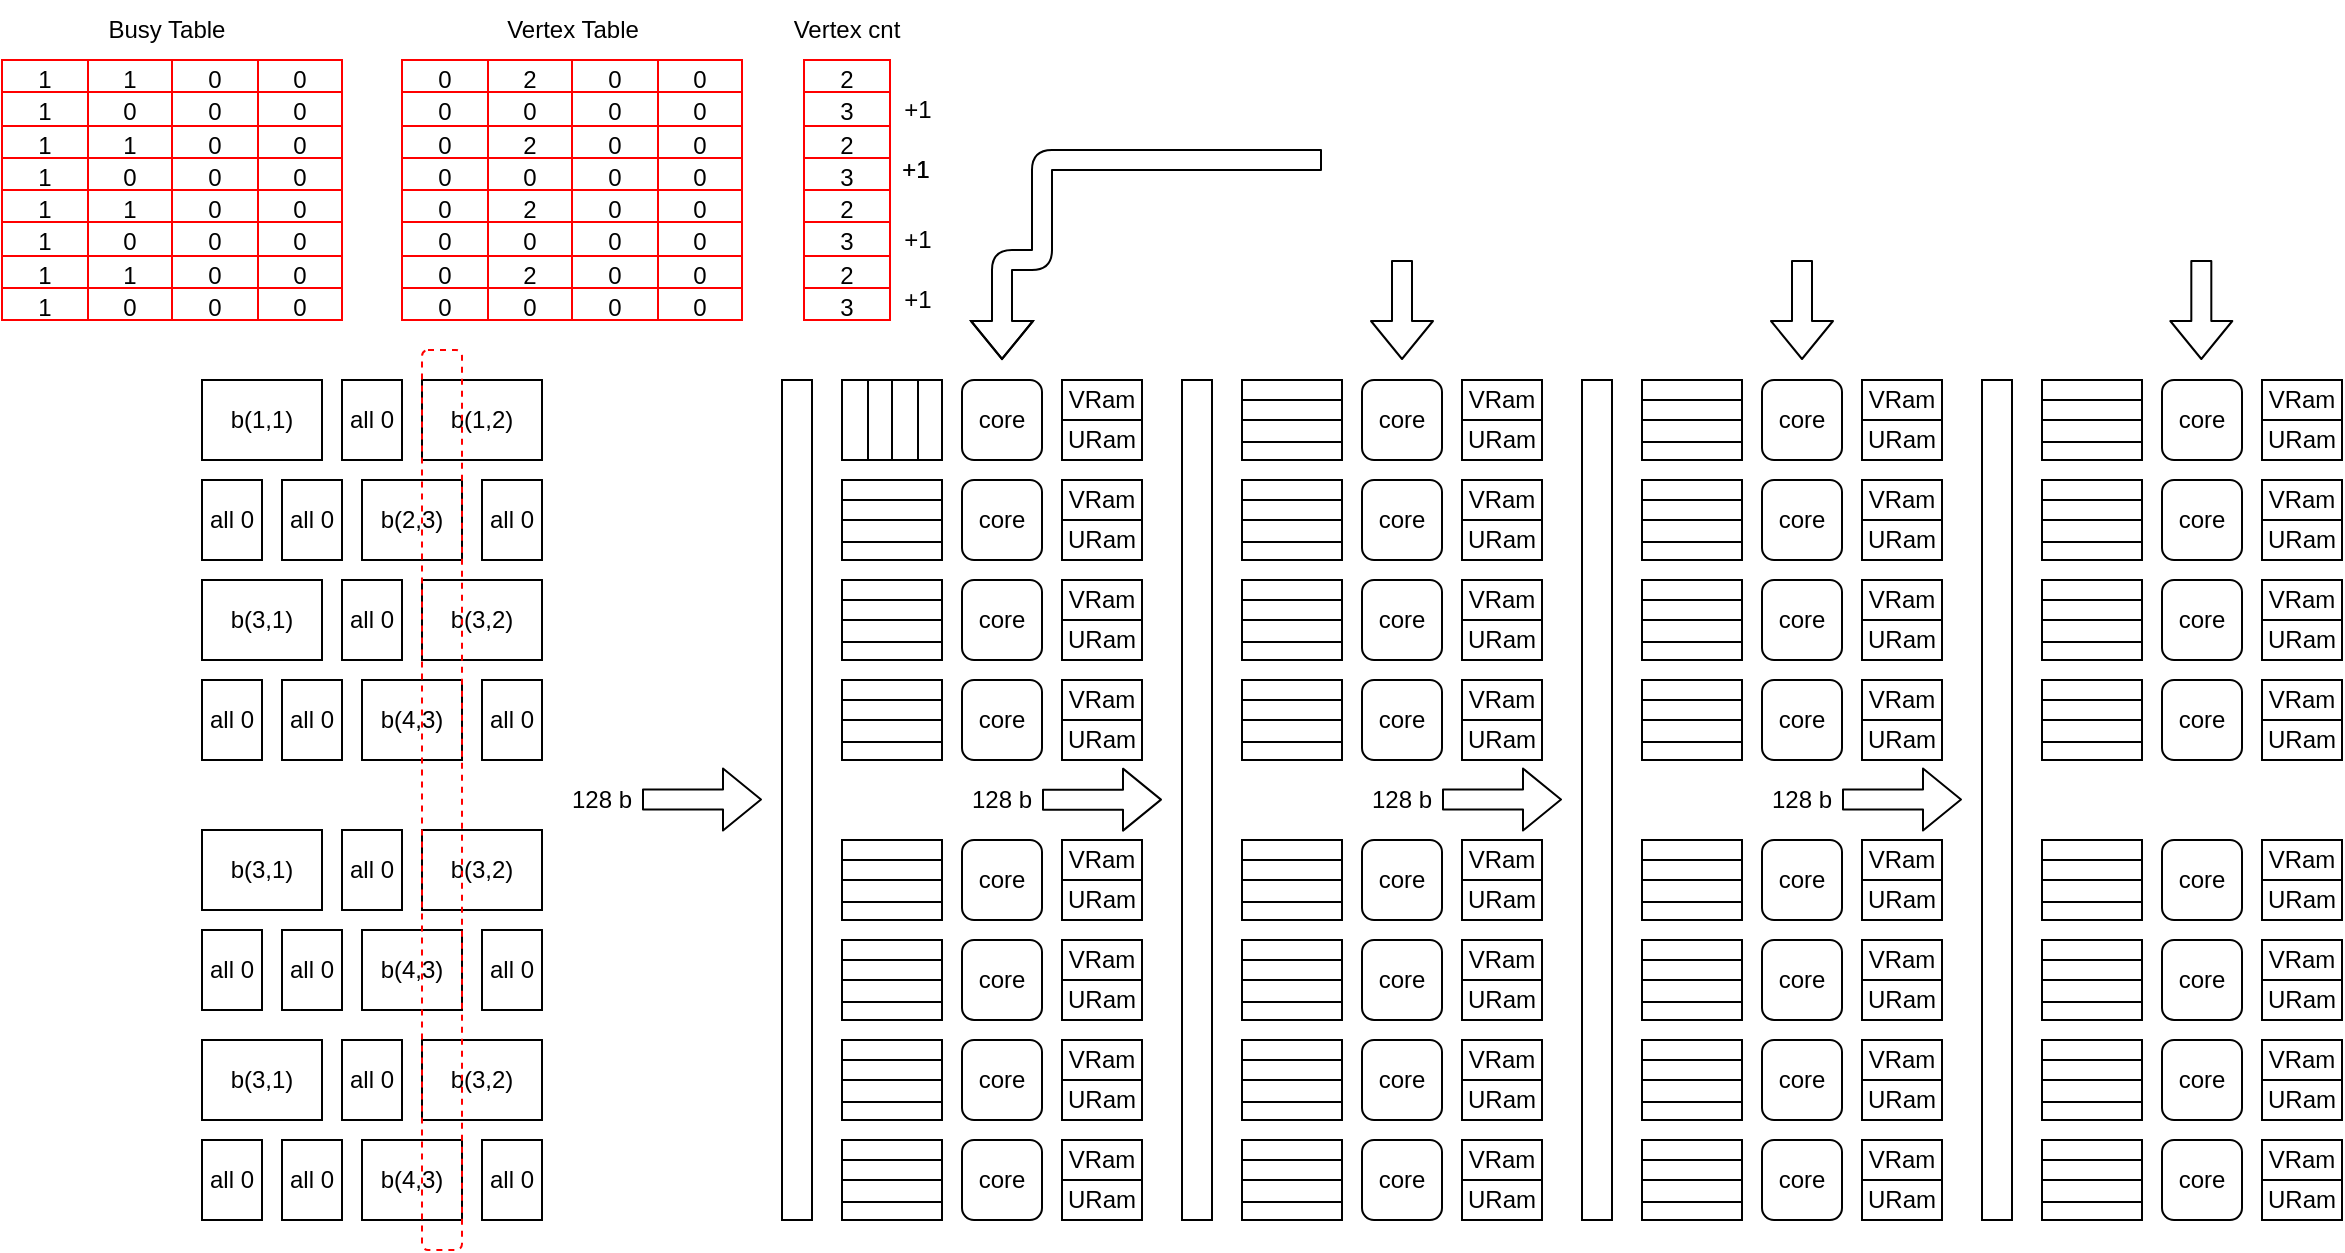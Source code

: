 <mxfile>
    <diagram id="qyvrLY3jELqeg5Z857VF" name="1c1t   32 cores 64x64">
        <mxGraphModel dx="2371" dy="754" grid="1" gridSize="10" guides="1" tooltips="1" connect="1" arrows="1" fold="1" page="1" pageScale="1" pageWidth="850" pageHeight="1100" math="0" shadow="0">
            <root>
                <mxCell id="0"/>
                <mxCell id="1" parent="0"/>
                <mxCell id="3" value="core" style="rounded=1;whiteSpace=wrap;html=1;" vertex="1" parent="1">
                    <mxGeometry x="270" y="220" width="40" height="40" as="geometry"/>
                </mxCell>
                <mxCell id="4" value="core" style="rounded=1;whiteSpace=wrap;html=1;" vertex="1" parent="1">
                    <mxGeometry x="270" y="270" width="40" height="40" as="geometry"/>
                </mxCell>
                <mxCell id="5" value="core" style="rounded=1;whiteSpace=wrap;html=1;" vertex="1" parent="1">
                    <mxGeometry x="270" y="320" width="40" height="40" as="geometry"/>
                </mxCell>
                <mxCell id="6" value="core" style="rounded=1;whiteSpace=wrap;html=1;" vertex="1" parent="1">
                    <mxGeometry x="270" y="370" width="40" height="40" as="geometry"/>
                </mxCell>
                <mxCell id="11" value="core" style="rounded=1;whiteSpace=wrap;html=1;" vertex="1" parent="1">
                    <mxGeometry x="470" y="220" width="40" height="40" as="geometry"/>
                </mxCell>
                <mxCell id="12" value="core" style="rounded=1;whiteSpace=wrap;html=1;" vertex="1" parent="1">
                    <mxGeometry x="470" y="270" width="40" height="40" as="geometry"/>
                </mxCell>
                <mxCell id="13" value="core" style="rounded=1;whiteSpace=wrap;html=1;" vertex="1" parent="1">
                    <mxGeometry x="470" y="320" width="40" height="40" as="geometry"/>
                </mxCell>
                <mxCell id="14" value="core" style="rounded=1;whiteSpace=wrap;html=1;" vertex="1" parent="1">
                    <mxGeometry x="470" y="370" width="40" height="40" as="geometry"/>
                </mxCell>
                <mxCell id="19" value="core" style="rounded=1;whiteSpace=wrap;html=1;" vertex="1" parent="1">
                    <mxGeometry x="670" y="220" width="40" height="40" as="geometry"/>
                </mxCell>
                <mxCell id="20" value="core" style="rounded=1;whiteSpace=wrap;html=1;" vertex="1" parent="1">
                    <mxGeometry x="670" y="270" width="40" height="40" as="geometry"/>
                </mxCell>
                <mxCell id="21" value="core" style="rounded=1;whiteSpace=wrap;html=1;" vertex="1" parent="1">
                    <mxGeometry x="670" y="320" width="40" height="40" as="geometry"/>
                </mxCell>
                <mxCell id="22" value="core" style="rounded=1;whiteSpace=wrap;html=1;" vertex="1" parent="1">
                    <mxGeometry x="670" y="370" width="40" height="40" as="geometry"/>
                </mxCell>
                <mxCell id="27" value="core" style="rounded=1;whiteSpace=wrap;html=1;" vertex="1" parent="1">
                    <mxGeometry x="870" y="220" width="40" height="40" as="geometry"/>
                </mxCell>
                <mxCell id="28" value="core" style="rounded=1;whiteSpace=wrap;html=1;" vertex="1" parent="1">
                    <mxGeometry x="870" y="270" width="40" height="40" as="geometry"/>
                </mxCell>
                <mxCell id="29" value="core" style="rounded=1;whiteSpace=wrap;html=1;" vertex="1" parent="1">
                    <mxGeometry x="870" y="320" width="40" height="40" as="geometry"/>
                </mxCell>
                <mxCell id="30" value="core" style="rounded=1;whiteSpace=wrap;html=1;" vertex="1" parent="1">
                    <mxGeometry x="870" y="370" width="40" height="40" as="geometry"/>
                </mxCell>
                <mxCell id="39" value="" style="shape=table;html=1;whiteSpace=wrap;startSize=0;container=1;collapsible=0;childLayout=tableLayout;direction=east;" vertex="1" parent="1">
                    <mxGeometry x="210" y="220" width="50" height="40" as="geometry"/>
                </mxCell>
                <mxCell id="48" value="" style="shape=tableRow;horizontal=0;startSize=0;swimlaneHead=0;swimlaneBody=0;top=0;left=0;bottom=0;right=0;collapsible=0;dropTarget=0;fillColor=none;points=[[0,0.5],[1,0.5]];portConstraint=eastwest;" vertex="1" parent="39">
                    <mxGeometry width="50" height="40" as="geometry"/>
                </mxCell>
                <mxCell id="49" value="" style="shape=partialRectangle;html=1;whiteSpace=wrap;connectable=0;fillColor=none;top=0;left=0;bottom=0;right=0;overflow=hidden;" vertex="1" parent="48">
                    <mxGeometry width="13" height="40" as="geometry">
                        <mxRectangle width="13" height="40" as="alternateBounds"/>
                    </mxGeometry>
                </mxCell>
                <mxCell id="466" style="shape=partialRectangle;html=1;whiteSpace=wrap;connectable=0;fillColor=none;top=0;left=0;bottom=0;right=0;overflow=hidden;" vertex="1" parent="48">
                    <mxGeometry x="13" width="12" height="40" as="geometry">
                        <mxRectangle width="12" height="40" as="alternateBounds"/>
                    </mxGeometry>
                </mxCell>
                <mxCell id="467" style="shape=partialRectangle;html=1;whiteSpace=wrap;connectable=0;fillColor=none;top=0;left=0;bottom=0;right=0;overflow=hidden;" vertex="1" parent="48">
                    <mxGeometry x="25" width="13" height="40" as="geometry">
                        <mxRectangle width="13" height="40" as="alternateBounds"/>
                    </mxGeometry>
                </mxCell>
                <mxCell id="468" style="shape=partialRectangle;html=1;whiteSpace=wrap;connectable=0;fillColor=none;top=0;left=0;bottom=0;right=0;overflow=hidden;" vertex="1" parent="48">
                    <mxGeometry x="38" width="12" height="40" as="geometry">
                        <mxRectangle width="12" height="40" as="alternateBounds"/>
                    </mxGeometry>
                </mxCell>
                <mxCell id="54" value="" style="shape=table;html=1;whiteSpace=wrap;startSize=0;container=1;collapsible=0;childLayout=tableLayout;direction=east;" vertex="1" parent="1">
                    <mxGeometry x="210" y="270" width="50" height="40" as="geometry"/>
                </mxCell>
                <mxCell id="55" value="" style="shape=tableRow;horizontal=0;startSize=0;swimlaneHead=0;swimlaneBody=0;top=0;left=0;bottom=0;right=0;collapsible=0;dropTarget=0;fillColor=none;points=[[0,0.5],[1,0.5]];portConstraint=eastwest;" vertex="1" parent="54">
                    <mxGeometry width="50" height="10" as="geometry"/>
                </mxCell>
                <mxCell id="56" value="" style="shape=partialRectangle;html=1;whiteSpace=wrap;connectable=0;fillColor=none;top=0;left=0;bottom=0;right=0;overflow=hidden;" vertex="1" parent="55">
                    <mxGeometry width="50" height="10" as="geometry">
                        <mxRectangle width="50" height="10" as="alternateBounds"/>
                    </mxGeometry>
                </mxCell>
                <mxCell id="57" style="shape=tableRow;horizontal=0;startSize=0;swimlaneHead=0;swimlaneBody=0;top=0;left=0;bottom=0;right=0;collapsible=0;dropTarget=0;fillColor=none;points=[[0,0.5],[1,0.5]];portConstraint=eastwest;" vertex="1" parent="54">
                    <mxGeometry y="10" width="50" height="10" as="geometry"/>
                </mxCell>
                <mxCell id="58" style="shape=partialRectangle;html=1;whiteSpace=wrap;connectable=0;fillColor=none;top=0;left=0;bottom=0;right=0;overflow=hidden;" vertex="1" parent="57">
                    <mxGeometry width="50" height="10" as="geometry">
                        <mxRectangle width="50" height="10" as="alternateBounds"/>
                    </mxGeometry>
                </mxCell>
                <mxCell id="59" value="" style="shape=tableRow;horizontal=0;startSize=0;swimlaneHead=0;swimlaneBody=0;top=0;left=0;bottom=0;right=0;collapsible=0;dropTarget=0;fillColor=none;points=[[0,0.5],[1,0.5]];portConstraint=eastwest;" vertex="1" parent="54">
                    <mxGeometry y="20" width="50" height="11" as="geometry"/>
                </mxCell>
                <mxCell id="60" value="" style="shape=partialRectangle;html=1;whiteSpace=wrap;connectable=0;fillColor=none;top=0;left=0;bottom=0;right=0;overflow=hidden;" vertex="1" parent="59">
                    <mxGeometry width="50" height="11" as="geometry">
                        <mxRectangle width="50" height="11" as="alternateBounds"/>
                    </mxGeometry>
                </mxCell>
                <mxCell id="61" value="" style="shape=tableRow;horizontal=0;startSize=0;swimlaneHead=0;swimlaneBody=0;top=0;left=0;bottom=0;right=0;collapsible=0;dropTarget=0;fillColor=none;points=[[0,0.5],[1,0.5]];portConstraint=eastwest;" vertex="1" parent="54">
                    <mxGeometry y="31" width="50" height="9" as="geometry"/>
                </mxCell>
                <mxCell id="62" value="" style="shape=partialRectangle;html=1;whiteSpace=wrap;connectable=0;fillColor=none;top=0;left=0;bottom=0;right=0;overflow=hidden;" vertex="1" parent="61">
                    <mxGeometry width="50" height="9" as="geometry">
                        <mxRectangle width="50" height="9" as="alternateBounds"/>
                    </mxGeometry>
                </mxCell>
                <mxCell id="63" value="" style="shape=table;html=1;whiteSpace=wrap;startSize=0;container=1;collapsible=0;childLayout=tableLayout;direction=east;" vertex="1" parent="1">
                    <mxGeometry x="210" y="320" width="50" height="40" as="geometry"/>
                </mxCell>
                <mxCell id="64" value="" style="shape=tableRow;horizontal=0;startSize=0;swimlaneHead=0;swimlaneBody=0;top=0;left=0;bottom=0;right=0;collapsible=0;dropTarget=0;fillColor=none;points=[[0,0.5],[1,0.5]];portConstraint=eastwest;" vertex="1" parent="63">
                    <mxGeometry width="50" height="10" as="geometry"/>
                </mxCell>
                <mxCell id="65" value="" style="shape=partialRectangle;html=1;whiteSpace=wrap;connectable=0;fillColor=none;top=0;left=0;bottom=0;right=0;overflow=hidden;" vertex="1" parent="64">
                    <mxGeometry width="50" height="10" as="geometry">
                        <mxRectangle width="50" height="10" as="alternateBounds"/>
                    </mxGeometry>
                </mxCell>
                <mxCell id="66" style="shape=tableRow;horizontal=0;startSize=0;swimlaneHead=0;swimlaneBody=0;top=0;left=0;bottom=0;right=0;collapsible=0;dropTarget=0;fillColor=none;points=[[0,0.5],[1,0.5]];portConstraint=eastwest;" vertex="1" parent="63">
                    <mxGeometry y="10" width="50" height="10" as="geometry"/>
                </mxCell>
                <mxCell id="67" style="shape=partialRectangle;html=1;whiteSpace=wrap;connectable=0;fillColor=none;top=0;left=0;bottom=0;right=0;overflow=hidden;" vertex="1" parent="66">
                    <mxGeometry width="50" height="10" as="geometry">
                        <mxRectangle width="50" height="10" as="alternateBounds"/>
                    </mxGeometry>
                </mxCell>
                <mxCell id="68" value="" style="shape=tableRow;horizontal=0;startSize=0;swimlaneHead=0;swimlaneBody=0;top=0;left=0;bottom=0;right=0;collapsible=0;dropTarget=0;fillColor=none;points=[[0,0.5],[1,0.5]];portConstraint=eastwest;" vertex="1" parent="63">
                    <mxGeometry y="20" width="50" height="11" as="geometry"/>
                </mxCell>
                <mxCell id="69" value="" style="shape=partialRectangle;html=1;whiteSpace=wrap;connectable=0;fillColor=none;top=0;left=0;bottom=0;right=0;overflow=hidden;" vertex="1" parent="68">
                    <mxGeometry width="50" height="11" as="geometry">
                        <mxRectangle width="50" height="11" as="alternateBounds"/>
                    </mxGeometry>
                </mxCell>
                <mxCell id="70" value="" style="shape=tableRow;horizontal=0;startSize=0;swimlaneHead=0;swimlaneBody=0;top=0;left=0;bottom=0;right=0;collapsible=0;dropTarget=0;fillColor=none;points=[[0,0.5],[1,0.5]];portConstraint=eastwest;" vertex="1" parent="63">
                    <mxGeometry y="31" width="50" height="9" as="geometry"/>
                </mxCell>
                <mxCell id="71" value="" style="shape=partialRectangle;html=1;whiteSpace=wrap;connectable=0;fillColor=none;top=0;left=0;bottom=0;right=0;overflow=hidden;" vertex="1" parent="70">
                    <mxGeometry width="50" height="9" as="geometry">
                        <mxRectangle width="50" height="9" as="alternateBounds"/>
                    </mxGeometry>
                </mxCell>
                <mxCell id="72" value="" style="shape=table;html=1;whiteSpace=wrap;startSize=0;container=1;collapsible=0;childLayout=tableLayout;direction=east;" vertex="1" parent="1">
                    <mxGeometry x="210" y="370" width="50" height="40" as="geometry"/>
                </mxCell>
                <mxCell id="73" value="" style="shape=tableRow;horizontal=0;startSize=0;swimlaneHead=0;swimlaneBody=0;top=0;left=0;bottom=0;right=0;collapsible=0;dropTarget=0;fillColor=none;points=[[0,0.5],[1,0.5]];portConstraint=eastwest;" vertex="1" parent="72">
                    <mxGeometry width="50" height="10" as="geometry"/>
                </mxCell>
                <mxCell id="74" value="" style="shape=partialRectangle;html=1;whiteSpace=wrap;connectable=0;fillColor=none;top=0;left=0;bottom=0;right=0;overflow=hidden;" vertex="1" parent="73">
                    <mxGeometry width="50" height="10" as="geometry">
                        <mxRectangle width="50" height="10" as="alternateBounds"/>
                    </mxGeometry>
                </mxCell>
                <mxCell id="75" style="shape=tableRow;horizontal=0;startSize=0;swimlaneHead=0;swimlaneBody=0;top=0;left=0;bottom=0;right=0;collapsible=0;dropTarget=0;fillColor=none;points=[[0,0.5],[1,0.5]];portConstraint=eastwest;" vertex="1" parent="72">
                    <mxGeometry y="10" width="50" height="10" as="geometry"/>
                </mxCell>
                <mxCell id="76" style="shape=partialRectangle;html=1;whiteSpace=wrap;connectable=0;fillColor=none;top=0;left=0;bottom=0;right=0;overflow=hidden;" vertex="1" parent="75">
                    <mxGeometry width="50" height="10" as="geometry">
                        <mxRectangle width="50" height="10" as="alternateBounds"/>
                    </mxGeometry>
                </mxCell>
                <mxCell id="77" value="" style="shape=tableRow;horizontal=0;startSize=0;swimlaneHead=0;swimlaneBody=0;top=0;left=0;bottom=0;right=0;collapsible=0;dropTarget=0;fillColor=none;points=[[0,0.5],[1,0.5]];portConstraint=eastwest;" vertex="1" parent="72">
                    <mxGeometry y="20" width="50" height="11" as="geometry"/>
                </mxCell>
                <mxCell id="78" value="" style="shape=partialRectangle;html=1;whiteSpace=wrap;connectable=0;fillColor=none;top=0;left=0;bottom=0;right=0;overflow=hidden;" vertex="1" parent="77">
                    <mxGeometry width="50" height="11" as="geometry">
                        <mxRectangle width="50" height="11" as="alternateBounds"/>
                    </mxGeometry>
                </mxCell>
                <mxCell id="79" value="" style="shape=tableRow;horizontal=0;startSize=0;swimlaneHead=0;swimlaneBody=0;top=0;left=0;bottom=0;right=0;collapsible=0;dropTarget=0;fillColor=none;points=[[0,0.5],[1,0.5]];portConstraint=eastwest;" vertex="1" parent="72">
                    <mxGeometry y="31" width="50" height="9" as="geometry"/>
                </mxCell>
                <mxCell id="80" value="" style="shape=partialRectangle;html=1;whiteSpace=wrap;connectable=0;fillColor=none;top=0;left=0;bottom=0;right=0;overflow=hidden;" vertex="1" parent="79">
                    <mxGeometry width="50" height="9" as="geometry">
                        <mxRectangle width="50" height="9" as="alternateBounds"/>
                    </mxGeometry>
                </mxCell>
                <mxCell id="81" value="" style="shape=table;html=1;whiteSpace=wrap;startSize=0;container=1;collapsible=0;childLayout=tableLayout;" vertex="1" parent="1">
                    <mxGeometry x="410" y="220" width="50" height="40" as="geometry"/>
                </mxCell>
                <mxCell id="82" value="" style="shape=tableRow;horizontal=0;startSize=0;swimlaneHead=0;swimlaneBody=0;top=0;left=0;bottom=0;right=0;collapsible=0;dropTarget=0;fillColor=none;points=[[0,0.5],[1,0.5]];portConstraint=eastwest;" vertex="1" parent="81">
                    <mxGeometry width="50" height="10" as="geometry"/>
                </mxCell>
                <mxCell id="83" value="" style="shape=partialRectangle;html=1;whiteSpace=wrap;connectable=0;fillColor=none;top=0;left=0;bottom=0;right=0;overflow=hidden;" vertex="1" parent="82">
                    <mxGeometry width="50" height="10" as="geometry">
                        <mxRectangle width="50" height="10" as="alternateBounds"/>
                    </mxGeometry>
                </mxCell>
                <mxCell id="84" style="shape=tableRow;horizontal=0;startSize=0;swimlaneHead=0;swimlaneBody=0;top=0;left=0;bottom=0;right=0;collapsible=0;dropTarget=0;fillColor=none;points=[[0,0.5],[1,0.5]];portConstraint=eastwest;" vertex="1" parent="81">
                    <mxGeometry y="10" width="50" height="10" as="geometry"/>
                </mxCell>
                <mxCell id="85" style="shape=partialRectangle;html=1;whiteSpace=wrap;connectable=0;fillColor=none;top=0;left=0;bottom=0;right=0;overflow=hidden;" vertex="1" parent="84">
                    <mxGeometry width="50" height="10" as="geometry">
                        <mxRectangle width="50" height="10" as="alternateBounds"/>
                    </mxGeometry>
                </mxCell>
                <mxCell id="86" value="" style="shape=tableRow;horizontal=0;startSize=0;swimlaneHead=0;swimlaneBody=0;top=0;left=0;bottom=0;right=0;collapsible=0;dropTarget=0;fillColor=none;points=[[0,0.5],[1,0.5]];portConstraint=eastwest;" vertex="1" parent="81">
                    <mxGeometry y="20" width="50" height="11" as="geometry"/>
                </mxCell>
                <mxCell id="87" value="" style="shape=partialRectangle;html=1;whiteSpace=wrap;connectable=0;fillColor=none;top=0;left=0;bottom=0;right=0;overflow=hidden;" vertex="1" parent="86">
                    <mxGeometry width="50" height="11" as="geometry">
                        <mxRectangle width="50" height="11" as="alternateBounds"/>
                    </mxGeometry>
                </mxCell>
                <mxCell id="88" value="" style="shape=tableRow;horizontal=0;startSize=0;swimlaneHead=0;swimlaneBody=0;top=0;left=0;bottom=0;right=0;collapsible=0;dropTarget=0;fillColor=none;points=[[0,0.5],[1,0.5]];portConstraint=eastwest;" vertex="1" parent="81">
                    <mxGeometry y="31" width="50" height="9" as="geometry"/>
                </mxCell>
                <mxCell id="89" value="" style="shape=partialRectangle;html=1;whiteSpace=wrap;connectable=0;fillColor=none;top=0;left=0;bottom=0;right=0;overflow=hidden;" vertex="1" parent="88">
                    <mxGeometry width="50" height="9" as="geometry">
                        <mxRectangle width="50" height="9" as="alternateBounds"/>
                    </mxGeometry>
                </mxCell>
                <mxCell id="90" value="" style="shape=table;html=1;whiteSpace=wrap;startSize=0;container=1;collapsible=0;childLayout=tableLayout;" vertex="1" parent="1">
                    <mxGeometry x="410" y="270" width="50" height="40" as="geometry"/>
                </mxCell>
                <mxCell id="91" value="" style="shape=tableRow;horizontal=0;startSize=0;swimlaneHead=0;swimlaneBody=0;top=0;left=0;bottom=0;right=0;collapsible=0;dropTarget=0;fillColor=none;points=[[0,0.5],[1,0.5]];portConstraint=eastwest;" vertex="1" parent="90">
                    <mxGeometry width="50" height="10" as="geometry"/>
                </mxCell>
                <mxCell id="92" value="" style="shape=partialRectangle;html=1;whiteSpace=wrap;connectable=0;fillColor=none;top=0;left=0;bottom=0;right=0;overflow=hidden;" vertex="1" parent="91">
                    <mxGeometry width="50" height="10" as="geometry">
                        <mxRectangle width="50" height="10" as="alternateBounds"/>
                    </mxGeometry>
                </mxCell>
                <mxCell id="93" style="shape=tableRow;horizontal=0;startSize=0;swimlaneHead=0;swimlaneBody=0;top=0;left=0;bottom=0;right=0;collapsible=0;dropTarget=0;fillColor=none;points=[[0,0.5],[1,0.5]];portConstraint=eastwest;" vertex="1" parent="90">
                    <mxGeometry y="10" width="50" height="10" as="geometry"/>
                </mxCell>
                <mxCell id="94" style="shape=partialRectangle;html=1;whiteSpace=wrap;connectable=0;fillColor=none;top=0;left=0;bottom=0;right=0;overflow=hidden;" vertex="1" parent="93">
                    <mxGeometry width="50" height="10" as="geometry">
                        <mxRectangle width="50" height="10" as="alternateBounds"/>
                    </mxGeometry>
                </mxCell>
                <mxCell id="95" value="" style="shape=tableRow;horizontal=0;startSize=0;swimlaneHead=0;swimlaneBody=0;top=0;left=0;bottom=0;right=0;collapsible=0;dropTarget=0;fillColor=none;points=[[0,0.5],[1,0.5]];portConstraint=eastwest;" vertex="1" parent="90">
                    <mxGeometry y="20" width="50" height="11" as="geometry"/>
                </mxCell>
                <mxCell id="96" value="" style="shape=partialRectangle;html=1;whiteSpace=wrap;connectable=0;fillColor=none;top=0;left=0;bottom=0;right=0;overflow=hidden;" vertex="1" parent="95">
                    <mxGeometry width="50" height="11" as="geometry">
                        <mxRectangle width="50" height="11" as="alternateBounds"/>
                    </mxGeometry>
                </mxCell>
                <mxCell id="97" value="" style="shape=tableRow;horizontal=0;startSize=0;swimlaneHead=0;swimlaneBody=0;top=0;left=0;bottom=0;right=0;collapsible=0;dropTarget=0;fillColor=none;points=[[0,0.5],[1,0.5]];portConstraint=eastwest;" vertex="1" parent="90">
                    <mxGeometry y="31" width="50" height="9" as="geometry"/>
                </mxCell>
                <mxCell id="98" value="" style="shape=partialRectangle;html=1;whiteSpace=wrap;connectable=0;fillColor=none;top=0;left=0;bottom=0;right=0;overflow=hidden;" vertex="1" parent="97">
                    <mxGeometry width="50" height="9" as="geometry">
                        <mxRectangle width="50" height="9" as="alternateBounds"/>
                    </mxGeometry>
                </mxCell>
                <mxCell id="99" value="" style="shape=table;html=1;whiteSpace=wrap;startSize=0;container=1;collapsible=0;childLayout=tableLayout;" vertex="1" parent="1">
                    <mxGeometry x="410" y="320" width="50" height="40" as="geometry"/>
                </mxCell>
                <mxCell id="100" value="" style="shape=tableRow;horizontal=0;startSize=0;swimlaneHead=0;swimlaneBody=0;top=0;left=0;bottom=0;right=0;collapsible=0;dropTarget=0;fillColor=none;points=[[0,0.5],[1,0.5]];portConstraint=eastwest;" vertex="1" parent="99">
                    <mxGeometry width="50" height="10" as="geometry"/>
                </mxCell>
                <mxCell id="101" value="" style="shape=partialRectangle;html=1;whiteSpace=wrap;connectable=0;fillColor=none;top=0;left=0;bottom=0;right=0;overflow=hidden;" vertex="1" parent="100">
                    <mxGeometry width="50" height="10" as="geometry">
                        <mxRectangle width="50" height="10" as="alternateBounds"/>
                    </mxGeometry>
                </mxCell>
                <mxCell id="102" style="shape=tableRow;horizontal=0;startSize=0;swimlaneHead=0;swimlaneBody=0;top=0;left=0;bottom=0;right=0;collapsible=0;dropTarget=0;fillColor=none;points=[[0,0.5],[1,0.5]];portConstraint=eastwest;" vertex="1" parent="99">
                    <mxGeometry y="10" width="50" height="10" as="geometry"/>
                </mxCell>
                <mxCell id="103" style="shape=partialRectangle;html=1;whiteSpace=wrap;connectable=0;fillColor=none;top=0;left=0;bottom=0;right=0;overflow=hidden;" vertex="1" parent="102">
                    <mxGeometry width="50" height="10" as="geometry">
                        <mxRectangle width="50" height="10" as="alternateBounds"/>
                    </mxGeometry>
                </mxCell>
                <mxCell id="104" value="" style="shape=tableRow;horizontal=0;startSize=0;swimlaneHead=0;swimlaneBody=0;top=0;left=0;bottom=0;right=0;collapsible=0;dropTarget=0;fillColor=none;points=[[0,0.5],[1,0.5]];portConstraint=eastwest;" vertex="1" parent="99">
                    <mxGeometry y="20" width="50" height="11" as="geometry"/>
                </mxCell>
                <mxCell id="105" value="" style="shape=partialRectangle;html=1;whiteSpace=wrap;connectable=0;fillColor=none;top=0;left=0;bottom=0;right=0;overflow=hidden;" vertex="1" parent="104">
                    <mxGeometry width="50" height="11" as="geometry">
                        <mxRectangle width="50" height="11" as="alternateBounds"/>
                    </mxGeometry>
                </mxCell>
                <mxCell id="106" value="" style="shape=tableRow;horizontal=0;startSize=0;swimlaneHead=0;swimlaneBody=0;top=0;left=0;bottom=0;right=0;collapsible=0;dropTarget=0;fillColor=none;points=[[0,0.5],[1,0.5]];portConstraint=eastwest;" vertex="1" parent="99">
                    <mxGeometry y="31" width="50" height="9" as="geometry"/>
                </mxCell>
                <mxCell id="107" value="" style="shape=partialRectangle;html=1;whiteSpace=wrap;connectable=0;fillColor=none;top=0;left=0;bottom=0;right=0;overflow=hidden;" vertex="1" parent="106">
                    <mxGeometry width="50" height="9" as="geometry">
                        <mxRectangle width="50" height="9" as="alternateBounds"/>
                    </mxGeometry>
                </mxCell>
                <mxCell id="108" value="" style="shape=table;html=1;whiteSpace=wrap;startSize=0;container=1;collapsible=0;childLayout=tableLayout;" vertex="1" parent="1">
                    <mxGeometry x="410" y="370" width="50" height="40" as="geometry"/>
                </mxCell>
                <mxCell id="109" value="" style="shape=tableRow;horizontal=0;startSize=0;swimlaneHead=0;swimlaneBody=0;top=0;left=0;bottom=0;right=0;collapsible=0;dropTarget=0;fillColor=none;points=[[0,0.5],[1,0.5]];portConstraint=eastwest;" vertex="1" parent="108">
                    <mxGeometry width="50" height="10" as="geometry"/>
                </mxCell>
                <mxCell id="110" value="" style="shape=partialRectangle;html=1;whiteSpace=wrap;connectable=0;fillColor=none;top=0;left=0;bottom=0;right=0;overflow=hidden;" vertex="1" parent="109">
                    <mxGeometry width="50" height="10" as="geometry">
                        <mxRectangle width="50" height="10" as="alternateBounds"/>
                    </mxGeometry>
                </mxCell>
                <mxCell id="111" style="shape=tableRow;horizontal=0;startSize=0;swimlaneHead=0;swimlaneBody=0;top=0;left=0;bottom=0;right=0;collapsible=0;dropTarget=0;fillColor=none;points=[[0,0.5],[1,0.5]];portConstraint=eastwest;" vertex="1" parent="108">
                    <mxGeometry y="10" width="50" height="10" as="geometry"/>
                </mxCell>
                <mxCell id="112" style="shape=partialRectangle;html=1;whiteSpace=wrap;connectable=0;fillColor=none;top=0;left=0;bottom=0;right=0;overflow=hidden;" vertex="1" parent="111">
                    <mxGeometry width="50" height="10" as="geometry">
                        <mxRectangle width="50" height="10" as="alternateBounds"/>
                    </mxGeometry>
                </mxCell>
                <mxCell id="113" value="" style="shape=tableRow;horizontal=0;startSize=0;swimlaneHead=0;swimlaneBody=0;top=0;left=0;bottom=0;right=0;collapsible=0;dropTarget=0;fillColor=none;points=[[0,0.5],[1,0.5]];portConstraint=eastwest;" vertex="1" parent="108">
                    <mxGeometry y="20" width="50" height="11" as="geometry"/>
                </mxCell>
                <mxCell id="114" value="" style="shape=partialRectangle;html=1;whiteSpace=wrap;connectable=0;fillColor=none;top=0;left=0;bottom=0;right=0;overflow=hidden;" vertex="1" parent="113">
                    <mxGeometry width="50" height="11" as="geometry">
                        <mxRectangle width="50" height="11" as="alternateBounds"/>
                    </mxGeometry>
                </mxCell>
                <mxCell id="115" value="" style="shape=tableRow;horizontal=0;startSize=0;swimlaneHead=0;swimlaneBody=0;top=0;left=0;bottom=0;right=0;collapsible=0;dropTarget=0;fillColor=none;points=[[0,0.5],[1,0.5]];portConstraint=eastwest;" vertex="1" parent="108">
                    <mxGeometry y="31" width="50" height="9" as="geometry"/>
                </mxCell>
                <mxCell id="116" value="" style="shape=partialRectangle;html=1;whiteSpace=wrap;connectable=0;fillColor=none;top=0;left=0;bottom=0;right=0;overflow=hidden;" vertex="1" parent="115">
                    <mxGeometry width="50" height="9" as="geometry">
                        <mxRectangle width="50" height="9" as="alternateBounds"/>
                    </mxGeometry>
                </mxCell>
                <mxCell id="117" value="" style="shape=table;html=1;whiteSpace=wrap;startSize=0;container=1;collapsible=0;childLayout=tableLayout;" vertex="1" parent="1">
                    <mxGeometry x="610" y="220" width="50" height="40" as="geometry"/>
                </mxCell>
                <mxCell id="118" value="" style="shape=tableRow;horizontal=0;startSize=0;swimlaneHead=0;swimlaneBody=0;top=0;left=0;bottom=0;right=0;collapsible=0;dropTarget=0;fillColor=none;points=[[0,0.5],[1,0.5]];portConstraint=eastwest;" vertex="1" parent="117">
                    <mxGeometry width="50" height="10" as="geometry"/>
                </mxCell>
                <mxCell id="119" value="" style="shape=partialRectangle;html=1;whiteSpace=wrap;connectable=0;fillColor=none;top=0;left=0;bottom=0;right=0;overflow=hidden;" vertex="1" parent="118">
                    <mxGeometry width="50" height="10" as="geometry">
                        <mxRectangle width="50" height="10" as="alternateBounds"/>
                    </mxGeometry>
                </mxCell>
                <mxCell id="120" style="shape=tableRow;horizontal=0;startSize=0;swimlaneHead=0;swimlaneBody=0;top=0;left=0;bottom=0;right=0;collapsible=0;dropTarget=0;fillColor=none;points=[[0,0.5],[1,0.5]];portConstraint=eastwest;" vertex="1" parent="117">
                    <mxGeometry y="10" width="50" height="10" as="geometry"/>
                </mxCell>
                <mxCell id="121" style="shape=partialRectangle;html=1;whiteSpace=wrap;connectable=0;fillColor=none;top=0;left=0;bottom=0;right=0;overflow=hidden;" vertex="1" parent="120">
                    <mxGeometry width="50" height="10" as="geometry">
                        <mxRectangle width="50" height="10" as="alternateBounds"/>
                    </mxGeometry>
                </mxCell>
                <mxCell id="122" value="" style="shape=tableRow;horizontal=0;startSize=0;swimlaneHead=0;swimlaneBody=0;top=0;left=0;bottom=0;right=0;collapsible=0;dropTarget=0;fillColor=none;points=[[0,0.5],[1,0.5]];portConstraint=eastwest;" vertex="1" parent="117">
                    <mxGeometry y="20" width="50" height="11" as="geometry"/>
                </mxCell>
                <mxCell id="123" value="" style="shape=partialRectangle;html=1;whiteSpace=wrap;connectable=0;fillColor=none;top=0;left=0;bottom=0;right=0;overflow=hidden;" vertex="1" parent="122">
                    <mxGeometry width="50" height="11" as="geometry">
                        <mxRectangle width="50" height="11" as="alternateBounds"/>
                    </mxGeometry>
                </mxCell>
                <mxCell id="124" value="" style="shape=tableRow;horizontal=0;startSize=0;swimlaneHead=0;swimlaneBody=0;top=0;left=0;bottom=0;right=0;collapsible=0;dropTarget=0;fillColor=none;points=[[0,0.5],[1,0.5]];portConstraint=eastwest;" vertex="1" parent="117">
                    <mxGeometry y="31" width="50" height="9" as="geometry"/>
                </mxCell>
                <mxCell id="125" value="" style="shape=partialRectangle;html=1;whiteSpace=wrap;connectable=0;fillColor=none;top=0;left=0;bottom=0;right=0;overflow=hidden;" vertex="1" parent="124">
                    <mxGeometry width="50" height="9" as="geometry">
                        <mxRectangle width="50" height="9" as="alternateBounds"/>
                    </mxGeometry>
                </mxCell>
                <mxCell id="126" value="" style="shape=table;html=1;whiteSpace=wrap;startSize=0;container=1;collapsible=0;childLayout=tableLayout;" vertex="1" parent="1">
                    <mxGeometry x="610" y="270" width="50" height="40" as="geometry"/>
                </mxCell>
                <mxCell id="127" value="" style="shape=tableRow;horizontal=0;startSize=0;swimlaneHead=0;swimlaneBody=0;top=0;left=0;bottom=0;right=0;collapsible=0;dropTarget=0;fillColor=none;points=[[0,0.5],[1,0.5]];portConstraint=eastwest;" vertex="1" parent="126">
                    <mxGeometry width="50" height="10" as="geometry"/>
                </mxCell>
                <mxCell id="128" value="" style="shape=partialRectangle;html=1;whiteSpace=wrap;connectable=0;fillColor=none;top=0;left=0;bottom=0;right=0;overflow=hidden;" vertex="1" parent="127">
                    <mxGeometry width="50" height="10" as="geometry">
                        <mxRectangle width="50" height="10" as="alternateBounds"/>
                    </mxGeometry>
                </mxCell>
                <mxCell id="129" style="shape=tableRow;horizontal=0;startSize=0;swimlaneHead=0;swimlaneBody=0;top=0;left=0;bottom=0;right=0;collapsible=0;dropTarget=0;fillColor=none;points=[[0,0.5],[1,0.5]];portConstraint=eastwest;" vertex="1" parent="126">
                    <mxGeometry y="10" width="50" height="10" as="geometry"/>
                </mxCell>
                <mxCell id="130" style="shape=partialRectangle;html=1;whiteSpace=wrap;connectable=0;fillColor=none;top=0;left=0;bottom=0;right=0;overflow=hidden;" vertex="1" parent="129">
                    <mxGeometry width="50" height="10" as="geometry">
                        <mxRectangle width="50" height="10" as="alternateBounds"/>
                    </mxGeometry>
                </mxCell>
                <mxCell id="131" value="" style="shape=tableRow;horizontal=0;startSize=0;swimlaneHead=0;swimlaneBody=0;top=0;left=0;bottom=0;right=0;collapsible=0;dropTarget=0;fillColor=none;points=[[0,0.5],[1,0.5]];portConstraint=eastwest;" vertex="1" parent="126">
                    <mxGeometry y="20" width="50" height="11" as="geometry"/>
                </mxCell>
                <mxCell id="132" value="" style="shape=partialRectangle;html=1;whiteSpace=wrap;connectable=0;fillColor=none;top=0;left=0;bottom=0;right=0;overflow=hidden;" vertex="1" parent="131">
                    <mxGeometry width="50" height="11" as="geometry">
                        <mxRectangle width="50" height="11" as="alternateBounds"/>
                    </mxGeometry>
                </mxCell>
                <mxCell id="133" value="" style="shape=tableRow;horizontal=0;startSize=0;swimlaneHead=0;swimlaneBody=0;top=0;left=0;bottom=0;right=0;collapsible=0;dropTarget=0;fillColor=none;points=[[0,0.5],[1,0.5]];portConstraint=eastwest;" vertex="1" parent="126">
                    <mxGeometry y="31" width="50" height="9" as="geometry"/>
                </mxCell>
                <mxCell id="134" value="" style="shape=partialRectangle;html=1;whiteSpace=wrap;connectable=0;fillColor=none;top=0;left=0;bottom=0;right=0;overflow=hidden;" vertex="1" parent="133">
                    <mxGeometry width="50" height="9" as="geometry">
                        <mxRectangle width="50" height="9" as="alternateBounds"/>
                    </mxGeometry>
                </mxCell>
                <mxCell id="135" value="" style="shape=table;html=1;whiteSpace=wrap;startSize=0;container=1;collapsible=0;childLayout=tableLayout;" vertex="1" parent="1">
                    <mxGeometry x="610" y="320" width="50" height="40" as="geometry"/>
                </mxCell>
                <mxCell id="136" value="" style="shape=tableRow;horizontal=0;startSize=0;swimlaneHead=0;swimlaneBody=0;top=0;left=0;bottom=0;right=0;collapsible=0;dropTarget=0;fillColor=none;points=[[0,0.5],[1,0.5]];portConstraint=eastwest;" vertex="1" parent="135">
                    <mxGeometry width="50" height="10" as="geometry"/>
                </mxCell>
                <mxCell id="137" value="" style="shape=partialRectangle;html=1;whiteSpace=wrap;connectable=0;fillColor=none;top=0;left=0;bottom=0;right=0;overflow=hidden;" vertex="1" parent="136">
                    <mxGeometry width="50" height="10" as="geometry">
                        <mxRectangle width="50" height="10" as="alternateBounds"/>
                    </mxGeometry>
                </mxCell>
                <mxCell id="138" style="shape=tableRow;horizontal=0;startSize=0;swimlaneHead=0;swimlaneBody=0;top=0;left=0;bottom=0;right=0;collapsible=0;dropTarget=0;fillColor=none;points=[[0,0.5],[1,0.5]];portConstraint=eastwest;" vertex="1" parent="135">
                    <mxGeometry y="10" width="50" height="10" as="geometry"/>
                </mxCell>
                <mxCell id="139" style="shape=partialRectangle;html=1;whiteSpace=wrap;connectable=0;fillColor=none;top=0;left=0;bottom=0;right=0;overflow=hidden;" vertex="1" parent="138">
                    <mxGeometry width="50" height="10" as="geometry">
                        <mxRectangle width="50" height="10" as="alternateBounds"/>
                    </mxGeometry>
                </mxCell>
                <mxCell id="140" value="" style="shape=tableRow;horizontal=0;startSize=0;swimlaneHead=0;swimlaneBody=0;top=0;left=0;bottom=0;right=0;collapsible=0;dropTarget=0;fillColor=none;points=[[0,0.5],[1,0.5]];portConstraint=eastwest;" vertex="1" parent="135">
                    <mxGeometry y="20" width="50" height="11" as="geometry"/>
                </mxCell>
                <mxCell id="141" value="" style="shape=partialRectangle;html=1;whiteSpace=wrap;connectable=0;fillColor=none;top=0;left=0;bottom=0;right=0;overflow=hidden;" vertex="1" parent="140">
                    <mxGeometry width="50" height="11" as="geometry">
                        <mxRectangle width="50" height="11" as="alternateBounds"/>
                    </mxGeometry>
                </mxCell>
                <mxCell id="142" value="" style="shape=tableRow;horizontal=0;startSize=0;swimlaneHead=0;swimlaneBody=0;top=0;left=0;bottom=0;right=0;collapsible=0;dropTarget=0;fillColor=none;points=[[0,0.5],[1,0.5]];portConstraint=eastwest;" vertex="1" parent="135">
                    <mxGeometry y="31" width="50" height="9" as="geometry"/>
                </mxCell>
                <mxCell id="143" value="" style="shape=partialRectangle;html=1;whiteSpace=wrap;connectable=0;fillColor=none;top=0;left=0;bottom=0;right=0;overflow=hidden;" vertex="1" parent="142">
                    <mxGeometry width="50" height="9" as="geometry">
                        <mxRectangle width="50" height="9" as="alternateBounds"/>
                    </mxGeometry>
                </mxCell>
                <mxCell id="144" value="" style="shape=table;html=1;whiteSpace=wrap;startSize=0;container=1;collapsible=0;childLayout=tableLayout;" vertex="1" parent="1">
                    <mxGeometry x="610" y="370" width="50" height="40" as="geometry"/>
                </mxCell>
                <mxCell id="145" value="" style="shape=tableRow;horizontal=0;startSize=0;swimlaneHead=0;swimlaneBody=0;top=0;left=0;bottom=0;right=0;collapsible=0;dropTarget=0;fillColor=none;points=[[0,0.5],[1,0.5]];portConstraint=eastwest;" vertex="1" parent="144">
                    <mxGeometry width="50" height="10" as="geometry"/>
                </mxCell>
                <mxCell id="146" value="" style="shape=partialRectangle;html=1;whiteSpace=wrap;connectable=0;fillColor=none;top=0;left=0;bottom=0;right=0;overflow=hidden;" vertex="1" parent="145">
                    <mxGeometry width="50" height="10" as="geometry">
                        <mxRectangle width="50" height="10" as="alternateBounds"/>
                    </mxGeometry>
                </mxCell>
                <mxCell id="147" style="shape=tableRow;horizontal=0;startSize=0;swimlaneHead=0;swimlaneBody=0;top=0;left=0;bottom=0;right=0;collapsible=0;dropTarget=0;fillColor=none;points=[[0,0.5],[1,0.5]];portConstraint=eastwest;" vertex="1" parent="144">
                    <mxGeometry y="10" width="50" height="10" as="geometry"/>
                </mxCell>
                <mxCell id="148" style="shape=partialRectangle;html=1;whiteSpace=wrap;connectable=0;fillColor=none;top=0;left=0;bottom=0;right=0;overflow=hidden;" vertex="1" parent="147">
                    <mxGeometry width="50" height="10" as="geometry">
                        <mxRectangle width="50" height="10" as="alternateBounds"/>
                    </mxGeometry>
                </mxCell>
                <mxCell id="149" value="" style="shape=tableRow;horizontal=0;startSize=0;swimlaneHead=0;swimlaneBody=0;top=0;left=0;bottom=0;right=0;collapsible=0;dropTarget=0;fillColor=none;points=[[0,0.5],[1,0.5]];portConstraint=eastwest;" vertex="1" parent="144">
                    <mxGeometry y="20" width="50" height="11" as="geometry"/>
                </mxCell>
                <mxCell id="150" value="" style="shape=partialRectangle;html=1;whiteSpace=wrap;connectable=0;fillColor=none;top=0;left=0;bottom=0;right=0;overflow=hidden;" vertex="1" parent="149">
                    <mxGeometry width="50" height="11" as="geometry">
                        <mxRectangle width="50" height="11" as="alternateBounds"/>
                    </mxGeometry>
                </mxCell>
                <mxCell id="151" value="" style="shape=tableRow;horizontal=0;startSize=0;swimlaneHead=0;swimlaneBody=0;top=0;left=0;bottom=0;right=0;collapsible=0;dropTarget=0;fillColor=none;points=[[0,0.5],[1,0.5]];portConstraint=eastwest;" vertex="1" parent="144">
                    <mxGeometry y="31" width="50" height="9" as="geometry"/>
                </mxCell>
                <mxCell id="152" value="" style="shape=partialRectangle;html=1;whiteSpace=wrap;connectable=0;fillColor=none;top=0;left=0;bottom=0;right=0;overflow=hidden;" vertex="1" parent="151">
                    <mxGeometry width="50" height="9" as="geometry">
                        <mxRectangle width="50" height="9" as="alternateBounds"/>
                    </mxGeometry>
                </mxCell>
                <mxCell id="153" value="" style="shape=table;html=1;whiteSpace=wrap;startSize=0;container=1;collapsible=0;childLayout=tableLayout;" vertex="1" parent="1">
                    <mxGeometry x="810" y="220" width="50" height="40" as="geometry"/>
                </mxCell>
                <mxCell id="154" value="" style="shape=tableRow;horizontal=0;startSize=0;swimlaneHead=0;swimlaneBody=0;top=0;left=0;bottom=0;right=0;collapsible=0;dropTarget=0;fillColor=none;points=[[0,0.5],[1,0.5]];portConstraint=eastwest;" vertex="1" parent="153">
                    <mxGeometry width="50" height="10" as="geometry"/>
                </mxCell>
                <mxCell id="155" value="" style="shape=partialRectangle;html=1;whiteSpace=wrap;connectable=0;fillColor=none;top=0;left=0;bottom=0;right=0;overflow=hidden;" vertex="1" parent="154">
                    <mxGeometry width="50" height="10" as="geometry">
                        <mxRectangle width="50" height="10" as="alternateBounds"/>
                    </mxGeometry>
                </mxCell>
                <mxCell id="156" style="shape=tableRow;horizontal=0;startSize=0;swimlaneHead=0;swimlaneBody=0;top=0;left=0;bottom=0;right=0;collapsible=0;dropTarget=0;fillColor=none;points=[[0,0.5],[1,0.5]];portConstraint=eastwest;" vertex="1" parent="153">
                    <mxGeometry y="10" width="50" height="10" as="geometry"/>
                </mxCell>
                <mxCell id="157" style="shape=partialRectangle;html=1;whiteSpace=wrap;connectable=0;fillColor=none;top=0;left=0;bottom=0;right=0;overflow=hidden;" vertex="1" parent="156">
                    <mxGeometry width="50" height="10" as="geometry">
                        <mxRectangle width="50" height="10" as="alternateBounds"/>
                    </mxGeometry>
                </mxCell>
                <mxCell id="158" value="" style="shape=tableRow;horizontal=0;startSize=0;swimlaneHead=0;swimlaneBody=0;top=0;left=0;bottom=0;right=0;collapsible=0;dropTarget=0;fillColor=none;points=[[0,0.5],[1,0.5]];portConstraint=eastwest;" vertex="1" parent="153">
                    <mxGeometry y="20" width="50" height="11" as="geometry"/>
                </mxCell>
                <mxCell id="159" value="" style="shape=partialRectangle;html=1;whiteSpace=wrap;connectable=0;fillColor=none;top=0;left=0;bottom=0;right=0;overflow=hidden;" vertex="1" parent="158">
                    <mxGeometry width="50" height="11" as="geometry">
                        <mxRectangle width="50" height="11" as="alternateBounds"/>
                    </mxGeometry>
                </mxCell>
                <mxCell id="160" value="" style="shape=tableRow;horizontal=0;startSize=0;swimlaneHead=0;swimlaneBody=0;top=0;left=0;bottom=0;right=0;collapsible=0;dropTarget=0;fillColor=none;points=[[0,0.5],[1,0.5]];portConstraint=eastwest;" vertex="1" parent="153">
                    <mxGeometry y="31" width="50" height="9" as="geometry"/>
                </mxCell>
                <mxCell id="161" value="" style="shape=partialRectangle;html=1;whiteSpace=wrap;connectable=0;fillColor=none;top=0;left=0;bottom=0;right=0;overflow=hidden;" vertex="1" parent="160">
                    <mxGeometry width="50" height="9" as="geometry">
                        <mxRectangle width="50" height="9" as="alternateBounds"/>
                    </mxGeometry>
                </mxCell>
                <mxCell id="162" value="" style="shape=table;html=1;whiteSpace=wrap;startSize=0;container=1;collapsible=0;childLayout=tableLayout;" vertex="1" parent="1">
                    <mxGeometry x="810" y="270" width="50" height="40" as="geometry"/>
                </mxCell>
                <mxCell id="163" value="" style="shape=tableRow;horizontal=0;startSize=0;swimlaneHead=0;swimlaneBody=0;top=0;left=0;bottom=0;right=0;collapsible=0;dropTarget=0;fillColor=none;points=[[0,0.5],[1,0.5]];portConstraint=eastwest;" vertex="1" parent="162">
                    <mxGeometry width="50" height="10" as="geometry"/>
                </mxCell>
                <mxCell id="164" value="" style="shape=partialRectangle;html=1;whiteSpace=wrap;connectable=0;fillColor=none;top=0;left=0;bottom=0;right=0;overflow=hidden;" vertex="1" parent="163">
                    <mxGeometry width="50" height="10" as="geometry">
                        <mxRectangle width="50" height="10" as="alternateBounds"/>
                    </mxGeometry>
                </mxCell>
                <mxCell id="165" style="shape=tableRow;horizontal=0;startSize=0;swimlaneHead=0;swimlaneBody=0;top=0;left=0;bottom=0;right=0;collapsible=0;dropTarget=0;fillColor=none;points=[[0,0.5],[1,0.5]];portConstraint=eastwest;" vertex="1" parent="162">
                    <mxGeometry y="10" width="50" height="10" as="geometry"/>
                </mxCell>
                <mxCell id="166" style="shape=partialRectangle;html=1;whiteSpace=wrap;connectable=0;fillColor=none;top=0;left=0;bottom=0;right=0;overflow=hidden;" vertex="1" parent="165">
                    <mxGeometry width="50" height="10" as="geometry">
                        <mxRectangle width="50" height="10" as="alternateBounds"/>
                    </mxGeometry>
                </mxCell>
                <mxCell id="167" value="" style="shape=tableRow;horizontal=0;startSize=0;swimlaneHead=0;swimlaneBody=0;top=0;left=0;bottom=0;right=0;collapsible=0;dropTarget=0;fillColor=none;points=[[0,0.5],[1,0.5]];portConstraint=eastwest;" vertex="1" parent="162">
                    <mxGeometry y="20" width="50" height="11" as="geometry"/>
                </mxCell>
                <mxCell id="168" value="" style="shape=partialRectangle;html=1;whiteSpace=wrap;connectable=0;fillColor=none;top=0;left=0;bottom=0;right=0;overflow=hidden;" vertex="1" parent="167">
                    <mxGeometry width="50" height="11" as="geometry">
                        <mxRectangle width="50" height="11" as="alternateBounds"/>
                    </mxGeometry>
                </mxCell>
                <mxCell id="169" value="" style="shape=tableRow;horizontal=0;startSize=0;swimlaneHead=0;swimlaneBody=0;top=0;left=0;bottom=0;right=0;collapsible=0;dropTarget=0;fillColor=none;points=[[0,0.5],[1,0.5]];portConstraint=eastwest;" vertex="1" parent="162">
                    <mxGeometry y="31" width="50" height="9" as="geometry"/>
                </mxCell>
                <mxCell id="170" value="" style="shape=partialRectangle;html=1;whiteSpace=wrap;connectable=0;fillColor=none;top=0;left=0;bottom=0;right=0;overflow=hidden;" vertex="1" parent="169">
                    <mxGeometry width="50" height="9" as="geometry">
                        <mxRectangle width="50" height="9" as="alternateBounds"/>
                    </mxGeometry>
                </mxCell>
                <mxCell id="171" value="" style="shape=table;html=1;whiteSpace=wrap;startSize=0;container=1;collapsible=0;childLayout=tableLayout;" vertex="1" parent="1">
                    <mxGeometry x="810" y="320" width="50" height="40" as="geometry"/>
                </mxCell>
                <mxCell id="172" value="" style="shape=tableRow;horizontal=0;startSize=0;swimlaneHead=0;swimlaneBody=0;top=0;left=0;bottom=0;right=0;collapsible=0;dropTarget=0;fillColor=none;points=[[0,0.5],[1,0.5]];portConstraint=eastwest;" vertex="1" parent="171">
                    <mxGeometry width="50" height="10" as="geometry"/>
                </mxCell>
                <mxCell id="173" value="" style="shape=partialRectangle;html=1;whiteSpace=wrap;connectable=0;fillColor=none;top=0;left=0;bottom=0;right=0;overflow=hidden;" vertex="1" parent="172">
                    <mxGeometry width="50" height="10" as="geometry">
                        <mxRectangle width="50" height="10" as="alternateBounds"/>
                    </mxGeometry>
                </mxCell>
                <mxCell id="174" style="shape=tableRow;horizontal=0;startSize=0;swimlaneHead=0;swimlaneBody=0;top=0;left=0;bottom=0;right=0;collapsible=0;dropTarget=0;fillColor=none;points=[[0,0.5],[1,0.5]];portConstraint=eastwest;" vertex="1" parent="171">
                    <mxGeometry y="10" width="50" height="10" as="geometry"/>
                </mxCell>
                <mxCell id="175" style="shape=partialRectangle;html=1;whiteSpace=wrap;connectable=0;fillColor=none;top=0;left=0;bottom=0;right=0;overflow=hidden;" vertex="1" parent="174">
                    <mxGeometry width="50" height="10" as="geometry">
                        <mxRectangle width="50" height="10" as="alternateBounds"/>
                    </mxGeometry>
                </mxCell>
                <mxCell id="176" value="" style="shape=tableRow;horizontal=0;startSize=0;swimlaneHead=0;swimlaneBody=0;top=0;left=0;bottom=0;right=0;collapsible=0;dropTarget=0;fillColor=none;points=[[0,0.5],[1,0.5]];portConstraint=eastwest;" vertex="1" parent="171">
                    <mxGeometry y="20" width="50" height="11" as="geometry"/>
                </mxCell>
                <mxCell id="177" value="" style="shape=partialRectangle;html=1;whiteSpace=wrap;connectable=0;fillColor=none;top=0;left=0;bottom=0;right=0;overflow=hidden;" vertex="1" parent="176">
                    <mxGeometry width="50" height="11" as="geometry">
                        <mxRectangle width="50" height="11" as="alternateBounds"/>
                    </mxGeometry>
                </mxCell>
                <mxCell id="178" value="" style="shape=tableRow;horizontal=0;startSize=0;swimlaneHead=0;swimlaneBody=0;top=0;left=0;bottom=0;right=0;collapsible=0;dropTarget=0;fillColor=none;points=[[0,0.5],[1,0.5]];portConstraint=eastwest;" vertex="1" parent="171">
                    <mxGeometry y="31" width="50" height="9" as="geometry"/>
                </mxCell>
                <mxCell id="179" value="" style="shape=partialRectangle;html=1;whiteSpace=wrap;connectable=0;fillColor=none;top=0;left=0;bottom=0;right=0;overflow=hidden;" vertex="1" parent="178">
                    <mxGeometry width="50" height="9" as="geometry">
                        <mxRectangle width="50" height="9" as="alternateBounds"/>
                    </mxGeometry>
                </mxCell>
                <mxCell id="180" value="" style="shape=table;html=1;whiteSpace=wrap;startSize=0;container=1;collapsible=0;childLayout=tableLayout;" vertex="1" parent="1">
                    <mxGeometry x="810" y="370" width="50" height="40" as="geometry"/>
                </mxCell>
                <mxCell id="181" value="" style="shape=tableRow;horizontal=0;startSize=0;swimlaneHead=0;swimlaneBody=0;top=0;left=0;bottom=0;right=0;collapsible=0;dropTarget=0;fillColor=none;points=[[0,0.5],[1,0.5]];portConstraint=eastwest;" vertex="1" parent="180">
                    <mxGeometry width="50" height="10" as="geometry"/>
                </mxCell>
                <mxCell id="182" value="" style="shape=partialRectangle;html=1;whiteSpace=wrap;connectable=0;fillColor=none;top=0;left=0;bottom=0;right=0;overflow=hidden;" vertex="1" parent="181">
                    <mxGeometry width="50" height="10" as="geometry">
                        <mxRectangle width="50" height="10" as="alternateBounds"/>
                    </mxGeometry>
                </mxCell>
                <mxCell id="183" style="shape=tableRow;horizontal=0;startSize=0;swimlaneHead=0;swimlaneBody=0;top=0;left=0;bottom=0;right=0;collapsible=0;dropTarget=0;fillColor=none;points=[[0,0.5],[1,0.5]];portConstraint=eastwest;" vertex="1" parent="180">
                    <mxGeometry y="10" width="50" height="10" as="geometry"/>
                </mxCell>
                <mxCell id="184" style="shape=partialRectangle;html=1;whiteSpace=wrap;connectable=0;fillColor=none;top=0;left=0;bottom=0;right=0;overflow=hidden;" vertex="1" parent="183">
                    <mxGeometry width="50" height="10" as="geometry">
                        <mxRectangle width="50" height="10" as="alternateBounds"/>
                    </mxGeometry>
                </mxCell>
                <mxCell id="185" value="" style="shape=tableRow;horizontal=0;startSize=0;swimlaneHead=0;swimlaneBody=0;top=0;left=0;bottom=0;right=0;collapsible=0;dropTarget=0;fillColor=none;points=[[0,0.5],[1,0.5]];portConstraint=eastwest;" vertex="1" parent="180">
                    <mxGeometry y="20" width="50" height="11" as="geometry"/>
                </mxCell>
                <mxCell id="186" value="" style="shape=partialRectangle;html=1;whiteSpace=wrap;connectable=0;fillColor=none;top=0;left=0;bottom=0;right=0;overflow=hidden;" vertex="1" parent="185">
                    <mxGeometry width="50" height="11" as="geometry">
                        <mxRectangle width="50" height="11" as="alternateBounds"/>
                    </mxGeometry>
                </mxCell>
                <mxCell id="187" value="" style="shape=tableRow;horizontal=0;startSize=0;swimlaneHead=0;swimlaneBody=0;top=0;left=0;bottom=0;right=0;collapsible=0;dropTarget=0;fillColor=none;points=[[0,0.5],[1,0.5]];portConstraint=eastwest;" vertex="1" parent="180">
                    <mxGeometry y="31" width="50" height="9" as="geometry"/>
                </mxCell>
                <mxCell id="188" value="" style="shape=partialRectangle;html=1;whiteSpace=wrap;connectable=0;fillColor=none;top=0;left=0;bottom=0;right=0;overflow=hidden;" vertex="1" parent="187">
                    <mxGeometry width="50" height="9" as="geometry">
                        <mxRectangle width="50" height="9" as="alternateBounds"/>
                    </mxGeometry>
                </mxCell>
                <mxCell id="189" value="core" style="rounded=1;whiteSpace=wrap;html=1;" vertex="1" parent="1">
                    <mxGeometry x="270" y="450" width="40" height="40" as="geometry"/>
                </mxCell>
                <mxCell id="190" value="core" style="rounded=1;whiteSpace=wrap;html=1;" vertex="1" parent="1">
                    <mxGeometry x="270" y="500" width="40" height="40" as="geometry"/>
                </mxCell>
                <mxCell id="191" value="core" style="rounded=1;whiteSpace=wrap;html=1;" vertex="1" parent="1">
                    <mxGeometry x="270" y="550" width="40" height="40" as="geometry"/>
                </mxCell>
                <mxCell id="192" value="core" style="rounded=1;whiteSpace=wrap;html=1;" vertex="1" parent="1">
                    <mxGeometry x="270" y="600" width="40" height="40" as="geometry"/>
                </mxCell>
                <mxCell id="193" value="core" style="rounded=1;whiteSpace=wrap;html=1;" vertex="1" parent="1">
                    <mxGeometry x="470" y="450" width="40" height="40" as="geometry"/>
                </mxCell>
                <mxCell id="194" value="core" style="rounded=1;whiteSpace=wrap;html=1;" vertex="1" parent="1">
                    <mxGeometry x="470" y="500" width="40" height="40" as="geometry"/>
                </mxCell>
                <mxCell id="195" value="core" style="rounded=1;whiteSpace=wrap;html=1;" vertex="1" parent="1">
                    <mxGeometry x="470" y="550" width="40" height="40" as="geometry"/>
                </mxCell>
                <mxCell id="196" value="core" style="rounded=1;whiteSpace=wrap;html=1;" vertex="1" parent="1">
                    <mxGeometry x="470" y="600" width="40" height="40" as="geometry"/>
                </mxCell>
                <mxCell id="197" value="core" style="rounded=1;whiteSpace=wrap;html=1;" vertex="1" parent="1">
                    <mxGeometry x="670" y="450" width="40" height="40" as="geometry"/>
                </mxCell>
                <mxCell id="198" value="core" style="rounded=1;whiteSpace=wrap;html=1;" vertex="1" parent="1">
                    <mxGeometry x="670" y="500" width="40" height="40" as="geometry"/>
                </mxCell>
                <mxCell id="199" value="core" style="rounded=1;whiteSpace=wrap;html=1;" vertex="1" parent="1">
                    <mxGeometry x="670" y="550" width="40" height="40" as="geometry"/>
                </mxCell>
                <mxCell id="200" value="core" style="rounded=1;whiteSpace=wrap;html=1;" vertex="1" parent="1">
                    <mxGeometry x="670" y="600" width="40" height="40" as="geometry"/>
                </mxCell>
                <mxCell id="201" value="core" style="rounded=1;whiteSpace=wrap;html=1;" vertex="1" parent="1">
                    <mxGeometry x="870" y="450" width="40" height="40" as="geometry"/>
                </mxCell>
                <mxCell id="202" value="core" style="rounded=1;whiteSpace=wrap;html=1;" vertex="1" parent="1">
                    <mxGeometry x="870" y="500" width="40" height="40" as="geometry"/>
                </mxCell>
                <mxCell id="203" value="core" style="rounded=1;whiteSpace=wrap;html=1;" vertex="1" parent="1">
                    <mxGeometry x="870" y="550" width="40" height="40" as="geometry"/>
                </mxCell>
                <mxCell id="204" value="core" style="rounded=1;whiteSpace=wrap;html=1;" vertex="1" parent="1">
                    <mxGeometry x="870" y="600" width="40" height="40" as="geometry"/>
                </mxCell>
                <mxCell id="205" value="" style="shape=table;html=1;whiteSpace=wrap;startSize=0;container=1;collapsible=0;childLayout=tableLayout;" vertex="1" parent="1">
                    <mxGeometry x="210" y="450" width="50" height="40" as="geometry"/>
                </mxCell>
                <mxCell id="206" value="" style="shape=tableRow;horizontal=0;startSize=0;swimlaneHead=0;swimlaneBody=0;top=0;left=0;bottom=0;right=0;collapsible=0;dropTarget=0;fillColor=none;points=[[0,0.5],[1,0.5]];portConstraint=eastwest;" vertex="1" parent="205">
                    <mxGeometry width="50" height="10" as="geometry"/>
                </mxCell>
                <mxCell id="207" value="" style="shape=partialRectangle;html=1;whiteSpace=wrap;connectable=0;fillColor=none;top=0;left=0;bottom=0;right=0;overflow=hidden;" vertex="1" parent="206">
                    <mxGeometry width="50" height="10" as="geometry">
                        <mxRectangle width="50" height="10" as="alternateBounds"/>
                    </mxGeometry>
                </mxCell>
                <mxCell id="208" style="shape=tableRow;horizontal=0;startSize=0;swimlaneHead=0;swimlaneBody=0;top=0;left=0;bottom=0;right=0;collapsible=0;dropTarget=0;fillColor=none;points=[[0,0.5],[1,0.5]];portConstraint=eastwest;" vertex="1" parent="205">
                    <mxGeometry y="10" width="50" height="10" as="geometry"/>
                </mxCell>
                <mxCell id="209" style="shape=partialRectangle;html=1;whiteSpace=wrap;connectable=0;fillColor=none;top=0;left=0;bottom=0;right=0;overflow=hidden;" vertex="1" parent="208">
                    <mxGeometry width="50" height="10" as="geometry">
                        <mxRectangle width="50" height="10" as="alternateBounds"/>
                    </mxGeometry>
                </mxCell>
                <mxCell id="210" value="" style="shape=tableRow;horizontal=0;startSize=0;swimlaneHead=0;swimlaneBody=0;top=0;left=0;bottom=0;right=0;collapsible=0;dropTarget=0;fillColor=none;points=[[0,0.5],[1,0.5]];portConstraint=eastwest;" vertex="1" parent="205">
                    <mxGeometry y="20" width="50" height="11" as="geometry"/>
                </mxCell>
                <mxCell id="211" value="" style="shape=partialRectangle;html=1;whiteSpace=wrap;connectable=0;fillColor=none;top=0;left=0;bottom=0;right=0;overflow=hidden;" vertex="1" parent="210">
                    <mxGeometry width="50" height="11" as="geometry">
                        <mxRectangle width="50" height="11" as="alternateBounds"/>
                    </mxGeometry>
                </mxCell>
                <mxCell id="212" value="" style="shape=tableRow;horizontal=0;startSize=0;swimlaneHead=0;swimlaneBody=0;top=0;left=0;bottom=0;right=0;collapsible=0;dropTarget=0;fillColor=none;points=[[0,0.5],[1,0.5]];portConstraint=eastwest;" vertex="1" parent="205">
                    <mxGeometry y="31" width="50" height="9" as="geometry"/>
                </mxCell>
                <mxCell id="213" value="" style="shape=partialRectangle;html=1;whiteSpace=wrap;connectable=0;fillColor=none;top=0;left=0;bottom=0;right=0;overflow=hidden;" vertex="1" parent="212">
                    <mxGeometry width="50" height="9" as="geometry">
                        <mxRectangle width="50" height="9" as="alternateBounds"/>
                    </mxGeometry>
                </mxCell>
                <mxCell id="214" value="" style="shape=table;html=1;whiteSpace=wrap;startSize=0;container=1;collapsible=0;childLayout=tableLayout;" vertex="1" parent="1">
                    <mxGeometry x="210" y="500" width="50" height="40" as="geometry"/>
                </mxCell>
                <mxCell id="215" value="" style="shape=tableRow;horizontal=0;startSize=0;swimlaneHead=0;swimlaneBody=0;top=0;left=0;bottom=0;right=0;collapsible=0;dropTarget=0;fillColor=none;points=[[0,0.5],[1,0.5]];portConstraint=eastwest;" vertex="1" parent="214">
                    <mxGeometry width="50" height="10" as="geometry"/>
                </mxCell>
                <mxCell id="216" value="" style="shape=partialRectangle;html=1;whiteSpace=wrap;connectable=0;fillColor=none;top=0;left=0;bottom=0;right=0;overflow=hidden;" vertex="1" parent="215">
                    <mxGeometry width="50" height="10" as="geometry">
                        <mxRectangle width="50" height="10" as="alternateBounds"/>
                    </mxGeometry>
                </mxCell>
                <mxCell id="217" style="shape=tableRow;horizontal=0;startSize=0;swimlaneHead=0;swimlaneBody=0;top=0;left=0;bottom=0;right=0;collapsible=0;dropTarget=0;fillColor=none;points=[[0,0.5],[1,0.5]];portConstraint=eastwest;" vertex="1" parent="214">
                    <mxGeometry y="10" width="50" height="10" as="geometry"/>
                </mxCell>
                <mxCell id="218" style="shape=partialRectangle;html=1;whiteSpace=wrap;connectable=0;fillColor=none;top=0;left=0;bottom=0;right=0;overflow=hidden;" vertex="1" parent="217">
                    <mxGeometry width="50" height="10" as="geometry">
                        <mxRectangle width="50" height="10" as="alternateBounds"/>
                    </mxGeometry>
                </mxCell>
                <mxCell id="219" value="" style="shape=tableRow;horizontal=0;startSize=0;swimlaneHead=0;swimlaneBody=0;top=0;left=0;bottom=0;right=0;collapsible=0;dropTarget=0;fillColor=none;points=[[0,0.5],[1,0.5]];portConstraint=eastwest;" vertex="1" parent="214">
                    <mxGeometry y="20" width="50" height="11" as="geometry"/>
                </mxCell>
                <mxCell id="220" value="" style="shape=partialRectangle;html=1;whiteSpace=wrap;connectable=0;fillColor=none;top=0;left=0;bottom=0;right=0;overflow=hidden;" vertex="1" parent="219">
                    <mxGeometry width="50" height="11" as="geometry">
                        <mxRectangle width="50" height="11" as="alternateBounds"/>
                    </mxGeometry>
                </mxCell>
                <mxCell id="221" value="" style="shape=tableRow;horizontal=0;startSize=0;swimlaneHead=0;swimlaneBody=0;top=0;left=0;bottom=0;right=0;collapsible=0;dropTarget=0;fillColor=none;points=[[0,0.5],[1,0.5]];portConstraint=eastwest;" vertex="1" parent="214">
                    <mxGeometry y="31" width="50" height="9" as="geometry"/>
                </mxCell>
                <mxCell id="222" value="" style="shape=partialRectangle;html=1;whiteSpace=wrap;connectable=0;fillColor=none;top=0;left=0;bottom=0;right=0;overflow=hidden;" vertex="1" parent="221">
                    <mxGeometry width="50" height="9" as="geometry">
                        <mxRectangle width="50" height="9" as="alternateBounds"/>
                    </mxGeometry>
                </mxCell>
                <mxCell id="223" value="" style="shape=table;html=1;whiteSpace=wrap;startSize=0;container=1;collapsible=0;childLayout=tableLayout;" vertex="1" parent="1">
                    <mxGeometry x="210" y="550" width="50" height="40" as="geometry"/>
                </mxCell>
                <mxCell id="224" value="" style="shape=tableRow;horizontal=0;startSize=0;swimlaneHead=0;swimlaneBody=0;top=0;left=0;bottom=0;right=0;collapsible=0;dropTarget=0;fillColor=none;points=[[0,0.5],[1,0.5]];portConstraint=eastwest;" vertex="1" parent="223">
                    <mxGeometry width="50" height="10" as="geometry"/>
                </mxCell>
                <mxCell id="225" value="" style="shape=partialRectangle;html=1;whiteSpace=wrap;connectable=0;fillColor=none;top=0;left=0;bottom=0;right=0;overflow=hidden;" vertex="1" parent="224">
                    <mxGeometry width="50" height="10" as="geometry">
                        <mxRectangle width="50" height="10" as="alternateBounds"/>
                    </mxGeometry>
                </mxCell>
                <mxCell id="226" style="shape=tableRow;horizontal=0;startSize=0;swimlaneHead=0;swimlaneBody=0;top=0;left=0;bottom=0;right=0;collapsible=0;dropTarget=0;fillColor=none;points=[[0,0.5],[1,0.5]];portConstraint=eastwest;" vertex="1" parent="223">
                    <mxGeometry y="10" width="50" height="10" as="geometry"/>
                </mxCell>
                <mxCell id="227" style="shape=partialRectangle;html=1;whiteSpace=wrap;connectable=0;fillColor=none;top=0;left=0;bottom=0;right=0;overflow=hidden;" vertex="1" parent="226">
                    <mxGeometry width="50" height="10" as="geometry">
                        <mxRectangle width="50" height="10" as="alternateBounds"/>
                    </mxGeometry>
                </mxCell>
                <mxCell id="228" value="" style="shape=tableRow;horizontal=0;startSize=0;swimlaneHead=0;swimlaneBody=0;top=0;left=0;bottom=0;right=0;collapsible=0;dropTarget=0;fillColor=none;points=[[0,0.5],[1,0.5]];portConstraint=eastwest;" vertex="1" parent="223">
                    <mxGeometry y="20" width="50" height="11" as="geometry"/>
                </mxCell>
                <mxCell id="229" value="" style="shape=partialRectangle;html=1;whiteSpace=wrap;connectable=0;fillColor=none;top=0;left=0;bottom=0;right=0;overflow=hidden;" vertex="1" parent="228">
                    <mxGeometry width="50" height="11" as="geometry">
                        <mxRectangle width="50" height="11" as="alternateBounds"/>
                    </mxGeometry>
                </mxCell>
                <mxCell id="230" value="" style="shape=tableRow;horizontal=0;startSize=0;swimlaneHead=0;swimlaneBody=0;top=0;left=0;bottom=0;right=0;collapsible=0;dropTarget=0;fillColor=none;points=[[0,0.5],[1,0.5]];portConstraint=eastwest;" vertex="1" parent="223">
                    <mxGeometry y="31" width="50" height="9" as="geometry"/>
                </mxCell>
                <mxCell id="231" value="" style="shape=partialRectangle;html=1;whiteSpace=wrap;connectable=0;fillColor=none;top=0;left=0;bottom=0;right=0;overflow=hidden;" vertex="1" parent="230">
                    <mxGeometry width="50" height="9" as="geometry">
                        <mxRectangle width="50" height="9" as="alternateBounds"/>
                    </mxGeometry>
                </mxCell>
                <mxCell id="232" value="" style="shape=table;html=1;whiteSpace=wrap;startSize=0;container=1;collapsible=0;childLayout=tableLayout;" vertex="1" parent="1">
                    <mxGeometry x="210" y="600" width="50" height="40" as="geometry"/>
                </mxCell>
                <mxCell id="233" value="" style="shape=tableRow;horizontal=0;startSize=0;swimlaneHead=0;swimlaneBody=0;top=0;left=0;bottom=0;right=0;collapsible=0;dropTarget=0;fillColor=none;points=[[0,0.5],[1,0.5]];portConstraint=eastwest;" vertex="1" parent="232">
                    <mxGeometry width="50" height="10" as="geometry"/>
                </mxCell>
                <mxCell id="234" value="" style="shape=partialRectangle;html=1;whiteSpace=wrap;connectable=0;fillColor=none;top=0;left=0;bottom=0;right=0;overflow=hidden;" vertex="1" parent="233">
                    <mxGeometry width="50" height="10" as="geometry">
                        <mxRectangle width="50" height="10" as="alternateBounds"/>
                    </mxGeometry>
                </mxCell>
                <mxCell id="235" style="shape=tableRow;horizontal=0;startSize=0;swimlaneHead=0;swimlaneBody=0;top=0;left=0;bottom=0;right=0;collapsible=0;dropTarget=0;fillColor=none;points=[[0,0.5],[1,0.5]];portConstraint=eastwest;" vertex="1" parent="232">
                    <mxGeometry y="10" width="50" height="10" as="geometry"/>
                </mxCell>
                <mxCell id="236" style="shape=partialRectangle;html=1;whiteSpace=wrap;connectable=0;fillColor=none;top=0;left=0;bottom=0;right=0;overflow=hidden;" vertex="1" parent="235">
                    <mxGeometry width="50" height="10" as="geometry">
                        <mxRectangle width="50" height="10" as="alternateBounds"/>
                    </mxGeometry>
                </mxCell>
                <mxCell id="237" value="" style="shape=tableRow;horizontal=0;startSize=0;swimlaneHead=0;swimlaneBody=0;top=0;left=0;bottom=0;right=0;collapsible=0;dropTarget=0;fillColor=none;points=[[0,0.5],[1,0.5]];portConstraint=eastwest;" vertex="1" parent="232">
                    <mxGeometry y="20" width="50" height="11" as="geometry"/>
                </mxCell>
                <mxCell id="238" value="" style="shape=partialRectangle;html=1;whiteSpace=wrap;connectable=0;fillColor=none;top=0;left=0;bottom=0;right=0;overflow=hidden;" vertex="1" parent="237">
                    <mxGeometry width="50" height="11" as="geometry">
                        <mxRectangle width="50" height="11" as="alternateBounds"/>
                    </mxGeometry>
                </mxCell>
                <mxCell id="239" value="" style="shape=tableRow;horizontal=0;startSize=0;swimlaneHead=0;swimlaneBody=0;top=0;left=0;bottom=0;right=0;collapsible=0;dropTarget=0;fillColor=none;points=[[0,0.5],[1,0.5]];portConstraint=eastwest;" vertex="1" parent="232">
                    <mxGeometry y="31" width="50" height="9" as="geometry"/>
                </mxCell>
                <mxCell id="240" value="" style="shape=partialRectangle;html=1;whiteSpace=wrap;connectable=0;fillColor=none;top=0;left=0;bottom=0;right=0;overflow=hidden;" vertex="1" parent="239">
                    <mxGeometry width="50" height="9" as="geometry">
                        <mxRectangle width="50" height="9" as="alternateBounds"/>
                    </mxGeometry>
                </mxCell>
                <mxCell id="241" value="" style="shape=table;html=1;whiteSpace=wrap;startSize=0;container=1;collapsible=0;childLayout=tableLayout;" vertex="1" parent="1">
                    <mxGeometry x="410" y="450" width="50" height="40" as="geometry"/>
                </mxCell>
                <mxCell id="242" value="" style="shape=tableRow;horizontal=0;startSize=0;swimlaneHead=0;swimlaneBody=0;top=0;left=0;bottom=0;right=0;collapsible=0;dropTarget=0;fillColor=none;points=[[0,0.5],[1,0.5]];portConstraint=eastwest;" vertex="1" parent="241">
                    <mxGeometry width="50" height="10" as="geometry"/>
                </mxCell>
                <mxCell id="243" value="" style="shape=partialRectangle;html=1;whiteSpace=wrap;connectable=0;fillColor=none;top=0;left=0;bottom=0;right=0;overflow=hidden;" vertex="1" parent="242">
                    <mxGeometry width="50" height="10" as="geometry">
                        <mxRectangle width="50" height="10" as="alternateBounds"/>
                    </mxGeometry>
                </mxCell>
                <mxCell id="244" style="shape=tableRow;horizontal=0;startSize=0;swimlaneHead=0;swimlaneBody=0;top=0;left=0;bottom=0;right=0;collapsible=0;dropTarget=0;fillColor=none;points=[[0,0.5],[1,0.5]];portConstraint=eastwest;" vertex="1" parent="241">
                    <mxGeometry y="10" width="50" height="10" as="geometry"/>
                </mxCell>
                <mxCell id="245" style="shape=partialRectangle;html=1;whiteSpace=wrap;connectable=0;fillColor=none;top=0;left=0;bottom=0;right=0;overflow=hidden;" vertex="1" parent="244">
                    <mxGeometry width="50" height="10" as="geometry">
                        <mxRectangle width="50" height="10" as="alternateBounds"/>
                    </mxGeometry>
                </mxCell>
                <mxCell id="246" value="" style="shape=tableRow;horizontal=0;startSize=0;swimlaneHead=0;swimlaneBody=0;top=0;left=0;bottom=0;right=0;collapsible=0;dropTarget=0;fillColor=none;points=[[0,0.5],[1,0.5]];portConstraint=eastwest;" vertex="1" parent="241">
                    <mxGeometry y="20" width="50" height="11" as="geometry"/>
                </mxCell>
                <mxCell id="247" value="" style="shape=partialRectangle;html=1;whiteSpace=wrap;connectable=0;fillColor=none;top=0;left=0;bottom=0;right=0;overflow=hidden;" vertex="1" parent="246">
                    <mxGeometry width="50" height="11" as="geometry">
                        <mxRectangle width="50" height="11" as="alternateBounds"/>
                    </mxGeometry>
                </mxCell>
                <mxCell id="248" value="" style="shape=tableRow;horizontal=0;startSize=0;swimlaneHead=0;swimlaneBody=0;top=0;left=0;bottom=0;right=0;collapsible=0;dropTarget=0;fillColor=none;points=[[0,0.5],[1,0.5]];portConstraint=eastwest;" vertex="1" parent="241">
                    <mxGeometry y="31" width="50" height="9" as="geometry"/>
                </mxCell>
                <mxCell id="249" value="" style="shape=partialRectangle;html=1;whiteSpace=wrap;connectable=0;fillColor=none;top=0;left=0;bottom=0;right=0;overflow=hidden;" vertex="1" parent="248">
                    <mxGeometry width="50" height="9" as="geometry">
                        <mxRectangle width="50" height="9" as="alternateBounds"/>
                    </mxGeometry>
                </mxCell>
                <mxCell id="250" value="" style="shape=table;html=1;whiteSpace=wrap;startSize=0;container=1;collapsible=0;childLayout=tableLayout;" vertex="1" parent="1">
                    <mxGeometry x="410" y="500" width="50" height="40" as="geometry"/>
                </mxCell>
                <mxCell id="251" value="" style="shape=tableRow;horizontal=0;startSize=0;swimlaneHead=0;swimlaneBody=0;top=0;left=0;bottom=0;right=0;collapsible=0;dropTarget=0;fillColor=none;points=[[0,0.5],[1,0.5]];portConstraint=eastwest;" vertex="1" parent="250">
                    <mxGeometry width="50" height="10" as="geometry"/>
                </mxCell>
                <mxCell id="252" value="" style="shape=partialRectangle;html=1;whiteSpace=wrap;connectable=0;fillColor=none;top=0;left=0;bottom=0;right=0;overflow=hidden;" vertex="1" parent="251">
                    <mxGeometry width="50" height="10" as="geometry">
                        <mxRectangle width="50" height="10" as="alternateBounds"/>
                    </mxGeometry>
                </mxCell>
                <mxCell id="253" style="shape=tableRow;horizontal=0;startSize=0;swimlaneHead=0;swimlaneBody=0;top=0;left=0;bottom=0;right=0;collapsible=0;dropTarget=0;fillColor=none;points=[[0,0.5],[1,0.5]];portConstraint=eastwest;" vertex="1" parent="250">
                    <mxGeometry y="10" width="50" height="10" as="geometry"/>
                </mxCell>
                <mxCell id="254" style="shape=partialRectangle;html=1;whiteSpace=wrap;connectable=0;fillColor=none;top=0;left=0;bottom=0;right=0;overflow=hidden;" vertex="1" parent="253">
                    <mxGeometry width="50" height="10" as="geometry">
                        <mxRectangle width="50" height="10" as="alternateBounds"/>
                    </mxGeometry>
                </mxCell>
                <mxCell id="255" value="" style="shape=tableRow;horizontal=0;startSize=0;swimlaneHead=0;swimlaneBody=0;top=0;left=0;bottom=0;right=0;collapsible=0;dropTarget=0;fillColor=none;points=[[0,0.5],[1,0.5]];portConstraint=eastwest;" vertex="1" parent="250">
                    <mxGeometry y="20" width="50" height="11" as="geometry"/>
                </mxCell>
                <mxCell id="256" value="" style="shape=partialRectangle;html=1;whiteSpace=wrap;connectable=0;fillColor=none;top=0;left=0;bottom=0;right=0;overflow=hidden;" vertex="1" parent="255">
                    <mxGeometry width="50" height="11" as="geometry">
                        <mxRectangle width="50" height="11" as="alternateBounds"/>
                    </mxGeometry>
                </mxCell>
                <mxCell id="257" value="" style="shape=tableRow;horizontal=0;startSize=0;swimlaneHead=0;swimlaneBody=0;top=0;left=0;bottom=0;right=0;collapsible=0;dropTarget=0;fillColor=none;points=[[0,0.5],[1,0.5]];portConstraint=eastwest;" vertex="1" parent="250">
                    <mxGeometry y="31" width="50" height="9" as="geometry"/>
                </mxCell>
                <mxCell id="258" value="" style="shape=partialRectangle;html=1;whiteSpace=wrap;connectable=0;fillColor=none;top=0;left=0;bottom=0;right=0;overflow=hidden;" vertex="1" parent="257">
                    <mxGeometry width="50" height="9" as="geometry">
                        <mxRectangle width="50" height="9" as="alternateBounds"/>
                    </mxGeometry>
                </mxCell>
                <mxCell id="259" value="" style="shape=table;html=1;whiteSpace=wrap;startSize=0;container=1;collapsible=0;childLayout=tableLayout;" vertex="1" parent="1">
                    <mxGeometry x="410" y="550" width="50" height="40" as="geometry"/>
                </mxCell>
                <mxCell id="260" value="" style="shape=tableRow;horizontal=0;startSize=0;swimlaneHead=0;swimlaneBody=0;top=0;left=0;bottom=0;right=0;collapsible=0;dropTarget=0;fillColor=none;points=[[0,0.5],[1,0.5]];portConstraint=eastwest;" vertex="1" parent="259">
                    <mxGeometry width="50" height="10" as="geometry"/>
                </mxCell>
                <mxCell id="261" value="" style="shape=partialRectangle;html=1;whiteSpace=wrap;connectable=0;fillColor=none;top=0;left=0;bottom=0;right=0;overflow=hidden;" vertex="1" parent="260">
                    <mxGeometry width="50" height="10" as="geometry">
                        <mxRectangle width="50" height="10" as="alternateBounds"/>
                    </mxGeometry>
                </mxCell>
                <mxCell id="262" style="shape=tableRow;horizontal=0;startSize=0;swimlaneHead=0;swimlaneBody=0;top=0;left=0;bottom=0;right=0;collapsible=0;dropTarget=0;fillColor=none;points=[[0,0.5],[1,0.5]];portConstraint=eastwest;" vertex="1" parent="259">
                    <mxGeometry y="10" width="50" height="10" as="geometry"/>
                </mxCell>
                <mxCell id="263" style="shape=partialRectangle;html=1;whiteSpace=wrap;connectable=0;fillColor=none;top=0;left=0;bottom=0;right=0;overflow=hidden;" vertex="1" parent="262">
                    <mxGeometry width="50" height="10" as="geometry">
                        <mxRectangle width="50" height="10" as="alternateBounds"/>
                    </mxGeometry>
                </mxCell>
                <mxCell id="264" value="" style="shape=tableRow;horizontal=0;startSize=0;swimlaneHead=0;swimlaneBody=0;top=0;left=0;bottom=0;right=0;collapsible=0;dropTarget=0;fillColor=none;points=[[0,0.5],[1,0.5]];portConstraint=eastwest;" vertex="1" parent="259">
                    <mxGeometry y="20" width="50" height="11" as="geometry"/>
                </mxCell>
                <mxCell id="265" value="" style="shape=partialRectangle;html=1;whiteSpace=wrap;connectable=0;fillColor=none;top=0;left=0;bottom=0;right=0;overflow=hidden;" vertex="1" parent="264">
                    <mxGeometry width="50" height="11" as="geometry">
                        <mxRectangle width="50" height="11" as="alternateBounds"/>
                    </mxGeometry>
                </mxCell>
                <mxCell id="266" value="" style="shape=tableRow;horizontal=0;startSize=0;swimlaneHead=0;swimlaneBody=0;top=0;left=0;bottom=0;right=0;collapsible=0;dropTarget=0;fillColor=none;points=[[0,0.5],[1,0.5]];portConstraint=eastwest;" vertex="1" parent="259">
                    <mxGeometry y="31" width="50" height="9" as="geometry"/>
                </mxCell>
                <mxCell id="267" value="" style="shape=partialRectangle;html=1;whiteSpace=wrap;connectable=0;fillColor=none;top=0;left=0;bottom=0;right=0;overflow=hidden;" vertex="1" parent="266">
                    <mxGeometry width="50" height="9" as="geometry">
                        <mxRectangle width="50" height="9" as="alternateBounds"/>
                    </mxGeometry>
                </mxCell>
                <mxCell id="268" value="" style="shape=table;html=1;whiteSpace=wrap;startSize=0;container=1;collapsible=0;childLayout=tableLayout;" vertex="1" parent="1">
                    <mxGeometry x="410" y="600" width="50" height="40" as="geometry"/>
                </mxCell>
                <mxCell id="269" value="" style="shape=tableRow;horizontal=0;startSize=0;swimlaneHead=0;swimlaneBody=0;top=0;left=0;bottom=0;right=0;collapsible=0;dropTarget=0;fillColor=none;points=[[0,0.5],[1,0.5]];portConstraint=eastwest;" vertex="1" parent="268">
                    <mxGeometry width="50" height="10" as="geometry"/>
                </mxCell>
                <mxCell id="270" value="" style="shape=partialRectangle;html=1;whiteSpace=wrap;connectable=0;fillColor=none;top=0;left=0;bottom=0;right=0;overflow=hidden;" vertex="1" parent="269">
                    <mxGeometry width="50" height="10" as="geometry">
                        <mxRectangle width="50" height="10" as="alternateBounds"/>
                    </mxGeometry>
                </mxCell>
                <mxCell id="271" style="shape=tableRow;horizontal=0;startSize=0;swimlaneHead=0;swimlaneBody=0;top=0;left=0;bottom=0;right=0;collapsible=0;dropTarget=0;fillColor=none;points=[[0,0.5],[1,0.5]];portConstraint=eastwest;" vertex="1" parent="268">
                    <mxGeometry y="10" width="50" height="10" as="geometry"/>
                </mxCell>
                <mxCell id="272" style="shape=partialRectangle;html=1;whiteSpace=wrap;connectable=0;fillColor=none;top=0;left=0;bottom=0;right=0;overflow=hidden;" vertex="1" parent="271">
                    <mxGeometry width="50" height="10" as="geometry">
                        <mxRectangle width="50" height="10" as="alternateBounds"/>
                    </mxGeometry>
                </mxCell>
                <mxCell id="273" value="" style="shape=tableRow;horizontal=0;startSize=0;swimlaneHead=0;swimlaneBody=0;top=0;left=0;bottom=0;right=0;collapsible=0;dropTarget=0;fillColor=none;points=[[0,0.5],[1,0.5]];portConstraint=eastwest;" vertex="1" parent="268">
                    <mxGeometry y="20" width="50" height="11" as="geometry"/>
                </mxCell>
                <mxCell id="274" value="" style="shape=partialRectangle;html=1;whiteSpace=wrap;connectable=0;fillColor=none;top=0;left=0;bottom=0;right=0;overflow=hidden;" vertex="1" parent="273">
                    <mxGeometry width="50" height="11" as="geometry">
                        <mxRectangle width="50" height="11" as="alternateBounds"/>
                    </mxGeometry>
                </mxCell>
                <mxCell id="275" value="" style="shape=tableRow;horizontal=0;startSize=0;swimlaneHead=0;swimlaneBody=0;top=0;left=0;bottom=0;right=0;collapsible=0;dropTarget=0;fillColor=none;points=[[0,0.5],[1,0.5]];portConstraint=eastwest;" vertex="1" parent="268">
                    <mxGeometry y="31" width="50" height="9" as="geometry"/>
                </mxCell>
                <mxCell id="276" value="" style="shape=partialRectangle;html=1;whiteSpace=wrap;connectable=0;fillColor=none;top=0;left=0;bottom=0;right=0;overflow=hidden;" vertex="1" parent="275">
                    <mxGeometry width="50" height="9" as="geometry">
                        <mxRectangle width="50" height="9" as="alternateBounds"/>
                    </mxGeometry>
                </mxCell>
                <mxCell id="277" value="" style="shape=table;html=1;whiteSpace=wrap;startSize=0;container=1;collapsible=0;childLayout=tableLayout;" vertex="1" parent="1">
                    <mxGeometry x="610" y="450" width="50" height="40" as="geometry"/>
                </mxCell>
                <mxCell id="278" value="" style="shape=tableRow;horizontal=0;startSize=0;swimlaneHead=0;swimlaneBody=0;top=0;left=0;bottom=0;right=0;collapsible=0;dropTarget=0;fillColor=none;points=[[0,0.5],[1,0.5]];portConstraint=eastwest;" vertex="1" parent="277">
                    <mxGeometry width="50" height="10" as="geometry"/>
                </mxCell>
                <mxCell id="279" value="" style="shape=partialRectangle;html=1;whiteSpace=wrap;connectable=0;fillColor=none;top=0;left=0;bottom=0;right=0;overflow=hidden;" vertex="1" parent="278">
                    <mxGeometry width="50" height="10" as="geometry">
                        <mxRectangle width="50" height="10" as="alternateBounds"/>
                    </mxGeometry>
                </mxCell>
                <mxCell id="280" style="shape=tableRow;horizontal=0;startSize=0;swimlaneHead=0;swimlaneBody=0;top=0;left=0;bottom=0;right=0;collapsible=0;dropTarget=0;fillColor=none;points=[[0,0.5],[1,0.5]];portConstraint=eastwest;" vertex="1" parent="277">
                    <mxGeometry y="10" width="50" height="10" as="geometry"/>
                </mxCell>
                <mxCell id="281" style="shape=partialRectangle;html=1;whiteSpace=wrap;connectable=0;fillColor=none;top=0;left=0;bottom=0;right=0;overflow=hidden;" vertex="1" parent="280">
                    <mxGeometry width="50" height="10" as="geometry">
                        <mxRectangle width="50" height="10" as="alternateBounds"/>
                    </mxGeometry>
                </mxCell>
                <mxCell id="282" value="" style="shape=tableRow;horizontal=0;startSize=0;swimlaneHead=0;swimlaneBody=0;top=0;left=0;bottom=0;right=0;collapsible=0;dropTarget=0;fillColor=none;points=[[0,0.5],[1,0.5]];portConstraint=eastwest;" vertex="1" parent="277">
                    <mxGeometry y="20" width="50" height="11" as="geometry"/>
                </mxCell>
                <mxCell id="283" value="" style="shape=partialRectangle;html=1;whiteSpace=wrap;connectable=0;fillColor=none;top=0;left=0;bottom=0;right=0;overflow=hidden;" vertex="1" parent="282">
                    <mxGeometry width="50" height="11" as="geometry">
                        <mxRectangle width="50" height="11" as="alternateBounds"/>
                    </mxGeometry>
                </mxCell>
                <mxCell id="284" value="" style="shape=tableRow;horizontal=0;startSize=0;swimlaneHead=0;swimlaneBody=0;top=0;left=0;bottom=0;right=0;collapsible=0;dropTarget=0;fillColor=none;points=[[0,0.5],[1,0.5]];portConstraint=eastwest;" vertex="1" parent="277">
                    <mxGeometry y="31" width="50" height="9" as="geometry"/>
                </mxCell>
                <mxCell id="285" value="" style="shape=partialRectangle;html=1;whiteSpace=wrap;connectable=0;fillColor=none;top=0;left=0;bottom=0;right=0;overflow=hidden;" vertex="1" parent="284">
                    <mxGeometry width="50" height="9" as="geometry">
                        <mxRectangle width="50" height="9" as="alternateBounds"/>
                    </mxGeometry>
                </mxCell>
                <mxCell id="286" value="" style="shape=table;html=1;whiteSpace=wrap;startSize=0;container=1;collapsible=0;childLayout=tableLayout;" vertex="1" parent="1">
                    <mxGeometry x="610" y="500" width="50" height="40" as="geometry"/>
                </mxCell>
                <mxCell id="287" value="" style="shape=tableRow;horizontal=0;startSize=0;swimlaneHead=0;swimlaneBody=0;top=0;left=0;bottom=0;right=0;collapsible=0;dropTarget=0;fillColor=none;points=[[0,0.5],[1,0.5]];portConstraint=eastwest;" vertex="1" parent="286">
                    <mxGeometry width="50" height="10" as="geometry"/>
                </mxCell>
                <mxCell id="288" value="" style="shape=partialRectangle;html=1;whiteSpace=wrap;connectable=0;fillColor=none;top=0;left=0;bottom=0;right=0;overflow=hidden;" vertex="1" parent="287">
                    <mxGeometry width="50" height="10" as="geometry">
                        <mxRectangle width="50" height="10" as="alternateBounds"/>
                    </mxGeometry>
                </mxCell>
                <mxCell id="289" style="shape=tableRow;horizontal=0;startSize=0;swimlaneHead=0;swimlaneBody=0;top=0;left=0;bottom=0;right=0;collapsible=0;dropTarget=0;fillColor=none;points=[[0,0.5],[1,0.5]];portConstraint=eastwest;" vertex="1" parent="286">
                    <mxGeometry y="10" width="50" height="10" as="geometry"/>
                </mxCell>
                <mxCell id="290" style="shape=partialRectangle;html=1;whiteSpace=wrap;connectable=0;fillColor=none;top=0;left=0;bottom=0;right=0;overflow=hidden;" vertex="1" parent="289">
                    <mxGeometry width="50" height="10" as="geometry">
                        <mxRectangle width="50" height="10" as="alternateBounds"/>
                    </mxGeometry>
                </mxCell>
                <mxCell id="291" value="" style="shape=tableRow;horizontal=0;startSize=0;swimlaneHead=0;swimlaneBody=0;top=0;left=0;bottom=0;right=0;collapsible=0;dropTarget=0;fillColor=none;points=[[0,0.5],[1,0.5]];portConstraint=eastwest;" vertex="1" parent="286">
                    <mxGeometry y="20" width="50" height="11" as="geometry"/>
                </mxCell>
                <mxCell id="292" value="" style="shape=partialRectangle;html=1;whiteSpace=wrap;connectable=0;fillColor=none;top=0;left=0;bottom=0;right=0;overflow=hidden;" vertex="1" parent="291">
                    <mxGeometry width="50" height="11" as="geometry">
                        <mxRectangle width="50" height="11" as="alternateBounds"/>
                    </mxGeometry>
                </mxCell>
                <mxCell id="293" value="" style="shape=tableRow;horizontal=0;startSize=0;swimlaneHead=0;swimlaneBody=0;top=0;left=0;bottom=0;right=0;collapsible=0;dropTarget=0;fillColor=none;points=[[0,0.5],[1,0.5]];portConstraint=eastwest;" vertex="1" parent="286">
                    <mxGeometry y="31" width="50" height="9" as="geometry"/>
                </mxCell>
                <mxCell id="294" value="" style="shape=partialRectangle;html=1;whiteSpace=wrap;connectable=0;fillColor=none;top=0;left=0;bottom=0;right=0;overflow=hidden;" vertex="1" parent="293">
                    <mxGeometry width="50" height="9" as="geometry">
                        <mxRectangle width="50" height="9" as="alternateBounds"/>
                    </mxGeometry>
                </mxCell>
                <mxCell id="295" value="" style="shape=table;html=1;whiteSpace=wrap;startSize=0;container=1;collapsible=0;childLayout=tableLayout;" vertex="1" parent="1">
                    <mxGeometry x="610" y="550" width="50" height="40" as="geometry"/>
                </mxCell>
                <mxCell id="296" value="" style="shape=tableRow;horizontal=0;startSize=0;swimlaneHead=0;swimlaneBody=0;top=0;left=0;bottom=0;right=0;collapsible=0;dropTarget=0;fillColor=none;points=[[0,0.5],[1,0.5]];portConstraint=eastwest;" vertex="1" parent="295">
                    <mxGeometry width="50" height="10" as="geometry"/>
                </mxCell>
                <mxCell id="297" value="" style="shape=partialRectangle;html=1;whiteSpace=wrap;connectable=0;fillColor=none;top=0;left=0;bottom=0;right=0;overflow=hidden;" vertex="1" parent="296">
                    <mxGeometry width="50" height="10" as="geometry">
                        <mxRectangle width="50" height="10" as="alternateBounds"/>
                    </mxGeometry>
                </mxCell>
                <mxCell id="298" style="shape=tableRow;horizontal=0;startSize=0;swimlaneHead=0;swimlaneBody=0;top=0;left=0;bottom=0;right=0;collapsible=0;dropTarget=0;fillColor=none;points=[[0,0.5],[1,0.5]];portConstraint=eastwest;" vertex="1" parent="295">
                    <mxGeometry y="10" width="50" height="10" as="geometry"/>
                </mxCell>
                <mxCell id="299" style="shape=partialRectangle;html=1;whiteSpace=wrap;connectable=0;fillColor=none;top=0;left=0;bottom=0;right=0;overflow=hidden;" vertex="1" parent="298">
                    <mxGeometry width="50" height="10" as="geometry">
                        <mxRectangle width="50" height="10" as="alternateBounds"/>
                    </mxGeometry>
                </mxCell>
                <mxCell id="300" value="" style="shape=tableRow;horizontal=0;startSize=0;swimlaneHead=0;swimlaneBody=0;top=0;left=0;bottom=0;right=0;collapsible=0;dropTarget=0;fillColor=none;points=[[0,0.5],[1,0.5]];portConstraint=eastwest;" vertex="1" parent="295">
                    <mxGeometry y="20" width="50" height="11" as="geometry"/>
                </mxCell>
                <mxCell id="301" value="" style="shape=partialRectangle;html=1;whiteSpace=wrap;connectable=0;fillColor=none;top=0;left=0;bottom=0;right=0;overflow=hidden;" vertex="1" parent="300">
                    <mxGeometry width="50" height="11" as="geometry">
                        <mxRectangle width="50" height="11" as="alternateBounds"/>
                    </mxGeometry>
                </mxCell>
                <mxCell id="302" value="" style="shape=tableRow;horizontal=0;startSize=0;swimlaneHead=0;swimlaneBody=0;top=0;left=0;bottom=0;right=0;collapsible=0;dropTarget=0;fillColor=none;points=[[0,0.5],[1,0.5]];portConstraint=eastwest;" vertex="1" parent="295">
                    <mxGeometry y="31" width="50" height="9" as="geometry"/>
                </mxCell>
                <mxCell id="303" value="" style="shape=partialRectangle;html=1;whiteSpace=wrap;connectable=0;fillColor=none;top=0;left=0;bottom=0;right=0;overflow=hidden;" vertex="1" parent="302">
                    <mxGeometry width="50" height="9" as="geometry">
                        <mxRectangle width="50" height="9" as="alternateBounds"/>
                    </mxGeometry>
                </mxCell>
                <mxCell id="304" value="" style="shape=table;html=1;whiteSpace=wrap;startSize=0;container=1;collapsible=0;childLayout=tableLayout;" vertex="1" parent="1">
                    <mxGeometry x="610" y="600" width="50" height="40" as="geometry"/>
                </mxCell>
                <mxCell id="305" value="" style="shape=tableRow;horizontal=0;startSize=0;swimlaneHead=0;swimlaneBody=0;top=0;left=0;bottom=0;right=0;collapsible=0;dropTarget=0;fillColor=none;points=[[0,0.5],[1,0.5]];portConstraint=eastwest;" vertex="1" parent="304">
                    <mxGeometry width="50" height="10" as="geometry"/>
                </mxCell>
                <mxCell id="306" value="" style="shape=partialRectangle;html=1;whiteSpace=wrap;connectable=0;fillColor=none;top=0;left=0;bottom=0;right=0;overflow=hidden;" vertex="1" parent="305">
                    <mxGeometry width="50" height="10" as="geometry">
                        <mxRectangle width="50" height="10" as="alternateBounds"/>
                    </mxGeometry>
                </mxCell>
                <mxCell id="307" style="shape=tableRow;horizontal=0;startSize=0;swimlaneHead=0;swimlaneBody=0;top=0;left=0;bottom=0;right=0;collapsible=0;dropTarget=0;fillColor=none;points=[[0,0.5],[1,0.5]];portConstraint=eastwest;" vertex="1" parent="304">
                    <mxGeometry y="10" width="50" height="10" as="geometry"/>
                </mxCell>
                <mxCell id="308" style="shape=partialRectangle;html=1;whiteSpace=wrap;connectable=0;fillColor=none;top=0;left=0;bottom=0;right=0;overflow=hidden;" vertex="1" parent="307">
                    <mxGeometry width="50" height="10" as="geometry">
                        <mxRectangle width="50" height="10" as="alternateBounds"/>
                    </mxGeometry>
                </mxCell>
                <mxCell id="309" value="" style="shape=tableRow;horizontal=0;startSize=0;swimlaneHead=0;swimlaneBody=0;top=0;left=0;bottom=0;right=0;collapsible=0;dropTarget=0;fillColor=none;points=[[0,0.5],[1,0.5]];portConstraint=eastwest;" vertex="1" parent="304">
                    <mxGeometry y="20" width="50" height="11" as="geometry"/>
                </mxCell>
                <mxCell id="310" value="" style="shape=partialRectangle;html=1;whiteSpace=wrap;connectable=0;fillColor=none;top=0;left=0;bottom=0;right=0;overflow=hidden;" vertex="1" parent="309">
                    <mxGeometry width="50" height="11" as="geometry">
                        <mxRectangle width="50" height="11" as="alternateBounds"/>
                    </mxGeometry>
                </mxCell>
                <mxCell id="311" value="" style="shape=tableRow;horizontal=0;startSize=0;swimlaneHead=0;swimlaneBody=0;top=0;left=0;bottom=0;right=0;collapsible=0;dropTarget=0;fillColor=none;points=[[0,0.5],[1,0.5]];portConstraint=eastwest;" vertex="1" parent="304">
                    <mxGeometry y="31" width="50" height="9" as="geometry"/>
                </mxCell>
                <mxCell id="312" value="" style="shape=partialRectangle;html=1;whiteSpace=wrap;connectable=0;fillColor=none;top=0;left=0;bottom=0;right=0;overflow=hidden;" vertex="1" parent="311">
                    <mxGeometry width="50" height="9" as="geometry">
                        <mxRectangle width="50" height="9" as="alternateBounds"/>
                    </mxGeometry>
                </mxCell>
                <mxCell id="313" value="" style="shape=table;html=1;whiteSpace=wrap;startSize=0;container=1;collapsible=0;childLayout=tableLayout;" vertex="1" parent="1">
                    <mxGeometry x="810" y="450" width="50" height="40" as="geometry"/>
                </mxCell>
                <mxCell id="314" value="" style="shape=tableRow;horizontal=0;startSize=0;swimlaneHead=0;swimlaneBody=0;top=0;left=0;bottom=0;right=0;collapsible=0;dropTarget=0;fillColor=none;points=[[0,0.5],[1,0.5]];portConstraint=eastwest;" vertex="1" parent="313">
                    <mxGeometry width="50" height="10" as="geometry"/>
                </mxCell>
                <mxCell id="315" value="" style="shape=partialRectangle;html=1;whiteSpace=wrap;connectable=0;fillColor=none;top=0;left=0;bottom=0;right=0;overflow=hidden;" vertex="1" parent="314">
                    <mxGeometry width="50" height="10" as="geometry">
                        <mxRectangle width="50" height="10" as="alternateBounds"/>
                    </mxGeometry>
                </mxCell>
                <mxCell id="316" style="shape=tableRow;horizontal=0;startSize=0;swimlaneHead=0;swimlaneBody=0;top=0;left=0;bottom=0;right=0;collapsible=0;dropTarget=0;fillColor=none;points=[[0,0.5],[1,0.5]];portConstraint=eastwest;" vertex="1" parent="313">
                    <mxGeometry y="10" width="50" height="10" as="geometry"/>
                </mxCell>
                <mxCell id="317" style="shape=partialRectangle;html=1;whiteSpace=wrap;connectable=0;fillColor=none;top=0;left=0;bottom=0;right=0;overflow=hidden;" vertex="1" parent="316">
                    <mxGeometry width="50" height="10" as="geometry">
                        <mxRectangle width="50" height="10" as="alternateBounds"/>
                    </mxGeometry>
                </mxCell>
                <mxCell id="318" value="" style="shape=tableRow;horizontal=0;startSize=0;swimlaneHead=0;swimlaneBody=0;top=0;left=0;bottom=0;right=0;collapsible=0;dropTarget=0;fillColor=none;points=[[0,0.5],[1,0.5]];portConstraint=eastwest;" vertex="1" parent="313">
                    <mxGeometry y="20" width="50" height="11" as="geometry"/>
                </mxCell>
                <mxCell id="319" value="" style="shape=partialRectangle;html=1;whiteSpace=wrap;connectable=0;fillColor=none;top=0;left=0;bottom=0;right=0;overflow=hidden;" vertex="1" parent="318">
                    <mxGeometry width="50" height="11" as="geometry">
                        <mxRectangle width="50" height="11" as="alternateBounds"/>
                    </mxGeometry>
                </mxCell>
                <mxCell id="320" value="" style="shape=tableRow;horizontal=0;startSize=0;swimlaneHead=0;swimlaneBody=0;top=0;left=0;bottom=0;right=0;collapsible=0;dropTarget=0;fillColor=none;points=[[0,0.5],[1,0.5]];portConstraint=eastwest;" vertex="1" parent="313">
                    <mxGeometry y="31" width="50" height="9" as="geometry"/>
                </mxCell>
                <mxCell id="321" value="" style="shape=partialRectangle;html=1;whiteSpace=wrap;connectable=0;fillColor=none;top=0;left=0;bottom=0;right=0;overflow=hidden;" vertex="1" parent="320">
                    <mxGeometry width="50" height="9" as="geometry">
                        <mxRectangle width="50" height="9" as="alternateBounds"/>
                    </mxGeometry>
                </mxCell>
                <mxCell id="322" value="" style="shape=table;html=1;whiteSpace=wrap;startSize=0;container=1;collapsible=0;childLayout=tableLayout;" vertex="1" parent="1">
                    <mxGeometry x="810" y="500" width="50" height="40" as="geometry"/>
                </mxCell>
                <mxCell id="323" value="" style="shape=tableRow;horizontal=0;startSize=0;swimlaneHead=0;swimlaneBody=0;top=0;left=0;bottom=0;right=0;collapsible=0;dropTarget=0;fillColor=none;points=[[0,0.5],[1,0.5]];portConstraint=eastwest;" vertex="1" parent="322">
                    <mxGeometry width="50" height="10" as="geometry"/>
                </mxCell>
                <mxCell id="324" value="" style="shape=partialRectangle;html=1;whiteSpace=wrap;connectable=0;fillColor=none;top=0;left=0;bottom=0;right=0;overflow=hidden;" vertex="1" parent="323">
                    <mxGeometry width="50" height="10" as="geometry">
                        <mxRectangle width="50" height="10" as="alternateBounds"/>
                    </mxGeometry>
                </mxCell>
                <mxCell id="325" style="shape=tableRow;horizontal=0;startSize=0;swimlaneHead=0;swimlaneBody=0;top=0;left=0;bottom=0;right=0;collapsible=0;dropTarget=0;fillColor=none;points=[[0,0.5],[1,0.5]];portConstraint=eastwest;" vertex="1" parent="322">
                    <mxGeometry y="10" width="50" height="10" as="geometry"/>
                </mxCell>
                <mxCell id="326" style="shape=partialRectangle;html=1;whiteSpace=wrap;connectable=0;fillColor=none;top=0;left=0;bottom=0;right=0;overflow=hidden;" vertex="1" parent="325">
                    <mxGeometry width="50" height="10" as="geometry">
                        <mxRectangle width="50" height="10" as="alternateBounds"/>
                    </mxGeometry>
                </mxCell>
                <mxCell id="327" value="" style="shape=tableRow;horizontal=0;startSize=0;swimlaneHead=0;swimlaneBody=0;top=0;left=0;bottom=0;right=0;collapsible=0;dropTarget=0;fillColor=none;points=[[0,0.5],[1,0.5]];portConstraint=eastwest;" vertex="1" parent="322">
                    <mxGeometry y="20" width="50" height="11" as="geometry"/>
                </mxCell>
                <mxCell id="328" value="" style="shape=partialRectangle;html=1;whiteSpace=wrap;connectable=0;fillColor=none;top=0;left=0;bottom=0;right=0;overflow=hidden;" vertex="1" parent="327">
                    <mxGeometry width="50" height="11" as="geometry">
                        <mxRectangle width="50" height="11" as="alternateBounds"/>
                    </mxGeometry>
                </mxCell>
                <mxCell id="329" value="" style="shape=tableRow;horizontal=0;startSize=0;swimlaneHead=0;swimlaneBody=0;top=0;left=0;bottom=0;right=0;collapsible=0;dropTarget=0;fillColor=none;points=[[0,0.5],[1,0.5]];portConstraint=eastwest;" vertex="1" parent="322">
                    <mxGeometry y="31" width="50" height="9" as="geometry"/>
                </mxCell>
                <mxCell id="330" value="" style="shape=partialRectangle;html=1;whiteSpace=wrap;connectable=0;fillColor=none;top=0;left=0;bottom=0;right=0;overflow=hidden;" vertex="1" parent="329">
                    <mxGeometry width="50" height="9" as="geometry">
                        <mxRectangle width="50" height="9" as="alternateBounds"/>
                    </mxGeometry>
                </mxCell>
                <mxCell id="331" value="" style="shape=table;html=1;whiteSpace=wrap;startSize=0;container=1;collapsible=0;childLayout=tableLayout;" vertex="1" parent="1">
                    <mxGeometry x="810" y="550" width="50" height="40" as="geometry"/>
                </mxCell>
                <mxCell id="332" value="" style="shape=tableRow;horizontal=0;startSize=0;swimlaneHead=0;swimlaneBody=0;top=0;left=0;bottom=0;right=0;collapsible=0;dropTarget=0;fillColor=none;points=[[0,0.5],[1,0.5]];portConstraint=eastwest;" vertex="1" parent="331">
                    <mxGeometry width="50" height="10" as="geometry"/>
                </mxCell>
                <mxCell id="333" value="" style="shape=partialRectangle;html=1;whiteSpace=wrap;connectable=0;fillColor=none;top=0;left=0;bottom=0;right=0;overflow=hidden;" vertex="1" parent="332">
                    <mxGeometry width="50" height="10" as="geometry">
                        <mxRectangle width="50" height="10" as="alternateBounds"/>
                    </mxGeometry>
                </mxCell>
                <mxCell id="334" style="shape=tableRow;horizontal=0;startSize=0;swimlaneHead=0;swimlaneBody=0;top=0;left=0;bottom=0;right=0;collapsible=0;dropTarget=0;fillColor=none;points=[[0,0.5],[1,0.5]];portConstraint=eastwest;" vertex="1" parent="331">
                    <mxGeometry y="10" width="50" height="10" as="geometry"/>
                </mxCell>
                <mxCell id="335" style="shape=partialRectangle;html=1;whiteSpace=wrap;connectable=0;fillColor=none;top=0;left=0;bottom=0;right=0;overflow=hidden;" vertex="1" parent="334">
                    <mxGeometry width="50" height="10" as="geometry">
                        <mxRectangle width="50" height="10" as="alternateBounds"/>
                    </mxGeometry>
                </mxCell>
                <mxCell id="336" value="" style="shape=tableRow;horizontal=0;startSize=0;swimlaneHead=0;swimlaneBody=0;top=0;left=0;bottom=0;right=0;collapsible=0;dropTarget=0;fillColor=none;points=[[0,0.5],[1,0.5]];portConstraint=eastwest;" vertex="1" parent="331">
                    <mxGeometry y="20" width="50" height="11" as="geometry"/>
                </mxCell>
                <mxCell id="337" value="" style="shape=partialRectangle;html=1;whiteSpace=wrap;connectable=0;fillColor=none;top=0;left=0;bottom=0;right=0;overflow=hidden;" vertex="1" parent="336">
                    <mxGeometry width="50" height="11" as="geometry">
                        <mxRectangle width="50" height="11" as="alternateBounds"/>
                    </mxGeometry>
                </mxCell>
                <mxCell id="338" value="" style="shape=tableRow;horizontal=0;startSize=0;swimlaneHead=0;swimlaneBody=0;top=0;left=0;bottom=0;right=0;collapsible=0;dropTarget=0;fillColor=none;points=[[0,0.5],[1,0.5]];portConstraint=eastwest;" vertex="1" parent="331">
                    <mxGeometry y="31" width="50" height="9" as="geometry"/>
                </mxCell>
                <mxCell id="339" value="" style="shape=partialRectangle;html=1;whiteSpace=wrap;connectable=0;fillColor=none;top=0;left=0;bottom=0;right=0;overflow=hidden;" vertex="1" parent="338">
                    <mxGeometry width="50" height="9" as="geometry">
                        <mxRectangle width="50" height="9" as="alternateBounds"/>
                    </mxGeometry>
                </mxCell>
                <mxCell id="340" value="" style="shape=table;html=1;whiteSpace=wrap;startSize=0;container=1;collapsible=0;childLayout=tableLayout;" vertex="1" parent="1">
                    <mxGeometry x="810" y="600" width="50" height="40" as="geometry"/>
                </mxCell>
                <mxCell id="341" value="" style="shape=tableRow;horizontal=0;startSize=0;swimlaneHead=0;swimlaneBody=0;top=0;left=0;bottom=0;right=0;collapsible=0;dropTarget=0;fillColor=none;points=[[0,0.5],[1,0.5]];portConstraint=eastwest;" vertex="1" parent="340">
                    <mxGeometry width="50" height="10" as="geometry"/>
                </mxCell>
                <mxCell id="342" value="" style="shape=partialRectangle;html=1;whiteSpace=wrap;connectable=0;fillColor=none;top=0;left=0;bottom=0;right=0;overflow=hidden;" vertex="1" parent="341">
                    <mxGeometry width="50" height="10" as="geometry">
                        <mxRectangle width="50" height="10" as="alternateBounds"/>
                    </mxGeometry>
                </mxCell>
                <mxCell id="343" style="shape=tableRow;horizontal=0;startSize=0;swimlaneHead=0;swimlaneBody=0;top=0;left=0;bottom=0;right=0;collapsible=0;dropTarget=0;fillColor=none;points=[[0,0.5],[1,0.5]];portConstraint=eastwest;" vertex="1" parent="340">
                    <mxGeometry y="10" width="50" height="10" as="geometry"/>
                </mxCell>
                <mxCell id="344" style="shape=partialRectangle;html=1;whiteSpace=wrap;connectable=0;fillColor=none;top=0;left=0;bottom=0;right=0;overflow=hidden;" vertex="1" parent="343">
                    <mxGeometry width="50" height="10" as="geometry">
                        <mxRectangle width="50" height="10" as="alternateBounds"/>
                    </mxGeometry>
                </mxCell>
                <mxCell id="345" value="" style="shape=tableRow;horizontal=0;startSize=0;swimlaneHead=0;swimlaneBody=0;top=0;left=0;bottom=0;right=0;collapsible=0;dropTarget=0;fillColor=none;points=[[0,0.5],[1,0.5]];portConstraint=eastwest;" vertex="1" parent="340">
                    <mxGeometry y="20" width="50" height="11" as="geometry"/>
                </mxCell>
                <mxCell id="346" value="" style="shape=partialRectangle;html=1;whiteSpace=wrap;connectable=0;fillColor=none;top=0;left=0;bottom=0;right=0;overflow=hidden;" vertex="1" parent="345">
                    <mxGeometry width="50" height="11" as="geometry">
                        <mxRectangle width="50" height="11" as="alternateBounds"/>
                    </mxGeometry>
                </mxCell>
                <mxCell id="347" value="" style="shape=tableRow;horizontal=0;startSize=0;swimlaneHead=0;swimlaneBody=0;top=0;left=0;bottom=0;right=0;collapsible=0;dropTarget=0;fillColor=none;points=[[0,0.5],[1,0.5]];portConstraint=eastwest;" vertex="1" parent="340">
                    <mxGeometry y="31" width="50" height="9" as="geometry"/>
                </mxCell>
                <mxCell id="348" value="" style="shape=partialRectangle;html=1;whiteSpace=wrap;connectable=0;fillColor=none;top=0;left=0;bottom=0;right=0;overflow=hidden;" vertex="1" parent="347">
                    <mxGeometry width="50" height="9" as="geometry">
                        <mxRectangle width="50" height="9" as="alternateBounds"/>
                    </mxGeometry>
                </mxCell>
                <mxCell id="349" value="" style="rounded=0;whiteSpace=wrap;html=1;" vertex="1" parent="1">
                    <mxGeometry x="180" y="220" width="15" height="420" as="geometry"/>
                </mxCell>
                <mxCell id="350" value="" style="rounded=0;whiteSpace=wrap;html=1;" vertex="1" parent="1">
                    <mxGeometry x="380" y="220" width="15" height="420" as="geometry"/>
                </mxCell>
                <mxCell id="351" value="" style="rounded=0;whiteSpace=wrap;html=1;" vertex="1" parent="1">
                    <mxGeometry x="580" y="220" width="15" height="420" as="geometry"/>
                </mxCell>
                <mxCell id="352" value="" style="rounded=0;whiteSpace=wrap;html=1;" vertex="1" parent="1">
                    <mxGeometry x="780" y="220" width="15" height="420" as="geometry"/>
                </mxCell>
                <mxCell id="353" value="" style="shape=flexArrow;endArrow=classic;html=1;" edge="1" parent="1">
                    <mxGeometry width="50" height="50" relative="1" as="geometry">
                        <mxPoint x="110" y="429.76" as="sourcePoint"/>
                        <mxPoint x="170" y="429.76" as="targetPoint"/>
                    </mxGeometry>
                </mxCell>
                <mxCell id="354" value="" style="shape=flexArrow;endArrow=classic;html=1;" edge="1" parent="1">
                    <mxGeometry width="50" height="50" relative="1" as="geometry">
                        <mxPoint x="310" y="429.82" as="sourcePoint"/>
                        <mxPoint x="370" y="429.82" as="targetPoint"/>
                    </mxGeometry>
                </mxCell>
                <mxCell id="355" value="" style="shape=flexArrow;endArrow=classic;html=1;" edge="1" parent="1">
                    <mxGeometry width="50" height="50" relative="1" as="geometry">
                        <mxPoint x="510" y="429.76" as="sourcePoint"/>
                        <mxPoint x="570" y="429.76" as="targetPoint"/>
                    </mxGeometry>
                </mxCell>
                <mxCell id="356" value="" style="shape=flexArrow;endArrow=classic;html=1;" edge="1" parent="1">
                    <mxGeometry width="50" height="50" relative="1" as="geometry">
                        <mxPoint x="710" y="429.76" as="sourcePoint"/>
                        <mxPoint x="770" y="429.76" as="targetPoint"/>
                    </mxGeometry>
                </mxCell>
                <mxCell id="358" value="128 b" style="text;html=1;strokeColor=none;fillColor=none;align=center;verticalAlign=middle;whiteSpace=wrap;rounded=0;" vertex="1" parent="1">
                    <mxGeometry x="60" y="415" width="60" height="30" as="geometry"/>
                </mxCell>
                <mxCell id="359" value="128 b" style="text;html=1;strokeColor=none;fillColor=none;align=center;verticalAlign=middle;whiteSpace=wrap;rounded=0;" vertex="1" parent="1">
                    <mxGeometry x="260" y="415" width="60" height="30" as="geometry"/>
                </mxCell>
                <mxCell id="360" value="128 b" style="text;html=1;strokeColor=none;fillColor=none;align=center;verticalAlign=middle;whiteSpace=wrap;rounded=0;" vertex="1" parent="1">
                    <mxGeometry x="460" y="415" width="60" height="30" as="geometry"/>
                </mxCell>
                <mxCell id="361" value="128 b" style="text;html=1;strokeColor=none;fillColor=none;align=center;verticalAlign=middle;whiteSpace=wrap;rounded=0;" vertex="1" parent="1">
                    <mxGeometry x="660" y="415" width="60" height="30" as="geometry"/>
                </mxCell>
                <mxCell id="365" value="" style="shape=flexArrow;endArrow=classic;html=1;" edge="1" parent="1">
                    <mxGeometry width="50" height="50" relative="1" as="geometry">
                        <mxPoint x="490" y="160" as="sourcePoint"/>
                        <mxPoint x="490" y="210" as="targetPoint"/>
                    </mxGeometry>
                </mxCell>
                <mxCell id="366" value="" style="shape=flexArrow;endArrow=classic;html=1;" edge="1" parent="1">
                    <mxGeometry width="50" height="50" relative="1" as="geometry">
                        <mxPoint x="690" y="160" as="sourcePoint"/>
                        <mxPoint x="690" y="210" as="targetPoint"/>
                    </mxGeometry>
                </mxCell>
                <mxCell id="367" value="" style="shape=flexArrow;endArrow=classic;html=1;" edge="1" parent="1">
                    <mxGeometry width="50" height="50" relative="1" as="geometry">
                        <mxPoint x="889.66" y="160" as="sourcePoint"/>
                        <mxPoint x="889.66" y="210" as="targetPoint"/>
                    </mxGeometry>
                </mxCell>
                <mxCell id="368" value="" style="shape=flexArrow;endArrow=classic;html=1;edgeStyle=orthogonalEdgeStyle;" edge="1" parent="1">
                    <mxGeometry width="50" height="50" relative="1" as="geometry">
                        <mxPoint x="450" y="110" as="sourcePoint"/>
                        <mxPoint x="290" y="210" as="targetPoint"/>
                        <Array as="points">
                            <mxPoint x="310" y="110"/>
                            <mxPoint x="310" y="160"/>
                            <mxPoint x="290" y="160"/>
                        </Array>
                    </mxGeometry>
                </mxCell>
                <mxCell id="369" value="VRam" style="rounded=0;whiteSpace=wrap;html=1;" vertex="1" parent="1">
                    <mxGeometry x="320" y="220" width="40" height="20" as="geometry"/>
                </mxCell>
                <mxCell id="370" value="URam" style="rounded=0;whiteSpace=wrap;html=1;" vertex="1" parent="1">
                    <mxGeometry x="320" y="240" width="40" height="20" as="geometry"/>
                </mxCell>
                <mxCell id="371" value="VRam" style="rounded=0;whiteSpace=wrap;html=1;" vertex="1" parent="1">
                    <mxGeometry x="320" y="270" width="40" height="20" as="geometry"/>
                </mxCell>
                <mxCell id="372" value="URam" style="rounded=0;whiteSpace=wrap;html=1;" vertex="1" parent="1">
                    <mxGeometry x="320" y="290" width="40" height="20" as="geometry"/>
                </mxCell>
                <mxCell id="373" value="VRam" style="rounded=0;whiteSpace=wrap;html=1;" vertex="1" parent="1">
                    <mxGeometry x="320" y="320" width="40" height="20" as="geometry"/>
                </mxCell>
                <mxCell id="374" value="URam" style="rounded=0;whiteSpace=wrap;html=1;" vertex="1" parent="1">
                    <mxGeometry x="320" y="340" width="40" height="20" as="geometry"/>
                </mxCell>
                <mxCell id="375" value="VRam" style="rounded=0;whiteSpace=wrap;html=1;" vertex="1" parent="1">
                    <mxGeometry x="320" y="370" width="40" height="20" as="geometry"/>
                </mxCell>
                <mxCell id="376" value="URam" style="rounded=0;whiteSpace=wrap;html=1;" vertex="1" parent="1">
                    <mxGeometry x="320" y="390" width="40" height="20" as="geometry"/>
                </mxCell>
                <mxCell id="377" value="VRam" style="rounded=0;whiteSpace=wrap;html=1;" vertex="1" parent="1">
                    <mxGeometry x="320" y="450" width="40" height="20" as="geometry"/>
                </mxCell>
                <mxCell id="378" value="URam" style="rounded=0;whiteSpace=wrap;html=1;" vertex="1" parent="1">
                    <mxGeometry x="320" y="470" width="40" height="20" as="geometry"/>
                </mxCell>
                <mxCell id="379" value="VRam" style="rounded=0;whiteSpace=wrap;html=1;" vertex="1" parent="1">
                    <mxGeometry x="320" y="500" width="40" height="20" as="geometry"/>
                </mxCell>
                <mxCell id="380" value="URam" style="rounded=0;whiteSpace=wrap;html=1;" vertex="1" parent="1">
                    <mxGeometry x="320" y="520" width="40" height="20" as="geometry"/>
                </mxCell>
                <mxCell id="381" value="VRam" style="rounded=0;whiteSpace=wrap;html=1;" vertex="1" parent="1">
                    <mxGeometry x="320" y="550" width="40" height="20" as="geometry"/>
                </mxCell>
                <mxCell id="382" value="URam" style="rounded=0;whiteSpace=wrap;html=1;" vertex="1" parent="1">
                    <mxGeometry x="320" y="570" width="40" height="20" as="geometry"/>
                </mxCell>
                <mxCell id="384" value="VRam" style="rounded=0;whiteSpace=wrap;html=1;" vertex="1" parent="1">
                    <mxGeometry x="320" y="600" width="40" height="20" as="geometry"/>
                </mxCell>
                <mxCell id="385" value="URam" style="rounded=0;whiteSpace=wrap;html=1;" vertex="1" parent="1">
                    <mxGeometry x="320" y="620" width="40" height="20" as="geometry"/>
                </mxCell>
                <mxCell id="386" value="VRam" style="rounded=0;whiteSpace=wrap;html=1;" vertex="1" parent="1">
                    <mxGeometry x="520" y="220" width="40" height="20" as="geometry"/>
                </mxCell>
                <mxCell id="387" value="URam" style="rounded=0;whiteSpace=wrap;html=1;" vertex="1" parent="1">
                    <mxGeometry x="520" y="240" width="40" height="20" as="geometry"/>
                </mxCell>
                <mxCell id="388" value="VRam" style="rounded=0;whiteSpace=wrap;html=1;" vertex="1" parent="1">
                    <mxGeometry x="520" y="270" width="40" height="20" as="geometry"/>
                </mxCell>
                <mxCell id="389" value="URam" style="rounded=0;whiteSpace=wrap;html=1;" vertex="1" parent="1">
                    <mxGeometry x="520" y="290" width="40" height="20" as="geometry"/>
                </mxCell>
                <mxCell id="390" value="VRam" style="rounded=0;whiteSpace=wrap;html=1;" vertex="1" parent="1">
                    <mxGeometry x="520" y="320" width="40" height="20" as="geometry"/>
                </mxCell>
                <mxCell id="391" value="URam" style="rounded=0;whiteSpace=wrap;html=1;" vertex="1" parent="1">
                    <mxGeometry x="520" y="340" width="40" height="20" as="geometry"/>
                </mxCell>
                <mxCell id="392" value="VRam" style="rounded=0;whiteSpace=wrap;html=1;" vertex="1" parent="1">
                    <mxGeometry x="520" y="370" width="40" height="20" as="geometry"/>
                </mxCell>
                <mxCell id="393" value="URam" style="rounded=0;whiteSpace=wrap;html=1;" vertex="1" parent="1">
                    <mxGeometry x="520" y="390" width="40" height="20" as="geometry"/>
                </mxCell>
                <mxCell id="398" value="VRam" style="rounded=0;whiteSpace=wrap;html=1;" vertex="1" parent="1">
                    <mxGeometry x="520" y="450" width="40" height="20" as="geometry"/>
                </mxCell>
                <mxCell id="399" value="URam" style="rounded=0;whiteSpace=wrap;html=1;" vertex="1" parent="1">
                    <mxGeometry x="520" y="470" width="40" height="20" as="geometry"/>
                </mxCell>
                <mxCell id="400" value="VRam" style="rounded=0;whiteSpace=wrap;html=1;" vertex="1" parent="1">
                    <mxGeometry x="520" y="500" width="40" height="20" as="geometry"/>
                </mxCell>
                <mxCell id="401" value="URam" style="rounded=0;whiteSpace=wrap;html=1;" vertex="1" parent="1">
                    <mxGeometry x="520" y="520" width="40" height="20" as="geometry"/>
                </mxCell>
                <mxCell id="402" value="VRam" style="rounded=0;whiteSpace=wrap;html=1;" vertex="1" parent="1">
                    <mxGeometry x="520" y="550" width="40" height="20" as="geometry"/>
                </mxCell>
                <mxCell id="403" value="URam" style="rounded=0;whiteSpace=wrap;html=1;" vertex="1" parent="1">
                    <mxGeometry x="520" y="570" width="40" height="20" as="geometry"/>
                </mxCell>
                <mxCell id="404" value="VRam" style="rounded=0;whiteSpace=wrap;html=1;" vertex="1" parent="1">
                    <mxGeometry x="520" y="600" width="40" height="20" as="geometry"/>
                </mxCell>
                <mxCell id="405" value="URam" style="rounded=0;whiteSpace=wrap;html=1;" vertex="1" parent="1">
                    <mxGeometry x="520" y="620" width="40" height="20" as="geometry"/>
                </mxCell>
                <mxCell id="406" value="VRam" style="rounded=0;whiteSpace=wrap;html=1;" vertex="1" parent="1">
                    <mxGeometry x="720" y="220" width="40" height="20" as="geometry"/>
                </mxCell>
                <mxCell id="407" value="URam" style="rounded=0;whiteSpace=wrap;html=1;" vertex="1" parent="1">
                    <mxGeometry x="720" y="240" width="40" height="20" as="geometry"/>
                </mxCell>
                <mxCell id="408" value="VRam" style="rounded=0;whiteSpace=wrap;html=1;" vertex="1" parent="1">
                    <mxGeometry x="720" y="270" width="40" height="20" as="geometry"/>
                </mxCell>
                <mxCell id="409" value="URam" style="rounded=0;whiteSpace=wrap;html=1;" vertex="1" parent="1">
                    <mxGeometry x="720" y="290" width="40" height="20" as="geometry"/>
                </mxCell>
                <mxCell id="410" value="VRam" style="rounded=0;whiteSpace=wrap;html=1;" vertex="1" parent="1">
                    <mxGeometry x="720" y="320" width="40" height="20" as="geometry"/>
                </mxCell>
                <mxCell id="411" value="URam" style="rounded=0;whiteSpace=wrap;html=1;" vertex="1" parent="1">
                    <mxGeometry x="720" y="340" width="40" height="20" as="geometry"/>
                </mxCell>
                <mxCell id="412" value="VRam" style="rounded=0;whiteSpace=wrap;html=1;" vertex="1" parent="1">
                    <mxGeometry x="720" y="370" width="40" height="20" as="geometry"/>
                </mxCell>
                <mxCell id="413" value="URam" style="rounded=0;whiteSpace=wrap;html=1;" vertex="1" parent="1">
                    <mxGeometry x="720" y="390" width="40" height="20" as="geometry"/>
                </mxCell>
                <mxCell id="414" value="VRam" style="rounded=0;whiteSpace=wrap;html=1;" vertex="1" parent="1">
                    <mxGeometry x="720" y="450" width="40" height="20" as="geometry"/>
                </mxCell>
                <mxCell id="415" value="URam" style="rounded=0;whiteSpace=wrap;html=1;" vertex="1" parent="1">
                    <mxGeometry x="720" y="470" width="40" height="20" as="geometry"/>
                </mxCell>
                <mxCell id="416" value="VRam" style="rounded=0;whiteSpace=wrap;html=1;" vertex="1" parent="1">
                    <mxGeometry x="720" y="500" width="40" height="20" as="geometry"/>
                </mxCell>
                <mxCell id="417" value="URam" style="rounded=0;whiteSpace=wrap;html=1;" vertex="1" parent="1">
                    <mxGeometry x="720" y="520" width="40" height="20" as="geometry"/>
                </mxCell>
                <mxCell id="418" value="VRam" style="rounded=0;whiteSpace=wrap;html=1;" vertex="1" parent="1">
                    <mxGeometry x="720" y="550" width="40" height="20" as="geometry"/>
                </mxCell>
                <mxCell id="419" value="URam" style="rounded=0;whiteSpace=wrap;html=1;" vertex="1" parent="1">
                    <mxGeometry x="720" y="570" width="40" height="20" as="geometry"/>
                </mxCell>
                <mxCell id="420" value="VRam" style="rounded=0;whiteSpace=wrap;html=1;" vertex="1" parent="1">
                    <mxGeometry x="720" y="600" width="40" height="20" as="geometry"/>
                </mxCell>
                <mxCell id="421" value="URam" style="rounded=0;whiteSpace=wrap;html=1;" vertex="1" parent="1">
                    <mxGeometry x="720" y="620" width="40" height="20" as="geometry"/>
                </mxCell>
                <mxCell id="422" value="VRam" style="rounded=0;whiteSpace=wrap;html=1;" vertex="1" parent="1">
                    <mxGeometry x="920" y="220" width="40" height="20" as="geometry"/>
                </mxCell>
                <mxCell id="423" value="URam" style="rounded=0;whiteSpace=wrap;html=1;" vertex="1" parent="1">
                    <mxGeometry x="920" y="240" width="40" height="20" as="geometry"/>
                </mxCell>
                <mxCell id="424" value="VRam" style="rounded=0;whiteSpace=wrap;html=1;" vertex="1" parent="1">
                    <mxGeometry x="920" y="270" width="40" height="20" as="geometry"/>
                </mxCell>
                <mxCell id="425" value="URam" style="rounded=0;whiteSpace=wrap;html=1;" vertex="1" parent="1">
                    <mxGeometry x="920" y="290" width="40" height="20" as="geometry"/>
                </mxCell>
                <mxCell id="426" value="VRam" style="rounded=0;whiteSpace=wrap;html=1;" vertex="1" parent="1">
                    <mxGeometry x="920" y="320" width="40" height="20" as="geometry"/>
                </mxCell>
                <mxCell id="427" value="URam" style="rounded=0;whiteSpace=wrap;html=1;" vertex="1" parent="1">
                    <mxGeometry x="920" y="340" width="40" height="20" as="geometry"/>
                </mxCell>
                <mxCell id="428" value="VRam" style="rounded=0;whiteSpace=wrap;html=1;" vertex="1" parent="1">
                    <mxGeometry x="920" y="370" width="40" height="20" as="geometry"/>
                </mxCell>
                <mxCell id="429" value="URam" style="rounded=0;whiteSpace=wrap;html=1;" vertex="1" parent="1">
                    <mxGeometry x="920" y="390" width="40" height="20" as="geometry"/>
                </mxCell>
                <mxCell id="430" value="VRam" style="rounded=0;whiteSpace=wrap;html=1;" vertex="1" parent="1">
                    <mxGeometry x="920" y="450" width="40" height="20" as="geometry"/>
                </mxCell>
                <mxCell id="431" value="URam" style="rounded=0;whiteSpace=wrap;html=1;" vertex="1" parent="1">
                    <mxGeometry x="920" y="470" width="40" height="20" as="geometry"/>
                </mxCell>
                <mxCell id="432" value="VRam" style="rounded=0;whiteSpace=wrap;html=1;" vertex="1" parent="1">
                    <mxGeometry x="920" y="500" width="40" height="20" as="geometry"/>
                </mxCell>
                <mxCell id="433" value="URam" style="rounded=0;whiteSpace=wrap;html=1;" vertex="1" parent="1">
                    <mxGeometry x="920" y="520" width="40" height="20" as="geometry"/>
                </mxCell>
                <mxCell id="434" value="VRam" style="rounded=0;whiteSpace=wrap;html=1;" vertex="1" parent="1">
                    <mxGeometry x="920" y="550" width="40" height="20" as="geometry"/>
                </mxCell>
                <mxCell id="435" value="URam" style="rounded=0;whiteSpace=wrap;html=1;" vertex="1" parent="1">
                    <mxGeometry x="920" y="570" width="40" height="20" as="geometry"/>
                </mxCell>
                <mxCell id="436" value="VRam" style="rounded=0;whiteSpace=wrap;html=1;" vertex="1" parent="1">
                    <mxGeometry x="920" y="600" width="40" height="20" as="geometry"/>
                </mxCell>
                <mxCell id="437" value="URam" style="rounded=0;whiteSpace=wrap;html=1;" vertex="1" parent="1">
                    <mxGeometry x="920" y="620" width="40" height="20" as="geometry"/>
                </mxCell>
                <mxCell id="438" value="b(1,1)" style="rounded=0;whiteSpace=wrap;html=1;" vertex="1" parent="1">
                    <mxGeometry x="-110" y="220" width="60" height="40" as="geometry"/>
                </mxCell>
                <mxCell id="439" value="all 0" style="rounded=0;whiteSpace=wrap;html=1;" vertex="1" parent="1">
                    <mxGeometry x="-40" y="220" width="30" height="40" as="geometry"/>
                </mxCell>
                <mxCell id="440" value="all 0" style="rounded=0;whiteSpace=wrap;html=1;" vertex="1" parent="1">
                    <mxGeometry x="-110" y="270" width="30" height="40" as="geometry"/>
                </mxCell>
                <mxCell id="441" value="all 0" style="rounded=0;whiteSpace=wrap;html=1;" vertex="1" parent="1">
                    <mxGeometry x="-70" y="270" width="30" height="40" as="geometry"/>
                </mxCell>
                <mxCell id="442" value="b(2,3)" style="rounded=0;whiteSpace=wrap;html=1;" vertex="1" parent="1">
                    <mxGeometry x="-30" y="270" width="50" height="40" as="geometry"/>
                </mxCell>
                <mxCell id="443" value="b(1,2)" style="rounded=0;whiteSpace=wrap;html=1;" vertex="1" parent="1">
                    <mxGeometry y="220" width="60" height="40" as="geometry"/>
                </mxCell>
                <mxCell id="444" value="all 0" style="rounded=0;whiteSpace=wrap;html=1;" vertex="1" parent="1">
                    <mxGeometry x="30" y="270" width="30" height="40" as="geometry"/>
                </mxCell>
                <mxCell id="445" value="b(3,1)" style="rounded=0;whiteSpace=wrap;html=1;" vertex="1" parent="1">
                    <mxGeometry x="-110" y="320" width="60" height="40" as="geometry"/>
                </mxCell>
                <mxCell id="446" value="all 0" style="rounded=0;whiteSpace=wrap;html=1;" vertex="1" parent="1">
                    <mxGeometry x="-40" y="320" width="30" height="40" as="geometry"/>
                </mxCell>
                <mxCell id="447" value="all 0" style="rounded=0;whiteSpace=wrap;html=1;" vertex="1" parent="1">
                    <mxGeometry x="-110" y="370" width="30" height="40" as="geometry"/>
                </mxCell>
                <mxCell id="448" value="all 0" style="rounded=0;whiteSpace=wrap;html=1;" vertex="1" parent="1">
                    <mxGeometry x="-70" y="370" width="30" height="40" as="geometry"/>
                </mxCell>
                <mxCell id="449" value="b(4,3)" style="rounded=0;whiteSpace=wrap;html=1;" vertex="1" parent="1">
                    <mxGeometry x="-30" y="370" width="50" height="40" as="geometry"/>
                </mxCell>
                <mxCell id="450" value="b(3,2)" style="rounded=0;whiteSpace=wrap;html=1;" vertex="1" parent="1">
                    <mxGeometry y="320" width="60" height="40" as="geometry"/>
                </mxCell>
                <mxCell id="451" value="all 0" style="rounded=0;whiteSpace=wrap;html=1;" vertex="1" parent="1">
                    <mxGeometry x="30" y="370" width="30" height="40" as="geometry"/>
                </mxCell>
                <mxCell id="452" value="b(3,1)" style="rounded=0;whiteSpace=wrap;html=1;" vertex="1" parent="1">
                    <mxGeometry x="-110" y="445" width="60" height="40" as="geometry"/>
                </mxCell>
                <mxCell id="453" value="all 0" style="rounded=0;whiteSpace=wrap;html=1;" vertex="1" parent="1">
                    <mxGeometry x="-40" y="445" width="30" height="40" as="geometry"/>
                </mxCell>
                <mxCell id="454" value="all 0" style="rounded=0;whiteSpace=wrap;html=1;" vertex="1" parent="1">
                    <mxGeometry x="-110" y="495" width="30" height="40" as="geometry"/>
                </mxCell>
                <mxCell id="455" value="all 0" style="rounded=0;whiteSpace=wrap;html=1;" vertex="1" parent="1">
                    <mxGeometry x="-70" y="495" width="30" height="40" as="geometry"/>
                </mxCell>
                <mxCell id="456" value="b(4,3)" style="rounded=0;whiteSpace=wrap;html=1;" vertex="1" parent="1">
                    <mxGeometry x="-30" y="495" width="50" height="40" as="geometry"/>
                </mxCell>
                <mxCell id="457" value="b(3,2)" style="rounded=0;whiteSpace=wrap;html=1;" vertex="1" parent="1">
                    <mxGeometry y="445" width="60" height="40" as="geometry"/>
                </mxCell>
                <mxCell id="458" value="all 0" style="rounded=0;whiteSpace=wrap;html=1;" vertex="1" parent="1">
                    <mxGeometry x="30" y="495" width="30" height="40" as="geometry"/>
                </mxCell>
                <mxCell id="459" value="b(3,1)" style="rounded=0;whiteSpace=wrap;html=1;" vertex="1" parent="1">
                    <mxGeometry x="-110" y="550" width="60" height="40" as="geometry"/>
                </mxCell>
                <mxCell id="460" value="all 0" style="rounded=0;whiteSpace=wrap;html=1;" vertex="1" parent="1">
                    <mxGeometry x="-40" y="550" width="30" height="40" as="geometry"/>
                </mxCell>
                <mxCell id="461" value="all 0" style="rounded=0;whiteSpace=wrap;html=1;" vertex="1" parent="1">
                    <mxGeometry x="-110" y="600" width="30" height="40" as="geometry"/>
                </mxCell>
                <mxCell id="462" value="all 0" style="rounded=0;whiteSpace=wrap;html=1;" vertex="1" parent="1">
                    <mxGeometry x="-70" y="600" width="30" height="40" as="geometry"/>
                </mxCell>
                <mxCell id="463" value="b(4,3)" style="rounded=0;whiteSpace=wrap;html=1;" vertex="1" parent="1">
                    <mxGeometry x="-30" y="600" width="50" height="40" as="geometry"/>
                </mxCell>
                <mxCell id="464" value="b(3,2)" style="rounded=0;whiteSpace=wrap;html=1;" vertex="1" parent="1">
                    <mxGeometry y="550" width="60" height="40" as="geometry"/>
                </mxCell>
                <mxCell id="465" value="all 0" style="rounded=0;whiteSpace=wrap;html=1;" vertex="1" parent="1">
                    <mxGeometry x="30" y="600" width="30" height="40" as="geometry"/>
                </mxCell>
                <mxCell id="563" value="" style="rounded=1;whiteSpace=wrap;html=1;labelBackgroundColor=none;fillColor=none;dashed=1;strokeColor=#FF0000;" vertex="1" parent="1">
                    <mxGeometry y="205" width="20" height="450" as="geometry"/>
                </mxCell>
                <mxCell id="564" value="" style="shape=table;html=1;whiteSpace=wrap;startSize=0;container=1;collapsible=0;childLayout=tableLayout;labelBackgroundColor=none;strokeColor=#FF0000;fillColor=none;" vertex="1" parent="1">
                    <mxGeometry x="-10" y="60" width="170" height="130" as="geometry"/>
                </mxCell>
                <mxCell id="565" value="" style="shape=tableRow;horizontal=0;startSize=0;swimlaneHead=0;swimlaneBody=0;top=0;left=0;bottom=0;right=0;collapsible=0;dropTarget=0;fillColor=none;points=[[0,0.5],[1,0.5]];portConstraint=eastwest;dashed=1;labelBackgroundColor=none;strokeColor=#FF0000;" vertex="1" parent="564">
                    <mxGeometry width="170" height="16" as="geometry"/>
                </mxCell>
                <mxCell id="566" value="0" style="shape=partialRectangle;html=1;whiteSpace=wrap;connectable=0;fillColor=none;top=0;left=0;bottom=0;right=0;overflow=hidden;dashed=1;labelBackgroundColor=none;strokeColor=#FF0000;" vertex="1" parent="565">
                    <mxGeometry width="43" height="16" as="geometry">
                        <mxRectangle width="43" height="16" as="alternateBounds"/>
                    </mxGeometry>
                </mxCell>
                <mxCell id="567" value="2" style="shape=partialRectangle;html=1;whiteSpace=wrap;connectable=0;fillColor=none;top=0;left=0;bottom=0;right=0;overflow=hidden;dashed=1;labelBackgroundColor=none;strokeColor=#FF0000;" vertex="1" parent="565">
                    <mxGeometry x="43" width="42" height="16" as="geometry">
                        <mxRectangle width="42" height="16" as="alternateBounds"/>
                    </mxGeometry>
                </mxCell>
                <mxCell id="577" value="0" style="shape=partialRectangle;html=1;whiteSpace=wrap;connectable=0;fillColor=none;top=0;left=0;bottom=0;right=0;overflow=hidden;dashed=1;labelBackgroundColor=none;strokeColor=#FF0000;" vertex="1" parent="565">
                    <mxGeometry x="85" width="43" height="16" as="geometry">
                        <mxRectangle width="43" height="16" as="alternateBounds"/>
                    </mxGeometry>
                </mxCell>
                <mxCell id="580" value="0" style="shape=partialRectangle;html=1;whiteSpace=wrap;connectable=0;fillColor=none;top=0;left=0;bottom=0;right=0;overflow=hidden;dashed=1;labelBackgroundColor=none;strokeColor=#FF0000;" vertex="1" parent="565">
                    <mxGeometry x="128" width="42" height="16" as="geometry">
                        <mxRectangle width="42" height="16" as="alternateBounds"/>
                    </mxGeometry>
                </mxCell>
                <mxCell id="569" value="" style="shape=tableRow;horizontal=0;startSize=0;swimlaneHead=0;swimlaneBody=0;top=0;left=0;bottom=0;right=0;collapsible=0;dropTarget=0;fillColor=none;points=[[0,0.5],[1,0.5]];portConstraint=eastwest;dashed=1;labelBackgroundColor=none;strokeColor=#FF0000;" vertex="1" parent="564">
                    <mxGeometry y="16" width="170" height="17" as="geometry"/>
                </mxCell>
                <mxCell id="570" value="0" style="shape=partialRectangle;html=1;whiteSpace=wrap;connectable=0;fillColor=none;top=0;left=0;bottom=0;right=0;overflow=hidden;dashed=1;labelBackgroundColor=none;strokeColor=#FF0000;" vertex="1" parent="569">
                    <mxGeometry width="43" height="17" as="geometry">
                        <mxRectangle width="43" height="17" as="alternateBounds"/>
                    </mxGeometry>
                </mxCell>
                <mxCell id="571" value="0" style="shape=partialRectangle;html=1;whiteSpace=wrap;connectable=0;fillColor=none;top=0;left=0;bottom=0;right=0;overflow=hidden;dashed=1;labelBackgroundColor=none;strokeColor=#FF0000;" vertex="1" parent="569">
                    <mxGeometry x="43" width="42" height="17" as="geometry">
                        <mxRectangle width="42" height="17" as="alternateBounds"/>
                    </mxGeometry>
                </mxCell>
                <mxCell id="578" value="0" style="shape=partialRectangle;html=1;whiteSpace=wrap;connectable=0;fillColor=none;top=0;left=0;bottom=0;right=0;overflow=hidden;dashed=1;labelBackgroundColor=none;strokeColor=#FF0000;" vertex="1" parent="569">
                    <mxGeometry x="85" width="43" height="17" as="geometry">
                        <mxRectangle width="43" height="17" as="alternateBounds"/>
                    </mxGeometry>
                </mxCell>
                <mxCell id="581" value="0" style="shape=partialRectangle;html=1;whiteSpace=wrap;connectable=0;fillColor=none;top=0;left=0;bottom=0;right=0;overflow=hidden;dashed=1;labelBackgroundColor=none;strokeColor=#FF0000;" vertex="1" parent="569">
                    <mxGeometry x="128" width="42" height="17" as="geometry">
                        <mxRectangle width="42" height="17" as="alternateBounds"/>
                    </mxGeometry>
                </mxCell>
                <mxCell id="573" value="" style="shape=tableRow;horizontal=0;startSize=0;swimlaneHead=0;swimlaneBody=0;top=0;left=0;bottom=0;right=0;collapsible=0;dropTarget=0;fillColor=none;points=[[0,0.5],[1,0.5]];portConstraint=eastwest;dashed=1;labelBackgroundColor=none;strokeColor=#FF0000;" vertex="1" parent="564">
                    <mxGeometry y="33" width="170" height="16" as="geometry"/>
                </mxCell>
                <mxCell id="574" value="0" style="shape=partialRectangle;html=1;whiteSpace=wrap;connectable=0;fillColor=none;top=0;left=0;bottom=0;right=0;overflow=hidden;dashed=1;labelBackgroundColor=none;strokeColor=#FF0000;" vertex="1" parent="573">
                    <mxGeometry width="43" height="16" as="geometry">
                        <mxRectangle width="43" height="16" as="alternateBounds"/>
                    </mxGeometry>
                </mxCell>
                <mxCell id="575" value="2" style="shape=partialRectangle;html=1;whiteSpace=wrap;connectable=0;fillColor=none;top=0;left=0;bottom=0;right=0;overflow=hidden;dashed=1;labelBackgroundColor=none;strokeColor=#FF0000;" vertex="1" parent="573">
                    <mxGeometry x="43" width="42" height="16" as="geometry">
                        <mxRectangle width="42" height="16" as="alternateBounds"/>
                    </mxGeometry>
                </mxCell>
                <mxCell id="579" value="0" style="shape=partialRectangle;html=1;whiteSpace=wrap;connectable=0;fillColor=none;top=0;left=0;bottom=0;right=0;overflow=hidden;dashed=1;labelBackgroundColor=none;strokeColor=#FF0000;" vertex="1" parent="573">
                    <mxGeometry x="85" width="43" height="16" as="geometry">
                        <mxRectangle width="43" height="16" as="alternateBounds"/>
                    </mxGeometry>
                </mxCell>
                <mxCell id="582" value="0" style="shape=partialRectangle;html=1;whiteSpace=wrap;connectable=0;fillColor=none;top=0;left=0;bottom=0;right=0;overflow=hidden;dashed=1;labelBackgroundColor=none;strokeColor=#FF0000;" vertex="1" parent="573">
                    <mxGeometry x="128" width="42" height="16" as="geometry">
                        <mxRectangle width="42" height="16" as="alternateBounds"/>
                    </mxGeometry>
                </mxCell>
                <mxCell id="589" style="shape=tableRow;horizontal=0;startSize=0;swimlaneHead=0;swimlaneBody=0;top=0;left=0;bottom=0;right=0;collapsible=0;dropTarget=0;fillColor=none;points=[[0,0.5],[1,0.5]];portConstraint=eastwest;dashed=1;labelBackgroundColor=none;strokeColor=#FF0000;" vertex="1" parent="564">
                    <mxGeometry y="49" width="170" height="16" as="geometry"/>
                </mxCell>
                <mxCell id="590" value="0" style="shape=partialRectangle;html=1;whiteSpace=wrap;connectable=0;fillColor=none;top=0;left=0;bottom=0;right=0;overflow=hidden;dashed=1;labelBackgroundColor=none;strokeColor=#FF0000;" vertex="1" parent="589">
                    <mxGeometry width="43" height="16" as="geometry">
                        <mxRectangle width="43" height="16" as="alternateBounds"/>
                    </mxGeometry>
                </mxCell>
                <mxCell id="591" value="0" style="shape=partialRectangle;html=1;whiteSpace=wrap;connectable=0;fillColor=none;top=0;left=0;bottom=0;right=0;overflow=hidden;dashed=1;labelBackgroundColor=none;strokeColor=#FF0000;" vertex="1" parent="589">
                    <mxGeometry x="43" width="42" height="16" as="geometry">
                        <mxRectangle width="42" height="16" as="alternateBounds"/>
                    </mxGeometry>
                </mxCell>
                <mxCell id="592" value="0" style="shape=partialRectangle;html=1;whiteSpace=wrap;connectable=0;fillColor=none;top=0;left=0;bottom=0;right=0;overflow=hidden;dashed=1;labelBackgroundColor=none;strokeColor=#FF0000;" vertex="1" parent="589">
                    <mxGeometry x="85" width="43" height="16" as="geometry">
                        <mxRectangle width="43" height="16" as="alternateBounds"/>
                    </mxGeometry>
                </mxCell>
                <mxCell id="593" value="0" style="shape=partialRectangle;html=1;whiteSpace=wrap;connectable=0;fillColor=none;top=0;left=0;bottom=0;right=0;overflow=hidden;dashed=1;labelBackgroundColor=none;strokeColor=#FF0000;" vertex="1" parent="589">
                    <mxGeometry x="128" width="42" height="16" as="geometry">
                        <mxRectangle width="42" height="16" as="alternateBounds"/>
                    </mxGeometry>
                </mxCell>
                <mxCell id="594" style="shape=tableRow;horizontal=0;startSize=0;swimlaneHead=0;swimlaneBody=0;top=0;left=0;bottom=0;right=0;collapsible=0;dropTarget=0;fillColor=none;points=[[0,0.5],[1,0.5]];portConstraint=eastwest;dashed=1;labelBackgroundColor=none;strokeColor=#FF0000;" vertex="1" parent="564">
                    <mxGeometry y="65" width="170" height="16" as="geometry"/>
                </mxCell>
                <mxCell id="595" value="0" style="shape=partialRectangle;html=1;whiteSpace=wrap;connectable=0;fillColor=none;top=0;left=0;bottom=0;right=0;overflow=hidden;dashed=1;labelBackgroundColor=none;strokeColor=#FF0000;" vertex="1" parent="594">
                    <mxGeometry width="43" height="16" as="geometry">
                        <mxRectangle width="43" height="16" as="alternateBounds"/>
                    </mxGeometry>
                </mxCell>
                <mxCell id="596" value="2" style="shape=partialRectangle;html=1;whiteSpace=wrap;connectable=0;fillColor=none;top=0;left=0;bottom=0;right=0;overflow=hidden;dashed=1;labelBackgroundColor=none;strokeColor=#FF0000;" vertex="1" parent="594">
                    <mxGeometry x="43" width="42" height="16" as="geometry">
                        <mxRectangle width="42" height="16" as="alternateBounds"/>
                    </mxGeometry>
                </mxCell>
                <mxCell id="597" value="0" style="shape=partialRectangle;html=1;whiteSpace=wrap;connectable=0;fillColor=none;top=0;left=0;bottom=0;right=0;overflow=hidden;dashed=1;labelBackgroundColor=none;strokeColor=#FF0000;" vertex="1" parent="594">
                    <mxGeometry x="85" width="43" height="16" as="geometry">
                        <mxRectangle width="43" height="16" as="alternateBounds"/>
                    </mxGeometry>
                </mxCell>
                <mxCell id="598" value="0" style="shape=partialRectangle;html=1;whiteSpace=wrap;connectable=0;fillColor=none;top=0;left=0;bottom=0;right=0;overflow=hidden;dashed=1;labelBackgroundColor=none;strokeColor=#FF0000;" vertex="1" parent="594">
                    <mxGeometry x="128" width="42" height="16" as="geometry">
                        <mxRectangle width="42" height="16" as="alternateBounds"/>
                    </mxGeometry>
                </mxCell>
                <mxCell id="599" style="shape=tableRow;horizontal=0;startSize=0;swimlaneHead=0;swimlaneBody=0;top=0;left=0;bottom=0;right=0;collapsible=0;dropTarget=0;fillColor=none;points=[[0,0.5],[1,0.5]];portConstraint=eastwest;dashed=1;labelBackgroundColor=none;strokeColor=#FF0000;" vertex="1" parent="564">
                    <mxGeometry y="81" width="170" height="17" as="geometry"/>
                </mxCell>
                <mxCell id="600" value="0" style="shape=partialRectangle;html=1;whiteSpace=wrap;connectable=0;fillColor=none;top=0;left=0;bottom=0;right=0;overflow=hidden;dashed=1;labelBackgroundColor=none;strokeColor=#FF0000;" vertex="1" parent="599">
                    <mxGeometry width="43" height="17" as="geometry">
                        <mxRectangle width="43" height="17" as="alternateBounds"/>
                    </mxGeometry>
                </mxCell>
                <mxCell id="601" value="0" style="shape=partialRectangle;html=1;whiteSpace=wrap;connectable=0;fillColor=none;top=0;left=0;bottom=0;right=0;overflow=hidden;dashed=1;labelBackgroundColor=none;strokeColor=#FF0000;" vertex="1" parent="599">
                    <mxGeometry x="43" width="42" height="17" as="geometry">
                        <mxRectangle width="42" height="17" as="alternateBounds"/>
                    </mxGeometry>
                </mxCell>
                <mxCell id="602" value="0" style="shape=partialRectangle;html=1;whiteSpace=wrap;connectable=0;fillColor=none;top=0;left=0;bottom=0;right=0;overflow=hidden;dashed=1;labelBackgroundColor=none;strokeColor=#FF0000;" vertex="1" parent="599">
                    <mxGeometry x="85" width="43" height="17" as="geometry">
                        <mxRectangle width="43" height="17" as="alternateBounds"/>
                    </mxGeometry>
                </mxCell>
                <mxCell id="603" value="0" style="shape=partialRectangle;html=1;whiteSpace=wrap;connectable=0;fillColor=none;top=0;left=0;bottom=0;right=0;overflow=hidden;dashed=1;labelBackgroundColor=none;strokeColor=#FF0000;" vertex="1" parent="599">
                    <mxGeometry x="128" width="42" height="17" as="geometry">
                        <mxRectangle width="42" height="17" as="alternateBounds"/>
                    </mxGeometry>
                </mxCell>
                <mxCell id="604" style="shape=tableRow;horizontal=0;startSize=0;swimlaneHead=0;swimlaneBody=0;top=0;left=0;bottom=0;right=0;collapsible=0;dropTarget=0;fillColor=none;points=[[0,0.5],[1,0.5]];portConstraint=eastwest;dashed=1;labelBackgroundColor=none;strokeColor=#FF0000;" vertex="1" parent="564">
                    <mxGeometry y="98" width="170" height="16" as="geometry"/>
                </mxCell>
                <mxCell id="605" value="0" style="shape=partialRectangle;html=1;whiteSpace=wrap;connectable=0;fillColor=none;top=0;left=0;bottom=0;right=0;overflow=hidden;dashed=1;labelBackgroundColor=none;strokeColor=#FF0000;" vertex="1" parent="604">
                    <mxGeometry width="43" height="16" as="geometry">
                        <mxRectangle width="43" height="16" as="alternateBounds"/>
                    </mxGeometry>
                </mxCell>
                <mxCell id="606" value="2" style="shape=partialRectangle;html=1;whiteSpace=wrap;connectable=0;fillColor=none;top=0;left=0;bottom=0;right=0;overflow=hidden;dashed=1;labelBackgroundColor=none;strokeColor=#FF0000;" vertex="1" parent="604">
                    <mxGeometry x="43" width="42" height="16" as="geometry">
                        <mxRectangle width="42" height="16" as="alternateBounds"/>
                    </mxGeometry>
                </mxCell>
                <mxCell id="607" value="0" style="shape=partialRectangle;html=1;whiteSpace=wrap;connectable=0;fillColor=none;top=0;left=0;bottom=0;right=0;overflow=hidden;dashed=1;labelBackgroundColor=none;strokeColor=#FF0000;" vertex="1" parent="604">
                    <mxGeometry x="85" width="43" height="16" as="geometry">
                        <mxRectangle width="43" height="16" as="alternateBounds"/>
                    </mxGeometry>
                </mxCell>
                <mxCell id="608" value="0" style="shape=partialRectangle;html=1;whiteSpace=wrap;connectable=0;fillColor=none;top=0;left=0;bottom=0;right=0;overflow=hidden;dashed=1;labelBackgroundColor=none;strokeColor=#FF0000;" vertex="1" parent="604">
                    <mxGeometry x="128" width="42" height="16" as="geometry">
                        <mxRectangle width="42" height="16" as="alternateBounds"/>
                    </mxGeometry>
                </mxCell>
                <mxCell id="609" style="shape=tableRow;horizontal=0;startSize=0;swimlaneHead=0;swimlaneBody=0;top=0;left=0;bottom=0;right=0;collapsible=0;dropTarget=0;fillColor=none;points=[[0,0.5],[1,0.5]];portConstraint=eastwest;dashed=1;labelBackgroundColor=none;strokeColor=#FF0000;" vertex="1" parent="564">
                    <mxGeometry y="114" width="170" height="16" as="geometry"/>
                </mxCell>
                <mxCell id="610" value="0" style="shape=partialRectangle;html=1;whiteSpace=wrap;connectable=0;fillColor=none;top=0;left=0;bottom=0;right=0;overflow=hidden;dashed=1;labelBackgroundColor=none;strokeColor=#FF0000;" vertex="1" parent="609">
                    <mxGeometry width="43" height="16" as="geometry">
                        <mxRectangle width="43" height="16" as="alternateBounds"/>
                    </mxGeometry>
                </mxCell>
                <mxCell id="611" value="0" style="shape=partialRectangle;html=1;whiteSpace=wrap;connectable=0;fillColor=none;top=0;left=0;bottom=0;right=0;overflow=hidden;dashed=1;labelBackgroundColor=none;strokeColor=#FF0000;" vertex="1" parent="609">
                    <mxGeometry x="43" width="42" height="16" as="geometry">
                        <mxRectangle width="42" height="16" as="alternateBounds"/>
                    </mxGeometry>
                </mxCell>
                <mxCell id="612" value="0" style="shape=partialRectangle;html=1;whiteSpace=wrap;connectable=0;fillColor=none;top=0;left=0;bottom=0;right=0;overflow=hidden;dashed=1;labelBackgroundColor=none;strokeColor=#FF0000;" vertex="1" parent="609">
                    <mxGeometry x="85" width="43" height="16" as="geometry">
                        <mxRectangle width="43" height="16" as="alternateBounds"/>
                    </mxGeometry>
                </mxCell>
                <mxCell id="613" value="0" style="shape=partialRectangle;html=1;whiteSpace=wrap;connectable=0;fillColor=none;top=0;left=0;bottom=0;right=0;overflow=hidden;dashed=1;labelBackgroundColor=none;strokeColor=#FF0000;" vertex="1" parent="609">
                    <mxGeometry x="128" width="42" height="16" as="geometry">
                        <mxRectangle width="42" height="16" as="alternateBounds"/>
                    </mxGeometry>
                </mxCell>
                <mxCell id="614" value="" style="shape=table;html=1;whiteSpace=wrap;startSize=0;container=1;collapsible=0;childLayout=tableLayout;labelBackgroundColor=none;strokeColor=#FF0000;fillColor=none;" vertex="1" parent="1">
                    <mxGeometry x="-210" y="60" width="170" height="130" as="geometry"/>
                </mxCell>
                <mxCell id="615" value="" style="shape=tableRow;horizontal=0;startSize=0;swimlaneHead=0;swimlaneBody=0;top=0;left=0;bottom=0;right=0;collapsible=0;dropTarget=0;fillColor=none;points=[[0,0.5],[1,0.5]];portConstraint=eastwest;dashed=1;labelBackgroundColor=none;strokeColor=#FF0000;" vertex="1" parent="614">
                    <mxGeometry width="170" height="16" as="geometry"/>
                </mxCell>
                <mxCell id="616" value="1" style="shape=partialRectangle;html=1;whiteSpace=wrap;connectable=0;fillColor=none;top=0;left=0;bottom=0;right=0;overflow=hidden;dashed=1;labelBackgroundColor=none;strokeColor=#FF0000;" vertex="1" parent="615">
                    <mxGeometry width="43" height="16" as="geometry">
                        <mxRectangle width="43" height="16" as="alternateBounds"/>
                    </mxGeometry>
                </mxCell>
                <mxCell id="617" value="1" style="shape=partialRectangle;html=1;whiteSpace=wrap;connectable=0;fillColor=none;top=0;left=0;bottom=0;right=0;overflow=hidden;dashed=1;labelBackgroundColor=none;strokeColor=#FF0000;" vertex="1" parent="615">
                    <mxGeometry x="43" width="42" height="16" as="geometry">
                        <mxRectangle width="42" height="16" as="alternateBounds"/>
                    </mxGeometry>
                </mxCell>
                <mxCell id="618" value="0" style="shape=partialRectangle;html=1;whiteSpace=wrap;connectable=0;fillColor=none;top=0;left=0;bottom=0;right=0;overflow=hidden;dashed=1;labelBackgroundColor=none;strokeColor=#FF0000;" vertex="1" parent="615">
                    <mxGeometry x="85" width="43" height="16" as="geometry">
                        <mxRectangle width="43" height="16" as="alternateBounds"/>
                    </mxGeometry>
                </mxCell>
                <mxCell id="619" value="0" style="shape=partialRectangle;html=1;whiteSpace=wrap;connectable=0;fillColor=none;top=0;left=0;bottom=0;right=0;overflow=hidden;dashed=1;labelBackgroundColor=none;strokeColor=#FF0000;" vertex="1" parent="615">
                    <mxGeometry x="128" width="42" height="16" as="geometry">
                        <mxRectangle width="42" height="16" as="alternateBounds"/>
                    </mxGeometry>
                </mxCell>
                <mxCell id="620" value="" style="shape=tableRow;horizontal=0;startSize=0;swimlaneHead=0;swimlaneBody=0;top=0;left=0;bottom=0;right=0;collapsible=0;dropTarget=0;fillColor=none;points=[[0,0.5],[1,0.5]];portConstraint=eastwest;dashed=1;labelBackgroundColor=none;strokeColor=#FF0000;" vertex="1" parent="614">
                    <mxGeometry y="16" width="170" height="17" as="geometry"/>
                </mxCell>
                <mxCell id="621" value="1" style="shape=partialRectangle;html=1;whiteSpace=wrap;connectable=0;fillColor=none;top=0;left=0;bottom=0;right=0;overflow=hidden;dashed=1;labelBackgroundColor=none;strokeColor=#FF0000;" vertex="1" parent="620">
                    <mxGeometry width="43" height="17" as="geometry">
                        <mxRectangle width="43" height="17" as="alternateBounds"/>
                    </mxGeometry>
                </mxCell>
                <mxCell id="622" value="0" style="shape=partialRectangle;html=1;whiteSpace=wrap;connectable=0;fillColor=none;top=0;left=0;bottom=0;right=0;overflow=hidden;dashed=1;labelBackgroundColor=none;strokeColor=#FF0000;" vertex="1" parent="620">
                    <mxGeometry x="43" width="42" height="17" as="geometry">
                        <mxRectangle width="42" height="17" as="alternateBounds"/>
                    </mxGeometry>
                </mxCell>
                <mxCell id="623" value="0" style="shape=partialRectangle;html=1;whiteSpace=wrap;connectable=0;fillColor=none;top=0;left=0;bottom=0;right=0;overflow=hidden;dashed=1;labelBackgroundColor=none;strokeColor=#FF0000;" vertex="1" parent="620">
                    <mxGeometry x="85" width="43" height="17" as="geometry">
                        <mxRectangle width="43" height="17" as="alternateBounds"/>
                    </mxGeometry>
                </mxCell>
                <mxCell id="624" value="0" style="shape=partialRectangle;html=1;whiteSpace=wrap;connectable=0;fillColor=none;top=0;left=0;bottom=0;right=0;overflow=hidden;dashed=1;labelBackgroundColor=none;strokeColor=#FF0000;" vertex="1" parent="620">
                    <mxGeometry x="128" width="42" height="17" as="geometry">
                        <mxRectangle width="42" height="17" as="alternateBounds"/>
                    </mxGeometry>
                </mxCell>
                <mxCell id="625" value="" style="shape=tableRow;horizontal=0;startSize=0;swimlaneHead=0;swimlaneBody=0;top=0;left=0;bottom=0;right=0;collapsible=0;dropTarget=0;fillColor=none;points=[[0,0.5],[1,0.5]];portConstraint=eastwest;dashed=1;labelBackgroundColor=none;strokeColor=#FF0000;" vertex="1" parent="614">
                    <mxGeometry y="33" width="170" height="16" as="geometry"/>
                </mxCell>
                <mxCell id="626" value="1" style="shape=partialRectangle;html=1;whiteSpace=wrap;connectable=0;fillColor=none;top=0;left=0;bottom=0;right=0;overflow=hidden;dashed=1;labelBackgroundColor=none;strokeColor=#FF0000;" vertex="1" parent="625">
                    <mxGeometry width="43" height="16" as="geometry">
                        <mxRectangle width="43" height="16" as="alternateBounds"/>
                    </mxGeometry>
                </mxCell>
                <mxCell id="627" value="1" style="shape=partialRectangle;html=1;whiteSpace=wrap;connectable=0;fillColor=none;top=0;left=0;bottom=0;right=0;overflow=hidden;dashed=1;labelBackgroundColor=none;strokeColor=#FF0000;" vertex="1" parent="625">
                    <mxGeometry x="43" width="42" height="16" as="geometry">
                        <mxRectangle width="42" height="16" as="alternateBounds"/>
                    </mxGeometry>
                </mxCell>
                <mxCell id="628" value="0" style="shape=partialRectangle;html=1;whiteSpace=wrap;connectable=0;fillColor=none;top=0;left=0;bottom=0;right=0;overflow=hidden;dashed=1;labelBackgroundColor=none;strokeColor=#FF0000;" vertex="1" parent="625">
                    <mxGeometry x="85" width="43" height="16" as="geometry">
                        <mxRectangle width="43" height="16" as="alternateBounds"/>
                    </mxGeometry>
                </mxCell>
                <mxCell id="629" value="0" style="shape=partialRectangle;html=1;whiteSpace=wrap;connectable=0;fillColor=none;top=0;left=0;bottom=0;right=0;overflow=hidden;dashed=1;labelBackgroundColor=none;strokeColor=#FF0000;" vertex="1" parent="625">
                    <mxGeometry x="128" width="42" height="16" as="geometry">
                        <mxRectangle width="42" height="16" as="alternateBounds"/>
                    </mxGeometry>
                </mxCell>
                <mxCell id="630" style="shape=tableRow;horizontal=0;startSize=0;swimlaneHead=0;swimlaneBody=0;top=0;left=0;bottom=0;right=0;collapsible=0;dropTarget=0;fillColor=none;points=[[0,0.5],[1,0.5]];portConstraint=eastwest;dashed=1;labelBackgroundColor=none;strokeColor=#FF0000;" vertex="1" parent="614">
                    <mxGeometry y="49" width="170" height="16" as="geometry"/>
                </mxCell>
                <mxCell id="631" value="1" style="shape=partialRectangle;html=1;whiteSpace=wrap;connectable=0;fillColor=none;top=0;left=0;bottom=0;right=0;overflow=hidden;dashed=1;labelBackgroundColor=none;strokeColor=#FF0000;" vertex="1" parent="630">
                    <mxGeometry width="43" height="16" as="geometry">
                        <mxRectangle width="43" height="16" as="alternateBounds"/>
                    </mxGeometry>
                </mxCell>
                <mxCell id="632" value="0" style="shape=partialRectangle;html=1;whiteSpace=wrap;connectable=0;fillColor=none;top=0;left=0;bottom=0;right=0;overflow=hidden;dashed=1;labelBackgroundColor=none;strokeColor=#FF0000;" vertex="1" parent="630">
                    <mxGeometry x="43" width="42" height="16" as="geometry">
                        <mxRectangle width="42" height="16" as="alternateBounds"/>
                    </mxGeometry>
                </mxCell>
                <mxCell id="633" value="0" style="shape=partialRectangle;html=1;whiteSpace=wrap;connectable=0;fillColor=none;top=0;left=0;bottom=0;right=0;overflow=hidden;dashed=1;labelBackgroundColor=none;strokeColor=#FF0000;" vertex="1" parent="630">
                    <mxGeometry x="85" width="43" height="16" as="geometry">
                        <mxRectangle width="43" height="16" as="alternateBounds"/>
                    </mxGeometry>
                </mxCell>
                <mxCell id="634" value="0" style="shape=partialRectangle;html=1;whiteSpace=wrap;connectable=0;fillColor=none;top=0;left=0;bottom=0;right=0;overflow=hidden;dashed=1;labelBackgroundColor=none;strokeColor=#FF0000;" vertex="1" parent="630">
                    <mxGeometry x="128" width="42" height="16" as="geometry">
                        <mxRectangle width="42" height="16" as="alternateBounds"/>
                    </mxGeometry>
                </mxCell>
                <mxCell id="635" style="shape=tableRow;horizontal=0;startSize=0;swimlaneHead=0;swimlaneBody=0;top=0;left=0;bottom=0;right=0;collapsible=0;dropTarget=0;fillColor=none;points=[[0,0.5],[1,0.5]];portConstraint=eastwest;dashed=1;labelBackgroundColor=none;strokeColor=#FF0000;" vertex="1" parent="614">
                    <mxGeometry y="65" width="170" height="16" as="geometry"/>
                </mxCell>
                <mxCell id="636" value="1" style="shape=partialRectangle;html=1;whiteSpace=wrap;connectable=0;fillColor=none;top=0;left=0;bottom=0;right=0;overflow=hidden;dashed=1;labelBackgroundColor=none;strokeColor=#FF0000;" vertex="1" parent="635">
                    <mxGeometry width="43" height="16" as="geometry">
                        <mxRectangle width="43" height="16" as="alternateBounds"/>
                    </mxGeometry>
                </mxCell>
                <mxCell id="637" value="1" style="shape=partialRectangle;html=1;whiteSpace=wrap;connectable=0;fillColor=none;top=0;left=0;bottom=0;right=0;overflow=hidden;dashed=1;labelBackgroundColor=none;strokeColor=#FF0000;" vertex="1" parent="635">
                    <mxGeometry x="43" width="42" height="16" as="geometry">
                        <mxRectangle width="42" height="16" as="alternateBounds"/>
                    </mxGeometry>
                </mxCell>
                <mxCell id="638" value="0" style="shape=partialRectangle;html=1;whiteSpace=wrap;connectable=0;fillColor=none;top=0;left=0;bottom=0;right=0;overflow=hidden;dashed=1;labelBackgroundColor=none;strokeColor=#FF0000;" vertex="1" parent="635">
                    <mxGeometry x="85" width="43" height="16" as="geometry">
                        <mxRectangle width="43" height="16" as="alternateBounds"/>
                    </mxGeometry>
                </mxCell>
                <mxCell id="639" value="0" style="shape=partialRectangle;html=1;whiteSpace=wrap;connectable=0;fillColor=none;top=0;left=0;bottom=0;right=0;overflow=hidden;dashed=1;labelBackgroundColor=none;strokeColor=#FF0000;" vertex="1" parent="635">
                    <mxGeometry x="128" width="42" height="16" as="geometry">
                        <mxRectangle width="42" height="16" as="alternateBounds"/>
                    </mxGeometry>
                </mxCell>
                <mxCell id="640" style="shape=tableRow;horizontal=0;startSize=0;swimlaneHead=0;swimlaneBody=0;top=0;left=0;bottom=0;right=0;collapsible=0;dropTarget=0;fillColor=none;points=[[0,0.5],[1,0.5]];portConstraint=eastwest;dashed=1;labelBackgroundColor=none;strokeColor=#FF0000;" vertex="1" parent="614">
                    <mxGeometry y="81" width="170" height="17" as="geometry"/>
                </mxCell>
                <mxCell id="641" value="1" style="shape=partialRectangle;html=1;whiteSpace=wrap;connectable=0;fillColor=none;top=0;left=0;bottom=0;right=0;overflow=hidden;dashed=1;labelBackgroundColor=none;strokeColor=#FF0000;" vertex="1" parent="640">
                    <mxGeometry width="43" height="17" as="geometry">
                        <mxRectangle width="43" height="17" as="alternateBounds"/>
                    </mxGeometry>
                </mxCell>
                <mxCell id="642" value="0" style="shape=partialRectangle;html=1;whiteSpace=wrap;connectable=0;fillColor=none;top=0;left=0;bottom=0;right=0;overflow=hidden;dashed=1;labelBackgroundColor=none;strokeColor=#FF0000;" vertex="1" parent="640">
                    <mxGeometry x="43" width="42" height="17" as="geometry">
                        <mxRectangle width="42" height="17" as="alternateBounds"/>
                    </mxGeometry>
                </mxCell>
                <mxCell id="643" value="0" style="shape=partialRectangle;html=1;whiteSpace=wrap;connectable=0;fillColor=none;top=0;left=0;bottom=0;right=0;overflow=hidden;dashed=1;labelBackgroundColor=none;strokeColor=#FF0000;" vertex="1" parent="640">
                    <mxGeometry x="85" width="43" height="17" as="geometry">
                        <mxRectangle width="43" height="17" as="alternateBounds"/>
                    </mxGeometry>
                </mxCell>
                <mxCell id="644" value="0" style="shape=partialRectangle;html=1;whiteSpace=wrap;connectable=0;fillColor=none;top=0;left=0;bottom=0;right=0;overflow=hidden;dashed=1;labelBackgroundColor=none;strokeColor=#FF0000;" vertex="1" parent="640">
                    <mxGeometry x="128" width="42" height="17" as="geometry">
                        <mxRectangle width="42" height="17" as="alternateBounds"/>
                    </mxGeometry>
                </mxCell>
                <mxCell id="645" style="shape=tableRow;horizontal=0;startSize=0;swimlaneHead=0;swimlaneBody=0;top=0;left=0;bottom=0;right=0;collapsible=0;dropTarget=0;fillColor=none;points=[[0,0.5],[1,0.5]];portConstraint=eastwest;dashed=1;labelBackgroundColor=none;strokeColor=#FF0000;" vertex="1" parent="614">
                    <mxGeometry y="98" width="170" height="16" as="geometry"/>
                </mxCell>
                <mxCell id="646" value="1" style="shape=partialRectangle;html=1;whiteSpace=wrap;connectable=0;fillColor=none;top=0;left=0;bottom=0;right=0;overflow=hidden;dashed=1;labelBackgroundColor=none;strokeColor=#FF0000;" vertex="1" parent="645">
                    <mxGeometry width="43" height="16" as="geometry">
                        <mxRectangle width="43" height="16" as="alternateBounds"/>
                    </mxGeometry>
                </mxCell>
                <mxCell id="647" value="1" style="shape=partialRectangle;html=1;whiteSpace=wrap;connectable=0;fillColor=none;top=0;left=0;bottom=0;right=0;overflow=hidden;dashed=1;labelBackgroundColor=none;strokeColor=#FF0000;" vertex="1" parent="645">
                    <mxGeometry x="43" width="42" height="16" as="geometry">
                        <mxRectangle width="42" height="16" as="alternateBounds"/>
                    </mxGeometry>
                </mxCell>
                <mxCell id="648" value="0" style="shape=partialRectangle;html=1;whiteSpace=wrap;connectable=0;fillColor=none;top=0;left=0;bottom=0;right=0;overflow=hidden;dashed=1;labelBackgroundColor=none;strokeColor=#FF0000;" vertex="1" parent="645">
                    <mxGeometry x="85" width="43" height="16" as="geometry">
                        <mxRectangle width="43" height="16" as="alternateBounds"/>
                    </mxGeometry>
                </mxCell>
                <mxCell id="649" value="0" style="shape=partialRectangle;html=1;whiteSpace=wrap;connectable=0;fillColor=none;top=0;left=0;bottom=0;right=0;overflow=hidden;dashed=1;labelBackgroundColor=none;strokeColor=#FF0000;" vertex="1" parent="645">
                    <mxGeometry x="128" width="42" height="16" as="geometry">
                        <mxRectangle width="42" height="16" as="alternateBounds"/>
                    </mxGeometry>
                </mxCell>
                <mxCell id="650" style="shape=tableRow;horizontal=0;startSize=0;swimlaneHead=0;swimlaneBody=0;top=0;left=0;bottom=0;right=0;collapsible=0;dropTarget=0;fillColor=none;points=[[0,0.5],[1,0.5]];portConstraint=eastwest;dashed=1;labelBackgroundColor=none;strokeColor=#FF0000;" vertex="1" parent="614">
                    <mxGeometry y="114" width="170" height="16" as="geometry"/>
                </mxCell>
                <mxCell id="651" value="1" style="shape=partialRectangle;html=1;whiteSpace=wrap;connectable=0;fillColor=none;top=0;left=0;bottom=0;right=0;overflow=hidden;dashed=1;labelBackgroundColor=none;strokeColor=#FF0000;" vertex="1" parent="650">
                    <mxGeometry width="43" height="16" as="geometry">
                        <mxRectangle width="43" height="16" as="alternateBounds"/>
                    </mxGeometry>
                </mxCell>
                <mxCell id="652" value="0" style="shape=partialRectangle;html=1;whiteSpace=wrap;connectable=0;fillColor=none;top=0;left=0;bottom=0;right=0;overflow=hidden;dashed=1;labelBackgroundColor=none;strokeColor=#FF0000;" vertex="1" parent="650">
                    <mxGeometry x="43" width="42" height="16" as="geometry">
                        <mxRectangle width="42" height="16" as="alternateBounds"/>
                    </mxGeometry>
                </mxCell>
                <mxCell id="653" value="0" style="shape=partialRectangle;html=1;whiteSpace=wrap;connectable=0;fillColor=none;top=0;left=0;bottom=0;right=0;overflow=hidden;dashed=1;labelBackgroundColor=none;strokeColor=#FF0000;" vertex="1" parent="650">
                    <mxGeometry x="85" width="43" height="16" as="geometry">
                        <mxRectangle width="43" height="16" as="alternateBounds"/>
                    </mxGeometry>
                </mxCell>
                <mxCell id="654" value="0" style="shape=partialRectangle;html=1;whiteSpace=wrap;connectable=0;fillColor=none;top=0;left=0;bottom=0;right=0;overflow=hidden;dashed=1;labelBackgroundColor=none;strokeColor=#FF0000;" vertex="1" parent="650">
                    <mxGeometry x="128" width="42" height="16" as="geometry">
                        <mxRectangle width="42" height="16" as="alternateBounds"/>
                    </mxGeometry>
                </mxCell>
                <mxCell id="655" value="Vertex Table" style="text;html=1;strokeColor=none;fillColor=none;align=center;verticalAlign=middle;whiteSpace=wrap;rounded=0;labelBackgroundColor=none;" vertex="1" parent="1">
                    <mxGeometry x="27.5" y="30" width="95" height="30" as="geometry"/>
                </mxCell>
                <mxCell id="656" value="Busy Table" style="text;html=1;strokeColor=none;fillColor=none;align=center;verticalAlign=middle;whiteSpace=wrap;rounded=0;labelBackgroundColor=none;" vertex="1" parent="1">
                    <mxGeometry x="-175" y="30" width="95" height="30" as="geometry"/>
                </mxCell>
                <mxCell id="658" value="Vertex cnt" style="text;html=1;strokeColor=none;fillColor=none;align=center;verticalAlign=middle;whiteSpace=wrap;rounded=0;labelBackgroundColor=none;" vertex="1" parent="1">
                    <mxGeometry x="165" y="30" width="95" height="30" as="geometry"/>
                </mxCell>
                <mxCell id="659" value="" style="shape=table;html=1;whiteSpace=wrap;startSize=0;container=1;collapsible=0;childLayout=tableLayout;labelBackgroundColor=none;strokeColor=#FF0000;fillColor=none;" vertex="1" parent="1">
                    <mxGeometry x="191" y="60" width="43" height="130" as="geometry"/>
                </mxCell>
                <mxCell id="660" value="" style="shape=tableRow;horizontal=0;startSize=0;swimlaneHead=0;swimlaneBody=0;top=0;left=0;bottom=0;right=0;collapsible=0;dropTarget=0;fillColor=none;points=[[0,0.5],[1,0.5]];portConstraint=eastwest;dashed=1;labelBackgroundColor=none;strokeColor=#FF0000;" vertex="1" parent="659">
                    <mxGeometry width="43" height="16" as="geometry"/>
                </mxCell>
                <mxCell id="661" value="2" style="shape=partialRectangle;html=1;whiteSpace=wrap;connectable=0;fillColor=none;top=0;left=0;bottom=0;right=0;overflow=hidden;dashed=1;labelBackgroundColor=none;strokeColor=#FF0000;" vertex="1" parent="660">
                    <mxGeometry width="43" height="16" as="geometry">
                        <mxRectangle width="43" height="16" as="alternateBounds"/>
                    </mxGeometry>
                </mxCell>
                <mxCell id="665" value="" style="shape=tableRow;horizontal=0;startSize=0;swimlaneHead=0;swimlaneBody=0;top=0;left=0;bottom=0;right=0;collapsible=0;dropTarget=0;fillColor=none;points=[[0,0.5],[1,0.5]];portConstraint=eastwest;dashed=1;labelBackgroundColor=none;strokeColor=#FF0000;" vertex="1" parent="659">
                    <mxGeometry y="16" width="43" height="17" as="geometry"/>
                </mxCell>
                <mxCell id="666" value="3" style="shape=partialRectangle;html=1;whiteSpace=wrap;connectable=0;fillColor=none;top=0;left=0;bottom=0;right=0;overflow=hidden;dashed=1;labelBackgroundColor=none;strokeColor=#FF0000;" vertex="1" parent="665">
                    <mxGeometry width="43" height="17" as="geometry">
                        <mxRectangle width="43" height="17" as="alternateBounds"/>
                    </mxGeometry>
                </mxCell>
                <mxCell id="670" value="" style="shape=tableRow;horizontal=0;startSize=0;swimlaneHead=0;swimlaneBody=0;top=0;left=0;bottom=0;right=0;collapsible=0;dropTarget=0;fillColor=none;points=[[0,0.5],[1,0.5]];portConstraint=eastwest;dashed=1;labelBackgroundColor=none;strokeColor=#FF0000;" vertex="1" parent="659">
                    <mxGeometry y="33" width="43" height="16" as="geometry"/>
                </mxCell>
                <mxCell id="671" value="2" style="shape=partialRectangle;html=1;whiteSpace=wrap;connectable=0;fillColor=none;top=0;left=0;bottom=0;right=0;overflow=hidden;dashed=1;labelBackgroundColor=none;strokeColor=#FF0000;" vertex="1" parent="670">
                    <mxGeometry width="43" height="16" as="geometry">
                        <mxRectangle width="43" height="16" as="alternateBounds"/>
                    </mxGeometry>
                </mxCell>
                <mxCell id="675" style="shape=tableRow;horizontal=0;startSize=0;swimlaneHead=0;swimlaneBody=0;top=0;left=0;bottom=0;right=0;collapsible=0;dropTarget=0;fillColor=none;points=[[0,0.5],[1,0.5]];portConstraint=eastwest;dashed=1;labelBackgroundColor=none;strokeColor=#FF0000;" vertex="1" parent="659">
                    <mxGeometry y="49" width="43" height="16" as="geometry"/>
                </mxCell>
                <mxCell id="676" value="3" style="shape=partialRectangle;html=1;whiteSpace=wrap;connectable=0;fillColor=none;top=0;left=0;bottom=0;right=0;overflow=hidden;dashed=1;labelBackgroundColor=none;strokeColor=#FF0000;" vertex="1" parent="675">
                    <mxGeometry width="43" height="16" as="geometry">
                        <mxRectangle width="43" height="16" as="alternateBounds"/>
                    </mxGeometry>
                </mxCell>
                <mxCell id="680" style="shape=tableRow;horizontal=0;startSize=0;swimlaneHead=0;swimlaneBody=0;top=0;left=0;bottom=0;right=0;collapsible=0;dropTarget=0;fillColor=none;points=[[0,0.5],[1,0.5]];portConstraint=eastwest;dashed=1;labelBackgroundColor=none;strokeColor=#FF0000;" vertex="1" parent="659">
                    <mxGeometry y="65" width="43" height="16" as="geometry"/>
                </mxCell>
                <mxCell id="681" value="2" style="shape=partialRectangle;html=1;whiteSpace=wrap;connectable=0;fillColor=none;top=0;left=0;bottom=0;right=0;overflow=hidden;dashed=1;labelBackgroundColor=none;strokeColor=#FF0000;" vertex="1" parent="680">
                    <mxGeometry width="43" height="16" as="geometry">
                        <mxRectangle width="43" height="16" as="alternateBounds"/>
                    </mxGeometry>
                </mxCell>
                <mxCell id="685" style="shape=tableRow;horizontal=0;startSize=0;swimlaneHead=0;swimlaneBody=0;top=0;left=0;bottom=0;right=0;collapsible=0;dropTarget=0;fillColor=none;points=[[0,0.5],[1,0.5]];portConstraint=eastwest;dashed=1;labelBackgroundColor=none;strokeColor=#FF0000;" vertex="1" parent="659">
                    <mxGeometry y="81" width="43" height="17" as="geometry"/>
                </mxCell>
                <mxCell id="686" value="3" style="shape=partialRectangle;html=1;whiteSpace=wrap;connectable=0;fillColor=none;top=0;left=0;bottom=0;right=0;overflow=hidden;dashed=1;labelBackgroundColor=none;strokeColor=#FF0000;" vertex="1" parent="685">
                    <mxGeometry width="43" height="17" as="geometry">
                        <mxRectangle width="43" height="17" as="alternateBounds"/>
                    </mxGeometry>
                </mxCell>
                <mxCell id="690" style="shape=tableRow;horizontal=0;startSize=0;swimlaneHead=0;swimlaneBody=0;top=0;left=0;bottom=0;right=0;collapsible=0;dropTarget=0;fillColor=none;points=[[0,0.5],[1,0.5]];portConstraint=eastwest;dashed=1;labelBackgroundColor=none;strokeColor=#FF0000;" vertex="1" parent="659">
                    <mxGeometry y="98" width="43" height="16" as="geometry"/>
                </mxCell>
                <mxCell id="691" value="2" style="shape=partialRectangle;html=1;whiteSpace=wrap;connectable=0;fillColor=none;top=0;left=0;bottom=0;right=0;overflow=hidden;dashed=1;labelBackgroundColor=none;strokeColor=#FF0000;" vertex="1" parent="690">
                    <mxGeometry width="43" height="16" as="geometry">
                        <mxRectangle width="43" height="16" as="alternateBounds"/>
                    </mxGeometry>
                </mxCell>
                <mxCell id="695" style="shape=tableRow;horizontal=0;startSize=0;swimlaneHead=0;swimlaneBody=0;top=0;left=0;bottom=0;right=0;collapsible=0;dropTarget=0;fillColor=none;points=[[0,0.5],[1,0.5]];portConstraint=eastwest;dashed=1;labelBackgroundColor=none;strokeColor=#FF0000;" vertex="1" parent="659">
                    <mxGeometry y="114" width="43" height="16" as="geometry"/>
                </mxCell>
                <mxCell id="696" value="3" style="shape=partialRectangle;html=1;whiteSpace=wrap;connectable=0;fillColor=none;top=0;left=0;bottom=0;right=0;overflow=hidden;dashed=1;labelBackgroundColor=none;strokeColor=#FF0000;" vertex="1" parent="695">
                    <mxGeometry width="43" height="16" as="geometry">
                        <mxRectangle width="43" height="16" as="alternateBounds"/>
                    </mxGeometry>
                </mxCell>
                <mxCell id="700" value="+1" style="text;html=1;strokeColor=none;fillColor=none;align=center;verticalAlign=middle;whiteSpace=wrap;rounded=0;labelBackgroundColor=none;" vertex="1" parent="1">
                    <mxGeometry x="235" y="75" width="26" height="20" as="geometry"/>
                </mxCell>
                <mxCell id="701" value="+1" style="text;html=1;strokeColor=none;fillColor=none;align=center;verticalAlign=middle;whiteSpace=wrap;rounded=0;labelBackgroundColor=none;" vertex="1" parent="1">
                    <mxGeometry x="234" y="105" width="26" height="20" as="geometry"/>
                </mxCell>
                <mxCell id="702" value="+1" style="text;html=1;strokeColor=none;fillColor=none;align=center;verticalAlign=middle;whiteSpace=wrap;rounded=0;labelBackgroundColor=none;" vertex="1" parent="1">
                    <mxGeometry x="234" y="105" width="26" height="20" as="geometry"/>
                </mxCell>
                <mxCell id="703" value="+1" style="text;html=1;strokeColor=none;fillColor=none;align=center;verticalAlign=middle;whiteSpace=wrap;rounded=0;labelBackgroundColor=none;" vertex="1" parent="1">
                    <mxGeometry x="235" y="140" width="26" height="20" as="geometry"/>
                </mxCell>
                <mxCell id="704" value="+1" style="text;html=1;strokeColor=none;fillColor=none;align=center;verticalAlign=middle;whiteSpace=wrap;rounded=0;labelBackgroundColor=none;" vertex="1" parent="1">
                    <mxGeometry x="235" y="170" width="26" height="20" as="geometry"/>
                </mxCell>
            </root>
        </mxGraphModel>
    </diagram>
    <diagram id="uIHpwSdq0fDTWunr1PlC" name="1c8t   4 cores  64x64">
        <mxGraphModel dx="2005" dy="535" grid="1" gridSize="10" guides="1" tooltips="1" connect="1" arrows="1" fold="1" page="1" pageScale="1" pageWidth="850" pageHeight="1100" math="0" shadow="0">
            <root>
                <mxCell id="0"/>
                <mxCell id="1" parent="0"/>
                <mxCell id="SFYG-zTNzjHAnZHeGa-m-1" value="core" style="rounded=1;whiteSpace=wrap;html=1;" vertex="1" parent="1">
                    <mxGeometry x="270" y="220" width="40" height="420" as="geometry"/>
                </mxCell>
                <mxCell id="SFYG-zTNzjHAnZHeGa-m-17" value="" style="shape=table;html=1;whiteSpace=wrap;startSize=0;container=1;collapsible=0;childLayout=tableLayout;direction=east;" vertex="1" parent="1">
                    <mxGeometry x="210" y="220" width="50" height="40" as="geometry"/>
                </mxCell>
                <mxCell id="SFYG-zTNzjHAnZHeGa-m-18" value="" style="shape=tableRow;horizontal=0;startSize=0;swimlaneHead=0;swimlaneBody=0;top=0;left=0;bottom=0;right=0;collapsible=0;dropTarget=0;fillColor=none;points=[[0,0.5],[1,0.5]];portConstraint=eastwest;" vertex="1" parent="SFYG-zTNzjHAnZHeGa-m-17">
                    <mxGeometry width="50" height="40" as="geometry"/>
                </mxCell>
                <mxCell id="SFYG-zTNzjHAnZHeGa-m-19" value="" style="shape=partialRectangle;html=1;whiteSpace=wrap;connectable=0;fillColor=none;top=0;left=0;bottom=0;right=0;overflow=hidden;" vertex="1" parent="SFYG-zTNzjHAnZHeGa-m-18">
                    <mxGeometry width="13" height="40" as="geometry">
                        <mxRectangle width="13" height="40" as="alternateBounds"/>
                    </mxGeometry>
                </mxCell>
                <mxCell id="SFYG-zTNzjHAnZHeGa-m-20" style="shape=partialRectangle;html=1;whiteSpace=wrap;connectable=0;fillColor=none;top=0;left=0;bottom=0;right=0;overflow=hidden;" vertex="1" parent="SFYG-zTNzjHAnZHeGa-m-18">
                    <mxGeometry x="13" width="12" height="40" as="geometry">
                        <mxRectangle width="12" height="40" as="alternateBounds"/>
                    </mxGeometry>
                </mxCell>
                <mxCell id="SFYG-zTNzjHAnZHeGa-m-21" style="shape=partialRectangle;html=1;whiteSpace=wrap;connectable=0;fillColor=none;top=0;left=0;bottom=0;right=0;overflow=hidden;" vertex="1" parent="SFYG-zTNzjHAnZHeGa-m-18">
                    <mxGeometry x="25" width="13" height="40" as="geometry">
                        <mxRectangle width="13" height="40" as="alternateBounds"/>
                    </mxGeometry>
                </mxCell>
                <mxCell id="SFYG-zTNzjHAnZHeGa-m-22" style="shape=partialRectangle;html=1;whiteSpace=wrap;connectable=0;fillColor=none;top=0;left=0;bottom=0;right=0;overflow=hidden;" vertex="1" parent="SFYG-zTNzjHAnZHeGa-m-18">
                    <mxGeometry x="38" width="12" height="40" as="geometry">
                        <mxRectangle width="12" height="40" as="alternateBounds"/>
                    </mxGeometry>
                </mxCell>
                <mxCell id="SFYG-zTNzjHAnZHeGa-m-23" value="" style="shape=table;html=1;whiteSpace=wrap;startSize=0;container=1;collapsible=0;childLayout=tableLayout;direction=east;" vertex="1" parent="1">
                    <mxGeometry x="210" y="270" width="50" height="40" as="geometry"/>
                </mxCell>
                <mxCell id="SFYG-zTNzjHAnZHeGa-m-24" value="" style="shape=tableRow;horizontal=0;startSize=0;swimlaneHead=0;swimlaneBody=0;top=0;left=0;bottom=0;right=0;collapsible=0;dropTarget=0;fillColor=none;points=[[0,0.5],[1,0.5]];portConstraint=eastwest;" vertex="1" parent="SFYG-zTNzjHAnZHeGa-m-23">
                    <mxGeometry width="50" height="10" as="geometry"/>
                </mxCell>
                <mxCell id="SFYG-zTNzjHAnZHeGa-m-25" value="" style="shape=partialRectangle;html=1;whiteSpace=wrap;connectable=0;fillColor=none;top=0;left=0;bottom=0;right=0;overflow=hidden;" vertex="1" parent="SFYG-zTNzjHAnZHeGa-m-24">
                    <mxGeometry width="50" height="10" as="geometry">
                        <mxRectangle width="50" height="10" as="alternateBounds"/>
                    </mxGeometry>
                </mxCell>
                <mxCell id="SFYG-zTNzjHAnZHeGa-m-26" style="shape=tableRow;horizontal=0;startSize=0;swimlaneHead=0;swimlaneBody=0;top=0;left=0;bottom=0;right=0;collapsible=0;dropTarget=0;fillColor=none;points=[[0,0.5],[1,0.5]];portConstraint=eastwest;" vertex="1" parent="SFYG-zTNzjHAnZHeGa-m-23">
                    <mxGeometry y="10" width="50" height="10" as="geometry"/>
                </mxCell>
                <mxCell id="SFYG-zTNzjHAnZHeGa-m-27" style="shape=partialRectangle;html=1;whiteSpace=wrap;connectable=0;fillColor=none;top=0;left=0;bottom=0;right=0;overflow=hidden;" vertex="1" parent="SFYG-zTNzjHAnZHeGa-m-26">
                    <mxGeometry width="50" height="10" as="geometry">
                        <mxRectangle width="50" height="10" as="alternateBounds"/>
                    </mxGeometry>
                </mxCell>
                <mxCell id="SFYG-zTNzjHAnZHeGa-m-28" value="" style="shape=tableRow;horizontal=0;startSize=0;swimlaneHead=0;swimlaneBody=0;top=0;left=0;bottom=0;right=0;collapsible=0;dropTarget=0;fillColor=none;points=[[0,0.5],[1,0.5]];portConstraint=eastwest;" vertex="1" parent="SFYG-zTNzjHAnZHeGa-m-23">
                    <mxGeometry y="20" width="50" height="11" as="geometry"/>
                </mxCell>
                <mxCell id="SFYG-zTNzjHAnZHeGa-m-29" value="" style="shape=partialRectangle;html=1;whiteSpace=wrap;connectable=0;fillColor=none;top=0;left=0;bottom=0;right=0;overflow=hidden;" vertex="1" parent="SFYG-zTNzjHAnZHeGa-m-28">
                    <mxGeometry width="50" height="11" as="geometry">
                        <mxRectangle width="50" height="11" as="alternateBounds"/>
                    </mxGeometry>
                </mxCell>
                <mxCell id="SFYG-zTNzjHAnZHeGa-m-30" value="" style="shape=tableRow;horizontal=0;startSize=0;swimlaneHead=0;swimlaneBody=0;top=0;left=0;bottom=0;right=0;collapsible=0;dropTarget=0;fillColor=none;points=[[0,0.5],[1,0.5]];portConstraint=eastwest;" vertex="1" parent="SFYG-zTNzjHAnZHeGa-m-23">
                    <mxGeometry y="31" width="50" height="9" as="geometry"/>
                </mxCell>
                <mxCell id="SFYG-zTNzjHAnZHeGa-m-31" value="" style="shape=partialRectangle;html=1;whiteSpace=wrap;connectable=0;fillColor=none;top=0;left=0;bottom=0;right=0;overflow=hidden;" vertex="1" parent="SFYG-zTNzjHAnZHeGa-m-30">
                    <mxGeometry width="50" height="9" as="geometry">
                        <mxRectangle width="50" height="9" as="alternateBounds"/>
                    </mxGeometry>
                </mxCell>
                <mxCell id="SFYG-zTNzjHAnZHeGa-m-32" value="" style="shape=table;html=1;whiteSpace=wrap;startSize=0;container=1;collapsible=0;childLayout=tableLayout;direction=east;" vertex="1" parent="1">
                    <mxGeometry x="210" y="320" width="50" height="40" as="geometry"/>
                </mxCell>
                <mxCell id="SFYG-zTNzjHAnZHeGa-m-33" value="" style="shape=tableRow;horizontal=0;startSize=0;swimlaneHead=0;swimlaneBody=0;top=0;left=0;bottom=0;right=0;collapsible=0;dropTarget=0;fillColor=none;points=[[0,0.5],[1,0.5]];portConstraint=eastwest;" vertex="1" parent="SFYG-zTNzjHAnZHeGa-m-32">
                    <mxGeometry width="50" height="10" as="geometry"/>
                </mxCell>
                <mxCell id="SFYG-zTNzjHAnZHeGa-m-34" value="" style="shape=partialRectangle;html=1;whiteSpace=wrap;connectable=0;fillColor=none;top=0;left=0;bottom=0;right=0;overflow=hidden;" vertex="1" parent="SFYG-zTNzjHAnZHeGa-m-33">
                    <mxGeometry width="50" height="10" as="geometry">
                        <mxRectangle width="50" height="10" as="alternateBounds"/>
                    </mxGeometry>
                </mxCell>
                <mxCell id="SFYG-zTNzjHAnZHeGa-m-35" style="shape=tableRow;horizontal=0;startSize=0;swimlaneHead=0;swimlaneBody=0;top=0;left=0;bottom=0;right=0;collapsible=0;dropTarget=0;fillColor=none;points=[[0,0.5],[1,0.5]];portConstraint=eastwest;" vertex="1" parent="SFYG-zTNzjHAnZHeGa-m-32">
                    <mxGeometry y="10" width="50" height="10" as="geometry"/>
                </mxCell>
                <mxCell id="SFYG-zTNzjHAnZHeGa-m-36" style="shape=partialRectangle;html=1;whiteSpace=wrap;connectable=0;fillColor=none;top=0;left=0;bottom=0;right=0;overflow=hidden;" vertex="1" parent="SFYG-zTNzjHAnZHeGa-m-35">
                    <mxGeometry width="50" height="10" as="geometry">
                        <mxRectangle width="50" height="10" as="alternateBounds"/>
                    </mxGeometry>
                </mxCell>
                <mxCell id="SFYG-zTNzjHAnZHeGa-m-37" value="" style="shape=tableRow;horizontal=0;startSize=0;swimlaneHead=0;swimlaneBody=0;top=0;left=0;bottom=0;right=0;collapsible=0;dropTarget=0;fillColor=none;points=[[0,0.5],[1,0.5]];portConstraint=eastwest;" vertex="1" parent="SFYG-zTNzjHAnZHeGa-m-32">
                    <mxGeometry y="20" width="50" height="11" as="geometry"/>
                </mxCell>
                <mxCell id="SFYG-zTNzjHAnZHeGa-m-38" value="" style="shape=partialRectangle;html=1;whiteSpace=wrap;connectable=0;fillColor=none;top=0;left=0;bottom=0;right=0;overflow=hidden;" vertex="1" parent="SFYG-zTNzjHAnZHeGa-m-37">
                    <mxGeometry width="50" height="11" as="geometry">
                        <mxRectangle width="50" height="11" as="alternateBounds"/>
                    </mxGeometry>
                </mxCell>
                <mxCell id="SFYG-zTNzjHAnZHeGa-m-39" value="" style="shape=tableRow;horizontal=0;startSize=0;swimlaneHead=0;swimlaneBody=0;top=0;left=0;bottom=0;right=0;collapsible=0;dropTarget=0;fillColor=none;points=[[0,0.5],[1,0.5]];portConstraint=eastwest;" vertex="1" parent="SFYG-zTNzjHAnZHeGa-m-32">
                    <mxGeometry y="31" width="50" height="9" as="geometry"/>
                </mxCell>
                <mxCell id="SFYG-zTNzjHAnZHeGa-m-40" value="" style="shape=partialRectangle;html=1;whiteSpace=wrap;connectable=0;fillColor=none;top=0;left=0;bottom=0;right=0;overflow=hidden;" vertex="1" parent="SFYG-zTNzjHAnZHeGa-m-39">
                    <mxGeometry width="50" height="9" as="geometry">
                        <mxRectangle width="50" height="9" as="alternateBounds"/>
                    </mxGeometry>
                </mxCell>
                <mxCell id="SFYG-zTNzjHAnZHeGa-m-41" value="" style="shape=table;html=1;whiteSpace=wrap;startSize=0;container=1;collapsible=0;childLayout=tableLayout;direction=east;" vertex="1" parent="1">
                    <mxGeometry x="210" y="370" width="50" height="40" as="geometry"/>
                </mxCell>
                <mxCell id="SFYG-zTNzjHAnZHeGa-m-42" value="" style="shape=tableRow;horizontal=0;startSize=0;swimlaneHead=0;swimlaneBody=0;top=0;left=0;bottom=0;right=0;collapsible=0;dropTarget=0;fillColor=none;points=[[0,0.5],[1,0.5]];portConstraint=eastwest;" vertex="1" parent="SFYG-zTNzjHAnZHeGa-m-41">
                    <mxGeometry width="50" height="10" as="geometry"/>
                </mxCell>
                <mxCell id="SFYG-zTNzjHAnZHeGa-m-43" value="" style="shape=partialRectangle;html=1;whiteSpace=wrap;connectable=0;fillColor=none;top=0;left=0;bottom=0;right=0;overflow=hidden;" vertex="1" parent="SFYG-zTNzjHAnZHeGa-m-42">
                    <mxGeometry width="50" height="10" as="geometry">
                        <mxRectangle width="50" height="10" as="alternateBounds"/>
                    </mxGeometry>
                </mxCell>
                <mxCell id="SFYG-zTNzjHAnZHeGa-m-44" style="shape=tableRow;horizontal=0;startSize=0;swimlaneHead=0;swimlaneBody=0;top=0;left=0;bottom=0;right=0;collapsible=0;dropTarget=0;fillColor=none;points=[[0,0.5],[1,0.5]];portConstraint=eastwest;" vertex="1" parent="SFYG-zTNzjHAnZHeGa-m-41">
                    <mxGeometry y="10" width="50" height="10" as="geometry"/>
                </mxCell>
                <mxCell id="SFYG-zTNzjHAnZHeGa-m-45" style="shape=partialRectangle;html=1;whiteSpace=wrap;connectable=0;fillColor=none;top=0;left=0;bottom=0;right=0;overflow=hidden;" vertex="1" parent="SFYG-zTNzjHAnZHeGa-m-44">
                    <mxGeometry width="50" height="10" as="geometry">
                        <mxRectangle width="50" height="10" as="alternateBounds"/>
                    </mxGeometry>
                </mxCell>
                <mxCell id="SFYG-zTNzjHAnZHeGa-m-46" value="" style="shape=tableRow;horizontal=0;startSize=0;swimlaneHead=0;swimlaneBody=0;top=0;left=0;bottom=0;right=0;collapsible=0;dropTarget=0;fillColor=none;points=[[0,0.5],[1,0.5]];portConstraint=eastwest;" vertex="1" parent="SFYG-zTNzjHAnZHeGa-m-41">
                    <mxGeometry y="20" width="50" height="11" as="geometry"/>
                </mxCell>
                <mxCell id="SFYG-zTNzjHAnZHeGa-m-47" value="" style="shape=partialRectangle;html=1;whiteSpace=wrap;connectable=0;fillColor=none;top=0;left=0;bottom=0;right=0;overflow=hidden;" vertex="1" parent="SFYG-zTNzjHAnZHeGa-m-46">
                    <mxGeometry width="50" height="11" as="geometry">
                        <mxRectangle width="50" height="11" as="alternateBounds"/>
                    </mxGeometry>
                </mxCell>
                <mxCell id="SFYG-zTNzjHAnZHeGa-m-48" value="" style="shape=tableRow;horizontal=0;startSize=0;swimlaneHead=0;swimlaneBody=0;top=0;left=0;bottom=0;right=0;collapsible=0;dropTarget=0;fillColor=none;points=[[0,0.5],[1,0.5]];portConstraint=eastwest;" vertex="1" parent="SFYG-zTNzjHAnZHeGa-m-41">
                    <mxGeometry y="31" width="50" height="9" as="geometry"/>
                </mxCell>
                <mxCell id="SFYG-zTNzjHAnZHeGa-m-49" value="" style="shape=partialRectangle;html=1;whiteSpace=wrap;connectable=0;fillColor=none;top=0;left=0;bottom=0;right=0;overflow=hidden;" vertex="1" parent="SFYG-zTNzjHAnZHeGa-m-48">
                    <mxGeometry width="50" height="9" as="geometry">
                        <mxRectangle width="50" height="9" as="alternateBounds"/>
                    </mxGeometry>
                </mxCell>
                <mxCell id="SFYG-zTNzjHAnZHeGa-m-50" value="" style="shape=table;html=1;whiteSpace=wrap;startSize=0;container=1;collapsible=0;childLayout=tableLayout;" vertex="1" parent="1">
                    <mxGeometry x="410" y="220" width="50" height="40" as="geometry"/>
                </mxCell>
                <mxCell id="SFYG-zTNzjHAnZHeGa-m-51" value="" style="shape=tableRow;horizontal=0;startSize=0;swimlaneHead=0;swimlaneBody=0;top=0;left=0;bottom=0;right=0;collapsible=0;dropTarget=0;fillColor=none;points=[[0,0.5],[1,0.5]];portConstraint=eastwest;" vertex="1" parent="SFYG-zTNzjHAnZHeGa-m-50">
                    <mxGeometry width="50" height="10" as="geometry"/>
                </mxCell>
                <mxCell id="SFYG-zTNzjHAnZHeGa-m-52" value="" style="shape=partialRectangle;html=1;whiteSpace=wrap;connectable=0;fillColor=none;top=0;left=0;bottom=0;right=0;overflow=hidden;" vertex="1" parent="SFYG-zTNzjHAnZHeGa-m-51">
                    <mxGeometry width="50" height="10" as="geometry">
                        <mxRectangle width="50" height="10" as="alternateBounds"/>
                    </mxGeometry>
                </mxCell>
                <mxCell id="SFYG-zTNzjHAnZHeGa-m-53" style="shape=tableRow;horizontal=0;startSize=0;swimlaneHead=0;swimlaneBody=0;top=0;left=0;bottom=0;right=0;collapsible=0;dropTarget=0;fillColor=none;points=[[0,0.5],[1,0.5]];portConstraint=eastwest;" vertex="1" parent="SFYG-zTNzjHAnZHeGa-m-50">
                    <mxGeometry y="10" width="50" height="10" as="geometry"/>
                </mxCell>
                <mxCell id="SFYG-zTNzjHAnZHeGa-m-54" style="shape=partialRectangle;html=1;whiteSpace=wrap;connectable=0;fillColor=none;top=0;left=0;bottom=0;right=0;overflow=hidden;" vertex="1" parent="SFYG-zTNzjHAnZHeGa-m-53">
                    <mxGeometry width="50" height="10" as="geometry">
                        <mxRectangle width="50" height="10" as="alternateBounds"/>
                    </mxGeometry>
                </mxCell>
                <mxCell id="SFYG-zTNzjHAnZHeGa-m-55" value="" style="shape=tableRow;horizontal=0;startSize=0;swimlaneHead=0;swimlaneBody=0;top=0;left=0;bottom=0;right=0;collapsible=0;dropTarget=0;fillColor=none;points=[[0,0.5],[1,0.5]];portConstraint=eastwest;" vertex="1" parent="SFYG-zTNzjHAnZHeGa-m-50">
                    <mxGeometry y="20" width="50" height="11" as="geometry"/>
                </mxCell>
                <mxCell id="SFYG-zTNzjHAnZHeGa-m-56" value="" style="shape=partialRectangle;html=1;whiteSpace=wrap;connectable=0;fillColor=none;top=0;left=0;bottom=0;right=0;overflow=hidden;" vertex="1" parent="SFYG-zTNzjHAnZHeGa-m-55">
                    <mxGeometry width="50" height="11" as="geometry">
                        <mxRectangle width="50" height="11" as="alternateBounds"/>
                    </mxGeometry>
                </mxCell>
                <mxCell id="SFYG-zTNzjHAnZHeGa-m-57" value="" style="shape=tableRow;horizontal=0;startSize=0;swimlaneHead=0;swimlaneBody=0;top=0;left=0;bottom=0;right=0;collapsible=0;dropTarget=0;fillColor=none;points=[[0,0.5],[1,0.5]];portConstraint=eastwest;" vertex="1" parent="SFYG-zTNzjHAnZHeGa-m-50">
                    <mxGeometry y="31" width="50" height="9" as="geometry"/>
                </mxCell>
                <mxCell id="SFYG-zTNzjHAnZHeGa-m-58" value="" style="shape=partialRectangle;html=1;whiteSpace=wrap;connectable=0;fillColor=none;top=0;left=0;bottom=0;right=0;overflow=hidden;" vertex="1" parent="SFYG-zTNzjHAnZHeGa-m-57">
                    <mxGeometry width="50" height="9" as="geometry">
                        <mxRectangle width="50" height="9" as="alternateBounds"/>
                    </mxGeometry>
                </mxCell>
                <mxCell id="SFYG-zTNzjHAnZHeGa-m-59" value="" style="shape=table;html=1;whiteSpace=wrap;startSize=0;container=1;collapsible=0;childLayout=tableLayout;" vertex="1" parent="1">
                    <mxGeometry x="410" y="270" width="50" height="40" as="geometry"/>
                </mxCell>
                <mxCell id="SFYG-zTNzjHAnZHeGa-m-60" value="" style="shape=tableRow;horizontal=0;startSize=0;swimlaneHead=0;swimlaneBody=0;top=0;left=0;bottom=0;right=0;collapsible=0;dropTarget=0;fillColor=none;points=[[0,0.5],[1,0.5]];portConstraint=eastwest;" vertex="1" parent="SFYG-zTNzjHAnZHeGa-m-59">
                    <mxGeometry width="50" height="10" as="geometry"/>
                </mxCell>
                <mxCell id="SFYG-zTNzjHAnZHeGa-m-61" value="" style="shape=partialRectangle;html=1;whiteSpace=wrap;connectable=0;fillColor=none;top=0;left=0;bottom=0;right=0;overflow=hidden;" vertex="1" parent="SFYG-zTNzjHAnZHeGa-m-60">
                    <mxGeometry width="50" height="10" as="geometry">
                        <mxRectangle width="50" height="10" as="alternateBounds"/>
                    </mxGeometry>
                </mxCell>
                <mxCell id="SFYG-zTNzjHAnZHeGa-m-62" style="shape=tableRow;horizontal=0;startSize=0;swimlaneHead=0;swimlaneBody=0;top=0;left=0;bottom=0;right=0;collapsible=0;dropTarget=0;fillColor=none;points=[[0,0.5],[1,0.5]];portConstraint=eastwest;" vertex="1" parent="SFYG-zTNzjHAnZHeGa-m-59">
                    <mxGeometry y="10" width="50" height="10" as="geometry"/>
                </mxCell>
                <mxCell id="SFYG-zTNzjHAnZHeGa-m-63" style="shape=partialRectangle;html=1;whiteSpace=wrap;connectable=0;fillColor=none;top=0;left=0;bottom=0;right=0;overflow=hidden;" vertex="1" parent="SFYG-zTNzjHAnZHeGa-m-62">
                    <mxGeometry width="50" height="10" as="geometry">
                        <mxRectangle width="50" height="10" as="alternateBounds"/>
                    </mxGeometry>
                </mxCell>
                <mxCell id="SFYG-zTNzjHAnZHeGa-m-64" value="" style="shape=tableRow;horizontal=0;startSize=0;swimlaneHead=0;swimlaneBody=0;top=0;left=0;bottom=0;right=0;collapsible=0;dropTarget=0;fillColor=none;points=[[0,0.5],[1,0.5]];portConstraint=eastwest;" vertex="1" parent="SFYG-zTNzjHAnZHeGa-m-59">
                    <mxGeometry y="20" width="50" height="11" as="geometry"/>
                </mxCell>
                <mxCell id="SFYG-zTNzjHAnZHeGa-m-65" value="" style="shape=partialRectangle;html=1;whiteSpace=wrap;connectable=0;fillColor=none;top=0;left=0;bottom=0;right=0;overflow=hidden;" vertex="1" parent="SFYG-zTNzjHAnZHeGa-m-64">
                    <mxGeometry width="50" height="11" as="geometry">
                        <mxRectangle width="50" height="11" as="alternateBounds"/>
                    </mxGeometry>
                </mxCell>
                <mxCell id="SFYG-zTNzjHAnZHeGa-m-66" value="" style="shape=tableRow;horizontal=0;startSize=0;swimlaneHead=0;swimlaneBody=0;top=0;left=0;bottom=0;right=0;collapsible=0;dropTarget=0;fillColor=none;points=[[0,0.5],[1,0.5]];portConstraint=eastwest;" vertex="1" parent="SFYG-zTNzjHAnZHeGa-m-59">
                    <mxGeometry y="31" width="50" height="9" as="geometry"/>
                </mxCell>
                <mxCell id="SFYG-zTNzjHAnZHeGa-m-67" value="" style="shape=partialRectangle;html=1;whiteSpace=wrap;connectable=0;fillColor=none;top=0;left=0;bottom=0;right=0;overflow=hidden;" vertex="1" parent="SFYG-zTNzjHAnZHeGa-m-66">
                    <mxGeometry width="50" height="9" as="geometry">
                        <mxRectangle width="50" height="9" as="alternateBounds"/>
                    </mxGeometry>
                </mxCell>
                <mxCell id="SFYG-zTNzjHAnZHeGa-m-68" value="" style="shape=table;html=1;whiteSpace=wrap;startSize=0;container=1;collapsible=0;childLayout=tableLayout;" vertex="1" parent="1">
                    <mxGeometry x="410" y="320" width="50" height="40" as="geometry"/>
                </mxCell>
                <mxCell id="SFYG-zTNzjHAnZHeGa-m-69" value="" style="shape=tableRow;horizontal=0;startSize=0;swimlaneHead=0;swimlaneBody=0;top=0;left=0;bottom=0;right=0;collapsible=0;dropTarget=0;fillColor=none;points=[[0,0.5],[1,0.5]];portConstraint=eastwest;" vertex="1" parent="SFYG-zTNzjHAnZHeGa-m-68">
                    <mxGeometry width="50" height="10" as="geometry"/>
                </mxCell>
                <mxCell id="SFYG-zTNzjHAnZHeGa-m-70" value="" style="shape=partialRectangle;html=1;whiteSpace=wrap;connectable=0;fillColor=none;top=0;left=0;bottom=0;right=0;overflow=hidden;" vertex="1" parent="SFYG-zTNzjHAnZHeGa-m-69">
                    <mxGeometry width="50" height="10" as="geometry">
                        <mxRectangle width="50" height="10" as="alternateBounds"/>
                    </mxGeometry>
                </mxCell>
                <mxCell id="SFYG-zTNzjHAnZHeGa-m-71" style="shape=tableRow;horizontal=0;startSize=0;swimlaneHead=0;swimlaneBody=0;top=0;left=0;bottom=0;right=0;collapsible=0;dropTarget=0;fillColor=none;points=[[0,0.5],[1,0.5]];portConstraint=eastwest;" vertex="1" parent="SFYG-zTNzjHAnZHeGa-m-68">
                    <mxGeometry y="10" width="50" height="10" as="geometry"/>
                </mxCell>
                <mxCell id="SFYG-zTNzjHAnZHeGa-m-72" style="shape=partialRectangle;html=1;whiteSpace=wrap;connectable=0;fillColor=none;top=0;left=0;bottom=0;right=0;overflow=hidden;" vertex="1" parent="SFYG-zTNzjHAnZHeGa-m-71">
                    <mxGeometry width="50" height="10" as="geometry">
                        <mxRectangle width="50" height="10" as="alternateBounds"/>
                    </mxGeometry>
                </mxCell>
                <mxCell id="SFYG-zTNzjHAnZHeGa-m-73" value="" style="shape=tableRow;horizontal=0;startSize=0;swimlaneHead=0;swimlaneBody=0;top=0;left=0;bottom=0;right=0;collapsible=0;dropTarget=0;fillColor=none;points=[[0,0.5],[1,0.5]];portConstraint=eastwest;" vertex="1" parent="SFYG-zTNzjHAnZHeGa-m-68">
                    <mxGeometry y="20" width="50" height="11" as="geometry"/>
                </mxCell>
                <mxCell id="SFYG-zTNzjHAnZHeGa-m-74" value="" style="shape=partialRectangle;html=1;whiteSpace=wrap;connectable=0;fillColor=none;top=0;left=0;bottom=0;right=0;overflow=hidden;" vertex="1" parent="SFYG-zTNzjHAnZHeGa-m-73">
                    <mxGeometry width="50" height="11" as="geometry">
                        <mxRectangle width="50" height="11" as="alternateBounds"/>
                    </mxGeometry>
                </mxCell>
                <mxCell id="SFYG-zTNzjHAnZHeGa-m-75" value="" style="shape=tableRow;horizontal=0;startSize=0;swimlaneHead=0;swimlaneBody=0;top=0;left=0;bottom=0;right=0;collapsible=0;dropTarget=0;fillColor=none;points=[[0,0.5],[1,0.5]];portConstraint=eastwest;" vertex="1" parent="SFYG-zTNzjHAnZHeGa-m-68">
                    <mxGeometry y="31" width="50" height="9" as="geometry"/>
                </mxCell>
                <mxCell id="SFYG-zTNzjHAnZHeGa-m-76" value="" style="shape=partialRectangle;html=1;whiteSpace=wrap;connectable=0;fillColor=none;top=0;left=0;bottom=0;right=0;overflow=hidden;" vertex="1" parent="SFYG-zTNzjHAnZHeGa-m-75">
                    <mxGeometry width="50" height="9" as="geometry">
                        <mxRectangle width="50" height="9" as="alternateBounds"/>
                    </mxGeometry>
                </mxCell>
                <mxCell id="SFYG-zTNzjHAnZHeGa-m-77" value="" style="shape=table;html=1;whiteSpace=wrap;startSize=0;container=1;collapsible=0;childLayout=tableLayout;" vertex="1" parent="1">
                    <mxGeometry x="410" y="370" width="50" height="40" as="geometry"/>
                </mxCell>
                <mxCell id="SFYG-zTNzjHAnZHeGa-m-78" value="" style="shape=tableRow;horizontal=0;startSize=0;swimlaneHead=0;swimlaneBody=0;top=0;left=0;bottom=0;right=0;collapsible=0;dropTarget=0;fillColor=none;points=[[0,0.5],[1,0.5]];portConstraint=eastwest;" vertex="1" parent="SFYG-zTNzjHAnZHeGa-m-77">
                    <mxGeometry width="50" height="10" as="geometry"/>
                </mxCell>
                <mxCell id="SFYG-zTNzjHAnZHeGa-m-79" value="" style="shape=partialRectangle;html=1;whiteSpace=wrap;connectable=0;fillColor=none;top=0;left=0;bottom=0;right=0;overflow=hidden;" vertex="1" parent="SFYG-zTNzjHAnZHeGa-m-78">
                    <mxGeometry width="50" height="10" as="geometry">
                        <mxRectangle width="50" height="10" as="alternateBounds"/>
                    </mxGeometry>
                </mxCell>
                <mxCell id="SFYG-zTNzjHAnZHeGa-m-80" style="shape=tableRow;horizontal=0;startSize=0;swimlaneHead=0;swimlaneBody=0;top=0;left=0;bottom=0;right=0;collapsible=0;dropTarget=0;fillColor=none;points=[[0,0.5],[1,0.5]];portConstraint=eastwest;" vertex="1" parent="SFYG-zTNzjHAnZHeGa-m-77">
                    <mxGeometry y="10" width="50" height="10" as="geometry"/>
                </mxCell>
                <mxCell id="SFYG-zTNzjHAnZHeGa-m-81" style="shape=partialRectangle;html=1;whiteSpace=wrap;connectable=0;fillColor=none;top=0;left=0;bottom=0;right=0;overflow=hidden;" vertex="1" parent="SFYG-zTNzjHAnZHeGa-m-80">
                    <mxGeometry width="50" height="10" as="geometry">
                        <mxRectangle width="50" height="10" as="alternateBounds"/>
                    </mxGeometry>
                </mxCell>
                <mxCell id="SFYG-zTNzjHAnZHeGa-m-82" value="" style="shape=tableRow;horizontal=0;startSize=0;swimlaneHead=0;swimlaneBody=0;top=0;left=0;bottom=0;right=0;collapsible=0;dropTarget=0;fillColor=none;points=[[0,0.5],[1,0.5]];portConstraint=eastwest;" vertex="1" parent="SFYG-zTNzjHAnZHeGa-m-77">
                    <mxGeometry y="20" width="50" height="11" as="geometry"/>
                </mxCell>
                <mxCell id="SFYG-zTNzjHAnZHeGa-m-83" value="" style="shape=partialRectangle;html=1;whiteSpace=wrap;connectable=0;fillColor=none;top=0;left=0;bottom=0;right=0;overflow=hidden;" vertex="1" parent="SFYG-zTNzjHAnZHeGa-m-82">
                    <mxGeometry width="50" height="11" as="geometry">
                        <mxRectangle width="50" height="11" as="alternateBounds"/>
                    </mxGeometry>
                </mxCell>
                <mxCell id="SFYG-zTNzjHAnZHeGa-m-84" value="" style="shape=tableRow;horizontal=0;startSize=0;swimlaneHead=0;swimlaneBody=0;top=0;left=0;bottom=0;right=0;collapsible=0;dropTarget=0;fillColor=none;points=[[0,0.5],[1,0.5]];portConstraint=eastwest;" vertex="1" parent="SFYG-zTNzjHAnZHeGa-m-77">
                    <mxGeometry y="31" width="50" height="9" as="geometry"/>
                </mxCell>
                <mxCell id="SFYG-zTNzjHAnZHeGa-m-85" value="" style="shape=partialRectangle;html=1;whiteSpace=wrap;connectable=0;fillColor=none;top=0;left=0;bottom=0;right=0;overflow=hidden;" vertex="1" parent="SFYG-zTNzjHAnZHeGa-m-84">
                    <mxGeometry width="50" height="9" as="geometry">
                        <mxRectangle width="50" height="9" as="alternateBounds"/>
                    </mxGeometry>
                </mxCell>
                <mxCell id="SFYG-zTNzjHAnZHeGa-m-86" value="" style="shape=table;html=1;whiteSpace=wrap;startSize=0;container=1;collapsible=0;childLayout=tableLayout;" vertex="1" parent="1">
                    <mxGeometry x="610" y="220" width="50" height="40" as="geometry"/>
                </mxCell>
                <mxCell id="SFYG-zTNzjHAnZHeGa-m-87" value="" style="shape=tableRow;horizontal=0;startSize=0;swimlaneHead=0;swimlaneBody=0;top=0;left=0;bottom=0;right=0;collapsible=0;dropTarget=0;fillColor=none;points=[[0,0.5],[1,0.5]];portConstraint=eastwest;" vertex="1" parent="SFYG-zTNzjHAnZHeGa-m-86">
                    <mxGeometry width="50" height="10" as="geometry"/>
                </mxCell>
                <mxCell id="SFYG-zTNzjHAnZHeGa-m-88" value="" style="shape=partialRectangle;html=1;whiteSpace=wrap;connectable=0;fillColor=none;top=0;left=0;bottom=0;right=0;overflow=hidden;" vertex="1" parent="SFYG-zTNzjHAnZHeGa-m-87">
                    <mxGeometry width="50" height="10" as="geometry">
                        <mxRectangle width="50" height="10" as="alternateBounds"/>
                    </mxGeometry>
                </mxCell>
                <mxCell id="SFYG-zTNzjHAnZHeGa-m-89" style="shape=tableRow;horizontal=0;startSize=0;swimlaneHead=0;swimlaneBody=0;top=0;left=0;bottom=0;right=0;collapsible=0;dropTarget=0;fillColor=none;points=[[0,0.5],[1,0.5]];portConstraint=eastwest;" vertex="1" parent="SFYG-zTNzjHAnZHeGa-m-86">
                    <mxGeometry y="10" width="50" height="10" as="geometry"/>
                </mxCell>
                <mxCell id="SFYG-zTNzjHAnZHeGa-m-90" style="shape=partialRectangle;html=1;whiteSpace=wrap;connectable=0;fillColor=none;top=0;left=0;bottom=0;right=0;overflow=hidden;" vertex="1" parent="SFYG-zTNzjHAnZHeGa-m-89">
                    <mxGeometry width="50" height="10" as="geometry">
                        <mxRectangle width="50" height="10" as="alternateBounds"/>
                    </mxGeometry>
                </mxCell>
                <mxCell id="SFYG-zTNzjHAnZHeGa-m-91" value="" style="shape=tableRow;horizontal=0;startSize=0;swimlaneHead=0;swimlaneBody=0;top=0;left=0;bottom=0;right=0;collapsible=0;dropTarget=0;fillColor=none;points=[[0,0.5],[1,0.5]];portConstraint=eastwest;" vertex="1" parent="SFYG-zTNzjHAnZHeGa-m-86">
                    <mxGeometry y="20" width="50" height="11" as="geometry"/>
                </mxCell>
                <mxCell id="SFYG-zTNzjHAnZHeGa-m-92" value="" style="shape=partialRectangle;html=1;whiteSpace=wrap;connectable=0;fillColor=none;top=0;left=0;bottom=0;right=0;overflow=hidden;" vertex="1" parent="SFYG-zTNzjHAnZHeGa-m-91">
                    <mxGeometry width="50" height="11" as="geometry">
                        <mxRectangle width="50" height="11" as="alternateBounds"/>
                    </mxGeometry>
                </mxCell>
                <mxCell id="SFYG-zTNzjHAnZHeGa-m-93" value="" style="shape=tableRow;horizontal=0;startSize=0;swimlaneHead=0;swimlaneBody=0;top=0;left=0;bottom=0;right=0;collapsible=0;dropTarget=0;fillColor=none;points=[[0,0.5],[1,0.5]];portConstraint=eastwest;" vertex="1" parent="SFYG-zTNzjHAnZHeGa-m-86">
                    <mxGeometry y="31" width="50" height="9" as="geometry"/>
                </mxCell>
                <mxCell id="SFYG-zTNzjHAnZHeGa-m-94" value="" style="shape=partialRectangle;html=1;whiteSpace=wrap;connectable=0;fillColor=none;top=0;left=0;bottom=0;right=0;overflow=hidden;" vertex="1" parent="SFYG-zTNzjHAnZHeGa-m-93">
                    <mxGeometry width="50" height="9" as="geometry">
                        <mxRectangle width="50" height="9" as="alternateBounds"/>
                    </mxGeometry>
                </mxCell>
                <mxCell id="SFYG-zTNzjHAnZHeGa-m-95" value="" style="shape=table;html=1;whiteSpace=wrap;startSize=0;container=1;collapsible=0;childLayout=tableLayout;" vertex="1" parent="1">
                    <mxGeometry x="610" y="270" width="50" height="40" as="geometry"/>
                </mxCell>
                <mxCell id="SFYG-zTNzjHAnZHeGa-m-96" value="" style="shape=tableRow;horizontal=0;startSize=0;swimlaneHead=0;swimlaneBody=0;top=0;left=0;bottom=0;right=0;collapsible=0;dropTarget=0;fillColor=none;points=[[0,0.5],[1,0.5]];portConstraint=eastwest;" vertex="1" parent="SFYG-zTNzjHAnZHeGa-m-95">
                    <mxGeometry width="50" height="10" as="geometry"/>
                </mxCell>
                <mxCell id="SFYG-zTNzjHAnZHeGa-m-97" value="" style="shape=partialRectangle;html=1;whiteSpace=wrap;connectable=0;fillColor=none;top=0;left=0;bottom=0;right=0;overflow=hidden;" vertex="1" parent="SFYG-zTNzjHAnZHeGa-m-96">
                    <mxGeometry width="50" height="10" as="geometry">
                        <mxRectangle width="50" height="10" as="alternateBounds"/>
                    </mxGeometry>
                </mxCell>
                <mxCell id="SFYG-zTNzjHAnZHeGa-m-98" style="shape=tableRow;horizontal=0;startSize=0;swimlaneHead=0;swimlaneBody=0;top=0;left=0;bottom=0;right=0;collapsible=0;dropTarget=0;fillColor=none;points=[[0,0.5],[1,0.5]];portConstraint=eastwest;" vertex="1" parent="SFYG-zTNzjHAnZHeGa-m-95">
                    <mxGeometry y="10" width="50" height="10" as="geometry"/>
                </mxCell>
                <mxCell id="SFYG-zTNzjHAnZHeGa-m-99" style="shape=partialRectangle;html=1;whiteSpace=wrap;connectable=0;fillColor=none;top=0;left=0;bottom=0;right=0;overflow=hidden;" vertex="1" parent="SFYG-zTNzjHAnZHeGa-m-98">
                    <mxGeometry width="50" height="10" as="geometry">
                        <mxRectangle width="50" height="10" as="alternateBounds"/>
                    </mxGeometry>
                </mxCell>
                <mxCell id="SFYG-zTNzjHAnZHeGa-m-100" value="" style="shape=tableRow;horizontal=0;startSize=0;swimlaneHead=0;swimlaneBody=0;top=0;left=0;bottom=0;right=0;collapsible=0;dropTarget=0;fillColor=none;points=[[0,0.5],[1,0.5]];portConstraint=eastwest;" vertex="1" parent="SFYG-zTNzjHAnZHeGa-m-95">
                    <mxGeometry y="20" width="50" height="11" as="geometry"/>
                </mxCell>
                <mxCell id="SFYG-zTNzjHAnZHeGa-m-101" value="" style="shape=partialRectangle;html=1;whiteSpace=wrap;connectable=0;fillColor=none;top=0;left=0;bottom=0;right=0;overflow=hidden;" vertex="1" parent="SFYG-zTNzjHAnZHeGa-m-100">
                    <mxGeometry width="50" height="11" as="geometry">
                        <mxRectangle width="50" height="11" as="alternateBounds"/>
                    </mxGeometry>
                </mxCell>
                <mxCell id="SFYG-zTNzjHAnZHeGa-m-102" value="" style="shape=tableRow;horizontal=0;startSize=0;swimlaneHead=0;swimlaneBody=0;top=0;left=0;bottom=0;right=0;collapsible=0;dropTarget=0;fillColor=none;points=[[0,0.5],[1,0.5]];portConstraint=eastwest;" vertex="1" parent="SFYG-zTNzjHAnZHeGa-m-95">
                    <mxGeometry y="31" width="50" height="9" as="geometry"/>
                </mxCell>
                <mxCell id="SFYG-zTNzjHAnZHeGa-m-103" value="" style="shape=partialRectangle;html=1;whiteSpace=wrap;connectable=0;fillColor=none;top=0;left=0;bottom=0;right=0;overflow=hidden;" vertex="1" parent="SFYG-zTNzjHAnZHeGa-m-102">
                    <mxGeometry width="50" height="9" as="geometry">
                        <mxRectangle width="50" height="9" as="alternateBounds"/>
                    </mxGeometry>
                </mxCell>
                <mxCell id="SFYG-zTNzjHAnZHeGa-m-104" value="" style="shape=table;html=1;whiteSpace=wrap;startSize=0;container=1;collapsible=0;childLayout=tableLayout;" vertex="1" parent="1">
                    <mxGeometry x="610" y="320" width="50" height="40" as="geometry"/>
                </mxCell>
                <mxCell id="SFYG-zTNzjHAnZHeGa-m-105" value="" style="shape=tableRow;horizontal=0;startSize=0;swimlaneHead=0;swimlaneBody=0;top=0;left=0;bottom=0;right=0;collapsible=0;dropTarget=0;fillColor=none;points=[[0,0.5],[1,0.5]];portConstraint=eastwest;" vertex="1" parent="SFYG-zTNzjHAnZHeGa-m-104">
                    <mxGeometry width="50" height="10" as="geometry"/>
                </mxCell>
                <mxCell id="SFYG-zTNzjHAnZHeGa-m-106" value="" style="shape=partialRectangle;html=1;whiteSpace=wrap;connectable=0;fillColor=none;top=0;left=0;bottom=0;right=0;overflow=hidden;" vertex="1" parent="SFYG-zTNzjHAnZHeGa-m-105">
                    <mxGeometry width="50" height="10" as="geometry">
                        <mxRectangle width="50" height="10" as="alternateBounds"/>
                    </mxGeometry>
                </mxCell>
                <mxCell id="SFYG-zTNzjHAnZHeGa-m-107" style="shape=tableRow;horizontal=0;startSize=0;swimlaneHead=0;swimlaneBody=0;top=0;left=0;bottom=0;right=0;collapsible=0;dropTarget=0;fillColor=none;points=[[0,0.5],[1,0.5]];portConstraint=eastwest;" vertex="1" parent="SFYG-zTNzjHAnZHeGa-m-104">
                    <mxGeometry y="10" width="50" height="10" as="geometry"/>
                </mxCell>
                <mxCell id="SFYG-zTNzjHAnZHeGa-m-108" style="shape=partialRectangle;html=1;whiteSpace=wrap;connectable=0;fillColor=none;top=0;left=0;bottom=0;right=0;overflow=hidden;" vertex="1" parent="SFYG-zTNzjHAnZHeGa-m-107">
                    <mxGeometry width="50" height="10" as="geometry">
                        <mxRectangle width="50" height="10" as="alternateBounds"/>
                    </mxGeometry>
                </mxCell>
                <mxCell id="SFYG-zTNzjHAnZHeGa-m-109" value="" style="shape=tableRow;horizontal=0;startSize=0;swimlaneHead=0;swimlaneBody=0;top=0;left=0;bottom=0;right=0;collapsible=0;dropTarget=0;fillColor=none;points=[[0,0.5],[1,0.5]];portConstraint=eastwest;" vertex="1" parent="SFYG-zTNzjHAnZHeGa-m-104">
                    <mxGeometry y="20" width="50" height="11" as="geometry"/>
                </mxCell>
                <mxCell id="SFYG-zTNzjHAnZHeGa-m-110" value="" style="shape=partialRectangle;html=1;whiteSpace=wrap;connectable=0;fillColor=none;top=0;left=0;bottom=0;right=0;overflow=hidden;" vertex="1" parent="SFYG-zTNzjHAnZHeGa-m-109">
                    <mxGeometry width="50" height="11" as="geometry">
                        <mxRectangle width="50" height="11" as="alternateBounds"/>
                    </mxGeometry>
                </mxCell>
                <mxCell id="SFYG-zTNzjHAnZHeGa-m-111" value="" style="shape=tableRow;horizontal=0;startSize=0;swimlaneHead=0;swimlaneBody=0;top=0;left=0;bottom=0;right=0;collapsible=0;dropTarget=0;fillColor=none;points=[[0,0.5],[1,0.5]];portConstraint=eastwest;" vertex="1" parent="SFYG-zTNzjHAnZHeGa-m-104">
                    <mxGeometry y="31" width="50" height="9" as="geometry"/>
                </mxCell>
                <mxCell id="SFYG-zTNzjHAnZHeGa-m-112" value="" style="shape=partialRectangle;html=1;whiteSpace=wrap;connectable=0;fillColor=none;top=0;left=0;bottom=0;right=0;overflow=hidden;" vertex="1" parent="SFYG-zTNzjHAnZHeGa-m-111">
                    <mxGeometry width="50" height="9" as="geometry">
                        <mxRectangle width="50" height="9" as="alternateBounds"/>
                    </mxGeometry>
                </mxCell>
                <mxCell id="SFYG-zTNzjHAnZHeGa-m-113" value="" style="shape=table;html=1;whiteSpace=wrap;startSize=0;container=1;collapsible=0;childLayout=tableLayout;" vertex="1" parent="1">
                    <mxGeometry x="610" y="370" width="50" height="40" as="geometry"/>
                </mxCell>
                <mxCell id="SFYG-zTNzjHAnZHeGa-m-114" value="" style="shape=tableRow;horizontal=0;startSize=0;swimlaneHead=0;swimlaneBody=0;top=0;left=0;bottom=0;right=0;collapsible=0;dropTarget=0;fillColor=none;points=[[0,0.5],[1,0.5]];portConstraint=eastwest;" vertex="1" parent="SFYG-zTNzjHAnZHeGa-m-113">
                    <mxGeometry width="50" height="10" as="geometry"/>
                </mxCell>
                <mxCell id="SFYG-zTNzjHAnZHeGa-m-115" value="" style="shape=partialRectangle;html=1;whiteSpace=wrap;connectable=0;fillColor=none;top=0;left=0;bottom=0;right=0;overflow=hidden;" vertex="1" parent="SFYG-zTNzjHAnZHeGa-m-114">
                    <mxGeometry width="50" height="10" as="geometry">
                        <mxRectangle width="50" height="10" as="alternateBounds"/>
                    </mxGeometry>
                </mxCell>
                <mxCell id="SFYG-zTNzjHAnZHeGa-m-116" style="shape=tableRow;horizontal=0;startSize=0;swimlaneHead=0;swimlaneBody=0;top=0;left=0;bottom=0;right=0;collapsible=0;dropTarget=0;fillColor=none;points=[[0,0.5],[1,0.5]];portConstraint=eastwest;" vertex="1" parent="SFYG-zTNzjHAnZHeGa-m-113">
                    <mxGeometry y="10" width="50" height="10" as="geometry"/>
                </mxCell>
                <mxCell id="SFYG-zTNzjHAnZHeGa-m-117" style="shape=partialRectangle;html=1;whiteSpace=wrap;connectable=0;fillColor=none;top=0;left=0;bottom=0;right=0;overflow=hidden;" vertex="1" parent="SFYG-zTNzjHAnZHeGa-m-116">
                    <mxGeometry width="50" height="10" as="geometry">
                        <mxRectangle width="50" height="10" as="alternateBounds"/>
                    </mxGeometry>
                </mxCell>
                <mxCell id="SFYG-zTNzjHAnZHeGa-m-118" value="" style="shape=tableRow;horizontal=0;startSize=0;swimlaneHead=0;swimlaneBody=0;top=0;left=0;bottom=0;right=0;collapsible=0;dropTarget=0;fillColor=none;points=[[0,0.5],[1,0.5]];portConstraint=eastwest;" vertex="1" parent="SFYG-zTNzjHAnZHeGa-m-113">
                    <mxGeometry y="20" width="50" height="11" as="geometry"/>
                </mxCell>
                <mxCell id="SFYG-zTNzjHAnZHeGa-m-119" value="" style="shape=partialRectangle;html=1;whiteSpace=wrap;connectable=0;fillColor=none;top=0;left=0;bottom=0;right=0;overflow=hidden;" vertex="1" parent="SFYG-zTNzjHAnZHeGa-m-118">
                    <mxGeometry width="50" height="11" as="geometry">
                        <mxRectangle width="50" height="11" as="alternateBounds"/>
                    </mxGeometry>
                </mxCell>
                <mxCell id="SFYG-zTNzjHAnZHeGa-m-120" value="" style="shape=tableRow;horizontal=0;startSize=0;swimlaneHead=0;swimlaneBody=0;top=0;left=0;bottom=0;right=0;collapsible=0;dropTarget=0;fillColor=none;points=[[0,0.5],[1,0.5]];portConstraint=eastwest;" vertex="1" parent="SFYG-zTNzjHAnZHeGa-m-113">
                    <mxGeometry y="31" width="50" height="9" as="geometry"/>
                </mxCell>
                <mxCell id="SFYG-zTNzjHAnZHeGa-m-121" value="" style="shape=partialRectangle;html=1;whiteSpace=wrap;connectable=0;fillColor=none;top=0;left=0;bottom=0;right=0;overflow=hidden;" vertex="1" parent="SFYG-zTNzjHAnZHeGa-m-120">
                    <mxGeometry width="50" height="9" as="geometry">
                        <mxRectangle width="50" height="9" as="alternateBounds"/>
                    </mxGeometry>
                </mxCell>
                <mxCell id="SFYG-zTNzjHAnZHeGa-m-122" value="" style="shape=table;html=1;whiteSpace=wrap;startSize=0;container=1;collapsible=0;childLayout=tableLayout;" vertex="1" parent="1">
                    <mxGeometry x="810" y="220" width="50" height="40" as="geometry"/>
                </mxCell>
                <mxCell id="SFYG-zTNzjHAnZHeGa-m-123" value="" style="shape=tableRow;horizontal=0;startSize=0;swimlaneHead=0;swimlaneBody=0;top=0;left=0;bottom=0;right=0;collapsible=0;dropTarget=0;fillColor=none;points=[[0,0.5],[1,0.5]];portConstraint=eastwest;" vertex="1" parent="SFYG-zTNzjHAnZHeGa-m-122">
                    <mxGeometry width="50" height="10" as="geometry"/>
                </mxCell>
                <mxCell id="SFYG-zTNzjHAnZHeGa-m-124" value="" style="shape=partialRectangle;html=1;whiteSpace=wrap;connectable=0;fillColor=none;top=0;left=0;bottom=0;right=0;overflow=hidden;" vertex="1" parent="SFYG-zTNzjHAnZHeGa-m-123">
                    <mxGeometry width="50" height="10" as="geometry">
                        <mxRectangle width="50" height="10" as="alternateBounds"/>
                    </mxGeometry>
                </mxCell>
                <mxCell id="SFYG-zTNzjHAnZHeGa-m-125" style="shape=tableRow;horizontal=0;startSize=0;swimlaneHead=0;swimlaneBody=0;top=0;left=0;bottom=0;right=0;collapsible=0;dropTarget=0;fillColor=none;points=[[0,0.5],[1,0.5]];portConstraint=eastwest;" vertex="1" parent="SFYG-zTNzjHAnZHeGa-m-122">
                    <mxGeometry y="10" width="50" height="10" as="geometry"/>
                </mxCell>
                <mxCell id="SFYG-zTNzjHAnZHeGa-m-126" style="shape=partialRectangle;html=1;whiteSpace=wrap;connectable=0;fillColor=none;top=0;left=0;bottom=0;right=0;overflow=hidden;" vertex="1" parent="SFYG-zTNzjHAnZHeGa-m-125">
                    <mxGeometry width="50" height="10" as="geometry">
                        <mxRectangle width="50" height="10" as="alternateBounds"/>
                    </mxGeometry>
                </mxCell>
                <mxCell id="SFYG-zTNzjHAnZHeGa-m-127" value="" style="shape=tableRow;horizontal=0;startSize=0;swimlaneHead=0;swimlaneBody=0;top=0;left=0;bottom=0;right=0;collapsible=0;dropTarget=0;fillColor=none;points=[[0,0.5],[1,0.5]];portConstraint=eastwest;" vertex="1" parent="SFYG-zTNzjHAnZHeGa-m-122">
                    <mxGeometry y="20" width="50" height="11" as="geometry"/>
                </mxCell>
                <mxCell id="SFYG-zTNzjHAnZHeGa-m-128" value="" style="shape=partialRectangle;html=1;whiteSpace=wrap;connectable=0;fillColor=none;top=0;left=0;bottom=0;right=0;overflow=hidden;" vertex="1" parent="SFYG-zTNzjHAnZHeGa-m-127">
                    <mxGeometry width="50" height="11" as="geometry">
                        <mxRectangle width="50" height="11" as="alternateBounds"/>
                    </mxGeometry>
                </mxCell>
                <mxCell id="SFYG-zTNzjHAnZHeGa-m-129" value="" style="shape=tableRow;horizontal=0;startSize=0;swimlaneHead=0;swimlaneBody=0;top=0;left=0;bottom=0;right=0;collapsible=0;dropTarget=0;fillColor=none;points=[[0,0.5],[1,0.5]];portConstraint=eastwest;" vertex="1" parent="SFYG-zTNzjHAnZHeGa-m-122">
                    <mxGeometry y="31" width="50" height="9" as="geometry"/>
                </mxCell>
                <mxCell id="SFYG-zTNzjHAnZHeGa-m-130" value="" style="shape=partialRectangle;html=1;whiteSpace=wrap;connectable=0;fillColor=none;top=0;left=0;bottom=0;right=0;overflow=hidden;" vertex="1" parent="SFYG-zTNzjHAnZHeGa-m-129">
                    <mxGeometry width="50" height="9" as="geometry">
                        <mxRectangle width="50" height="9" as="alternateBounds"/>
                    </mxGeometry>
                </mxCell>
                <mxCell id="SFYG-zTNzjHAnZHeGa-m-131" value="" style="shape=table;html=1;whiteSpace=wrap;startSize=0;container=1;collapsible=0;childLayout=tableLayout;" vertex="1" parent="1">
                    <mxGeometry x="810" y="270" width="50" height="40" as="geometry"/>
                </mxCell>
                <mxCell id="SFYG-zTNzjHAnZHeGa-m-132" value="" style="shape=tableRow;horizontal=0;startSize=0;swimlaneHead=0;swimlaneBody=0;top=0;left=0;bottom=0;right=0;collapsible=0;dropTarget=0;fillColor=none;points=[[0,0.5],[1,0.5]];portConstraint=eastwest;" vertex="1" parent="SFYG-zTNzjHAnZHeGa-m-131">
                    <mxGeometry width="50" height="10" as="geometry"/>
                </mxCell>
                <mxCell id="SFYG-zTNzjHAnZHeGa-m-133" value="" style="shape=partialRectangle;html=1;whiteSpace=wrap;connectable=0;fillColor=none;top=0;left=0;bottom=0;right=0;overflow=hidden;" vertex="1" parent="SFYG-zTNzjHAnZHeGa-m-132">
                    <mxGeometry width="50" height="10" as="geometry">
                        <mxRectangle width="50" height="10" as="alternateBounds"/>
                    </mxGeometry>
                </mxCell>
                <mxCell id="SFYG-zTNzjHAnZHeGa-m-134" style="shape=tableRow;horizontal=0;startSize=0;swimlaneHead=0;swimlaneBody=0;top=0;left=0;bottom=0;right=0;collapsible=0;dropTarget=0;fillColor=none;points=[[0,0.5],[1,0.5]];portConstraint=eastwest;" vertex="1" parent="SFYG-zTNzjHAnZHeGa-m-131">
                    <mxGeometry y="10" width="50" height="10" as="geometry"/>
                </mxCell>
                <mxCell id="SFYG-zTNzjHAnZHeGa-m-135" style="shape=partialRectangle;html=1;whiteSpace=wrap;connectable=0;fillColor=none;top=0;left=0;bottom=0;right=0;overflow=hidden;" vertex="1" parent="SFYG-zTNzjHAnZHeGa-m-134">
                    <mxGeometry width="50" height="10" as="geometry">
                        <mxRectangle width="50" height="10" as="alternateBounds"/>
                    </mxGeometry>
                </mxCell>
                <mxCell id="SFYG-zTNzjHAnZHeGa-m-136" value="" style="shape=tableRow;horizontal=0;startSize=0;swimlaneHead=0;swimlaneBody=0;top=0;left=0;bottom=0;right=0;collapsible=0;dropTarget=0;fillColor=none;points=[[0,0.5],[1,0.5]];portConstraint=eastwest;" vertex="1" parent="SFYG-zTNzjHAnZHeGa-m-131">
                    <mxGeometry y="20" width="50" height="11" as="geometry"/>
                </mxCell>
                <mxCell id="SFYG-zTNzjHAnZHeGa-m-137" value="" style="shape=partialRectangle;html=1;whiteSpace=wrap;connectable=0;fillColor=none;top=0;left=0;bottom=0;right=0;overflow=hidden;" vertex="1" parent="SFYG-zTNzjHAnZHeGa-m-136">
                    <mxGeometry width="50" height="11" as="geometry">
                        <mxRectangle width="50" height="11" as="alternateBounds"/>
                    </mxGeometry>
                </mxCell>
                <mxCell id="SFYG-zTNzjHAnZHeGa-m-138" value="" style="shape=tableRow;horizontal=0;startSize=0;swimlaneHead=0;swimlaneBody=0;top=0;left=0;bottom=0;right=0;collapsible=0;dropTarget=0;fillColor=none;points=[[0,0.5],[1,0.5]];portConstraint=eastwest;" vertex="1" parent="SFYG-zTNzjHAnZHeGa-m-131">
                    <mxGeometry y="31" width="50" height="9" as="geometry"/>
                </mxCell>
                <mxCell id="SFYG-zTNzjHAnZHeGa-m-139" value="" style="shape=partialRectangle;html=1;whiteSpace=wrap;connectable=0;fillColor=none;top=0;left=0;bottom=0;right=0;overflow=hidden;" vertex="1" parent="SFYG-zTNzjHAnZHeGa-m-138">
                    <mxGeometry width="50" height="9" as="geometry">
                        <mxRectangle width="50" height="9" as="alternateBounds"/>
                    </mxGeometry>
                </mxCell>
                <mxCell id="SFYG-zTNzjHAnZHeGa-m-140" value="" style="shape=table;html=1;whiteSpace=wrap;startSize=0;container=1;collapsible=0;childLayout=tableLayout;" vertex="1" parent="1">
                    <mxGeometry x="810" y="320" width="50" height="40" as="geometry"/>
                </mxCell>
                <mxCell id="SFYG-zTNzjHAnZHeGa-m-141" value="" style="shape=tableRow;horizontal=0;startSize=0;swimlaneHead=0;swimlaneBody=0;top=0;left=0;bottom=0;right=0;collapsible=0;dropTarget=0;fillColor=none;points=[[0,0.5],[1,0.5]];portConstraint=eastwest;" vertex="1" parent="SFYG-zTNzjHAnZHeGa-m-140">
                    <mxGeometry width="50" height="10" as="geometry"/>
                </mxCell>
                <mxCell id="SFYG-zTNzjHAnZHeGa-m-142" value="" style="shape=partialRectangle;html=1;whiteSpace=wrap;connectable=0;fillColor=none;top=0;left=0;bottom=0;right=0;overflow=hidden;" vertex="1" parent="SFYG-zTNzjHAnZHeGa-m-141">
                    <mxGeometry width="50" height="10" as="geometry">
                        <mxRectangle width="50" height="10" as="alternateBounds"/>
                    </mxGeometry>
                </mxCell>
                <mxCell id="SFYG-zTNzjHAnZHeGa-m-143" style="shape=tableRow;horizontal=0;startSize=0;swimlaneHead=0;swimlaneBody=0;top=0;left=0;bottom=0;right=0;collapsible=0;dropTarget=0;fillColor=none;points=[[0,0.5],[1,0.5]];portConstraint=eastwest;" vertex="1" parent="SFYG-zTNzjHAnZHeGa-m-140">
                    <mxGeometry y="10" width="50" height="10" as="geometry"/>
                </mxCell>
                <mxCell id="SFYG-zTNzjHAnZHeGa-m-144" style="shape=partialRectangle;html=1;whiteSpace=wrap;connectable=0;fillColor=none;top=0;left=0;bottom=0;right=0;overflow=hidden;" vertex="1" parent="SFYG-zTNzjHAnZHeGa-m-143">
                    <mxGeometry width="50" height="10" as="geometry">
                        <mxRectangle width="50" height="10" as="alternateBounds"/>
                    </mxGeometry>
                </mxCell>
                <mxCell id="SFYG-zTNzjHAnZHeGa-m-145" value="" style="shape=tableRow;horizontal=0;startSize=0;swimlaneHead=0;swimlaneBody=0;top=0;left=0;bottom=0;right=0;collapsible=0;dropTarget=0;fillColor=none;points=[[0,0.5],[1,0.5]];portConstraint=eastwest;" vertex="1" parent="SFYG-zTNzjHAnZHeGa-m-140">
                    <mxGeometry y="20" width="50" height="11" as="geometry"/>
                </mxCell>
                <mxCell id="SFYG-zTNzjHAnZHeGa-m-146" value="" style="shape=partialRectangle;html=1;whiteSpace=wrap;connectable=0;fillColor=none;top=0;left=0;bottom=0;right=0;overflow=hidden;" vertex="1" parent="SFYG-zTNzjHAnZHeGa-m-145">
                    <mxGeometry width="50" height="11" as="geometry">
                        <mxRectangle width="50" height="11" as="alternateBounds"/>
                    </mxGeometry>
                </mxCell>
                <mxCell id="SFYG-zTNzjHAnZHeGa-m-147" value="" style="shape=tableRow;horizontal=0;startSize=0;swimlaneHead=0;swimlaneBody=0;top=0;left=0;bottom=0;right=0;collapsible=0;dropTarget=0;fillColor=none;points=[[0,0.5],[1,0.5]];portConstraint=eastwest;" vertex="1" parent="SFYG-zTNzjHAnZHeGa-m-140">
                    <mxGeometry y="31" width="50" height="9" as="geometry"/>
                </mxCell>
                <mxCell id="SFYG-zTNzjHAnZHeGa-m-148" value="" style="shape=partialRectangle;html=1;whiteSpace=wrap;connectable=0;fillColor=none;top=0;left=0;bottom=0;right=0;overflow=hidden;" vertex="1" parent="SFYG-zTNzjHAnZHeGa-m-147">
                    <mxGeometry width="50" height="9" as="geometry">
                        <mxRectangle width="50" height="9" as="alternateBounds"/>
                    </mxGeometry>
                </mxCell>
                <mxCell id="SFYG-zTNzjHAnZHeGa-m-149" value="" style="shape=table;html=1;whiteSpace=wrap;startSize=0;container=1;collapsible=0;childLayout=tableLayout;" vertex="1" parent="1">
                    <mxGeometry x="810" y="370" width="50" height="40" as="geometry"/>
                </mxCell>
                <mxCell id="SFYG-zTNzjHAnZHeGa-m-150" value="" style="shape=tableRow;horizontal=0;startSize=0;swimlaneHead=0;swimlaneBody=0;top=0;left=0;bottom=0;right=0;collapsible=0;dropTarget=0;fillColor=none;points=[[0,0.5],[1,0.5]];portConstraint=eastwest;" vertex="1" parent="SFYG-zTNzjHAnZHeGa-m-149">
                    <mxGeometry width="50" height="10" as="geometry"/>
                </mxCell>
                <mxCell id="SFYG-zTNzjHAnZHeGa-m-151" value="" style="shape=partialRectangle;html=1;whiteSpace=wrap;connectable=0;fillColor=none;top=0;left=0;bottom=0;right=0;overflow=hidden;" vertex="1" parent="SFYG-zTNzjHAnZHeGa-m-150">
                    <mxGeometry width="50" height="10" as="geometry">
                        <mxRectangle width="50" height="10" as="alternateBounds"/>
                    </mxGeometry>
                </mxCell>
                <mxCell id="SFYG-zTNzjHAnZHeGa-m-152" style="shape=tableRow;horizontal=0;startSize=0;swimlaneHead=0;swimlaneBody=0;top=0;left=0;bottom=0;right=0;collapsible=0;dropTarget=0;fillColor=none;points=[[0,0.5],[1,0.5]];portConstraint=eastwest;" vertex="1" parent="SFYG-zTNzjHAnZHeGa-m-149">
                    <mxGeometry y="10" width="50" height="10" as="geometry"/>
                </mxCell>
                <mxCell id="SFYG-zTNzjHAnZHeGa-m-153" style="shape=partialRectangle;html=1;whiteSpace=wrap;connectable=0;fillColor=none;top=0;left=0;bottom=0;right=0;overflow=hidden;" vertex="1" parent="SFYG-zTNzjHAnZHeGa-m-152">
                    <mxGeometry width="50" height="10" as="geometry">
                        <mxRectangle width="50" height="10" as="alternateBounds"/>
                    </mxGeometry>
                </mxCell>
                <mxCell id="SFYG-zTNzjHAnZHeGa-m-154" value="" style="shape=tableRow;horizontal=0;startSize=0;swimlaneHead=0;swimlaneBody=0;top=0;left=0;bottom=0;right=0;collapsible=0;dropTarget=0;fillColor=none;points=[[0,0.5],[1,0.5]];portConstraint=eastwest;" vertex="1" parent="SFYG-zTNzjHAnZHeGa-m-149">
                    <mxGeometry y="20" width="50" height="11" as="geometry"/>
                </mxCell>
                <mxCell id="SFYG-zTNzjHAnZHeGa-m-155" value="" style="shape=partialRectangle;html=1;whiteSpace=wrap;connectable=0;fillColor=none;top=0;left=0;bottom=0;right=0;overflow=hidden;" vertex="1" parent="SFYG-zTNzjHAnZHeGa-m-154">
                    <mxGeometry width="50" height="11" as="geometry">
                        <mxRectangle width="50" height="11" as="alternateBounds"/>
                    </mxGeometry>
                </mxCell>
                <mxCell id="SFYG-zTNzjHAnZHeGa-m-156" value="" style="shape=tableRow;horizontal=0;startSize=0;swimlaneHead=0;swimlaneBody=0;top=0;left=0;bottom=0;right=0;collapsible=0;dropTarget=0;fillColor=none;points=[[0,0.5],[1,0.5]];portConstraint=eastwest;" vertex="1" parent="SFYG-zTNzjHAnZHeGa-m-149">
                    <mxGeometry y="31" width="50" height="9" as="geometry"/>
                </mxCell>
                <mxCell id="SFYG-zTNzjHAnZHeGa-m-157" value="" style="shape=partialRectangle;html=1;whiteSpace=wrap;connectable=0;fillColor=none;top=0;left=0;bottom=0;right=0;overflow=hidden;" vertex="1" parent="SFYG-zTNzjHAnZHeGa-m-156">
                    <mxGeometry width="50" height="9" as="geometry">
                        <mxRectangle width="50" height="9" as="alternateBounds"/>
                    </mxGeometry>
                </mxCell>
                <mxCell id="SFYG-zTNzjHAnZHeGa-m-174" value="" style="shape=table;html=1;whiteSpace=wrap;startSize=0;container=1;collapsible=0;childLayout=tableLayout;" vertex="1" parent="1">
                    <mxGeometry x="210" y="450" width="50" height="40" as="geometry"/>
                </mxCell>
                <mxCell id="SFYG-zTNzjHAnZHeGa-m-175" value="" style="shape=tableRow;horizontal=0;startSize=0;swimlaneHead=0;swimlaneBody=0;top=0;left=0;bottom=0;right=0;collapsible=0;dropTarget=0;fillColor=none;points=[[0,0.5],[1,0.5]];portConstraint=eastwest;" vertex="1" parent="SFYG-zTNzjHAnZHeGa-m-174">
                    <mxGeometry width="50" height="10" as="geometry"/>
                </mxCell>
                <mxCell id="SFYG-zTNzjHAnZHeGa-m-176" value="" style="shape=partialRectangle;html=1;whiteSpace=wrap;connectable=0;fillColor=none;top=0;left=0;bottom=0;right=0;overflow=hidden;" vertex="1" parent="SFYG-zTNzjHAnZHeGa-m-175">
                    <mxGeometry width="50" height="10" as="geometry">
                        <mxRectangle width="50" height="10" as="alternateBounds"/>
                    </mxGeometry>
                </mxCell>
                <mxCell id="SFYG-zTNzjHAnZHeGa-m-177" style="shape=tableRow;horizontal=0;startSize=0;swimlaneHead=0;swimlaneBody=0;top=0;left=0;bottom=0;right=0;collapsible=0;dropTarget=0;fillColor=none;points=[[0,0.5],[1,0.5]];portConstraint=eastwest;" vertex="1" parent="SFYG-zTNzjHAnZHeGa-m-174">
                    <mxGeometry y="10" width="50" height="10" as="geometry"/>
                </mxCell>
                <mxCell id="SFYG-zTNzjHAnZHeGa-m-178" style="shape=partialRectangle;html=1;whiteSpace=wrap;connectable=0;fillColor=none;top=0;left=0;bottom=0;right=0;overflow=hidden;" vertex="1" parent="SFYG-zTNzjHAnZHeGa-m-177">
                    <mxGeometry width="50" height="10" as="geometry">
                        <mxRectangle width="50" height="10" as="alternateBounds"/>
                    </mxGeometry>
                </mxCell>
                <mxCell id="SFYG-zTNzjHAnZHeGa-m-179" value="" style="shape=tableRow;horizontal=0;startSize=0;swimlaneHead=0;swimlaneBody=0;top=0;left=0;bottom=0;right=0;collapsible=0;dropTarget=0;fillColor=none;points=[[0,0.5],[1,0.5]];portConstraint=eastwest;" vertex="1" parent="SFYG-zTNzjHAnZHeGa-m-174">
                    <mxGeometry y="20" width="50" height="11" as="geometry"/>
                </mxCell>
                <mxCell id="SFYG-zTNzjHAnZHeGa-m-180" value="" style="shape=partialRectangle;html=1;whiteSpace=wrap;connectable=0;fillColor=none;top=0;left=0;bottom=0;right=0;overflow=hidden;" vertex="1" parent="SFYG-zTNzjHAnZHeGa-m-179">
                    <mxGeometry width="50" height="11" as="geometry">
                        <mxRectangle width="50" height="11" as="alternateBounds"/>
                    </mxGeometry>
                </mxCell>
                <mxCell id="SFYG-zTNzjHAnZHeGa-m-181" value="" style="shape=tableRow;horizontal=0;startSize=0;swimlaneHead=0;swimlaneBody=0;top=0;left=0;bottom=0;right=0;collapsible=0;dropTarget=0;fillColor=none;points=[[0,0.5],[1,0.5]];portConstraint=eastwest;" vertex="1" parent="SFYG-zTNzjHAnZHeGa-m-174">
                    <mxGeometry y="31" width="50" height="9" as="geometry"/>
                </mxCell>
                <mxCell id="SFYG-zTNzjHAnZHeGa-m-182" value="" style="shape=partialRectangle;html=1;whiteSpace=wrap;connectable=0;fillColor=none;top=0;left=0;bottom=0;right=0;overflow=hidden;" vertex="1" parent="SFYG-zTNzjHAnZHeGa-m-181">
                    <mxGeometry width="50" height="9" as="geometry">
                        <mxRectangle width="50" height="9" as="alternateBounds"/>
                    </mxGeometry>
                </mxCell>
                <mxCell id="SFYG-zTNzjHAnZHeGa-m-183" value="" style="shape=table;html=1;whiteSpace=wrap;startSize=0;container=1;collapsible=0;childLayout=tableLayout;" vertex="1" parent="1">
                    <mxGeometry x="210" y="500" width="50" height="40" as="geometry"/>
                </mxCell>
                <mxCell id="SFYG-zTNzjHAnZHeGa-m-184" value="" style="shape=tableRow;horizontal=0;startSize=0;swimlaneHead=0;swimlaneBody=0;top=0;left=0;bottom=0;right=0;collapsible=0;dropTarget=0;fillColor=none;points=[[0,0.5],[1,0.5]];portConstraint=eastwest;" vertex="1" parent="SFYG-zTNzjHAnZHeGa-m-183">
                    <mxGeometry width="50" height="10" as="geometry"/>
                </mxCell>
                <mxCell id="SFYG-zTNzjHAnZHeGa-m-185" value="" style="shape=partialRectangle;html=1;whiteSpace=wrap;connectable=0;fillColor=none;top=0;left=0;bottom=0;right=0;overflow=hidden;" vertex="1" parent="SFYG-zTNzjHAnZHeGa-m-184">
                    <mxGeometry width="50" height="10" as="geometry">
                        <mxRectangle width="50" height="10" as="alternateBounds"/>
                    </mxGeometry>
                </mxCell>
                <mxCell id="SFYG-zTNzjHAnZHeGa-m-186" style="shape=tableRow;horizontal=0;startSize=0;swimlaneHead=0;swimlaneBody=0;top=0;left=0;bottom=0;right=0;collapsible=0;dropTarget=0;fillColor=none;points=[[0,0.5],[1,0.5]];portConstraint=eastwest;" vertex="1" parent="SFYG-zTNzjHAnZHeGa-m-183">
                    <mxGeometry y="10" width="50" height="10" as="geometry"/>
                </mxCell>
                <mxCell id="SFYG-zTNzjHAnZHeGa-m-187" style="shape=partialRectangle;html=1;whiteSpace=wrap;connectable=0;fillColor=none;top=0;left=0;bottom=0;right=0;overflow=hidden;" vertex="1" parent="SFYG-zTNzjHAnZHeGa-m-186">
                    <mxGeometry width="50" height="10" as="geometry">
                        <mxRectangle width="50" height="10" as="alternateBounds"/>
                    </mxGeometry>
                </mxCell>
                <mxCell id="SFYG-zTNzjHAnZHeGa-m-188" value="" style="shape=tableRow;horizontal=0;startSize=0;swimlaneHead=0;swimlaneBody=0;top=0;left=0;bottom=0;right=0;collapsible=0;dropTarget=0;fillColor=none;points=[[0,0.5],[1,0.5]];portConstraint=eastwest;" vertex="1" parent="SFYG-zTNzjHAnZHeGa-m-183">
                    <mxGeometry y="20" width="50" height="11" as="geometry"/>
                </mxCell>
                <mxCell id="SFYG-zTNzjHAnZHeGa-m-189" value="" style="shape=partialRectangle;html=1;whiteSpace=wrap;connectable=0;fillColor=none;top=0;left=0;bottom=0;right=0;overflow=hidden;" vertex="1" parent="SFYG-zTNzjHAnZHeGa-m-188">
                    <mxGeometry width="50" height="11" as="geometry">
                        <mxRectangle width="50" height="11" as="alternateBounds"/>
                    </mxGeometry>
                </mxCell>
                <mxCell id="SFYG-zTNzjHAnZHeGa-m-190" value="" style="shape=tableRow;horizontal=0;startSize=0;swimlaneHead=0;swimlaneBody=0;top=0;left=0;bottom=0;right=0;collapsible=0;dropTarget=0;fillColor=none;points=[[0,0.5],[1,0.5]];portConstraint=eastwest;" vertex="1" parent="SFYG-zTNzjHAnZHeGa-m-183">
                    <mxGeometry y="31" width="50" height="9" as="geometry"/>
                </mxCell>
                <mxCell id="SFYG-zTNzjHAnZHeGa-m-191" value="" style="shape=partialRectangle;html=1;whiteSpace=wrap;connectable=0;fillColor=none;top=0;left=0;bottom=0;right=0;overflow=hidden;" vertex="1" parent="SFYG-zTNzjHAnZHeGa-m-190">
                    <mxGeometry width="50" height="9" as="geometry">
                        <mxRectangle width="50" height="9" as="alternateBounds"/>
                    </mxGeometry>
                </mxCell>
                <mxCell id="SFYG-zTNzjHAnZHeGa-m-192" value="" style="shape=table;html=1;whiteSpace=wrap;startSize=0;container=1;collapsible=0;childLayout=tableLayout;" vertex="1" parent="1">
                    <mxGeometry x="210" y="550" width="50" height="40" as="geometry"/>
                </mxCell>
                <mxCell id="SFYG-zTNzjHAnZHeGa-m-193" value="" style="shape=tableRow;horizontal=0;startSize=0;swimlaneHead=0;swimlaneBody=0;top=0;left=0;bottom=0;right=0;collapsible=0;dropTarget=0;fillColor=none;points=[[0,0.5],[1,0.5]];portConstraint=eastwest;" vertex="1" parent="SFYG-zTNzjHAnZHeGa-m-192">
                    <mxGeometry width="50" height="10" as="geometry"/>
                </mxCell>
                <mxCell id="SFYG-zTNzjHAnZHeGa-m-194" value="" style="shape=partialRectangle;html=1;whiteSpace=wrap;connectable=0;fillColor=none;top=0;left=0;bottom=0;right=0;overflow=hidden;" vertex="1" parent="SFYG-zTNzjHAnZHeGa-m-193">
                    <mxGeometry width="50" height="10" as="geometry">
                        <mxRectangle width="50" height="10" as="alternateBounds"/>
                    </mxGeometry>
                </mxCell>
                <mxCell id="SFYG-zTNzjHAnZHeGa-m-195" style="shape=tableRow;horizontal=0;startSize=0;swimlaneHead=0;swimlaneBody=0;top=0;left=0;bottom=0;right=0;collapsible=0;dropTarget=0;fillColor=none;points=[[0,0.5],[1,0.5]];portConstraint=eastwest;" vertex="1" parent="SFYG-zTNzjHAnZHeGa-m-192">
                    <mxGeometry y="10" width="50" height="10" as="geometry"/>
                </mxCell>
                <mxCell id="SFYG-zTNzjHAnZHeGa-m-196" style="shape=partialRectangle;html=1;whiteSpace=wrap;connectable=0;fillColor=none;top=0;left=0;bottom=0;right=0;overflow=hidden;" vertex="1" parent="SFYG-zTNzjHAnZHeGa-m-195">
                    <mxGeometry width="50" height="10" as="geometry">
                        <mxRectangle width="50" height="10" as="alternateBounds"/>
                    </mxGeometry>
                </mxCell>
                <mxCell id="SFYG-zTNzjHAnZHeGa-m-197" value="" style="shape=tableRow;horizontal=0;startSize=0;swimlaneHead=0;swimlaneBody=0;top=0;left=0;bottom=0;right=0;collapsible=0;dropTarget=0;fillColor=none;points=[[0,0.5],[1,0.5]];portConstraint=eastwest;" vertex="1" parent="SFYG-zTNzjHAnZHeGa-m-192">
                    <mxGeometry y="20" width="50" height="11" as="geometry"/>
                </mxCell>
                <mxCell id="SFYG-zTNzjHAnZHeGa-m-198" value="" style="shape=partialRectangle;html=1;whiteSpace=wrap;connectable=0;fillColor=none;top=0;left=0;bottom=0;right=0;overflow=hidden;" vertex="1" parent="SFYG-zTNzjHAnZHeGa-m-197">
                    <mxGeometry width="50" height="11" as="geometry">
                        <mxRectangle width="50" height="11" as="alternateBounds"/>
                    </mxGeometry>
                </mxCell>
                <mxCell id="SFYG-zTNzjHAnZHeGa-m-199" value="" style="shape=tableRow;horizontal=0;startSize=0;swimlaneHead=0;swimlaneBody=0;top=0;left=0;bottom=0;right=0;collapsible=0;dropTarget=0;fillColor=none;points=[[0,0.5],[1,0.5]];portConstraint=eastwest;" vertex="1" parent="SFYG-zTNzjHAnZHeGa-m-192">
                    <mxGeometry y="31" width="50" height="9" as="geometry"/>
                </mxCell>
                <mxCell id="SFYG-zTNzjHAnZHeGa-m-200" value="" style="shape=partialRectangle;html=1;whiteSpace=wrap;connectable=0;fillColor=none;top=0;left=0;bottom=0;right=0;overflow=hidden;" vertex="1" parent="SFYG-zTNzjHAnZHeGa-m-199">
                    <mxGeometry width="50" height="9" as="geometry">
                        <mxRectangle width="50" height="9" as="alternateBounds"/>
                    </mxGeometry>
                </mxCell>
                <mxCell id="SFYG-zTNzjHAnZHeGa-m-201" value="" style="shape=table;html=1;whiteSpace=wrap;startSize=0;container=1;collapsible=0;childLayout=tableLayout;" vertex="1" parent="1">
                    <mxGeometry x="210" y="600" width="50" height="40" as="geometry"/>
                </mxCell>
                <mxCell id="SFYG-zTNzjHAnZHeGa-m-202" value="" style="shape=tableRow;horizontal=0;startSize=0;swimlaneHead=0;swimlaneBody=0;top=0;left=0;bottom=0;right=0;collapsible=0;dropTarget=0;fillColor=none;points=[[0,0.5],[1,0.5]];portConstraint=eastwest;" vertex="1" parent="SFYG-zTNzjHAnZHeGa-m-201">
                    <mxGeometry width="50" height="10" as="geometry"/>
                </mxCell>
                <mxCell id="SFYG-zTNzjHAnZHeGa-m-203" value="" style="shape=partialRectangle;html=1;whiteSpace=wrap;connectable=0;fillColor=none;top=0;left=0;bottom=0;right=0;overflow=hidden;" vertex="1" parent="SFYG-zTNzjHAnZHeGa-m-202">
                    <mxGeometry width="50" height="10" as="geometry">
                        <mxRectangle width="50" height="10" as="alternateBounds"/>
                    </mxGeometry>
                </mxCell>
                <mxCell id="SFYG-zTNzjHAnZHeGa-m-204" style="shape=tableRow;horizontal=0;startSize=0;swimlaneHead=0;swimlaneBody=0;top=0;left=0;bottom=0;right=0;collapsible=0;dropTarget=0;fillColor=none;points=[[0,0.5],[1,0.5]];portConstraint=eastwest;" vertex="1" parent="SFYG-zTNzjHAnZHeGa-m-201">
                    <mxGeometry y="10" width="50" height="10" as="geometry"/>
                </mxCell>
                <mxCell id="SFYG-zTNzjHAnZHeGa-m-205" style="shape=partialRectangle;html=1;whiteSpace=wrap;connectable=0;fillColor=none;top=0;left=0;bottom=0;right=0;overflow=hidden;" vertex="1" parent="SFYG-zTNzjHAnZHeGa-m-204">
                    <mxGeometry width="50" height="10" as="geometry">
                        <mxRectangle width="50" height="10" as="alternateBounds"/>
                    </mxGeometry>
                </mxCell>
                <mxCell id="SFYG-zTNzjHAnZHeGa-m-206" value="" style="shape=tableRow;horizontal=0;startSize=0;swimlaneHead=0;swimlaneBody=0;top=0;left=0;bottom=0;right=0;collapsible=0;dropTarget=0;fillColor=none;points=[[0,0.5],[1,0.5]];portConstraint=eastwest;" vertex="1" parent="SFYG-zTNzjHAnZHeGa-m-201">
                    <mxGeometry y="20" width="50" height="11" as="geometry"/>
                </mxCell>
                <mxCell id="SFYG-zTNzjHAnZHeGa-m-207" value="" style="shape=partialRectangle;html=1;whiteSpace=wrap;connectable=0;fillColor=none;top=0;left=0;bottom=0;right=0;overflow=hidden;" vertex="1" parent="SFYG-zTNzjHAnZHeGa-m-206">
                    <mxGeometry width="50" height="11" as="geometry">
                        <mxRectangle width="50" height="11" as="alternateBounds"/>
                    </mxGeometry>
                </mxCell>
                <mxCell id="SFYG-zTNzjHAnZHeGa-m-208" value="" style="shape=tableRow;horizontal=0;startSize=0;swimlaneHead=0;swimlaneBody=0;top=0;left=0;bottom=0;right=0;collapsible=0;dropTarget=0;fillColor=none;points=[[0,0.5],[1,0.5]];portConstraint=eastwest;" vertex="1" parent="SFYG-zTNzjHAnZHeGa-m-201">
                    <mxGeometry y="31" width="50" height="9" as="geometry"/>
                </mxCell>
                <mxCell id="SFYG-zTNzjHAnZHeGa-m-209" value="" style="shape=partialRectangle;html=1;whiteSpace=wrap;connectable=0;fillColor=none;top=0;left=0;bottom=0;right=0;overflow=hidden;" vertex="1" parent="SFYG-zTNzjHAnZHeGa-m-208">
                    <mxGeometry width="50" height="9" as="geometry">
                        <mxRectangle width="50" height="9" as="alternateBounds"/>
                    </mxGeometry>
                </mxCell>
                <mxCell id="SFYG-zTNzjHAnZHeGa-m-210" value="" style="shape=table;html=1;whiteSpace=wrap;startSize=0;container=1;collapsible=0;childLayout=tableLayout;" vertex="1" parent="1">
                    <mxGeometry x="410" y="450" width="50" height="40" as="geometry"/>
                </mxCell>
                <mxCell id="SFYG-zTNzjHAnZHeGa-m-211" value="" style="shape=tableRow;horizontal=0;startSize=0;swimlaneHead=0;swimlaneBody=0;top=0;left=0;bottom=0;right=0;collapsible=0;dropTarget=0;fillColor=none;points=[[0,0.5],[1,0.5]];portConstraint=eastwest;" vertex="1" parent="SFYG-zTNzjHAnZHeGa-m-210">
                    <mxGeometry width="50" height="10" as="geometry"/>
                </mxCell>
                <mxCell id="SFYG-zTNzjHAnZHeGa-m-212" value="" style="shape=partialRectangle;html=1;whiteSpace=wrap;connectable=0;fillColor=none;top=0;left=0;bottom=0;right=0;overflow=hidden;" vertex="1" parent="SFYG-zTNzjHAnZHeGa-m-211">
                    <mxGeometry width="50" height="10" as="geometry">
                        <mxRectangle width="50" height="10" as="alternateBounds"/>
                    </mxGeometry>
                </mxCell>
                <mxCell id="SFYG-zTNzjHAnZHeGa-m-213" style="shape=tableRow;horizontal=0;startSize=0;swimlaneHead=0;swimlaneBody=0;top=0;left=0;bottom=0;right=0;collapsible=0;dropTarget=0;fillColor=none;points=[[0,0.5],[1,0.5]];portConstraint=eastwest;" vertex="1" parent="SFYG-zTNzjHAnZHeGa-m-210">
                    <mxGeometry y="10" width="50" height="10" as="geometry"/>
                </mxCell>
                <mxCell id="SFYG-zTNzjHAnZHeGa-m-214" style="shape=partialRectangle;html=1;whiteSpace=wrap;connectable=0;fillColor=none;top=0;left=0;bottom=0;right=0;overflow=hidden;" vertex="1" parent="SFYG-zTNzjHAnZHeGa-m-213">
                    <mxGeometry width="50" height="10" as="geometry">
                        <mxRectangle width="50" height="10" as="alternateBounds"/>
                    </mxGeometry>
                </mxCell>
                <mxCell id="SFYG-zTNzjHAnZHeGa-m-215" value="" style="shape=tableRow;horizontal=0;startSize=0;swimlaneHead=0;swimlaneBody=0;top=0;left=0;bottom=0;right=0;collapsible=0;dropTarget=0;fillColor=none;points=[[0,0.5],[1,0.5]];portConstraint=eastwest;" vertex="1" parent="SFYG-zTNzjHAnZHeGa-m-210">
                    <mxGeometry y="20" width="50" height="11" as="geometry"/>
                </mxCell>
                <mxCell id="SFYG-zTNzjHAnZHeGa-m-216" value="" style="shape=partialRectangle;html=1;whiteSpace=wrap;connectable=0;fillColor=none;top=0;left=0;bottom=0;right=0;overflow=hidden;" vertex="1" parent="SFYG-zTNzjHAnZHeGa-m-215">
                    <mxGeometry width="50" height="11" as="geometry">
                        <mxRectangle width="50" height="11" as="alternateBounds"/>
                    </mxGeometry>
                </mxCell>
                <mxCell id="SFYG-zTNzjHAnZHeGa-m-217" value="" style="shape=tableRow;horizontal=0;startSize=0;swimlaneHead=0;swimlaneBody=0;top=0;left=0;bottom=0;right=0;collapsible=0;dropTarget=0;fillColor=none;points=[[0,0.5],[1,0.5]];portConstraint=eastwest;" vertex="1" parent="SFYG-zTNzjHAnZHeGa-m-210">
                    <mxGeometry y="31" width="50" height="9" as="geometry"/>
                </mxCell>
                <mxCell id="SFYG-zTNzjHAnZHeGa-m-218" value="" style="shape=partialRectangle;html=1;whiteSpace=wrap;connectable=0;fillColor=none;top=0;left=0;bottom=0;right=0;overflow=hidden;" vertex="1" parent="SFYG-zTNzjHAnZHeGa-m-217">
                    <mxGeometry width="50" height="9" as="geometry">
                        <mxRectangle width="50" height="9" as="alternateBounds"/>
                    </mxGeometry>
                </mxCell>
                <mxCell id="SFYG-zTNzjHAnZHeGa-m-219" value="" style="shape=table;html=1;whiteSpace=wrap;startSize=0;container=1;collapsible=0;childLayout=tableLayout;" vertex="1" parent="1">
                    <mxGeometry x="410" y="500" width="50" height="40" as="geometry"/>
                </mxCell>
                <mxCell id="SFYG-zTNzjHAnZHeGa-m-220" value="" style="shape=tableRow;horizontal=0;startSize=0;swimlaneHead=0;swimlaneBody=0;top=0;left=0;bottom=0;right=0;collapsible=0;dropTarget=0;fillColor=none;points=[[0,0.5],[1,0.5]];portConstraint=eastwest;" vertex="1" parent="SFYG-zTNzjHAnZHeGa-m-219">
                    <mxGeometry width="50" height="10" as="geometry"/>
                </mxCell>
                <mxCell id="SFYG-zTNzjHAnZHeGa-m-221" value="" style="shape=partialRectangle;html=1;whiteSpace=wrap;connectable=0;fillColor=none;top=0;left=0;bottom=0;right=0;overflow=hidden;" vertex="1" parent="SFYG-zTNzjHAnZHeGa-m-220">
                    <mxGeometry width="50" height="10" as="geometry">
                        <mxRectangle width="50" height="10" as="alternateBounds"/>
                    </mxGeometry>
                </mxCell>
                <mxCell id="SFYG-zTNzjHAnZHeGa-m-222" style="shape=tableRow;horizontal=0;startSize=0;swimlaneHead=0;swimlaneBody=0;top=0;left=0;bottom=0;right=0;collapsible=0;dropTarget=0;fillColor=none;points=[[0,0.5],[1,0.5]];portConstraint=eastwest;" vertex="1" parent="SFYG-zTNzjHAnZHeGa-m-219">
                    <mxGeometry y="10" width="50" height="10" as="geometry"/>
                </mxCell>
                <mxCell id="SFYG-zTNzjHAnZHeGa-m-223" style="shape=partialRectangle;html=1;whiteSpace=wrap;connectable=0;fillColor=none;top=0;left=0;bottom=0;right=0;overflow=hidden;" vertex="1" parent="SFYG-zTNzjHAnZHeGa-m-222">
                    <mxGeometry width="50" height="10" as="geometry">
                        <mxRectangle width="50" height="10" as="alternateBounds"/>
                    </mxGeometry>
                </mxCell>
                <mxCell id="SFYG-zTNzjHAnZHeGa-m-224" value="" style="shape=tableRow;horizontal=0;startSize=0;swimlaneHead=0;swimlaneBody=0;top=0;left=0;bottom=0;right=0;collapsible=0;dropTarget=0;fillColor=none;points=[[0,0.5],[1,0.5]];portConstraint=eastwest;" vertex="1" parent="SFYG-zTNzjHAnZHeGa-m-219">
                    <mxGeometry y="20" width="50" height="11" as="geometry"/>
                </mxCell>
                <mxCell id="SFYG-zTNzjHAnZHeGa-m-225" value="" style="shape=partialRectangle;html=1;whiteSpace=wrap;connectable=0;fillColor=none;top=0;left=0;bottom=0;right=0;overflow=hidden;" vertex="1" parent="SFYG-zTNzjHAnZHeGa-m-224">
                    <mxGeometry width="50" height="11" as="geometry">
                        <mxRectangle width="50" height="11" as="alternateBounds"/>
                    </mxGeometry>
                </mxCell>
                <mxCell id="SFYG-zTNzjHAnZHeGa-m-226" value="" style="shape=tableRow;horizontal=0;startSize=0;swimlaneHead=0;swimlaneBody=0;top=0;left=0;bottom=0;right=0;collapsible=0;dropTarget=0;fillColor=none;points=[[0,0.5],[1,0.5]];portConstraint=eastwest;" vertex="1" parent="SFYG-zTNzjHAnZHeGa-m-219">
                    <mxGeometry y="31" width="50" height="9" as="geometry"/>
                </mxCell>
                <mxCell id="SFYG-zTNzjHAnZHeGa-m-227" value="" style="shape=partialRectangle;html=1;whiteSpace=wrap;connectable=0;fillColor=none;top=0;left=0;bottom=0;right=0;overflow=hidden;" vertex="1" parent="SFYG-zTNzjHAnZHeGa-m-226">
                    <mxGeometry width="50" height="9" as="geometry">
                        <mxRectangle width="50" height="9" as="alternateBounds"/>
                    </mxGeometry>
                </mxCell>
                <mxCell id="SFYG-zTNzjHAnZHeGa-m-228" value="" style="shape=table;html=1;whiteSpace=wrap;startSize=0;container=1;collapsible=0;childLayout=tableLayout;" vertex="1" parent="1">
                    <mxGeometry x="410" y="550" width="50" height="40" as="geometry"/>
                </mxCell>
                <mxCell id="SFYG-zTNzjHAnZHeGa-m-229" value="" style="shape=tableRow;horizontal=0;startSize=0;swimlaneHead=0;swimlaneBody=0;top=0;left=0;bottom=0;right=0;collapsible=0;dropTarget=0;fillColor=none;points=[[0,0.5],[1,0.5]];portConstraint=eastwest;" vertex="1" parent="SFYG-zTNzjHAnZHeGa-m-228">
                    <mxGeometry width="50" height="10" as="geometry"/>
                </mxCell>
                <mxCell id="SFYG-zTNzjHAnZHeGa-m-230" value="" style="shape=partialRectangle;html=1;whiteSpace=wrap;connectable=0;fillColor=none;top=0;left=0;bottom=0;right=0;overflow=hidden;" vertex="1" parent="SFYG-zTNzjHAnZHeGa-m-229">
                    <mxGeometry width="50" height="10" as="geometry">
                        <mxRectangle width="50" height="10" as="alternateBounds"/>
                    </mxGeometry>
                </mxCell>
                <mxCell id="SFYG-zTNzjHAnZHeGa-m-231" style="shape=tableRow;horizontal=0;startSize=0;swimlaneHead=0;swimlaneBody=0;top=0;left=0;bottom=0;right=0;collapsible=0;dropTarget=0;fillColor=none;points=[[0,0.5],[1,0.5]];portConstraint=eastwest;" vertex="1" parent="SFYG-zTNzjHAnZHeGa-m-228">
                    <mxGeometry y="10" width="50" height="10" as="geometry"/>
                </mxCell>
                <mxCell id="SFYG-zTNzjHAnZHeGa-m-232" style="shape=partialRectangle;html=1;whiteSpace=wrap;connectable=0;fillColor=none;top=0;left=0;bottom=0;right=0;overflow=hidden;" vertex="1" parent="SFYG-zTNzjHAnZHeGa-m-231">
                    <mxGeometry width="50" height="10" as="geometry">
                        <mxRectangle width="50" height="10" as="alternateBounds"/>
                    </mxGeometry>
                </mxCell>
                <mxCell id="SFYG-zTNzjHAnZHeGa-m-233" value="" style="shape=tableRow;horizontal=0;startSize=0;swimlaneHead=0;swimlaneBody=0;top=0;left=0;bottom=0;right=0;collapsible=0;dropTarget=0;fillColor=none;points=[[0,0.5],[1,0.5]];portConstraint=eastwest;" vertex="1" parent="SFYG-zTNzjHAnZHeGa-m-228">
                    <mxGeometry y="20" width="50" height="11" as="geometry"/>
                </mxCell>
                <mxCell id="SFYG-zTNzjHAnZHeGa-m-234" value="" style="shape=partialRectangle;html=1;whiteSpace=wrap;connectable=0;fillColor=none;top=0;left=0;bottom=0;right=0;overflow=hidden;" vertex="1" parent="SFYG-zTNzjHAnZHeGa-m-233">
                    <mxGeometry width="50" height="11" as="geometry">
                        <mxRectangle width="50" height="11" as="alternateBounds"/>
                    </mxGeometry>
                </mxCell>
                <mxCell id="SFYG-zTNzjHAnZHeGa-m-235" value="" style="shape=tableRow;horizontal=0;startSize=0;swimlaneHead=0;swimlaneBody=0;top=0;left=0;bottom=0;right=0;collapsible=0;dropTarget=0;fillColor=none;points=[[0,0.5],[1,0.5]];portConstraint=eastwest;" vertex="1" parent="SFYG-zTNzjHAnZHeGa-m-228">
                    <mxGeometry y="31" width="50" height="9" as="geometry"/>
                </mxCell>
                <mxCell id="SFYG-zTNzjHAnZHeGa-m-236" value="" style="shape=partialRectangle;html=1;whiteSpace=wrap;connectable=0;fillColor=none;top=0;left=0;bottom=0;right=0;overflow=hidden;" vertex="1" parent="SFYG-zTNzjHAnZHeGa-m-235">
                    <mxGeometry width="50" height="9" as="geometry">
                        <mxRectangle width="50" height="9" as="alternateBounds"/>
                    </mxGeometry>
                </mxCell>
                <mxCell id="SFYG-zTNzjHAnZHeGa-m-237" value="" style="shape=table;html=1;whiteSpace=wrap;startSize=0;container=1;collapsible=0;childLayout=tableLayout;" vertex="1" parent="1">
                    <mxGeometry x="410" y="600" width="50" height="40" as="geometry"/>
                </mxCell>
                <mxCell id="SFYG-zTNzjHAnZHeGa-m-238" value="" style="shape=tableRow;horizontal=0;startSize=0;swimlaneHead=0;swimlaneBody=0;top=0;left=0;bottom=0;right=0;collapsible=0;dropTarget=0;fillColor=none;points=[[0,0.5],[1,0.5]];portConstraint=eastwest;" vertex="1" parent="SFYG-zTNzjHAnZHeGa-m-237">
                    <mxGeometry width="50" height="10" as="geometry"/>
                </mxCell>
                <mxCell id="SFYG-zTNzjHAnZHeGa-m-239" value="" style="shape=partialRectangle;html=1;whiteSpace=wrap;connectable=0;fillColor=none;top=0;left=0;bottom=0;right=0;overflow=hidden;" vertex="1" parent="SFYG-zTNzjHAnZHeGa-m-238">
                    <mxGeometry width="50" height="10" as="geometry">
                        <mxRectangle width="50" height="10" as="alternateBounds"/>
                    </mxGeometry>
                </mxCell>
                <mxCell id="SFYG-zTNzjHAnZHeGa-m-240" style="shape=tableRow;horizontal=0;startSize=0;swimlaneHead=0;swimlaneBody=0;top=0;left=0;bottom=0;right=0;collapsible=0;dropTarget=0;fillColor=none;points=[[0,0.5],[1,0.5]];portConstraint=eastwest;" vertex="1" parent="SFYG-zTNzjHAnZHeGa-m-237">
                    <mxGeometry y="10" width="50" height="10" as="geometry"/>
                </mxCell>
                <mxCell id="SFYG-zTNzjHAnZHeGa-m-241" style="shape=partialRectangle;html=1;whiteSpace=wrap;connectable=0;fillColor=none;top=0;left=0;bottom=0;right=0;overflow=hidden;" vertex="1" parent="SFYG-zTNzjHAnZHeGa-m-240">
                    <mxGeometry width="50" height="10" as="geometry">
                        <mxRectangle width="50" height="10" as="alternateBounds"/>
                    </mxGeometry>
                </mxCell>
                <mxCell id="SFYG-zTNzjHAnZHeGa-m-242" value="" style="shape=tableRow;horizontal=0;startSize=0;swimlaneHead=0;swimlaneBody=0;top=0;left=0;bottom=0;right=0;collapsible=0;dropTarget=0;fillColor=none;points=[[0,0.5],[1,0.5]];portConstraint=eastwest;" vertex="1" parent="SFYG-zTNzjHAnZHeGa-m-237">
                    <mxGeometry y="20" width="50" height="11" as="geometry"/>
                </mxCell>
                <mxCell id="SFYG-zTNzjHAnZHeGa-m-243" value="" style="shape=partialRectangle;html=1;whiteSpace=wrap;connectable=0;fillColor=none;top=0;left=0;bottom=0;right=0;overflow=hidden;" vertex="1" parent="SFYG-zTNzjHAnZHeGa-m-242">
                    <mxGeometry width="50" height="11" as="geometry">
                        <mxRectangle width="50" height="11" as="alternateBounds"/>
                    </mxGeometry>
                </mxCell>
                <mxCell id="SFYG-zTNzjHAnZHeGa-m-244" value="" style="shape=tableRow;horizontal=0;startSize=0;swimlaneHead=0;swimlaneBody=0;top=0;left=0;bottom=0;right=0;collapsible=0;dropTarget=0;fillColor=none;points=[[0,0.5],[1,0.5]];portConstraint=eastwest;" vertex="1" parent="SFYG-zTNzjHAnZHeGa-m-237">
                    <mxGeometry y="31" width="50" height="9" as="geometry"/>
                </mxCell>
                <mxCell id="SFYG-zTNzjHAnZHeGa-m-245" value="" style="shape=partialRectangle;html=1;whiteSpace=wrap;connectable=0;fillColor=none;top=0;left=0;bottom=0;right=0;overflow=hidden;" vertex="1" parent="SFYG-zTNzjHAnZHeGa-m-244">
                    <mxGeometry width="50" height="9" as="geometry">
                        <mxRectangle width="50" height="9" as="alternateBounds"/>
                    </mxGeometry>
                </mxCell>
                <mxCell id="SFYG-zTNzjHAnZHeGa-m-246" value="" style="shape=table;html=1;whiteSpace=wrap;startSize=0;container=1;collapsible=0;childLayout=tableLayout;" vertex="1" parent="1">
                    <mxGeometry x="610" y="450" width="50" height="40" as="geometry"/>
                </mxCell>
                <mxCell id="SFYG-zTNzjHAnZHeGa-m-247" value="" style="shape=tableRow;horizontal=0;startSize=0;swimlaneHead=0;swimlaneBody=0;top=0;left=0;bottom=0;right=0;collapsible=0;dropTarget=0;fillColor=none;points=[[0,0.5],[1,0.5]];portConstraint=eastwest;" vertex="1" parent="SFYG-zTNzjHAnZHeGa-m-246">
                    <mxGeometry width="50" height="10" as="geometry"/>
                </mxCell>
                <mxCell id="SFYG-zTNzjHAnZHeGa-m-248" value="" style="shape=partialRectangle;html=1;whiteSpace=wrap;connectable=0;fillColor=none;top=0;left=0;bottom=0;right=0;overflow=hidden;" vertex="1" parent="SFYG-zTNzjHAnZHeGa-m-247">
                    <mxGeometry width="50" height="10" as="geometry">
                        <mxRectangle width="50" height="10" as="alternateBounds"/>
                    </mxGeometry>
                </mxCell>
                <mxCell id="SFYG-zTNzjHAnZHeGa-m-249" style="shape=tableRow;horizontal=0;startSize=0;swimlaneHead=0;swimlaneBody=0;top=0;left=0;bottom=0;right=0;collapsible=0;dropTarget=0;fillColor=none;points=[[0,0.5],[1,0.5]];portConstraint=eastwest;" vertex="1" parent="SFYG-zTNzjHAnZHeGa-m-246">
                    <mxGeometry y="10" width="50" height="10" as="geometry"/>
                </mxCell>
                <mxCell id="SFYG-zTNzjHAnZHeGa-m-250" style="shape=partialRectangle;html=1;whiteSpace=wrap;connectable=0;fillColor=none;top=0;left=0;bottom=0;right=0;overflow=hidden;" vertex="1" parent="SFYG-zTNzjHAnZHeGa-m-249">
                    <mxGeometry width="50" height="10" as="geometry">
                        <mxRectangle width="50" height="10" as="alternateBounds"/>
                    </mxGeometry>
                </mxCell>
                <mxCell id="SFYG-zTNzjHAnZHeGa-m-251" value="" style="shape=tableRow;horizontal=0;startSize=0;swimlaneHead=0;swimlaneBody=0;top=0;left=0;bottom=0;right=0;collapsible=0;dropTarget=0;fillColor=none;points=[[0,0.5],[1,0.5]];portConstraint=eastwest;" vertex="1" parent="SFYG-zTNzjHAnZHeGa-m-246">
                    <mxGeometry y="20" width="50" height="11" as="geometry"/>
                </mxCell>
                <mxCell id="SFYG-zTNzjHAnZHeGa-m-252" value="" style="shape=partialRectangle;html=1;whiteSpace=wrap;connectable=0;fillColor=none;top=0;left=0;bottom=0;right=0;overflow=hidden;" vertex="1" parent="SFYG-zTNzjHAnZHeGa-m-251">
                    <mxGeometry width="50" height="11" as="geometry">
                        <mxRectangle width="50" height="11" as="alternateBounds"/>
                    </mxGeometry>
                </mxCell>
                <mxCell id="SFYG-zTNzjHAnZHeGa-m-253" value="" style="shape=tableRow;horizontal=0;startSize=0;swimlaneHead=0;swimlaneBody=0;top=0;left=0;bottom=0;right=0;collapsible=0;dropTarget=0;fillColor=none;points=[[0,0.5],[1,0.5]];portConstraint=eastwest;" vertex="1" parent="SFYG-zTNzjHAnZHeGa-m-246">
                    <mxGeometry y="31" width="50" height="9" as="geometry"/>
                </mxCell>
                <mxCell id="SFYG-zTNzjHAnZHeGa-m-254" value="" style="shape=partialRectangle;html=1;whiteSpace=wrap;connectable=0;fillColor=none;top=0;left=0;bottom=0;right=0;overflow=hidden;" vertex="1" parent="SFYG-zTNzjHAnZHeGa-m-253">
                    <mxGeometry width="50" height="9" as="geometry">
                        <mxRectangle width="50" height="9" as="alternateBounds"/>
                    </mxGeometry>
                </mxCell>
                <mxCell id="SFYG-zTNzjHAnZHeGa-m-255" value="" style="shape=table;html=1;whiteSpace=wrap;startSize=0;container=1;collapsible=0;childLayout=tableLayout;" vertex="1" parent="1">
                    <mxGeometry x="610" y="500" width="50" height="40" as="geometry"/>
                </mxCell>
                <mxCell id="SFYG-zTNzjHAnZHeGa-m-256" value="" style="shape=tableRow;horizontal=0;startSize=0;swimlaneHead=0;swimlaneBody=0;top=0;left=0;bottom=0;right=0;collapsible=0;dropTarget=0;fillColor=none;points=[[0,0.5],[1,0.5]];portConstraint=eastwest;" vertex="1" parent="SFYG-zTNzjHAnZHeGa-m-255">
                    <mxGeometry width="50" height="10" as="geometry"/>
                </mxCell>
                <mxCell id="SFYG-zTNzjHAnZHeGa-m-257" value="" style="shape=partialRectangle;html=1;whiteSpace=wrap;connectable=0;fillColor=none;top=0;left=0;bottom=0;right=0;overflow=hidden;" vertex="1" parent="SFYG-zTNzjHAnZHeGa-m-256">
                    <mxGeometry width="50" height="10" as="geometry">
                        <mxRectangle width="50" height="10" as="alternateBounds"/>
                    </mxGeometry>
                </mxCell>
                <mxCell id="SFYG-zTNzjHAnZHeGa-m-258" style="shape=tableRow;horizontal=0;startSize=0;swimlaneHead=0;swimlaneBody=0;top=0;left=0;bottom=0;right=0;collapsible=0;dropTarget=0;fillColor=none;points=[[0,0.5],[1,0.5]];portConstraint=eastwest;" vertex="1" parent="SFYG-zTNzjHAnZHeGa-m-255">
                    <mxGeometry y="10" width="50" height="10" as="geometry"/>
                </mxCell>
                <mxCell id="SFYG-zTNzjHAnZHeGa-m-259" style="shape=partialRectangle;html=1;whiteSpace=wrap;connectable=0;fillColor=none;top=0;left=0;bottom=0;right=0;overflow=hidden;" vertex="1" parent="SFYG-zTNzjHAnZHeGa-m-258">
                    <mxGeometry width="50" height="10" as="geometry">
                        <mxRectangle width="50" height="10" as="alternateBounds"/>
                    </mxGeometry>
                </mxCell>
                <mxCell id="SFYG-zTNzjHAnZHeGa-m-260" value="" style="shape=tableRow;horizontal=0;startSize=0;swimlaneHead=0;swimlaneBody=0;top=0;left=0;bottom=0;right=0;collapsible=0;dropTarget=0;fillColor=none;points=[[0,0.5],[1,0.5]];portConstraint=eastwest;" vertex="1" parent="SFYG-zTNzjHAnZHeGa-m-255">
                    <mxGeometry y="20" width="50" height="11" as="geometry"/>
                </mxCell>
                <mxCell id="SFYG-zTNzjHAnZHeGa-m-261" value="" style="shape=partialRectangle;html=1;whiteSpace=wrap;connectable=0;fillColor=none;top=0;left=0;bottom=0;right=0;overflow=hidden;" vertex="1" parent="SFYG-zTNzjHAnZHeGa-m-260">
                    <mxGeometry width="50" height="11" as="geometry">
                        <mxRectangle width="50" height="11" as="alternateBounds"/>
                    </mxGeometry>
                </mxCell>
                <mxCell id="SFYG-zTNzjHAnZHeGa-m-262" value="" style="shape=tableRow;horizontal=0;startSize=0;swimlaneHead=0;swimlaneBody=0;top=0;left=0;bottom=0;right=0;collapsible=0;dropTarget=0;fillColor=none;points=[[0,0.5],[1,0.5]];portConstraint=eastwest;" vertex="1" parent="SFYG-zTNzjHAnZHeGa-m-255">
                    <mxGeometry y="31" width="50" height="9" as="geometry"/>
                </mxCell>
                <mxCell id="SFYG-zTNzjHAnZHeGa-m-263" value="" style="shape=partialRectangle;html=1;whiteSpace=wrap;connectable=0;fillColor=none;top=0;left=0;bottom=0;right=0;overflow=hidden;" vertex="1" parent="SFYG-zTNzjHAnZHeGa-m-262">
                    <mxGeometry width="50" height="9" as="geometry">
                        <mxRectangle width="50" height="9" as="alternateBounds"/>
                    </mxGeometry>
                </mxCell>
                <mxCell id="SFYG-zTNzjHAnZHeGa-m-264" value="" style="shape=table;html=1;whiteSpace=wrap;startSize=0;container=1;collapsible=0;childLayout=tableLayout;" vertex="1" parent="1">
                    <mxGeometry x="610" y="550" width="50" height="40" as="geometry"/>
                </mxCell>
                <mxCell id="SFYG-zTNzjHAnZHeGa-m-265" value="" style="shape=tableRow;horizontal=0;startSize=0;swimlaneHead=0;swimlaneBody=0;top=0;left=0;bottom=0;right=0;collapsible=0;dropTarget=0;fillColor=none;points=[[0,0.5],[1,0.5]];portConstraint=eastwest;" vertex="1" parent="SFYG-zTNzjHAnZHeGa-m-264">
                    <mxGeometry width="50" height="10" as="geometry"/>
                </mxCell>
                <mxCell id="SFYG-zTNzjHAnZHeGa-m-266" value="" style="shape=partialRectangle;html=1;whiteSpace=wrap;connectable=0;fillColor=none;top=0;left=0;bottom=0;right=0;overflow=hidden;" vertex="1" parent="SFYG-zTNzjHAnZHeGa-m-265">
                    <mxGeometry width="50" height="10" as="geometry">
                        <mxRectangle width="50" height="10" as="alternateBounds"/>
                    </mxGeometry>
                </mxCell>
                <mxCell id="SFYG-zTNzjHAnZHeGa-m-267" style="shape=tableRow;horizontal=0;startSize=0;swimlaneHead=0;swimlaneBody=0;top=0;left=0;bottom=0;right=0;collapsible=0;dropTarget=0;fillColor=none;points=[[0,0.5],[1,0.5]];portConstraint=eastwest;" vertex="1" parent="SFYG-zTNzjHAnZHeGa-m-264">
                    <mxGeometry y="10" width="50" height="10" as="geometry"/>
                </mxCell>
                <mxCell id="SFYG-zTNzjHAnZHeGa-m-268" style="shape=partialRectangle;html=1;whiteSpace=wrap;connectable=0;fillColor=none;top=0;left=0;bottom=0;right=0;overflow=hidden;" vertex="1" parent="SFYG-zTNzjHAnZHeGa-m-267">
                    <mxGeometry width="50" height="10" as="geometry">
                        <mxRectangle width="50" height="10" as="alternateBounds"/>
                    </mxGeometry>
                </mxCell>
                <mxCell id="SFYG-zTNzjHAnZHeGa-m-269" value="" style="shape=tableRow;horizontal=0;startSize=0;swimlaneHead=0;swimlaneBody=0;top=0;left=0;bottom=0;right=0;collapsible=0;dropTarget=0;fillColor=none;points=[[0,0.5],[1,0.5]];portConstraint=eastwest;" vertex="1" parent="SFYG-zTNzjHAnZHeGa-m-264">
                    <mxGeometry y="20" width="50" height="11" as="geometry"/>
                </mxCell>
                <mxCell id="SFYG-zTNzjHAnZHeGa-m-270" value="" style="shape=partialRectangle;html=1;whiteSpace=wrap;connectable=0;fillColor=none;top=0;left=0;bottom=0;right=0;overflow=hidden;" vertex="1" parent="SFYG-zTNzjHAnZHeGa-m-269">
                    <mxGeometry width="50" height="11" as="geometry">
                        <mxRectangle width="50" height="11" as="alternateBounds"/>
                    </mxGeometry>
                </mxCell>
                <mxCell id="SFYG-zTNzjHAnZHeGa-m-271" value="" style="shape=tableRow;horizontal=0;startSize=0;swimlaneHead=0;swimlaneBody=0;top=0;left=0;bottom=0;right=0;collapsible=0;dropTarget=0;fillColor=none;points=[[0,0.5],[1,0.5]];portConstraint=eastwest;" vertex="1" parent="SFYG-zTNzjHAnZHeGa-m-264">
                    <mxGeometry y="31" width="50" height="9" as="geometry"/>
                </mxCell>
                <mxCell id="SFYG-zTNzjHAnZHeGa-m-272" value="" style="shape=partialRectangle;html=1;whiteSpace=wrap;connectable=0;fillColor=none;top=0;left=0;bottom=0;right=0;overflow=hidden;" vertex="1" parent="SFYG-zTNzjHAnZHeGa-m-271">
                    <mxGeometry width="50" height="9" as="geometry">
                        <mxRectangle width="50" height="9" as="alternateBounds"/>
                    </mxGeometry>
                </mxCell>
                <mxCell id="SFYG-zTNzjHAnZHeGa-m-273" value="" style="shape=table;html=1;whiteSpace=wrap;startSize=0;container=1;collapsible=0;childLayout=tableLayout;" vertex="1" parent="1">
                    <mxGeometry x="610" y="600" width="50" height="40" as="geometry"/>
                </mxCell>
                <mxCell id="SFYG-zTNzjHAnZHeGa-m-274" value="" style="shape=tableRow;horizontal=0;startSize=0;swimlaneHead=0;swimlaneBody=0;top=0;left=0;bottom=0;right=0;collapsible=0;dropTarget=0;fillColor=none;points=[[0,0.5],[1,0.5]];portConstraint=eastwest;" vertex="1" parent="SFYG-zTNzjHAnZHeGa-m-273">
                    <mxGeometry width="50" height="10" as="geometry"/>
                </mxCell>
                <mxCell id="SFYG-zTNzjHAnZHeGa-m-275" value="" style="shape=partialRectangle;html=1;whiteSpace=wrap;connectable=0;fillColor=none;top=0;left=0;bottom=0;right=0;overflow=hidden;" vertex="1" parent="SFYG-zTNzjHAnZHeGa-m-274">
                    <mxGeometry width="50" height="10" as="geometry">
                        <mxRectangle width="50" height="10" as="alternateBounds"/>
                    </mxGeometry>
                </mxCell>
                <mxCell id="SFYG-zTNzjHAnZHeGa-m-276" style="shape=tableRow;horizontal=0;startSize=0;swimlaneHead=0;swimlaneBody=0;top=0;left=0;bottom=0;right=0;collapsible=0;dropTarget=0;fillColor=none;points=[[0,0.5],[1,0.5]];portConstraint=eastwest;" vertex="1" parent="SFYG-zTNzjHAnZHeGa-m-273">
                    <mxGeometry y="10" width="50" height="10" as="geometry"/>
                </mxCell>
                <mxCell id="SFYG-zTNzjHAnZHeGa-m-277" style="shape=partialRectangle;html=1;whiteSpace=wrap;connectable=0;fillColor=none;top=0;left=0;bottom=0;right=0;overflow=hidden;" vertex="1" parent="SFYG-zTNzjHAnZHeGa-m-276">
                    <mxGeometry width="50" height="10" as="geometry">
                        <mxRectangle width="50" height="10" as="alternateBounds"/>
                    </mxGeometry>
                </mxCell>
                <mxCell id="SFYG-zTNzjHAnZHeGa-m-278" value="" style="shape=tableRow;horizontal=0;startSize=0;swimlaneHead=0;swimlaneBody=0;top=0;left=0;bottom=0;right=0;collapsible=0;dropTarget=0;fillColor=none;points=[[0,0.5],[1,0.5]];portConstraint=eastwest;" vertex="1" parent="SFYG-zTNzjHAnZHeGa-m-273">
                    <mxGeometry y="20" width="50" height="11" as="geometry"/>
                </mxCell>
                <mxCell id="SFYG-zTNzjHAnZHeGa-m-279" value="" style="shape=partialRectangle;html=1;whiteSpace=wrap;connectable=0;fillColor=none;top=0;left=0;bottom=0;right=0;overflow=hidden;" vertex="1" parent="SFYG-zTNzjHAnZHeGa-m-278">
                    <mxGeometry width="50" height="11" as="geometry">
                        <mxRectangle width="50" height="11" as="alternateBounds"/>
                    </mxGeometry>
                </mxCell>
                <mxCell id="SFYG-zTNzjHAnZHeGa-m-280" value="" style="shape=tableRow;horizontal=0;startSize=0;swimlaneHead=0;swimlaneBody=0;top=0;left=0;bottom=0;right=0;collapsible=0;dropTarget=0;fillColor=none;points=[[0,0.5],[1,0.5]];portConstraint=eastwest;" vertex="1" parent="SFYG-zTNzjHAnZHeGa-m-273">
                    <mxGeometry y="31" width="50" height="9" as="geometry"/>
                </mxCell>
                <mxCell id="SFYG-zTNzjHAnZHeGa-m-281" value="" style="shape=partialRectangle;html=1;whiteSpace=wrap;connectable=0;fillColor=none;top=0;left=0;bottom=0;right=0;overflow=hidden;" vertex="1" parent="SFYG-zTNzjHAnZHeGa-m-280">
                    <mxGeometry width="50" height="9" as="geometry">
                        <mxRectangle width="50" height="9" as="alternateBounds"/>
                    </mxGeometry>
                </mxCell>
                <mxCell id="SFYG-zTNzjHAnZHeGa-m-282" value="" style="shape=table;html=1;whiteSpace=wrap;startSize=0;container=1;collapsible=0;childLayout=tableLayout;" vertex="1" parent="1">
                    <mxGeometry x="810" y="450" width="50" height="40" as="geometry"/>
                </mxCell>
                <mxCell id="SFYG-zTNzjHAnZHeGa-m-283" value="" style="shape=tableRow;horizontal=0;startSize=0;swimlaneHead=0;swimlaneBody=0;top=0;left=0;bottom=0;right=0;collapsible=0;dropTarget=0;fillColor=none;points=[[0,0.5],[1,0.5]];portConstraint=eastwest;" vertex="1" parent="SFYG-zTNzjHAnZHeGa-m-282">
                    <mxGeometry width="50" height="10" as="geometry"/>
                </mxCell>
                <mxCell id="SFYG-zTNzjHAnZHeGa-m-284" value="" style="shape=partialRectangle;html=1;whiteSpace=wrap;connectable=0;fillColor=none;top=0;left=0;bottom=0;right=0;overflow=hidden;" vertex="1" parent="SFYG-zTNzjHAnZHeGa-m-283">
                    <mxGeometry width="50" height="10" as="geometry">
                        <mxRectangle width="50" height="10" as="alternateBounds"/>
                    </mxGeometry>
                </mxCell>
                <mxCell id="SFYG-zTNzjHAnZHeGa-m-285" style="shape=tableRow;horizontal=0;startSize=0;swimlaneHead=0;swimlaneBody=0;top=0;left=0;bottom=0;right=0;collapsible=0;dropTarget=0;fillColor=none;points=[[0,0.5],[1,0.5]];portConstraint=eastwest;" vertex="1" parent="SFYG-zTNzjHAnZHeGa-m-282">
                    <mxGeometry y="10" width="50" height="10" as="geometry"/>
                </mxCell>
                <mxCell id="SFYG-zTNzjHAnZHeGa-m-286" style="shape=partialRectangle;html=1;whiteSpace=wrap;connectable=0;fillColor=none;top=0;left=0;bottom=0;right=0;overflow=hidden;" vertex="1" parent="SFYG-zTNzjHAnZHeGa-m-285">
                    <mxGeometry width="50" height="10" as="geometry">
                        <mxRectangle width="50" height="10" as="alternateBounds"/>
                    </mxGeometry>
                </mxCell>
                <mxCell id="SFYG-zTNzjHAnZHeGa-m-287" value="" style="shape=tableRow;horizontal=0;startSize=0;swimlaneHead=0;swimlaneBody=0;top=0;left=0;bottom=0;right=0;collapsible=0;dropTarget=0;fillColor=none;points=[[0,0.5],[1,0.5]];portConstraint=eastwest;" vertex="1" parent="SFYG-zTNzjHAnZHeGa-m-282">
                    <mxGeometry y="20" width="50" height="11" as="geometry"/>
                </mxCell>
                <mxCell id="SFYG-zTNzjHAnZHeGa-m-288" value="" style="shape=partialRectangle;html=1;whiteSpace=wrap;connectable=0;fillColor=none;top=0;left=0;bottom=0;right=0;overflow=hidden;" vertex="1" parent="SFYG-zTNzjHAnZHeGa-m-287">
                    <mxGeometry width="50" height="11" as="geometry">
                        <mxRectangle width="50" height="11" as="alternateBounds"/>
                    </mxGeometry>
                </mxCell>
                <mxCell id="SFYG-zTNzjHAnZHeGa-m-289" value="" style="shape=tableRow;horizontal=0;startSize=0;swimlaneHead=0;swimlaneBody=0;top=0;left=0;bottom=0;right=0;collapsible=0;dropTarget=0;fillColor=none;points=[[0,0.5],[1,0.5]];portConstraint=eastwest;" vertex="1" parent="SFYG-zTNzjHAnZHeGa-m-282">
                    <mxGeometry y="31" width="50" height="9" as="geometry"/>
                </mxCell>
                <mxCell id="SFYG-zTNzjHAnZHeGa-m-290" value="" style="shape=partialRectangle;html=1;whiteSpace=wrap;connectable=0;fillColor=none;top=0;left=0;bottom=0;right=0;overflow=hidden;" vertex="1" parent="SFYG-zTNzjHAnZHeGa-m-289">
                    <mxGeometry width="50" height="9" as="geometry">
                        <mxRectangle width="50" height="9" as="alternateBounds"/>
                    </mxGeometry>
                </mxCell>
                <mxCell id="SFYG-zTNzjHAnZHeGa-m-291" value="" style="shape=table;html=1;whiteSpace=wrap;startSize=0;container=1;collapsible=0;childLayout=tableLayout;" vertex="1" parent="1">
                    <mxGeometry x="810" y="500" width="50" height="40" as="geometry"/>
                </mxCell>
                <mxCell id="SFYG-zTNzjHAnZHeGa-m-292" value="" style="shape=tableRow;horizontal=0;startSize=0;swimlaneHead=0;swimlaneBody=0;top=0;left=0;bottom=0;right=0;collapsible=0;dropTarget=0;fillColor=none;points=[[0,0.5],[1,0.5]];portConstraint=eastwest;" vertex="1" parent="SFYG-zTNzjHAnZHeGa-m-291">
                    <mxGeometry width="50" height="10" as="geometry"/>
                </mxCell>
                <mxCell id="SFYG-zTNzjHAnZHeGa-m-293" value="" style="shape=partialRectangle;html=1;whiteSpace=wrap;connectable=0;fillColor=none;top=0;left=0;bottom=0;right=0;overflow=hidden;" vertex="1" parent="SFYG-zTNzjHAnZHeGa-m-292">
                    <mxGeometry width="50" height="10" as="geometry">
                        <mxRectangle width="50" height="10" as="alternateBounds"/>
                    </mxGeometry>
                </mxCell>
                <mxCell id="SFYG-zTNzjHAnZHeGa-m-294" style="shape=tableRow;horizontal=0;startSize=0;swimlaneHead=0;swimlaneBody=0;top=0;left=0;bottom=0;right=0;collapsible=0;dropTarget=0;fillColor=none;points=[[0,0.5],[1,0.5]];portConstraint=eastwest;" vertex="1" parent="SFYG-zTNzjHAnZHeGa-m-291">
                    <mxGeometry y="10" width="50" height="10" as="geometry"/>
                </mxCell>
                <mxCell id="SFYG-zTNzjHAnZHeGa-m-295" style="shape=partialRectangle;html=1;whiteSpace=wrap;connectable=0;fillColor=none;top=0;left=0;bottom=0;right=0;overflow=hidden;" vertex="1" parent="SFYG-zTNzjHAnZHeGa-m-294">
                    <mxGeometry width="50" height="10" as="geometry">
                        <mxRectangle width="50" height="10" as="alternateBounds"/>
                    </mxGeometry>
                </mxCell>
                <mxCell id="SFYG-zTNzjHAnZHeGa-m-296" value="" style="shape=tableRow;horizontal=0;startSize=0;swimlaneHead=0;swimlaneBody=0;top=0;left=0;bottom=0;right=0;collapsible=0;dropTarget=0;fillColor=none;points=[[0,0.5],[1,0.5]];portConstraint=eastwest;" vertex="1" parent="SFYG-zTNzjHAnZHeGa-m-291">
                    <mxGeometry y="20" width="50" height="11" as="geometry"/>
                </mxCell>
                <mxCell id="SFYG-zTNzjHAnZHeGa-m-297" value="" style="shape=partialRectangle;html=1;whiteSpace=wrap;connectable=0;fillColor=none;top=0;left=0;bottom=0;right=0;overflow=hidden;" vertex="1" parent="SFYG-zTNzjHAnZHeGa-m-296">
                    <mxGeometry width="50" height="11" as="geometry">
                        <mxRectangle width="50" height="11" as="alternateBounds"/>
                    </mxGeometry>
                </mxCell>
                <mxCell id="SFYG-zTNzjHAnZHeGa-m-298" value="" style="shape=tableRow;horizontal=0;startSize=0;swimlaneHead=0;swimlaneBody=0;top=0;left=0;bottom=0;right=0;collapsible=0;dropTarget=0;fillColor=none;points=[[0,0.5],[1,0.5]];portConstraint=eastwest;" vertex="1" parent="SFYG-zTNzjHAnZHeGa-m-291">
                    <mxGeometry y="31" width="50" height="9" as="geometry"/>
                </mxCell>
                <mxCell id="SFYG-zTNzjHAnZHeGa-m-299" value="" style="shape=partialRectangle;html=1;whiteSpace=wrap;connectable=0;fillColor=none;top=0;left=0;bottom=0;right=0;overflow=hidden;" vertex="1" parent="SFYG-zTNzjHAnZHeGa-m-298">
                    <mxGeometry width="50" height="9" as="geometry">
                        <mxRectangle width="50" height="9" as="alternateBounds"/>
                    </mxGeometry>
                </mxCell>
                <mxCell id="SFYG-zTNzjHAnZHeGa-m-300" value="" style="shape=table;html=1;whiteSpace=wrap;startSize=0;container=1;collapsible=0;childLayout=tableLayout;" vertex="1" parent="1">
                    <mxGeometry x="810" y="550" width="50" height="40" as="geometry"/>
                </mxCell>
                <mxCell id="SFYG-zTNzjHAnZHeGa-m-301" value="" style="shape=tableRow;horizontal=0;startSize=0;swimlaneHead=0;swimlaneBody=0;top=0;left=0;bottom=0;right=0;collapsible=0;dropTarget=0;fillColor=none;points=[[0,0.5],[1,0.5]];portConstraint=eastwest;" vertex="1" parent="SFYG-zTNzjHAnZHeGa-m-300">
                    <mxGeometry width="50" height="10" as="geometry"/>
                </mxCell>
                <mxCell id="SFYG-zTNzjHAnZHeGa-m-302" value="" style="shape=partialRectangle;html=1;whiteSpace=wrap;connectable=0;fillColor=none;top=0;left=0;bottom=0;right=0;overflow=hidden;" vertex="1" parent="SFYG-zTNzjHAnZHeGa-m-301">
                    <mxGeometry width="50" height="10" as="geometry">
                        <mxRectangle width="50" height="10" as="alternateBounds"/>
                    </mxGeometry>
                </mxCell>
                <mxCell id="SFYG-zTNzjHAnZHeGa-m-303" style="shape=tableRow;horizontal=0;startSize=0;swimlaneHead=0;swimlaneBody=0;top=0;left=0;bottom=0;right=0;collapsible=0;dropTarget=0;fillColor=none;points=[[0,0.5],[1,0.5]];portConstraint=eastwest;" vertex="1" parent="SFYG-zTNzjHAnZHeGa-m-300">
                    <mxGeometry y="10" width="50" height="10" as="geometry"/>
                </mxCell>
                <mxCell id="SFYG-zTNzjHAnZHeGa-m-304" style="shape=partialRectangle;html=1;whiteSpace=wrap;connectable=0;fillColor=none;top=0;left=0;bottom=0;right=0;overflow=hidden;" vertex="1" parent="SFYG-zTNzjHAnZHeGa-m-303">
                    <mxGeometry width="50" height="10" as="geometry">
                        <mxRectangle width="50" height="10" as="alternateBounds"/>
                    </mxGeometry>
                </mxCell>
                <mxCell id="SFYG-zTNzjHAnZHeGa-m-305" value="" style="shape=tableRow;horizontal=0;startSize=0;swimlaneHead=0;swimlaneBody=0;top=0;left=0;bottom=0;right=0;collapsible=0;dropTarget=0;fillColor=none;points=[[0,0.5],[1,0.5]];portConstraint=eastwest;" vertex="1" parent="SFYG-zTNzjHAnZHeGa-m-300">
                    <mxGeometry y="20" width="50" height="11" as="geometry"/>
                </mxCell>
                <mxCell id="SFYG-zTNzjHAnZHeGa-m-306" value="" style="shape=partialRectangle;html=1;whiteSpace=wrap;connectable=0;fillColor=none;top=0;left=0;bottom=0;right=0;overflow=hidden;" vertex="1" parent="SFYG-zTNzjHAnZHeGa-m-305">
                    <mxGeometry width="50" height="11" as="geometry">
                        <mxRectangle width="50" height="11" as="alternateBounds"/>
                    </mxGeometry>
                </mxCell>
                <mxCell id="SFYG-zTNzjHAnZHeGa-m-307" value="" style="shape=tableRow;horizontal=0;startSize=0;swimlaneHead=0;swimlaneBody=0;top=0;left=0;bottom=0;right=0;collapsible=0;dropTarget=0;fillColor=none;points=[[0,0.5],[1,0.5]];portConstraint=eastwest;" vertex="1" parent="SFYG-zTNzjHAnZHeGa-m-300">
                    <mxGeometry y="31" width="50" height="9" as="geometry"/>
                </mxCell>
                <mxCell id="SFYG-zTNzjHAnZHeGa-m-308" value="" style="shape=partialRectangle;html=1;whiteSpace=wrap;connectable=0;fillColor=none;top=0;left=0;bottom=0;right=0;overflow=hidden;" vertex="1" parent="SFYG-zTNzjHAnZHeGa-m-307">
                    <mxGeometry width="50" height="9" as="geometry">
                        <mxRectangle width="50" height="9" as="alternateBounds"/>
                    </mxGeometry>
                </mxCell>
                <mxCell id="SFYG-zTNzjHAnZHeGa-m-309" value="" style="shape=table;html=1;whiteSpace=wrap;startSize=0;container=1;collapsible=0;childLayout=tableLayout;" vertex="1" parent="1">
                    <mxGeometry x="810" y="600" width="50" height="40" as="geometry"/>
                </mxCell>
                <mxCell id="SFYG-zTNzjHAnZHeGa-m-310" value="" style="shape=tableRow;horizontal=0;startSize=0;swimlaneHead=0;swimlaneBody=0;top=0;left=0;bottom=0;right=0;collapsible=0;dropTarget=0;fillColor=none;points=[[0,0.5],[1,0.5]];portConstraint=eastwest;" vertex="1" parent="SFYG-zTNzjHAnZHeGa-m-309">
                    <mxGeometry width="50" height="10" as="geometry"/>
                </mxCell>
                <mxCell id="SFYG-zTNzjHAnZHeGa-m-311" value="" style="shape=partialRectangle;html=1;whiteSpace=wrap;connectable=0;fillColor=none;top=0;left=0;bottom=0;right=0;overflow=hidden;" vertex="1" parent="SFYG-zTNzjHAnZHeGa-m-310">
                    <mxGeometry width="50" height="10" as="geometry">
                        <mxRectangle width="50" height="10" as="alternateBounds"/>
                    </mxGeometry>
                </mxCell>
                <mxCell id="SFYG-zTNzjHAnZHeGa-m-312" style="shape=tableRow;horizontal=0;startSize=0;swimlaneHead=0;swimlaneBody=0;top=0;left=0;bottom=0;right=0;collapsible=0;dropTarget=0;fillColor=none;points=[[0,0.5],[1,0.5]];portConstraint=eastwest;" vertex="1" parent="SFYG-zTNzjHAnZHeGa-m-309">
                    <mxGeometry y="10" width="50" height="10" as="geometry"/>
                </mxCell>
                <mxCell id="SFYG-zTNzjHAnZHeGa-m-313" style="shape=partialRectangle;html=1;whiteSpace=wrap;connectable=0;fillColor=none;top=0;left=0;bottom=0;right=0;overflow=hidden;" vertex="1" parent="SFYG-zTNzjHAnZHeGa-m-312">
                    <mxGeometry width="50" height="10" as="geometry">
                        <mxRectangle width="50" height="10" as="alternateBounds"/>
                    </mxGeometry>
                </mxCell>
                <mxCell id="SFYG-zTNzjHAnZHeGa-m-314" value="" style="shape=tableRow;horizontal=0;startSize=0;swimlaneHead=0;swimlaneBody=0;top=0;left=0;bottom=0;right=0;collapsible=0;dropTarget=0;fillColor=none;points=[[0,0.5],[1,0.5]];portConstraint=eastwest;" vertex="1" parent="SFYG-zTNzjHAnZHeGa-m-309">
                    <mxGeometry y="20" width="50" height="11" as="geometry"/>
                </mxCell>
                <mxCell id="SFYG-zTNzjHAnZHeGa-m-315" value="" style="shape=partialRectangle;html=1;whiteSpace=wrap;connectable=0;fillColor=none;top=0;left=0;bottom=0;right=0;overflow=hidden;" vertex="1" parent="SFYG-zTNzjHAnZHeGa-m-314">
                    <mxGeometry width="50" height="11" as="geometry">
                        <mxRectangle width="50" height="11" as="alternateBounds"/>
                    </mxGeometry>
                </mxCell>
                <mxCell id="SFYG-zTNzjHAnZHeGa-m-316" value="" style="shape=tableRow;horizontal=0;startSize=0;swimlaneHead=0;swimlaneBody=0;top=0;left=0;bottom=0;right=0;collapsible=0;dropTarget=0;fillColor=none;points=[[0,0.5],[1,0.5]];portConstraint=eastwest;" vertex="1" parent="SFYG-zTNzjHAnZHeGa-m-309">
                    <mxGeometry y="31" width="50" height="9" as="geometry"/>
                </mxCell>
                <mxCell id="SFYG-zTNzjHAnZHeGa-m-317" value="" style="shape=partialRectangle;html=1;whiteSpace=wrap;connectable=0;fillColor=none;top=0;left=0;bottom=0;right=0;overflow=hidden;" vertex="1" parent="SFYG-zTNzjHAnZHeGa-m-316">
                    <mxGeometry width="50" height="9" as="geometry">
                        <mxRectangle width="50" height="9" as="alternateBounds"/>
                    </mxGeometry>
                </mxCell>
                <mxCell id="SFYG-zTNzjHAnZHeGa-m-318" value="" style="rounded=0;whiteSpace=wrap;html=1;" vertex="1" parent="1">
                    <mxGeometry x="180" y="220" width="15" height="420" as="geometry"/>
                </mxCell>
                <mxCell id="SFYG-zTNzjHAnZHeGa-m-319" value="" style="rounded=0;whiteSpace=wrap;html=1;" vertex="1" parent="1">
                    <mxGeometry x="380" y="220" width="15" height="420" as="geometry"/>
                </mxCell>
                <mxCell id="SFYG-zTNzjHAnZHeGa-m-320" value="" style="rounded=0;whiteSpace=wrap;html=1;" vertex="1" parent="1">
                    <mxGeometry x="580" y="220" width="15" height="420" as="geometry"/>
                </mxCell>
                <mxCell id="SFYG-zTNzjHAnZHeGa-m-321" value="" style="rounded=0;whiteSpace=wrap;html=1;" vertex="1" parent="1">
                    <mxGeometry x="780" y="220" width="15" height="420" as="geometry"/>
                </mxCell>
                <mxCell id="SFYG-zTNzjHAnZHeGa-m-322" value="" style="shape=flexArrow;endArrow=classic;html=1;" edge="1" parent="1">
                    <mxGeometry width="50" height="50" relative="1" as="geometry">
                        <mxPoint x="110" y="429.76" as="sourcePoint"/>
                        <mxPoint x="170" y="429.76" as="targetPoint"/>
                    </mxGeometry>
                </mxCell>
                <mxCell id="SFYG-zTNzjHAnZHeGa-m-326" value="128 b" style="text;html=1;strokeColor=none;fillColor=none;align=center;verticalAlign=middle;whiteSpace=wrap;rounded=0;" vertex="1" parent="1">
                    <mxGeometry x="60" y="415" width="60" height="30" as="geometry"/>
                </mxCell>
                <mxCell id="SFYG-zTNzjHAnZHeGa-m-330" value="" style="shape=flexArrow;endArrow=classic;html=1;" edge="1" parent="1">
                    <mxGeometry width="50" height="50" relative="1" as="geometry">
                        <mxPoint x="490" y="160" as="sourcePoint"/>
                        <mxPoint x="490" y="210" as="targetPoint"/>
                    </mxGeometry>
                </mxCell>
                <mxCell id="SFYG-zTNzjHAnZHeGa-m-331" value="" style="shape=flexArrow;endArrow=classic;html=1;" edge="1" parent="1">
                    <mxGeometry width="50" height="50" relative="1" as="geometry">
                        <mxPoint x="690" y="160" as="sourcePoint"/>
                        <mxPoint x="690" y="210" as="targetPoint"/>
                    </mxGeometry>
                </mxCell>
                <mxCell id="SFYG-zTNzjHAnZHeGa-m-332" value="" style="shape=flexArrow;endArrow=classic;html=1;" edge="1" parent="1">
                    <mxGeometry width="50" height="50" relative="1" as="geometry">
                        <mxPoint x="889.66" y="160" as="sourcePoint"/>
                        <mxPoint x="889.66" y="210" as="targetPoint"/>
                    </mxGeometry>
                </mxCell>
                <mxCell id="SFYG-zTNzjHAnZHeGa-m-333" value="" style="shape=flexArrow;endArrow=classic;html=1;edgeStyle=orthogonalEdgeStyle;" edge="1" parent="1">
                    <mxGeometry width="50" height="50" relative="1" as="geometry">
                        <mxPoint x="450" y="110" as="sourcePoint"/>
                        <mxPoint x="290" y="210" as="targetPoint"/>
                        <Array as="points">
                            <mxPoint x="310" y="110"/>
                            <mxPoint x="310" y="160"/>
                            <mxPoint x="290" y="160"/>
                        </Array>
                    </mxGeometry>
                </mxCell>
                <mxCell id="SFYG-zTNzjHAnZHeGa-m-398" value="b(1,1)" style="rounded=0;whiteSpace=wrap;html=1;" vertex="1" parent="1">
                    <mxGeometry x="-110" y="220" width="60" height="40" as="geometry"/>
                </mxCell>
                <mxCell id="SFYG-zTNzjHAnZHeGa-m-399" value="all 0" style="rounded=0;whiteSpace=wrap;html=1;" vertex="1" parent="1">
                    <mxGeometry x="-40" y="220" width="30" height="40" as="geometry"/>
                </mxCell>
                <mxCell id="SFYG-zTNzjHAnZHeGa-m-400" value="all 0" style="rounded=0;whiteSpace=wrap;html=1;" vertex="1" parent="1">
                    <mxGeometry x="-110" y="270" width="30" height="40" as="geometry"/>
                </mxCell>
                <mxCell id="SFYG-zTNzjHAnZHeGa-m-401" value="all 0" style="rounded=0;whiteSpace=wrap;html=1;" vertex="1" parent="1">
                    <mxGeometry x="-70" y="270" width="30" height="40" as="geometry"/>
                </mxCell>
                <mxCell id="SFYG-zTNzjHAnZHeGa-m-402" value="b(2,3)" style="rounded=0;whiteSpace=wrap;html=1;" vertex="1" parent="1">
                    <mxGeometry x="-30" y="270" width="50" height="40" as="geometry"/>
                </mxCell>
                <mxCell id="SFYG-zTNzjHAnZHeGa-m-403" value="b(1,2)" style="rounded=0;whiteSpace=wrap;html=1;" vertex="1" parent="1">
                    <mxGeometry y="220" width="60" height="40" as="geometry"/>
                </mxCell>
                <mxCell id="SFYG-zTNzjHAnZHeGa-m-404" value="all 0" style="rounded=0;whiteSpace=wrap;html=1;" vertex="1" parent="1">
                    <mxGeometry x="30" y="270" width="30" height="40" as="geometry"/>
                </mxCell>
                <mxCell id="SFYG-zTNzjHAnZHeGa-m-405" value="b(3,1)" style="rounded=0;whiteSpace=wrap;html=1;" vertex="1" parent="1">
                    <mxGeometry x="-110" y="320" width="60" height="40" as="geometry"/>
                </mxCell>
                <mxCell id="SFYG-zTNzjHAnZHeGa-m-406" value="all 0" style="rounded=0;whiteSpace=wrap;html=1;" vertex="1" parent="1">
                    <mxGeometry x="-40" y="320" width="30" height="40" as="geometry"/>
                </mxCell>
                <mxCell id="SFYG-zTNzjHAnZHeGa-m-407" value="all 0" style="rounded=0;whiteSpace=wrap;html=1;" vertex="1" parent="1">
                    <mxGeometry x="-110" y="370" width="30" height="40" as="geometry"/>
                </mxCell>
                <mxCell id="SFYG-zTNzjHAnZHeGa-m-408" value="all 0" style="rounded=0;whiteSpace=wrap;html=1;" vertex="1" parent="1">
                    <mxGeometry x="-70" y="370" width="30" height="40" as="geometry"/>
                </mxCell>
                <mxCell id="SFYG-zTNzjHAnZHeGa-m-409" value="b(4,3)" style="rounded=0;whiteSpace=wrap;html=1;" vertex="1" parent="1">
                    <mxGeometry x="-30" y="370" width="50" height="40" as="geometry"/>
                </mxCell>
                <mxCell id="SFYG-zTNzjHAnZHeGa-m-410" value="b(3,2)" style="rounded=0;whiteSpace=wrap;html=1;" vertex="1" parent="1">
                    <mxGeometry y="320" width="60" height="40" as="geometry"/>
                </mxCell>
                <mxCell id="SFYG-zTNzjHAnZHeGa-m-411" value="all 0" style="rounded=0;whiteSpace=wrap;html=1;" vertex="1" parent="1">
                    <mxGeometry x="30" y="370" width="30" height="40" as="geometry"/>
                </mxCell>
                <mxCell id="SFYG-zTNzjHAnZHeGa-m-412" value="b(3,1)" style="rounded=0;whiteSpace=wrap;html=1;" vertex="1" parent="1">
                    <mxGeometry x="-110" y="445" width="60" height="40" as="geometry"/>
                </mxCell>
                <mxCell id="SFYG-zTNzjHAnZHeGa-m-413" value="all 0" style="rounded=0;whiteSpace=wrap;html=1;" vertex="1" parent="1">
                    <mxGeometry x="-40" y="445" width="30" height="40" as="geometry"/>
                </mxCell>
                <mxCell id="SFYG-zTNzjHAnZHeGa-m-414" value="all 0" style="rounded=0;whiteSpace=wrap;html=1;" vertex="1" parent="1">
                    <mxGeometry x="-110" y="495" width="30" height="40" as="geometry"/>
                </mxCell>
                <mxCell id="SFYG-zTNzjHAnZHeGa-m-415" value="all 0" style="rounded=0;whiteSpace=wrap;html=1;" vertex="1" parent="1">
                    <mxGeometry x="-70" y="495" width="30" height="40" as="geometry"/>
                </mxCell>
                <mxCell id="SFYG-zTNzjHAnZHeGa-m-416" value="b(4,3)" style="rounded=0;whiteSpace=wrap;html=1;" vertex="1" parent="1">
                    <mxGeometry x="-30" y="495" width="50" height="40" as="geometry"/>
                </mxCell>
                <mxCell id="SFYG-zTNzjHAnZHeGa-m-417" value="b(3,2)" style="rounded=0;whiteSpace=wrap;html=1;" vertex="1" parent="1">
                    <mxGeometry y="445" width="60" height="40" as="geometry"/>
                </mxCell>
                <mxCell id="SFYG-zTNzjHAnZHeGa-m-418" value="all 0" style="rounded=0;whiteSpace=wrap;html=1;" vertex="1" parent="1">
                    <mxGeometry x="30" y="495" width="30" height="40" as="geometry"/>
                </mxCell>
                <mxCell id="SFYG-zTNzjHAnZHeGa-m-419" value="b(3,1)" style="rounded=0;whiteSpace=wrap;html=1;" vertex="1" parent="1">
                    <mxGeometry x="-110" y="550" width="60" height="40" as="geometry"/>
                </mxCell>
                <mxCell id="SFYG-zTNzjHAnZHeGa-m-420" value="all 0" style="rounded=0;whiteSpace=wrap;html=1;" vertex="1" parent="1">
                    <mxGeometry x="-40" y="550" width="30" height="40" as="geometry"/>
                </mxCell>
                <mxCell id="SFYG-zTNzjHAnZHeGa-m-421" value="all 0" style="rounded=0;whiteSpace=wrap;html=1;" vertex="1" parent="1">
                    <mxGeometry x="-110" y="600" width="30" height="40" as="geometry"/>
                </mxCell>
                <mxCell id="SFYG-zTNzjHAnZHeGa-m-422" value="all 0" style="rounded=0;whiteSpace=wrap;html=1;" vertex="1" parent="1">
                    <mxGeometry x="-70" y="600" width="30" height="40" as="geometry"/>
                </mxCell>
                <mxCell id="SFYG-zTNzjHAnZHeGa-m-423" value="b(4,3)" style="rounded=0;whiteSpace=wrap;html=1;" vertex="1" parent="1">
                    <mxGeometry x="-30" y="600" width="50" height="40" as="geometry"/>
                </mxCell>
                <mxCell id="SFYG-zTNzjHAnZHeGa-m-424" value="b(3,2)" style="rounded=0;whiteSpace=wrap;html=1;" vertex="1" parent="1">
                    <mxGeometry y="550" width="60" height="40" as="geometry"/>
                </mxCell>
                <mxCell id="SFYG-zTNzjHAnZHeGa-m-425" value="all 0" style="rounded=0;whiteSpace=wrap;html=1;" vertex="1" parent="1">
                    <mxGeometry x="30" y="600" width="30" height="40" as="geometry"/>
                </mxCell>
                <mxCell id="SFYG-zTNzjHAnZHeGa-m-426" value="" style="rounded=1;whiteSpace=wrap;html=1;labelBackgroundColor=none;fillColor=none;dashed=1;strokeColor=#FF0000;" vertex="1" parent="1">
                    <mxGeometry y="205" width="20" height="450" as="geometry"/>
                </mxCell>
                <mxCell id="SFYG-zTNzjHAnZHeGa-m-427" value="" style="shape=table;html=1;whiteSpace=wrap;startSize=0;container=1;collapsible=0;childLayout=tableLayout;labelBackgroundColor=none;strokeColor=#FF0000;fillColor=none;" vertex="1" parent="1">
                    <mxGeometry x="-10" y="60" width="170" height="130" as="geometry"/>
                </mxCell>
                <mxCell id="SFYG-zTNzjHAnZHeGa-m-428" value="" style="shape=tableRow;horizontal=0;startSize=0;swimlaneHead=0;swimlaneBody=0;top=0;left=0;bottom=0;right=0;collapsible=0;dropTarget=0;fillColor=none;points=[[0,0.5],[1,0.5]];portConstraint=eastwest;dashed=1;labelBackgroundColor=none;strokeColor=#FF0000;" vertex="1" parent="SFYG-zTNzjHAnZHeGa-m-427">
                    <mxGeometry width="170" height="16" as="geometry"/>
                </mxCell>
                <mxCell id="SFYG-zTNzjHAnZHeGa-m-429" value="0" style="shape=partialRectangle;html=1;whiteSpace=wrap;connectable=0;fillColor=none;top=0;left=0;bottom=0;right=0;overflow=hidden;dashed=1;labelBackgroundColor=none;strokeColor=#FF0000;" vertex="1" parent="SFYG-zTNzjHAnZHeGa-m-428">
                    <mxGeometry width="43" height="16" as="geometry">
                        <mxRectangle width="43" height="16" as="alternateBounds"/>
                    </mxGeometry>
                </mxCell>
                <mxCell id="SFYG-zTNzjHAnZHeGa-m-430" value="2" style="shape=partialRectangle;html=1;whiteSpace=wrap;connectable=0;fillColor=none;top=0;left=0;bottom=0;right=0;overflow=hidden;dashed=1;labelBackgroundColor=none;strokeColor=#FF0000;" vertex="1" parent="SFYG-zTNzjHAnZHeGa-m-428">
                    <mxGeometry x="43" width="42" height="16" as="geometry">
                        <mxRectangle width="42" height="16" as="alternateBounds"/>
                    </mxGeometry>
                </mxCell>
                <mxCell id="SFYG-zTNzjHAnZHeGa-m-431" value="0" style="shape=partialRectangle;html=1;whiteSpace=wrap;connectable=0;fillColor=none;top=0;left=0;bottom=0;right=0;overflow=hidden;dashed=1;labelBackgroundColor=none;strokeColor=#FF0000;" vertex="1" parent="SFYG-zTNzjHAnZHeGa-m-428">
                    <mxGeometry x="85" width="43" height="16" as="geometry">
                        <mxRectangle width="43" height="16" as="alternateBounds"/>
                    </mxGeometry>
                </mxCell>
                <mxCell id="SFYG-zTNzjHAnZHeGa-m-432" value="0" style="shape=partialRectangle;html=1;whiteSpace=wrap;connectable=0;fillColor=none;top=0;left=0;bottom=0;right=0;overflow=hidden;dashed=1;labelBackgroundColor=none;strokeColor=#FF0000;" vertex="1" parent="SFYG-zTNzjHAnZHeGa-m-428">
                    <mxGeometry x="128" width="42" height="16" as="geometry">
                        <mxRectangle width="42" height="16" as="alternateBounds"/>
                    </mxGeometry>
                </mxCell>
                <mxCell id="SFYG-zTNzjHAnZHeGa-m-433" value="" style="shape=tableRow;horizontal=0;startSize=0;swimlaneHead=0;swimlaneBody=0;top=0;left=0;bottom=0;right=0;collapsible=0;dropTarget=0;fillColor=none;points=[[0,0.5],[1,0.5]];portConstraint=eastwest;dashed=1;labelBackgroundColor=none;strokeColor=#FF0000;" vertex="1" parent="SFYG-zTNzjHAnZHeGa-m-427">
                    <mxGeometry y="16" width="170" height="17" as="geometry"/>
                </mxCell>
                <mxCell id="SFYG-zTNzjHAnZHeGa-m-434" value="0" style="shape=partialRectangle;html=1;whiteSpace=wrap;connectable=0;fillColor=none;top=0;left=0;bottom=0;right=0;overflow=hidden;dashed=1;labelBackgroundColor=none;strokeColor=#FF0000;" vertex="1" parent="SFYG-zTNzjHAnZHeGa-m-433">
                    <mxGeometry width="43" height="17" as="geometry">
                        <mxRectangle width="43" height="17" as="alternateBounds"/>
                    </mxGeometry>
                </mxCell>
                <mxCell id="SFYG-zTNzjHAnZHeGa-m-435" value="0" style="shape=partialRectangle;html=1;whiteSpace=wrap;connectable=0;fillColor=none;top=0;left=0;bottom=0;right=0;overflow=hidden;dashed=1;labelBackgroundColor=none;strokeColor=#FF0000;" vertex="1" parent="SFYG-zTNzjHAnZHeGa-m-433">
                    <mxGeometry x="43" width="42" height="17" as="geometry">
                        <mxRectangle width="42" height="17" as="alternateBounds"/>
                    </mxGeometry>
                </mxCell>
                <mxCell id="SFYG-zTNzjHAnZHeGa-m-436" value="0" style="shape=partialRectangle;html=1;whiteSpace=wrap;connectable=0;fillColor=none;top=0;left=0;bottom=0;right=0;overflow=hidden;dashed=1;labelBackgroundColor=none;strokeColor=#FF0000;" vertex="1" parent="SFYG-zTNzjHAnZHeGa-m-433">
                    <mxGeometry x="85" width="43" height="17" as="geometry">
                        <mxRectangle width="43" height="17" as="alternateBounds"/>
                    </mxGeometry>
                </mxCell>
                <mxCell id="SFYG-zTNzjHAnZHeGa-m-437" value="0" style="shape=partialRectangle;html=1;whiteSpace=wrap;connectable=0;fillColor=none;top=0;left=0;bottom=0;right=0;overflow=hidden;dashed=1;labelBackgroundColor=none;strokeColor=#FF0000;" vertex="1" parent="SFYG-zTNzjHAnZHeGa-m-433">
                    <mxGeometry x="128" width="42" height="17" as="geometry">
                        <mxRectangle width="42" height="17" as="alternateBounds"/>
                    </mxGeometry>
                </mxCell>
                <mxCell id="SFYG-zTNzjHAnZHeGa-m-438" value="" style="shape=tableRow;horizontal=0;startSize=0;swimlaneHead=0;swimlaneBody=0;top=0;left=0;bottom=0;right=0;collapsible=0;dropTarget=0;fillColor=none;points=[[0,0.5],[1,0.5]];portConstraint=eastwest;dashed=1;labelBackgroundColor=none;strokeColor=#FF0000;" vertex="1" parent="SFYG-zTNzjHAnZHeGa-m-427">
                    <mxGeometry y="33" width="170" height="16" as="geometry"/>
                </mxCell>
                <mxCell id="SFYG-zTNzjHAnZHeGa-m-439" value="0" style="shape=partialRectangle;html=1;whiteSpace=wrap;connectable=0;fillColor=none;top=0;left=0;bottom=0;right=0;overflow=hidden;dashed=1;labelBackgroundColor=none;strokeColor=#FF0000;" vertex="1" parent="SFYG-zTNzjHAnZHeGa-m-438">
                    <mxGeometry width="43" height="16" as="geometry">
                        <mxRectangle width="43" height="16" as="alternateBounds"/>
                    </mxGeometry>
                </mxCell>
                <mxCell id="SFYG-zTNzjHAnZHeGa-m-440" value="2" style="shape=partialRectangle;html=1;whiteSpace=wrap;connectable=0;fillColor=none;top=0;left=0;bottom=0;right=0;overflow=hidden;dashed=1;labelBackgroundColor=none;strokeColor=#FF0000;" vertex="1" parent="SFYG-zTNzjHAnZHeGa-m-438">
                    <mxGeometry x="43" width="42" height="16" as="geometry">
                        <mxRectangle width="42" height="16" as="alternateBounds"/>
                    </mxGeometry>
                </mxCell>
                <mxCell id="SFYG-zTNzjHAnZHeGa-m-441" value="0" style="shape=partialRectangle;html=1;whiteSpace=wrap;connectable=0;fillColor=none;top=0;left=0;bottom=0;right=0;overflow=hidden;dashed=1;labelBackgroundColor=none;strokeColor=#FF0000;" vertex="1" parent="SFYG-zTNzjHAnZHeGa-m-438">
                    <mxGeometry x="85" width="43" height="16" as="geometry">
                        <mxRectangle width="43" height="16" as="alternateBounds"/>
                    </mxGeometry>
                </mxCell>
                <mxCell id="SFYG-zTNzjHAnZHeGa-m-442" value="0" style="shape=partialRectangle;html=1;whiteSpace=wrap;connectable=0;fillColor=none;top=0;left=0;bottom=0;right=0;overflow=hidden;dashed=1;labelBackgroundColor=none;strokeColor=#FF0000;" vertex="1" parent="SFYG-zTNzjHAnZHeGa-m-438">
                    <mxGeometry x="128" width="42" height="16" as="geometry">
                        <mxRectangle width="42" height="16" as="alternateBounds"/>
                    </mxGeometry>
                </mxCell>
                <mxCell id="SFYG-zTNzjHAnZHeGa-m-443" style="shape=tableRow;horizontal=0;startSize=0;swimlaneHead=0;swimlaneBody=0;top=0;left=0;bottom=0;right=0;collapsible=0;dropTarget=0;fillColor=none;points=[[0,0.5],[1,0.5]];portConstraint=eastwest;dashed=1;labelBackgroundColor=none;strokeColor=#FF0000;" vertex="1" parent="SFYG-zTNzjHAnZHeGa-m-427">
                    <mxGeometry y="49" width="170" height="16" as="geometry"/>
                </mxCell>
                <mxCell id="SFYG-zTNzjHAnZHeGa-m-444" value="0" style="shape=partialRectangle;html=1;whiteSpace=wrap;connectable=0;fillColor=none;top=0;left=0;bottom=0;right=0;overflow=hidden;dashed=1;labelBackgroundColor=none;strokeColor=#FF0000;" vertex="1" parent="SFYG-zTNzjHAnZHeGa-m-443">
                    <mxGeometry width="43" height="16" as="geometry">
                        <mxRectangle width="43" height="16" as="alternateBounds"/>
                    </mxGeometry>
                </mxCell>
                <mxCell id="SFYG-zTNzjHAnZHeGa-m-445" value="0" style="shape=partialRectangle;html=1;whiteSpace=wrap;connectable=0;fillColor=none;top=0;left=0;bottom=0;right=0;overflow=hidden;dashed=1;labelBackgroundColor=none;strokeColor=#FF0000;" vertex="1" parent="SFYG-zTNzjHAnZHeGa-m-443">
                    <mxGeometry x="43" width="42" height="16" as="geometry">
                        <mxRectangle width="42" height="16" as="alternateBounds"/>
                    </mxGeometry>
                </mxCell>
                <mxCell id="SFYG-zTNzjHAnZHeGa-m-446" value="0" style="shape=partialRectangle;html=1;whiteSpace=wrap;connectable=0;fillColor=none;top=0;left=0;bottom=0;right=0;overflow=hidden;dashed=1;labelBackgroundColor=none;strokeColor=#FF0000;" vertex="1" parent="SFYG-zTNzjHAnZHeGa-m-443">
                    <mxGeometry x="85" width="43" height="16" as="geometry">
                        <mxRectangle width="43" height="16" as="alternateBounds"/>
                    </mxGeometry>
                </mxCell>
                <mxCell id="SFYG-zTNzjHAnZHeGa-m-447" value="0" style="shape=partialRectangle;html=1;whiteSpace=wrap;connectable=0;fillColor=none;top=0;left=0;bottom=0;right=0;overflow=hidden;dashed=1;labelBackgroundColor=none;strokeColor=#FF0000;" vertex="1" parent="SFYG-zTNzjHAnZHeGa-m-443">
                    <mxGeometry x="128" width="42" height="16" as="geometry">
                        <mxRectangle width="42" height="16" as="alternateBounds"/>
                    </mxGeometry>
                </mxCell>
                <mxCell id="SFYG-zTNzjHAnZHeGa-m-448" style="shape=tableRow;horizontal=0;startSize=0;swimlaneHead=0;swimlaneBody=0;top=0;left=0;bottom=0;right=0;collapsible=0;dropTarget=0;fillColor=none;points=[[0,0.5],[1,0.5]];portConstraint=eastwest;dashed=1;labelBackgroundColor=none;strokeColor=#FF0000;" vertex="1" parent="SFYG-zTNzjHAnZHeGa-m-427">
                    <mxGeometry y="65" width="170" height="16" as="geometry"/>
                </mxCell>
                <mxCell id="SFYG-zTNzjHAnZHeGa-m-449" value="0" style="shape=partialRectangle;html=1;whiteSpace=wrap;connectable=0;fillColor=none;top=0;left=0;bottom=0;right=0;overflow=hidden;dashed=1;labelBackgroundColor=none;strokeColor=#FF0000;" vertex="1" parent="SFYG-zTNzjHAnZHeGa-m-448">
                    <mxGeometry width="43" height="16" as="geometry">
                        <mxRectangle width="43" height="16" as="alternateBounds"/>
                    </mxGeometry>
                </mxCell>
                <mxCell id="SFYG-zTNzjHAnZHeGa-m-450" value="2" style="shape=partialRectangle;html=1;whiteSpace=wrap;connectable=0;fillColor=none;top=0;left=0;bottom=0;right=0;overflow=hidden;dashed=1;labelBackgroundColor=none;strokeColor=#FF0000;" vertex="1" parent="SFYG-zTNzjHAnZHeGa-m-448">
                    <mxGeometry x="43" width="42" height="16" as="geometry">
                        <mxRectangle width="42" height="16" as="alternateBounds"/>
                    </mxGeometry>
                </mxCell>
                <mxCell id="SFYG-zTNzjHAnZHeGa-m-451" value="0" style="shape=partialRectangle;html=1;whiteSpace=wrap;connectable=0;fillColor=none;top=0;left=0;bottom=0;right=0;overflow=hidden;dashed=1;labelBackgroundColor=none;strokeColor=#FF0000;" vertex="1" parent="SFYG-zTNzjHAnZHeGa-m-448">
                    <mxGeometry x="85" width="43" height="16" as="geometry">
                        <mxRectangle width="43" height="16" as="alternateBounds"/>
                    </mxGeometry>
                </mxCell>
                <mxCell id="SFYG-zTNzjHAnZHeGa-m-452" value="0" style="shape=partialRectangle;html=1;whiteSpace=wrap;connectable=0;fillColor=none;top=0;left=0;bottom=0;right=0;overflow=hidden;dashed=1;labelBackgroundColor=none;strokeColor=#FF0000;" vertex="1" parent="SFYG-zTNzjHAnZHeGa-m-448">
                    <mxGeometry x="128" width="42" height="16" as="geometry">
                        <mxRectangle width="42" height="16" as="alternateBounds"/>
                    </mxGeometry>
                </mxCell>
                <mxCell id="SFYG-zTNzjHAnZHeGa-m-453" style="shape=tableRow;horizontal=0;startSize=0;swimlaneHead=0;swimlaneBody=0;top=0;left=0;bottom=0;right=0;collapsible=0;dropTarget=0;fillColor=none;points=[[0,0.5],[1,0.5]];portConstraint=eastwest;dashed=1;labelBackgroundColor=none;strokeColor=#FF0000;" vertex="1" parent="SFYG-zTNzjHAnZHeGa-m-427">
                    <mxGeometry y="81" width="170" height="17" as="geometry"/>
                </mxCell>
                <mxCell id="SFYG-zTNzjHAnZHeGa-m-454" value="0" style="shape=partialRectangle;html=1;whiteSpace=wrap;connectable=0;fillColor=none;top=0;left=0;bottom=0;right=0;overflow=hidden;dashed=1;labelBackgroundColor=none;strokeColor=#FF0000;" vertex="1" parent="SFYG-zTNzjHAnZHeGa-m-453">
                    <mxGeometry width="43" height="17" as="geometry">
                        <mxRectangle width="43" height="17" as="alternateBounds"/>
                    </mxGeometry>
                </mxCell>
                <mxCell id="SFYG-zTNzjHAnZHeGa-m-455" value="0" style="shape=partialRectangle;html=1;whiteSpace=wrap;connectable=0;fillColor=none;top=0;left=0;bottom=0;right=0;overflow=hidden;dashed=1;labelBackgroundColor=none;strokeColor=#FF0000;" vertex="1" parent="SFYG-zTNzjHAnZHeGa-m-453">
                    <mxGeometry x="43" width="42" height="17" as="geometry">
                        <mxRectangle width="42" height="17" as="alternateBounds"/>
                    </mxGeometry>
                </mxCell>
                <mxCell id="SFYG-zTNzjHAnZHeGa-m-456" value="0" style="shape=partialRectangle;html=1;whiteSpace=wrap;connectable=0;fillColor=none;top=0;left=0;bottom=0;right=0;overflow=hidden;dashed=1;labelBackgroundColor=none;strokeColor=#FF0000;" vertex="1" parent="SFYG-zTNzjHAnZHeGa-m-453">
                    <mxGeometry x="85" width="43" height="17" as="geometry">
                        <mxRectangle width="43" height="17" as="alternateBounds"/>
                    </mxGeometry>
                </mxCell>
                <mxCell id="SFYG-zTNzjHAnZHeGa-m-457" value="0" style="shape=partialRectangle;html=1;whiteSpace=wrap;connectable=0;fillColor=none;top=0;left=0;bottom=0;right=0;overflow=hidden;dashed=1;labelBackgroundColor=none;strokeColor=#FF0000;" vertex="1" parent="SFYG-zTNzjHAnZHeGa-m-453">
                    <mxGeometry x="128" width="42" height="17" as="geometry">
                        <mxRectangle width="42" height="17" as="alternateBounds"/>
                    </mxGeometry>
                </mxCell>
                <mxCell id="SFYG-zTNzjHAnZHeGa-m-458" style="shape=tableRow;horizontal=0;startSize=0;swimlaneHead=0;swimlaneBody=0;top=0;left=0;bottom=0;right=0;collapsible=0;dropTarget=0;fillColor=none;points=[[0,0.5],[1,0.5]];portConstraint=eastwest;dashed=1;labelBackgroundColor=none;strokeColor=#FF0000;" vertex="1" parent="SFYG-zTNzjHAnZHeGa-m-427">
                    <mxGeometry y="98" width="170" height="16" as="geometry"/>
                </mxCell>
                <mxCell id="SFYG-zTNzjHAnZHeGa-m-459" value="0" style="shape=partialRectangle;html=1;whiteSpace=wrap;connectable=0;fillColor=none;top=0;left=0;bottom=0;right=0;overflow=hidden;dashed=1;labelBackgroundColor=none;strokeColor=#FF0000;" vertex="1" parent="SFYG-zTNzjHAnZHeGa-m-458">
                    <mxGeometry width="43" height="16" as="geometry">
                        <mxRectangle width="43" height="16" as="alternateBounds"/>
                    </mxGeometry>
                </mxCell>
                <mxCell id="SFYG-zTNzjHAnZHeGa-m-460" value="2" style="shape=partialRectangle;html=1;whiteSpace=wrap;connectable=0;fillColor=none;top=0;left=0;bottom=0;right=0;overflow=hidden;dashed=1;labelBackgroundColor=none;strokeColor=#FF0000;" vertex="1" parent="SFYG-zTNzjHAnZHeGa-m-458">
                    <mxGeometry x="43" width="42" height="16" as="geometry">
                        <mxRectangle width="42" height="16" as="alternateBounds"/>
                    </mxGeometry>
                </mxCell>
                <mxCell id="SFYG-zTNzjHAnZHeGa-m-461" value="0" style="shape=partialRectangle;html=1;whiteSpace=wrap;connectable=0;fillColor=none;top=0;left=0;bottom=0;right=0;overflow=hidden;dashed=1;labelBackgroundColor=none;strokeColor=#FF0000;" vertex="1" parent="SFYG-zTNzjHAnZHeGa-m-458">
                    <mxGeometry x="85" width="43" height="16" as="geometry">
                        <mxRectangle width="43" height="16" as="alternateBounds"/>
                    </mxGeometry>
                </mxCell>
                <mxCell id="SFYG-zTNzjHAnZHeGa-m-462" value="0" style="shape=partialRectangle;html=1;whiteSpace=wrap;connectable=0;fillColor=none;top=0;left=0;bottom=0;right=0;overflow=hidden;dashed=1;labelBackgroundColor=none;strokeColor=#FF0000;" vertex="1" parent="SFYG-zTNzjHAnZHeGa-m-458">
                    <mxGeometry x="128" width="42" height="16" as="geometry">
                        <mxRectangle width="42" height="16" as="alternateBounds"/>
                    </mxGeometry>
                </mxCell>
                <mxCell id="SFYG-zTNzjHAnZHeGa-m-463" style="shape=tableRow;horizontal=0;startSize=0;swimlaneHead=0;swimlaneBody=0;top=0;left=0;bottom=0;right=0;collapsible=0;dropTarget=0;fillColor=none;points=[[0,0.5],[1,0.5]];portConstraint=eastwest;dashed=1;labelBackgroundColor=none;strokeColor=#FF0000;" vertex="1" parent="SFYG-zTNzjHAnZHeGa-m-427">
                    <mxGeometry y="114" width="170" height="16" as="geometry"/>
                </mxCell>
                <mxCell id="SFYG-zTNzjHAnZHeGa-m-464" value="0" style="shape=partialRectangle;html=1;whiteSpace=wrap;connectable=0;fillColor=none;top=0;left=0;bottom=0;right=0;overflow=hidden;dashed=1;labelBackgroundColor=none;strokeColor=#FF0000;" vertex="1" parent="SFYG-zTNzjHAnZHeGa-m-463">
                    <mxGeometry width="43" height="16" as="geometry">
                        <mxRectangle width="43" height="16" as="alternateBounds"/>
                    </mxGeometry>
                </mxCell>
                <mxCell id="SFYG-zTNzjHAnZHeGa-m-465" value="0" style="shape=partialRectangle;html=1;whiteSpace=wrap;connectable=0;fillColor=none;top=0;left=0;bottom=0;right=0;overflow=hidden;dashed=1;labelBackgroundColor=none;strokeColor=#FF0000;" vertex="1" parent="SFYG-zTNzjHAnZHeGa-m-463">
                    <mxGeometry x="43" width="42" height="16" as="geometry">
                        <mxRectangle width="42" height="16" as="alternateBounds"/>
                    </mxGeometry>
                </mxCell>
                <mxCell id="SFYG-zTNzjHAnZHeGa-m-466" value="0" style="shape=partialRectangle;html=1;whiteSpace=wrap;connectable=0;fillColor=none;top=0;left=0;bottom=0;right=0;overflow=hidden;dashed=1;labelBackgroundColor=none;strokeColor=#FF0000;" vertex="1" parent="SFYG-zTNzjHAnZHeGa-m-463">
                    <mxGeometry x="85" width="43" height="16" as="geometry">
                        <mxRectangle width="43" height="16" as="alternateBounds"/>
                    </mxGeometry>
                </mxCell>
                <mxCell id="SFYG-zTNzjHAnZHeGa-m-467" value="0" style="shape=partialRectangle;html=1;whiteSpace=wrap;connectable=0;fillColor=none;top=0;left=0;bottom=0;right=0;overflow=hidden;dashed=1;labelBackgroundColor=none;strokeColor=#FF0000;" vertex="1" parent="SFYG-zTNzjHAnZHeGa-m-463">
                    <mxGeometry x="128" width="42" height="16" as="geometry">
                        <mxRectangle width="42" height="16" as="alternateBounds"/>
                    </mxGeometry>
                </mxCell>
                <mxCell id="SFYG-zTNzjHAnZHeGa-m-468" value="" style="shape=table;html=1;whiteSpace=wrap;startSize=0;container=1;collapsible=0;childLayout=tableLayout;labelBackgroundColor=none;strokeColor=#FF0000;fillColor=none;" vertex="1" parent="1">
                    <mxGeometry x="-210" y="60" width="170" height="130" as="geometry"/>
                </mxCell>
                <mxCell id="SFYG-zTNzjHAnZHeGa-m-469" value="" style="shape=tableRow;horizontal=0;startSize=0;swimlaneHead=0;swimlaneBody=0;top=0;left=0;bottom=0;right=0;collapsible=0;dropTarget=0;fillColor=none;points=[[0,0.5],[1,0.5]];portConstraint=eastwest;dashed=1;labelBackgroundColor=none;strokeColor=#FF0000;" vertex="1" parent="SFYG-zTNzjHAnZHeGa-m-468">
                    <mxGeometry width="170" height="16" as="geometry"/>
                </mxCell>
                <mxCell id="SFYG-zTNzjHAnZHeGa-m-470" value="1" style="shape=partialRectangle;html=1;whiteSpace=wrap;connectable=0;fillColor=none;top=0;left=0;bottom=0;right=0;overflow=hidden;dashed=1;labelBackgroundColor=none;strokeColor=#FF0000;" vertex="1" parent="SFYG-zTNzjHAnZHeGa-m-469">
                    <mxGeometry width="43" height="16" as="geometry">
                        <mxRectangle width="43" height="16" as="alternateBounds"/>
                    </mxGeometry>
                </mxCell>
                <mxCell id="SFYG-zTNzjHAnZHeGa-m-471" value="1" style="shape=partialRectangle;html=1;whiteSpace=wrap;connectable=0;fillColor=none;top=0;left=0;bottom=0;right=0;overflow=hidden;dashed=1;labelBackgroundColor=none;strokeColor=#FF0000;" vertex="1" parent="SFYG-zTNzjHAnZHeGa-m-469">
                    <mxGeometry x="43" width="42" height="16" as="geometry">
                        <mxRectangle width="42" height="16" as="alternateBounds"/>
                    </mxGeometry>
                </mxCell>
                <mxCell id="SFYG-zTNzjHAnZHeGa-m-472" value="0" style="shape=partialRectangle;html=1;whiteSpace=wrap;connectable=0;fillColor=none;top=0;left=0;bottom=0;right=0;overflow=hidden;dashed=1;labelBackgroundColor=none;strokeColor=#FF0000;" vertex="1" parent="SFYG-zTNzjHAnZHeGa-m-469">
                    <mxGeometry x="85" width="43" height="16" as="geometry">
                        <mxRectangle width="43" height="16" as="alternateBounds"/>
                    </mxGeometry>
                </mxCell>
                <mxCell id="SFYG-zTNzjHAnZHeGa-m-473" value="0" style="shape=partialRectangle;html=1;whiteSpace=wrap;connectable=0;fillColor=none;top=0;left=0;bottom=0;right=0;overflow=hidden;dashed=1;labelBackgroundColor=none;strokeColor=#FF0000;" vertex="1" parent="SFYG-zTNzjHAnZHeGa-m-469">
                    <mxGeometry x="128" width="42" height="16" as="geometry">
                        <mxRectangle width="42" height="16" as="alternateBounds"/>
                    </mxGeometry>
                </mxCell>
                <mxCell id="SFYG-zTNzjHAnZHeGa-m-474" value="" style="shape=tableRow;horizontal=0;startSize=0;swimlaneHead=0;swimlaneBody=0;top=0;left=0;bottom=0;right=0;collapsible=0;dropTarget=0;fillColor=none;points=[[0,0.5],[1,0.5]];portConstraint=eastwest;dashed=1;labelBackgroundColor=none;strokeColor=#FF0000;" vertex="1" parent="SFYG-zTNzjHAnZHeGa-m-468">
                    <mxGeometry y="16" width="170" height="17" as="geometry"/>
                </mxCell>
                <mxCell id="SFYG-zTNzjHAnZHeGa-m-475" value="1" style="shape=partialRectangle;html=1;whiteSpace=wrap;connectable=0;fillColor=none;top=0;left=0;bottom=0;right=0;overflow=hidden;dashed=1;labelBackgroundColor=none;strokeColor=#FF0000;" vertex="1" parent="SFYG-zTNzjHAnZHeGa-m-474">
                    <mxGeometry width="43" height="17" as="geometry">
                        <mxRectangle width="43" height="17" as="alternateBounds"/>
                    </mxGeometry>
                </mxCell>
                <mxCell id="SFYG-zTNzjHAnZHeGa-m-476" value="0" style="shape=partialRectangle;html=1;whiteSpace=wrap;connectable=0;fillColor=none;top=0;left=0;bottom=0;right=0;overflow=hidden;dashed=1;labelBackgroundColor=none;strokeColor=#FF0000;" vertex="1" parent="SFYG-zTNzjHAnZHeGa-m-474">
                    <mxGeometry x="43" width="42" height="17" as="geometry">
                        <mxRectangle width="42" height="17" as="alternateBounds"/>
                    </mxGeometry>
                </mxCell>
                <mxCell id="SFYG-zTNzjHAnZHeGa-m-477" value="0" style="shape=partialRectangle;html=1;whiteSpace=wrap;connectable=0;fillColor=none;top=0;left=0;bottom=0;right=0;overflow=hidden;dashed=1;labelBackgroundColor=none;strokeColor=#FF0000;" vertex="1" parent="SFYG-zTNzjHAnZHeGa-m-474">
                    <mxGeometry x="85" width="43" height="17" as="geometry">
                        <mxRectangle width="43" height="17" as="alternateBounds"/>
                    </mxGeometry>
                </mxCell>
                <mxCell id="SFYG-zTNzjHAnZHeGa-m-478" value="0" style="shape=partialRectangle;html=1;whiteSpace=wrap;connectable=0;fillColor=none;top=0;left=0;bottom=0;right=0;overflow=hidden;dashed=1;labelBackgroundColor=none;strokeColor=#FF0000;" vertex="1" parent="SFYG-zTNzjHAnZHeGa-m-474">
                    <mxGeometry x="128" width="42" height="17" as="geometry">
                        <mxRectangle width="42" height="17" as="alternateBounds"/>
                    </mxGeometry>
                </mxCell>
                <mxCell id="SFYG-zTNzjHAnZHeGa-m-479" value="" style="shape=tableRow;horizontal=0;startSize=0;swimlaneHead=0;swimlaneBody=0;top=0;left=0;bottom=0;right=0;collapsible=0;dropTarget=0;fillColor=none;points=[[0,0.5],[1,0.5]];portConstraint=eastwest;dashed=1;labelBackgroundColor=none;strokeColor=#FF0000;" vertex="1" parent="SFYG-zTNzjHAnZHeGa-m-468">
                    <mxGeometry y="33" width="170" height="16" as="geometry"/>
                </mxCell>
                <mxCell id="SFYG-zTNzjHAnZHeGa-m-480" value="1" style="shape=partialRectangle;html=1;whiteSpace=wrap;connectable=0;fillColor=none;top=0;left=0;bottom=0;right=0;overflow=hidden;dashed=1;labelBackgroundColor=none;strokeColor=#FF0000;" vertex="1" parent="SFYG-zTNzjHAnZHeGa-m-479">
                    <mxGeometry width="43" height="16" as="geometry">
                        <mxRectangle width="43" height="16" as="alternateBounds"/>
                    </mxGeometry>
                </mxCell>
                <mxCell id="SFYG-zTNzjHAnZHeGa-m-481" value="1" style="shape=partialRectangle;html=1;whiteSpace=wrap;connectable=0;fillColor=none;top=0;left=0;bottom=0;right=0;overflow=hidden;dashed=1;labelBackgroundColor=none;strokeColor=#FF0000;" vertex="1" parent="SFYG-zTNzjHAnZHeGa-m-479">
                    <mxGeometry x="43" width="42" height="16" as="geometry">
                        <mxRectangle width="42" height="16" as="alternateBounds"/>
                    </mxGeometry>
                </mxCell>
                <mxCell id="SFYG-zTNzjHAnZHeGa-m-482" value="0" style="shape=partialRectangle;html=1;whiteSpace=wrap;connectable=0;fillColor=none;top=0;left=0;bottom=0;right=0;overflow=hidden;dashed=1;labelBackgroundColor=none;strokeColor=#FF0000;" vertex="1" parent="SFYG-zTNzjHAnZHeGa-m-479">
                    <mxGeometry x="85" width="43" height="16" as="geometry">
                        <mxRectangle width="43" height="16" as="alternateBounds"/>
                    </mxGeometry>
                </mxCell>
                <mxCell id="SFYG-zTNzjHAnZHeGa-m-483" value="0" style="shape=partialRectangle;html=1;whiteSpace=wrap;connectable=0;fillColor=none;top=0;left=0;bottom=0;right=0;overflow=hidden;dashed=1;labelBackgroundColor=none;strokeColor=#FF0000;" vertex="1" parent="SFYG-zTNzjHAnZHeGa-m-479">
                    <mxGeometry x="128" width="42" height="16" as="geometry">
                        <mxRectangle width="42" height="16" as="alternateBounds"/>
                    </mxGeometry>
                </mxCell>
                <mxCell id="SFYG-zTNzjHAnZHeGa-m-484" style="shape=tableRow;horizontal=0;startSize=0;swimlaneHead=0;swimlaneBody=0;top=0;left=0;bottom=0;right=0;collapsible=0;dropTarget=0;fillColor=none;points=[[0,0.5],[1,0.5]];portConstraint=eastwest;dashed=1;labelBackgroundColor=none;strokeColor=#FF0000;" vertex="1" parent="SFYG-zTNzjHAnZHeGa-m-468">
                    <mxGeometry y="49" width="170" height="16" as="geometry"/>
                </mxCell>
                <mxCell id="SFYG-zTNzjHAnZHeGa-m-485" value="1" style="shape=partialRectangle;html=1;whiteSpace=wrap;connectable=0;fillColor=none;top=0;left=0;bottom=0;right=0;overflow=hidden;dashed=1;labelBackgroundColor=none;strokeColor=#FF0000;" vertex="1" parent="SFYG-zTNzjHAnZHeGa-m-484">
                    <mxGeometry width="43" height="16" as="geometry">
                        <mxRectangle width="43" height="16" as="alternateBounds"/>
                    </mxGeometry>
                </mxCell>
                <mxCell id="SFYG-zTNzjHAnZHeGa-m-486" value="0" style="shape=partialRectangle;html=1;whiteSpace=wrap;connectable=0;fillColor=none;top=0;left=0;bottom=0;right=0;overflow=hidden;dashed=1;labelBackgroundColor=none;strokeColor=#FF0000;" vertex="1" parent="SFYG-zTNzjHAnZHeGa-m-484">
                    <mxGeometry x="43" width="42" height="16" as="geometry">
                        <mxRectangle width="42" height="16" as="alternateBounds"/>
                    </mxGeometry>
                </mxCell>
                <mxCell id="SFYG-zTNzjHAnZHeGa-m-487" value="0" style="shape=partialRectangle;html=1;whiteSpace=wrap;connectable=0;fillColor=none;top=0;left=0;bottom=0;right=0;overflow=hidden;dashed=1;labelBackgroundColor=none;strokeColor=#FF0000;" vertex="1" parent="SFYG-zTNzjHAnZHeGa-m-484">
                    <mxGeometry x="85" width="43" height="16" as="geometry">
                        <mxRectangle width="43" height="16" as="alternateBounds"/>
                    </mxGeometry>
                </mxCell>
                <mxCell id="SFYG-zTNzjHAnZHeGa-m-488" value="0" style="shape=partialRectangle;html=1;whiteSpace=wrap;connectable=0;fillColor=none;top=0;left=0;bottom=0;right=0;overflow=hidden;dashed=1;labelBackgroundColor=none;strokeColor=#FF0000;" vertex="1" parent="SFYG-zTNzjHAnZHeGa-m-484">
                    <mxGeometry x="128" width="42" height="16" as="geometry">
                        <mxRectangle width="42" height="16" as="alternateBounds"/>
                    </mxGeometry>
                </mxCell>
                <mxCell id="SFYG-zTNzjHAnZHeGa-m-489" style="shape=tableRow;horizontal=0;startSize=0;swimlaneHead=0;swimlaneBody=0;top=0;left=0;bottom=0;right=0;collapsible=0;dropTarget=0;fillColor=none;points=[[0,0.5],[1,0.5]];portConstraint=eastwest;dashed=1;labelBackgroundColor=none;strokeColor=#FF0000;" vertex="1" parent="SFYG-zTNzjHAnZHeGa-m-468">
                    <mxGeometry y="65" width="170" height="16" as="geometry"/>
                </mxCell>
                <mxCell id="SFYG-zTNzjHAnZHeGa-m-490" value="1" style="shape=partialRectangle;html=1;whiteSpace=wrap;connectable=0;fillColor=none;top=0;left=0;bottom=0;right=0;overflow=hidden;dashed=1;labelBackgroundColor=none;strokeColor=#FF0000;" vertex="1" parent="SFYG-zTNzjHAnZHeGa-m-489">
                    <mxGeometry width="43" height="16" as="geometry">
                        <mxRectangle width="43" height="16" as="alternateBounds"/>
                    </mxGeometry>
                </mxCell>
                <mxCell id="SFYG-zTNzjHAnZHeGa-m-491" value="1" style="shape=partialRectangle;html=1;whiteSpace=wrap;connectable=0;fillColor=none;top=0;left=0;bottom=0;right=0;overflow=hidden;dashed=1;labelBackgroundColor=none;strokeColor=#FF0000;" vertex="1" parent="SFYG-zTNzjHAnZHeGa-m-489">
                    <mxGeometry x="43" width="42" height="16" as="geometry">
                        <mxRectangle width="42" height="16" as="alternateBounds"/>
                    </mxGeometry>
                </mxCell>
                <mxCell id="SFYG-zTNzjHAnZHeGa-m-492" value="0" style="shape=partialRectangle;html=1;whiteSpace=wrap;connectable=0;fillColor=none;top=0;left=0;bottom=0;right=0;overflow=hidden;dashed=1;labelBackgroundColor=none;strokeColor=#FF0000;" vertex="1" parent="SFYG-zTNzjHAnZHeGa-m-489">
                    <mxGeometry x="85" width="43" height="16" as="geometry">
                        <mxRectangle width="43" height="16" as="alternateBounds"/>
                    </mxGeometry>
                </mxCell>
                <mxCell id="SFYG-zTNzjHAnZHeGa-m-493" value="0" style="shape=partialRectangle;html=1;whiteSpace=wrap;connectable=0;fillColor=none;top=0;left=0;bottom=0;right=0;overflow=hidden;dashed=1;labelBackgroundColor=none;strokeColor=#FF0000;" vertex="1" parent="SFYG-zTNzjHAnZHeGa-m-489">
                    <mxGeometry x="128" width="42" height="16" as="geometry">
                        <mxRectangle width="42" height="16" as="alternateBounds"/>
                    </mxGeometry>
                </mxCell>
                <mxCell id="SFYG-zTNzjHAnZHeGa-m-494" style="shape=tableRow;horizontal=0;startSize=0;swimlaneHead=0;swimlaneBody=0;top=0;left=0;bottom=0;right=0;collapsible=0;dropTarget=0;fillColor=none;points=[[0,0.5],[1,0.5]];portConstraint=eastwest;dashed=1;labelBackgroundColor=none;strokeColor=#FF0000;" vertex="1" parent="SFYG-zTNzjHAnZHeGa-m-468">
                    <mxGeometry y="81" width="170" height="17" as="geometry"/>
                </mxCell>
                <mxCell id="SFYG-zTNzjHAnZHeGa-m-495" value="1" style="shape=partialRectangle;html=1;whiteSpace=wrap;connectable=0;fillColor=none;top=0;left=0;bottom=0;right=0;overflow=hidden;dashed=1;labelBackgroundColor=none;strokeColor=#FF0000;" vertex="1" parent="SFYG-zTNzjHAnZHeGa-m-494">
                    <mxGeometry width="43" height="17" as="geometry">
                        <mxRectangle width="43" height="17" as="alternateBounds"/>
                    </mxGeometry>
                </mxCell>
                <mxCell id="SFYG-zTNzjHAnZHeGa-m-496" value="0" style="shape=partialRectangle;html=1;whiteSpace=wrap;connectable=0;fillColor=none;top=0;left=0;bottom=0;right=0;overflow=hidden;dashed=1;labelBackgroundColor=none;strokeColor=#FF0000;" vertex="1" parent="SFYG-zTNzjHAnZHeGa-m-494">
                    <mxGeometry x="43" width="42" height="17" as="geometry">
                        <mxRectangle width="42" height="17" as="alternateBounds"/>
                    </mxGeometry>
                </mxCell>
                <mxCell id="SFYG-zTNzjHAnZHeGa-m-497" value="0" style="shape=partialRectangle;html=1;whiteSpace=wrap;connectable=0;fillColor=none;top=0;left=0;bottom=0;right=0;overflow=hidden;dashed=1;labelBackgroundColor=none;strokeColor=#FF0000;" vertex="1" parent="SFYG-zTNzjHAnZHeGa-m-494">
                    <mxGeometry x="85" width="43" height="17" as="geometry">
                        <mxRectangle width="43" height="17" as="alternateBounds"/>
                    </mxGeometry>
                </mxCell>
                <mxCell id="SFYG-zTNzjHAnZHeGa-m-498" value="0" style="shape=partialRectangle;html=1;whiteSpace=wrap;connectable=0;fillColor=none;top=0;left=0;bottom=0;right=0;overflow=hidden;dashed=1;labelBackgroundColor=none;strokeColor=#FF0000;" vertex="1" parent="SFYG-zTNzjHAnZHeGa-m-494">
                    <mxGeometry x="128" width="42" height="17" as="geometry">
                        <mxRectangle width="42" height="17" as="alternateBounds"/>
                    </mxGeometry>
                </mxCell>
                <mxCell id="SFYG-zTNzjHAnZHeGa-m-499" style="shape=tableRow;horizontal=0;startSize=0;swimlaneHead=0;swimlaneBody=0;top=0;left=0;bottom=0;right=0;collapsible=0;dropTarget=0;fillColor=none;points=[[0,0.5],[1,0.5]];portConstraint=eastwest;dashed=1;labelBackgroundColor=none;strokeColor=#FF0000;" vertex="1" parent="SFYG-zTNzjHAnZHeGa-m-468">
                    <mxGeometry y="98" width="170" height="16" as="geometry"/>
                </mxCell>
                <mxCell id="SFYG-zTNzjHAnZHeGa-m-500" value="1" style="shape=partialRectangle;html=1;whiteSpace=wrap;connectable=0;fillColor=none;top=0;left=0;bottom=0;right=0;overflow=hidden;dashed=1;labelBackgroundColor=none;strokeColor=#FF0000;" vertex="1" parent="SFYG-zTNzjHAnZHeGa-m-499">
                    <mxGeometry width="43" height="16" as="geometry">
                        <mxRectangle width="43" height="16" as="alternateBounds"/>
                    </mxGeometry>
                </mxCell>
                <mxCell id="SFYG-zTNzjHAnZHeGa-m-501" value="1" style="shape=partialRectangle;html=1;whiteSpace=wrap;connectable=0;fillColor=none;top=0;left=0;bottom=0;right=0;overflow=hidden;dashed=1;labelBackgroundColor=none;strokeColor=#FF0000;" vertex="1" parent="SFYG-zTNzjHAnZHeGa-m-499">
                    <mxGeometry x="43" width="42" height="16" as="geometry">
                        <mxRectangle width="42" height="16" as="alternateBounds"/>
                    </mxGeometry>
                </mxCell>
                <mxCell id="SFYG-zTNzjHAnZHeGa-m-502" value="0" style="shape=partialRectangle;html=1;whiteSpace=wrap;connectable=0;fillColor=none;top=0;left=0;bottom=0;right=0;overflow=hidden;dashed=1;labelBackgroundColor=none;strokeColor=#FF0000;" vertex="1" parent="SFYG-zTNzjHAnZHeGa-m-499">
                    <mxGeometry x="85" width="43" height="16" as="geometry">
                        <mxRectangle width="43" height="16" as="alternateBounds"/>
                    </mxGeometry>
                </mxCell>
                <mxCell id="SFYG-zTNzjHAnZHeGa-m-503" value="0" style="shape=partialRectangle;html=1;whiteSpace=wrap;connectable=0;fillColor=none;top=0;left=0;bottom=0;right=0;overflow=hidden;dashed=1;labelBackgroundColor=none;strokeColor=#FF0000;" vertex="1" parent="SFYG-zTNzjHAnZHeGa-m-499">
                    <mxGeometry x="128" width="42" height="16" as="geometry">
                        <mxRectangle width="42" height="16" as="alternateBounds"/>
                    </mxGeometry>
                </mxCell>
                <mxCell id="SFYG-zTNzjHAnZHeGa-m-504" style="shape=tableRow;horizontal=0;startSize=0;swimlaneHead=0;swimlaneBody=0;top=0;left=0;bottom=0;right=0;collapsible=0;dropTarget=0;fillColor=none;points=[[0,0.5],[1,0.5]];portConstraint=eastwest;dashed=1;labelBackgroundColor=none;strokeColor=#FF0000;" vertex="1" parent="SFYG-zTNzjHAnZHeGa-m-468">
                    <mxGeometry y="114" width="170" height="16" as="geometry"/>
                </mxCell>
                <mxCell id="SFYG-zTNzjHAnZHeGa-m-505" value="1" style="shape=partialRectangle;html=1;whiteSpace=wrap;connectable=0;fillColor=none;top=0;left=0;bottom=0;right=0;overflow=hidden;dashed=1;labelBackgroundColor=none;strokeColor=#FF0000;" vertex="1" parent="SFYG-zTNzjHAnZHeGa-m-504">
                    <mxGeometry width="43" height="16" as="geometry">
                        <mxRectangle width="43" height="16" as="alternateBounds"/>
                    </mxGeometry>
                </mxCell>
                <mxCell id="SFYG-zTNzjHAnZHeGa-m-506" value="0" style="shape=partialRectangle;html=1;whiteSpace=wrap;connectable=0;fillColor=none;top=0;left=0;bottom=0;right=0;overflow=hidden;dashed=1;labelBackgroundColor=none;strokeColor=#FF0000;" vertex="1" parent="SFYG-zTNzjHAnZHeGa-m-504">
                    <mxGeometry x="43" width="42" height="16" as="geometry">
                        <mxRectangle width="42" height="16" as="alternateBounds"/>
                    </mxGeometry>
                </mxCell>
                <mxCell id="SFYG-zTNzjHAnZHeGa-m-507" value="0" style="shape=partialRectangle;html=1;whiteSpace=wrap;connectable=0;fillColor=none;top=0;left=0;bottom=0;right=0;overflow=hidden;dashed=1;labelBackgroundColor=none;strokeColor=#FF0000;" vertex="1" parent="SFYG-zTNzjHAnZHeGa-m-504">
                    <mxGeometry x="85" width="43" height="16" as="geometry">
                        <mxRectangle width="43" height="16" as="alternateBounds"/>
                    </mxGeometry>
                </mxCell>
                <mxCell id="SFYG-zTNzjHAnZHeGa-m-508" value="0" style="shape=partialRectangle;html=1;whiteSpace=wrap;connectable=0;fillColor=none;top=0;left=0;bottom=0;right=0;overflow=hidden;dashed=1;labelBackgroundColor=none;strokeColor=#FF0000;" vertex="1" parent="SFYG-zTNzjHAnZHeGa-m-504">
                    <mxGeometry x="128" width="42" height="16" as="geometry">
                        <mxRectangle width="42" height="16" as="alternateBounds"/>
                    </mxGeometry>
                </mxCell>
                <mxCell id="SFYG-zTNzjHAnZHeGa-m-509" value="Vertex Table" style="text;html=1;strokeColor=none;fillColor=none;align=center;verticalAlign=middle;whiteSpace=wrap;rounded=0;labelBackgroundColor=none;" vertex="1" parent="1">
                    <mxGeometry x="27.5" y="30" width="95" height="30" as="geometry"/>
                </mxCell>
                <mxCell id="SFYG-zTNzjHAnZHeGa-m-510" value="Busy Table" style="text;html=1;strokeColor=none;fillColor=none;align=center;verticalAlign=middle;whiteSpace=wrap;rounded=0;labelBackgroundColor=none;" vertex="1" parent="1">
                    <mxGeometry x="-175" y="30" width="95" height="30" as="geometry"/>
                </mxCell>
                <mxCell id="SFYG-zTNzjHAnZHeGa-m-511" value="Vertex cnt" style="text;html=1;strokeColor=none;fillColor=none;align=center;verticalAlign=middle;whiteSpace=wrap;rounded=0;labelBackgroundColor=none;" vertex="1" parent="1">
                    <mxGeometry x="165" y="30" width="95" height="30" as="geometry"/>
                </mxCell>
                <mxCell id="SFYG-zTNzjHAnZHeGa-m-512" value="" style="shape=table;html=1;whiteSpace=wrap;startSize=0;container=1;collapsible=0;childLayout=tableLayout;labelBackgroundColor=none;strokeColor=#FF0000;fillColor=none;" vertex="1" parent="1">
                    <mxGeometry x="191" y="60" width="43" height="130" as="geometry"/>
                </mxCell>
                <mxCell id="SFYG-zTNzjHAnZHeGa-m-513" value="" style="shape=tableRow;horizontal=0;startSize=0;swimlaneHead=0;swimlaneBody=0;top=0;left=0;bottom=0;right=0;collapsible=0;dropTarget=0;fillColor=none;points=[[0,0.5],[1,0.5]];portConstraint=eastwest;dashed=1;labelBackgroundColor=none;strokeColor=#FF0000;" vertex="1" parent="SFYG-zTNzjHAnZHeGa-m-512">
                    <mxGeometry width="43" height="16" as="geometry"/>
                </mxCell>
                <mxCell id="SFYG-zTNzjHAnZHeGa-m-514" value="2" style="shape=partialRectangle;html=1;whiteSpace=wrap;connectable=0;fillColor=none;top=0;left=0;bottom=0;right=0;overflow=hidden;dashed=1;labelBackgroundColor=none;strokeColor=#FF0000;" vertex="1" parent="SFYG-zTNzjHAnZHeGa-m-513">
                    <mxGeometry width="43" height="16" as="geometry">
                        <mxRectangle width="43" height="16" as="alternateBounds"/>
                    </mxGeometry>
                </mxCell>
                <mxCell id="SFYG-zTNzjHAnZHeGa-m-515" value="" style="shape=tableRow;horizontal=0;startSize=0;swimlaneHead=0;swimlaneBody=0;top=0;left=0;bottom=0;right=0;collapsible=0;dropTarget=0;fillColor=none;points=[[0,0.5],[1,0.5]];portConstraint=eastwest;dashed=1;labelBackgroundColor=none;strokeColor=#FF0000;" vertex="1" parent="SFYG-zTNzjHAnZHeGa-m-512">
                    <mxGeometry y="16" width="43" height="17" as="geometry"/>
                </mxCell>
                <mxCell id="SFYG-zTNzjHAnZHeGa-m-516" value="3" style="shape=partialRectangle;html=1;whiteSpace=wrap;connectable=0;fillColor=none;top=0;left=0;bottom=0;right=0;overflow=hidden;dashed=1;labelBackgroundColor=none;strokeColor=#FF0000;" vertex="1" parent="SFYG-zTNzjHAnZHeGa-m-515">
                    <mxGeometry width="43" height="17" as="geometry">
                        <mxRectangle width="43" height="17" as="alternateBounds"/>
                    </mxGeometry>
                </mxCell>
                <mxCell id="SFYG-zTNzjHAnZHeGa-m-517" value="" style="shape=tableRow;horizontal=0;startSize=0;swimlaneHead=0;swimlaneBody=0;top=0;left=0;bottom=0;right=0;collapsible=0;dropTarget=0;fillColor=none;points=[[0,0.5],[1,0.5]];portConstraint=eastwest;dashed=1;labelBackgroundColor=none;strokeColor=#FF0000;" vertex="1" parent="SFYG-zTNzjHAnZHeGa-m-512">
                    <mxGeometry y="33" width="43" height="16" as="geometry"/>
                </mxCell>
                <mxCell id="SFYG-zTNzjHAnZHeGa-m-518" value="2" style="shape=partialRectangle;html=1;whiteSpace=wrap;connectable=0;fillColor=none;top=0;left=0;bottom=0;right=0;overflow=hidden;dashed=1;labelBackgroundColor=none;strokeColor=#FF0000;" vertex="1" parent="SFYG-zTNzjHAnZHeGa-m-517">
                    <mxGeometry width="43" height="16" as="geometry">
                        <mxRectangle width="43" height="16" as="alternateBounds"/>
                    </mxGeometry>
                </mxCell>
                <mxCell id="SFYG-zTNzjHAnZHeGa-m-519" style="shape=tableRow;horizontal=0;startSize=0;swimlaneHead=0;swimlaneBody=0;top=0;left=0;bottom=0;right=0;collapsible=0;dropTarget=0;fillColor=none;points=[[0,0.5],[1,0.5]];portConstraint=eastwest;dashed=1;labelBackgroundColor=none;strokeColor=#FF0000;" vertex="1" parent="SFYG-zTNzjHAnZHeGa-m-512">
                    <mxGeometry y="49" width="43" height="16" as="geometry"/>
                </mxCell>
                <mxCell id="SFYG-zTNzjHAnZHeGa-m-520" value="3" style="shape=partialRectangle;html=1;whiteSpace=wrap;connectable=0;fillColor=none;top=0;left=0;bottom=0;right=0;overflow=hidden;dashed=1;labelBackgroundColor=none;strokeColor=#FF0000;" vertex="1" parent="SFYG-zTNzjHAnZHeGa-m-519">
                    <mxGeometry width="43" height="16" as="geometry">
                        <mxRectangle width="43" height="16" as="alternateBounds"/>
                    </mxGeometry>
                </mxCell>
                <mxCell id="SFYG-zTNzjHAnZHeGa-m-521" style="shape=tableRow;horizontal=0;startSize=0;swimlaneHead=0;swimlaneBody=0;top=0;left=0;bottom=0;right=0;collapsible=0;dropTarget=0;fillColor=none;points=[[0,0.5],[1,0.5]];portConstraint=eastwest;dashed=1;labelBackgroundColor=none;strokeColor=#FF0000;" vertex="1" parent="SFYG-zTNzjHAnZHeGa-m-512">
                    <mxGeometry y="65" width="43" height="16" as="geometry"/>
                </mxCell>
                <mxCell id="SFYG-zTNzjHAnZHeGa-m-522" value="2" style="shape=partialRectangle;html=1;whiteSpace=wrap;connectable=0;fillColor=none;top=0;left=0;bottom=0;right=0;overflow=hidden;dashed=1;labelBackgroundColor=none;strokeColor=#FF0000;" vertex="1" parent="SFYG-zTNzjHAnZHeGa-m-521">
                    <mxGeometry width="43" height="16" as="geometry">
                        <mxRectangle width="43" height="16" as="alternateBounds"/>
                    </mxGeometry>
                </mxCell>
                <mxCell id="SFYG-zTNzjHAnZHeGa-m-523" style="shape=tableRow;horizontal=0;startSize=0;swimlaneHead=0;swimlaneBody=0;top=0;left=0;bottom=0;right=0;collapsible=0;dropTarget=0;fillColor=none;points=[[0,0.5],[1,0.5]];portConstraint=eastwest;dashed=1;labelBackgroundColor=none;strokeColor=#FF0000;" vertex="1" parent="SFYG-zTNzjHAnZHeGa-m-512">
                    <mxGeometry y="81" width="43" height="17" as="geometry"/>
                </mxCell>
                <mxCell id="SFYG-zTNzjHAnZHeGa-m-524" value="3" style="shape=partialRectangle;html=1;whiteSpace=wrap;connectable=0;fillColor=none;top=0;left=0;bottom=0;right=0;overflow=hidden;dashed=1;labelBackgroundColor=none;strokeColor=#FF0000;" vertex="1" parent="SFYG-zTNzjHAnZHeGa-m-523">
                    <mxGeometry width="43" height="17" as="geometry">
                        <mxRectangle width="43" height="17" as="alternateBounds"/>
                    </mxGeometry>
                </mxCell>
                <mxCell id="SFYG-zTNzjHAnZHeGa-m-525" style="shape=tableRow;horizontal=0;startSize=0;swimlaneHead=0;swimlaneBody=0;top=0;left=0;bottom=0;right=0;collapsible=0;dropTarget=0;fillColor=none;points=[[0,0.5],[1,0.5]];portConstraint=eastwest;dashed=1;labelBackgroundColor=none;strokeColor=#FF0000;" vertex="1" parent="SFYG-zTNzjHAnZHeGa-m-512">
                    <mxGeometry y="98" width="43" height="16" as="geometry"/>
                </mxCell>
                <mxCell id="SFYG-zTNzjHAnZHeGa-m-526" value="2" style="shape=partialRectangle;html=1;whiteSpace=wrap;connectable=0;fillColor=none;top=0;left=0;bottom=0;right=0;overflow=hidden;dashed=1;labelBackgroundColor=none;strokeColor=#FF0000;" vertex="1" parent="SFYG-zTNzjHAnZHeGa-m-525">
                    <mxGeometry width="43" height="16" as="geometry">
                        <mxRectangle width="43" height="16" as="alternateBounds"/>
                    </mxGeometry>
                </mxCell>
                <mxCell id="SFYG-zTNzjHAnZHeGa-m-527" style="shape=tableRow;horizontal=0;startSize=0;swimlaneHead=0;swimlaneBody=0;top=0;left=0;bottom=0;right=0;collapsible=0;dropTarget=0;fillColor=none;points=[[0,0.5],[1,0.5]];portConstraint=eastwest;dashed=1;labelBackgroundColor=none;strokeColor=#FF0000;" vertex="1" parent="SFYG-zTNzjHAnZHeGa-m-512">
                    <mxGeometry y="114" width="43" height="16" as="geometry"/>
                </mxCell>
                <mxCell id="SFYG-zTNzjHAnZHeGa-m-528" value="3" style="shape=partialRectangle;html=1;whiteSpace=wrap;connectable=0;fillColor=none;top=0;left=0;bottom=0;right=0;overflow=hidden;dashed=1;labelBackgroundColor=none;strokeColor=#FF0000;" vertex="1" parent="SFYG-zTNzjHAnZHeGa-m-527">
                    <mxGeometry width="43" height="16" as="geometry">
                        <mxRectangle width="43" height="16" as="alternateBounds"/>
                    </mxGeometry>
                </mxCell>
                <mxCell id="SFYG-zTNzjHAnZHeGa-m-529" value="+1" style="text;html=1;strokeColor=none;fillColor=none;align=center;verticalAlign=middle;whiteSpace=wrap;rounded=0;labelBackgroundColor=none;" vertex="1" parent="1">
                    <mxGeometry x="235" y="75" width="26" height="20" as="geometry"/>
                </mxCell>
                <mxCell id="SFYG-zTNzjHAnZHeGa-m-530" value="+1" style="text;html=1;strokeColor=none;fillColor=none;align=center;verticalAlign=middle;whiteSpace=wrap;rounded=0;labelBackgroundColor=none;" vertex="1" parent="1">
                    <mxGeometry x="234" y="105" width="26" height="20" as="geometry"/>
                </mxCell>
                <mxCell id="SFYG-zTNzjHAnZHeGa-m-531" value="+1" style="text;html=1;strokeColor=none;fillColor=none;align=center;verticalAlign=middle;whiteSpace=wrap;rounded=0;labelBackgroundColor=none;" vertex="1" parent="1">
                    <mxGeometry x="234" y="105" width="26" height="20" as="geometry"/>
                </mxCell>
                <mxCell id="SFYG-zTNzjHAnZHeGa-m-532" value="+1" style="text;html=1;strokeColor=none;fillColor=none;align=center;verticalAlign=middle;whiteSpace=wrap;rounded=0;labelBackgroundColor=none;" vertex="1" parent="1">
                    <mxGeometry x="235" y="140" width="26" height="20" as="geometry"/>
                </mxCell>
                <mxCell id="SFYG-zTNzjHAnZHeGa-m-533" value="+1" style="text;html=1;strokeColor=none;fillColor=none;align=center;verticalAlign=middle;whiteSpace=wrap;rounded=0;labelBackgroundColor=none;" vertex="1" parent="1">
                    <mxGeometry x="235" y="170" width="26" height="20" as="geometry"/>
                </mxCell>
                <mxCell id="SFYG-zTNzjHAnZHeGa-m-537" value="VRam" style="rounded=0;whiteSpace=wrap;html=1;" vertex="1" parent="1">
                    <mxGeometry x="320" y="220" width="40" height="190" as="geometry"/>
                </mxCell>
                <mxCell id="SFYG-zTNzjHAnZHeGa-m-539" value="ERam" style="rounded=0;whiteSpace=wrap;html=1;" vertex="1" parent="1">
                    <mxGeometry x="320" y="450" width="40" height="190" as="geometry"/>
                </mxCell>
                <mxCell id="SFYG-zTNzjHAnZHeGa-m-540" value="VRam" style="rounded=0;whiteSpace=wrap;html=1;" vertex="1" parent="1">
                    <mxGeometry x="520" y="220" width="40" height="190" as="geometry"/>
                </mxCell>
                <mxCell id="SFYG-zTNzjHAnZHeGa-m-541" value="ERam" style="rounded=0;whiteSpace=wrap;html=1;" vertex="1" parent="1">
                    <mxGeometry x="520" y="450" width="40" height="190" as="geometry"/>
                </mxCell>
                <mxCell id="SFYG-zTNzjHAnZHeGa-m-542" value="VRam" style="rounded=0;whiteSpace=wrap;html=1;" vertex="1" parent="1">
                    <mxGeometry x="720" y="220" width="40" height="190" as="geometry"/>
                </mxCell>
                <mxCell id="SFYG-zTNzjHAnZHeGa-m-543" value="ERam" style="rounded=0;whiteSpace=wrap;html=1;" vertex="1" parent="1">
                    <mxGeometry x="720" y="450" width="40" height="190" as="geometry"/>
                </mxCell>
                <mxCell id="SFYG-zTNzjHAnZHeGa-m-544" value="VRam" style="rounded=0;whiteSpace=wrap;html=1;" vertex="1" parent="1">
                    <mxGeometry x="920" y="220" width="40" height="190" as="geometry"/>
                </mxCell>
                <mxCell id="SFYG-zTNzjHAnZHeGa-m-545" value="ERam" style="rounded=0;whiteSpace=wrap;html=1;" vertex="1" parent="1">
                    <mxGeometry x="920" y="450" width="40" height="190" as="geometry"/>
                </mxCell>
                <mxCell id="SFYG-zTNzjHAnZHeGa-m-546" value="core" style="rounded=1;whiteSpace=wrap;html=1;" vertex="1" parent="1">
                    <mxGeometry x="470" y="220" width="40" height="420" as="geometry"/>
                </mxCell>
                <mxCell id="SFYG-zTNzjHAnZHeGa-m-547" value="core" style="rounded=1;whiteSpace=wrap;html=1;" vertex="1" parent="1">
                    <mxGeometry x="670" y="220" width="40" height="420" as="geometry"/>
                </mxCell>
                <mxCell id="SFYG-zTNzjHAnZHeGa-m-548" value="core" style="rounded=1;whiteSpace=wrap;html=1;" vertex="1" parent="1">
                    <mxGeometry x="870" y="220" width="40" height="420" as="geometry"/>
                </mxCell>
            </root>
        </mxGraphModel>
    </diagram>
    <diagram id="YfyFt42HQEqfz4Xy7rO2" name="1c1t   32 cores 64x512">
        <mxGraphModel dx="1386" dy="528" grid="1" gridSize="10" guides="1" tooltips="1" connect="1" arrows="1" fold="1" page="1" pageScale="1" pageWidth="850" pageHeight="1100" math="0" shadow="0">
            <root>
                <mxCell id="0"/>
                <mxCell id="1" parent="0"/>
            </root>
        </mxGraphModel>
    </diagram>
</mxfile>